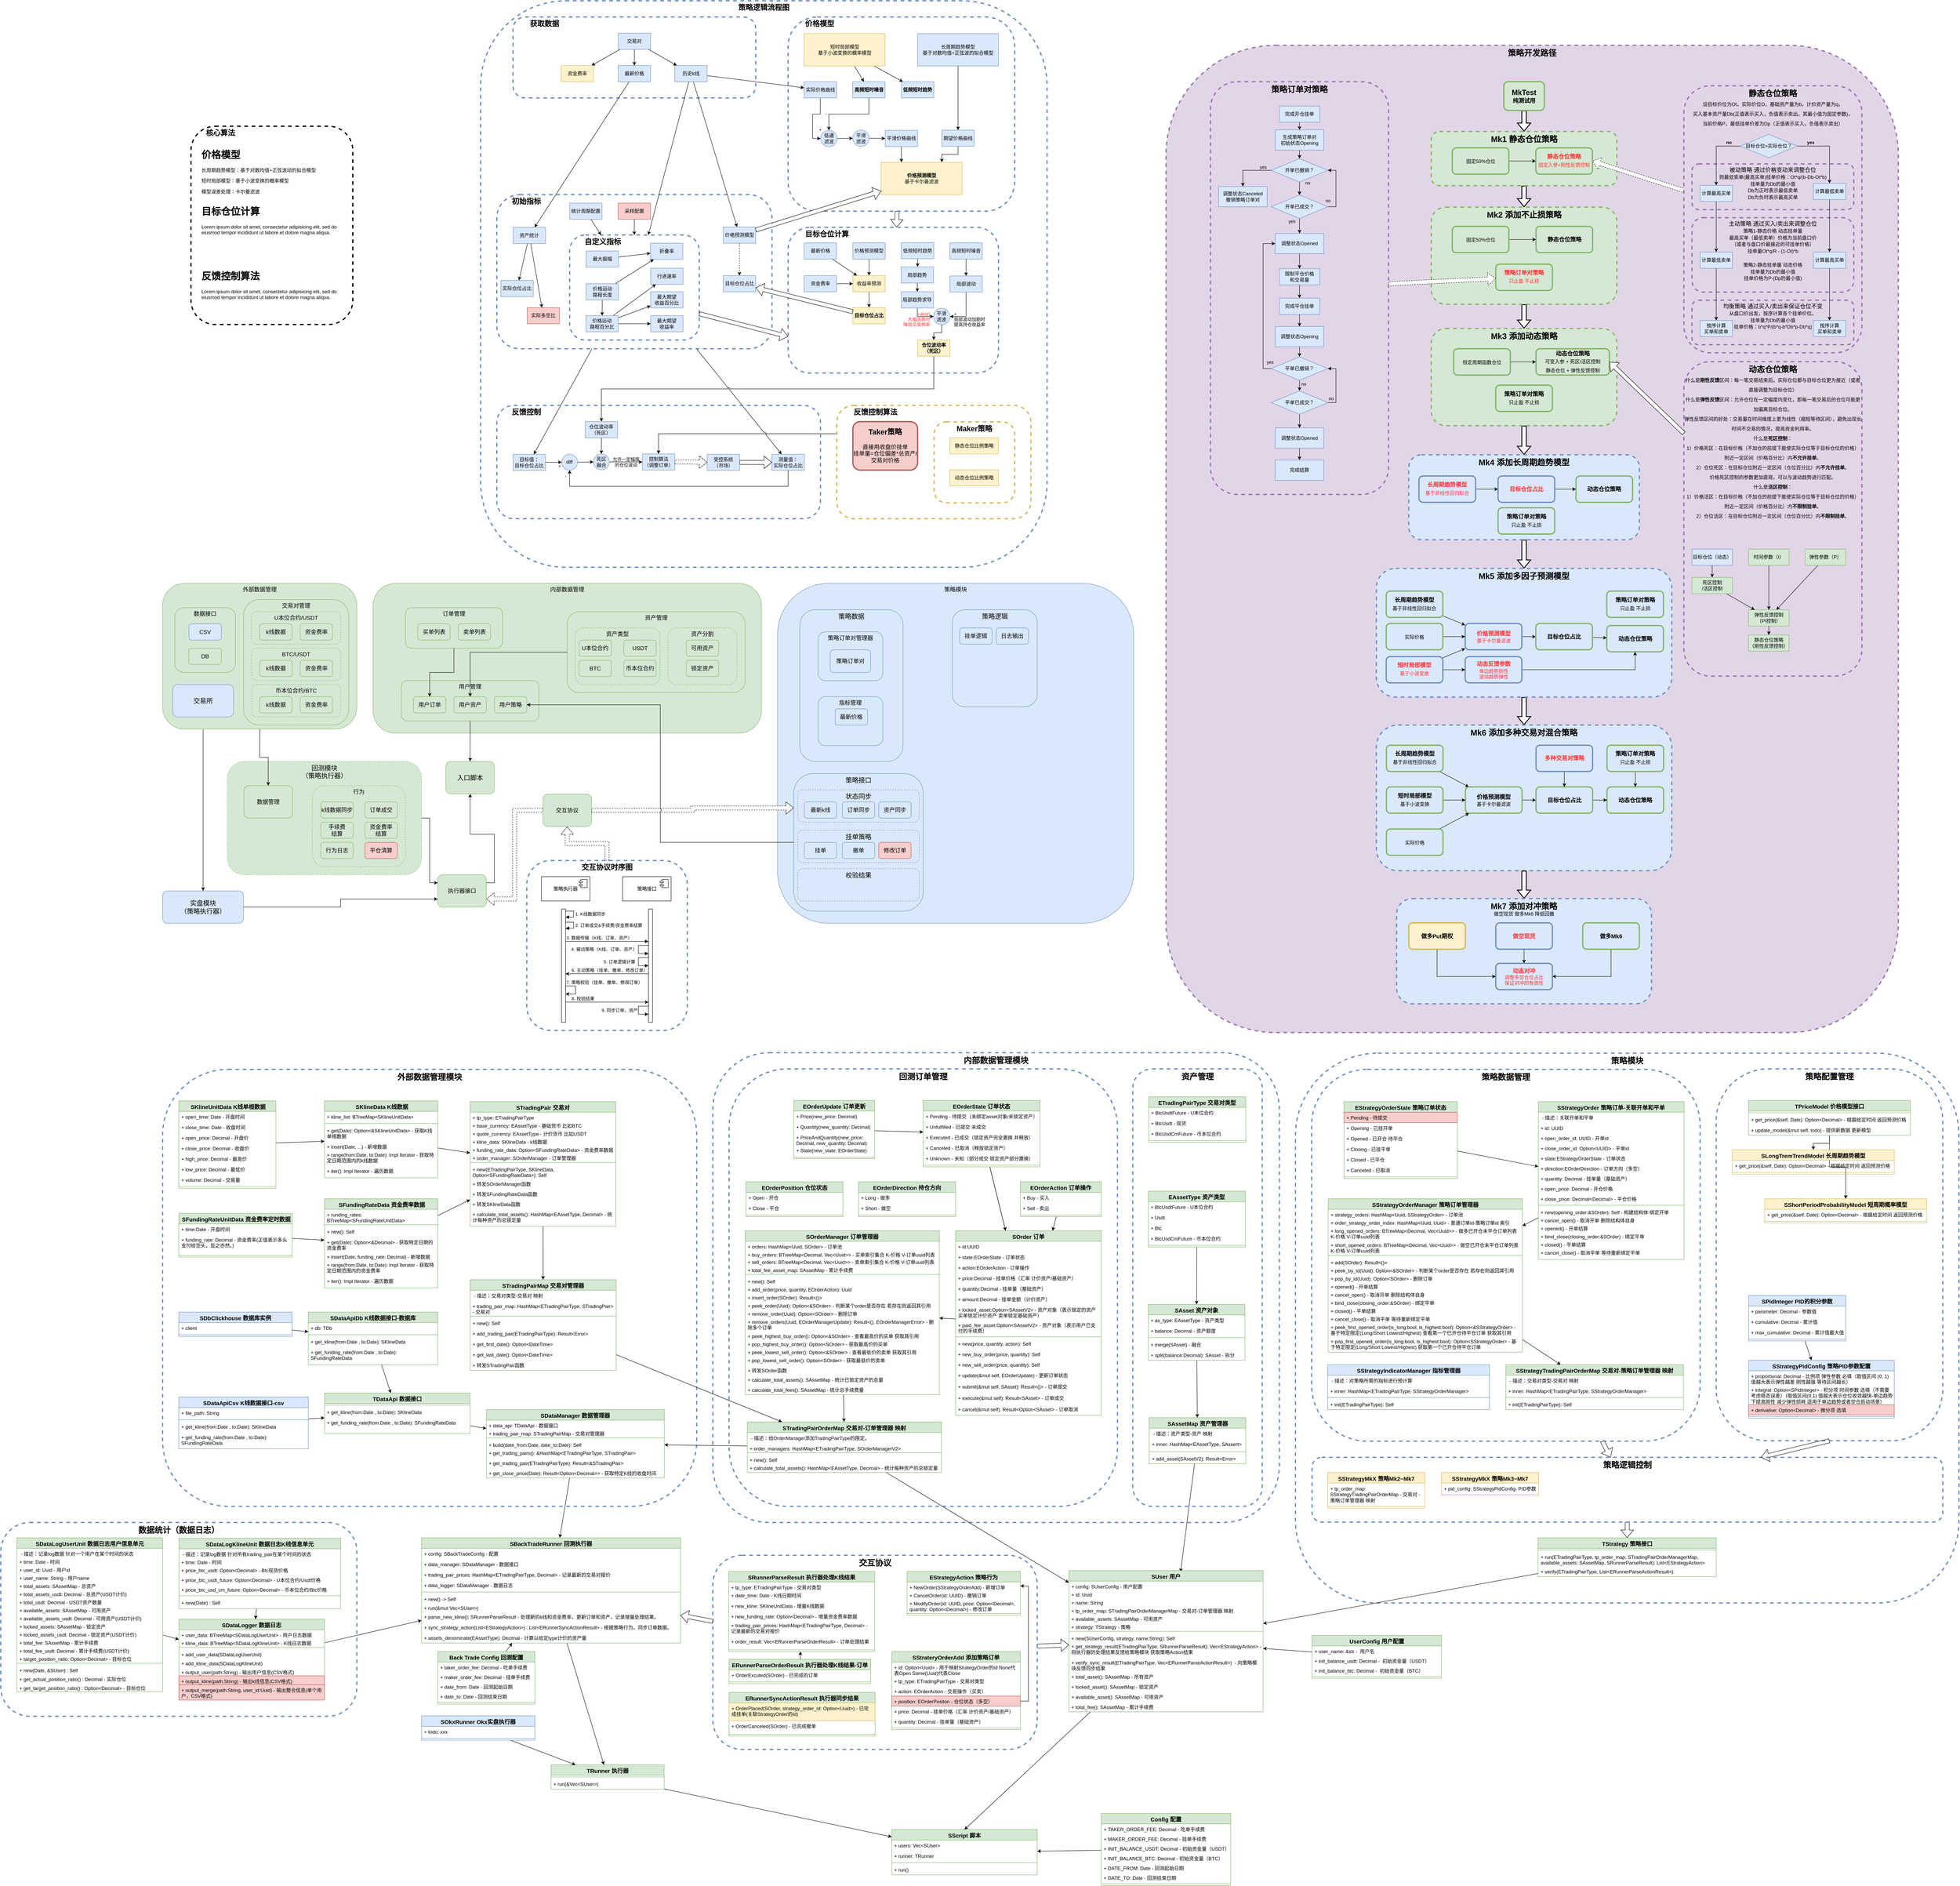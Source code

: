 <mxfile version="24.6.4" type="device">
  <diagram name="第 1 页" id="F4dAkYMisPp_Crrg1WQa">
    <mxGraphModel dx="11435" dy="7118" grid="1" gridSize="10" guides="1" tooltips="1" connect="1" arrows="1" fold="1" page="1" pageScale="1" pageWidth="827" pageHeight="1169" math="0" shadow="0">
      <root>
        <mxCell id="0" />
        <mxCell id="1" parent="0" />
        <mxCell id="F7tQ2r_eFeR0tLp06QVQ-1083" value="策略模块" style="rounded=1;whiteSpace=wrap;html=1;fillColor=none;strokeColor=#6c8ebf;fontColor=#000000;fontSize=20;fontFamily=Helvetica;verticalAlign=top;dashed=1;fontStyle=1;strokeWidth=3;" parent="1" vertex="1">
          <mxGeometry x="360" y="1201" width="1640" height="1359" as="geometry" />
        </mxCell>
        <mxCell id="NuSqXRQeCFyoJjsh3Q7N-562" value="策略配置管理" style="rounded=1;whiteSpace=wrap;html=1;fillColor=none;strokeColor=#6c8ebf;fontColor=#000000;fontSize=20;fontFamily=Helvetica;verticalAlign=top;dashed=1;fontStyle=1;strokeWidth=3;arcSize=23;" vertex="1" parent="1">
          <mxGeometry x="1399.75" y="1240" width="560.25" height="919" as="geometry" />
        </mxCell>
        <mxCell id="NuSqXRQeCFyoJjsh3Q7N-288" value="策略开发路径" style="rounded=1;whiteSpace=wrap;html=1;fillColor=#e1d5e7;strokeColor=#9673a6;fontSize=20;fontFamily=Helvetica;verticalAlign=top;dashed=1;fontStyle=1;strokeWidth=3;" vertex="1" parent="1">
          <mxGeometry x="40" y="-1290" width="1810" height="2440" as="geometry" />
        </mxCell>
        <mxCell id="NuSqXRQeCFyoJjsh3Q7N-14" value="策略逻辑流程图" style="rounded=1;whiteSpace=wrap;html=1;fillColor=none;strokeColor=#6c8ebf;fontColor=#000000;fontSize=18;fontFamily=Helvetica;verticalAlign=top;dashed=1;strokeWidth=3;fontStyle=1;movable=1;resizable=1;rotatable=1;deletable=1;editable=1;locked=0;connectable=1;" vertex="1" parent="1">
          <mxGeometry x="-1654" y="-1400" width="1400" height="1400" as="geometry" />
        </mxCell>
        <mxCell id="NuSqXRQeCFyoJjsh3Q7N-129" style="rounded=0;orthogonalLoop=1;jettySize=auto;html=1;jumpStyle=arc;edgeStyle=orthogonalEdgeStyle;entryX=0.5;entryY=0;entryDx=0;entryDy=0;exitX=0;exitY=0.25;exitDx=0;exitDy=0;" edge="1" parent="1" source="NuSqXRQeCFyoJjsh3Q7N-170" target="NuSqXRQeCFyoJjsh3Q7N-101">
          <mxGeometry relative="1" as="geometry" />
        </mxCell>
        <mxCell id="NuSqXRQeCFyoJjsh3Q7N-77" value="&amp;nbsp; &amp;nbsp; &amp;nbsp; &amp;nbsp; 获取数据" style="rounded=1;whiteSpace=wrap;html=1;fillColor=none;strokeColor=#6c8ebf;fontColor=#000000;fontSize=18;fontFamily=Helvetica;verticalAlign=top;dashed=1;strokeWidth=3;fontStyle=1;movable=1;resizable=1;rotatable=1;deletable=1;editable=1;locked=0;connectable=1;align=left;horizontal=1;" vertex="1" parent="1">
          <mxGeometry x="-1574" y="-1360" width="600" height="200" as="geometry" />
        </mxCell>
        <mxCell id="NuSqXRQeCFyoJjsh3Q7N-123" style="rounded=0;orthogonalLoop=1;jettySize=auto;html=1;jumpStyle=arc;" edge="1" parent="1" source="NuSqXRQeCFyoJjsh3Q7N-47" target="NuSqXRQeCFyoJjsh3Q7N-97">
          <mxGeometry relative="1" as="geometry" />
        </mxCell>
        <mxCell id="NuSqXRQeCFyoJjsh3Q7N-124" style="rounded=0;orthogonalLoop=1;jettySize=auto;html=1;" edge="1" parent="1" source="NuSqXRQeCFyoJjsh3Q7N-47" target="NuSqXRQeCFyoJjsh3Q7N-100">
          <mxGeometry relative="1" as="geometry" />
        </mxCell>
        <mxCell id="NuSqXRQeCFyoJjsh3Q7N-47" value="&amp;nbsp; &amp;nbsp; &amp;nbsp; &amp;nbsp;初始指标" style="rounded=1;whiteSpace=wrap;html=1;fillColor=none;strokeColor=#6c8ebf;fontColor=#000000;fontSize=18;fontFamily=Helvetica;verticalAlign=top;dashed=1;strokeWidth=3;fontStyle=1;movable=1;resizable=1;rotatable=1;deletable=1;editable=1;locked=0;connectable=1;align=left;horizontal=1;" vertex="1" parent="1">
          <mxGeometry x="-1614" y="-920.83" width="680" height="380.83" as="geometry" />
        </mxCell>
        <mxCell id="F7tQ2r_eFeR0tLp06QVQ-1287" value="" style="group" parent="1" vertex="1" connectable="0">
          <mxGeometry x="-1920" y="40" width="960" height="370" as="geometry" />
        </mxCell>
        <mxCell id="F7tQ2r_eFeR0tLp06QVQ-1260" value="内部数据管理" style="rounded=1;whiteSpace=wrap;html=1;fillColor=#d5e8d4;strokeColor=#82b366;fontSize=14;fontFamily=Helvetica;verticalAlign=top;" parent="F7tQ2r_eFeR0tLp06QVQ-1287" vertex="1">
          <mxGeometry width="960" height="370" as="geometry" />
        </mxCell>
        <mxCell id="F7tQ2r_eFeR0tLp06QVQ-269" value="资产管理" style="rounded=1;whiteSpace=wrap;html=1;fillColor=#d5e8d4;strokeColor=#82b366;fontSize=14;fontFamily=Helvetica;verticalAlign=top;" parent="F7tQ2r_eFeR0tLp06QVQ-1287" vertex="1">
          <mxGeometry x="479.75" y="70" width="440" height="200" as="geometry" />
        </mxCell>
        <mxCell id="F7tQ2r_eFeR0tLp06QVQ-293" value="资产类型" style="rounded=1;whiteSpace=wrap;html=1;fillColor=#d5e8d4;strokeColor=#82b366;fontSize=14;fontFamily=Helvetica;verticalAlign=top;dashed=1;" parent="F7tQ2r_eFeR0tLp06QVQ-1287" vertex="1">
          <mxGeometry x="499.25" y="110" width="210" height="140" as="geometry" />
        </mxCell>
        <mxCell id="F7tQ2r_eFeR0tLp06QVQ-270" value="U本位合约" style="rounded=1;whiteSpace=wrap;html=1;fillColor=#d5e8d4;strokeColor=#82b366;fontSize=14;fontFamily=Helvetica;" parent="F7tQ2r_eFeR0tLp06QVQ-1287" vertex="1">
          <mxGeometry x="509.25" y="140" width="80" height="40" as="geometry" />
        </mxCell>
        <mxCell id="F7tQ2r_eFeR0tLp06QVQ-271" value="USDT" style="rounded=1;whiteSpace=wrap;html=1;fillColor=#d5e8d4;strokeColor=#82b366;fontSize=14;fontFamily=Helvetica;" parent="F7tQ2r_eFeR0tLp06QVQ-1287" vertex="1">
          <mxGeometry x="619.75" y="140" width="80" height="40" as="geometry" />
        </mxCell>
        <mxCell id="F7tQ2r_eFeR0tLp06QVQ-273" value="BTC" style="rounded=1;whiteSpace=wrap;html=1;fillColor=#d5e8d4;strokeColor=#82b366;fontSize=14;fontFamily=Helvetica;" parent="F7tQ2r_eFeR0tLp06QVQ-1287" vertex="1">
          <mxGeometry x="509.25" y="190" width="80" height="40" as="geometry" />
        </mxCell>
        <mxCell id="F7tQ2r_eFeR0tLp06QVQ-274" value="币本位合约" style="rounded=1;whiteSpace=wrap;html=1;fillColor=#d5e8d4;strokeColor=#82b366;fontSize=14;fontFamily=Helvetica;" parent="F7tQ2r_eFeR0tLp06QVQ-1287" vertex="1">
          <mxGeometry x="619.75" y="190" width="80" height="40" as="geometry" />
        </mxCell>
        <mxCell id="F7tQ2r_eFeR0tLp06QVQ-297" value="资产分割" style="rounded=1;whiteSpace=wrap;html=1;fillColor=#d5e8d4;strokeColor=#82b366;fontSize=14;fontFamily=Helvetica;verticalAlign=top;dashed=1;" parent="F7tQ2r_eFeR0tLp06QVQ-1287" vertex="1">
          <mxGeometry x="729.25" y="110" width="170" height="140" as="geometry" />
        </mxCell>
        <mxCell id="F7tQ2r_eFeR0tLp06QVQ-298" value="可用资产" style="rounded=1;whiteSpace=wrap;html=1;fillColor=#d5e8d4;strokeColor=#82b366;fontSize=14;fontFamily=Helvetica;" parent="F7tQ2r_eFeR0tLp06QVQ-1287" vertex="1">
          <mxGeometry x="774.25" y="140" width="80" height="40" as="geometry" />
        </mxCell>
        <mxCell id="F7tQ2r_eFeR0tLp06QVQ-299" value="锁定资产" style="rounded=1;whiteSpace=wrap;html=1;fillColor=#d5e8d4;strokeColor=#82b366;fontSize=14;fontFamily=Helvetica;" parent="F7tQ2r_eFeR0tLp06QVQ-1287" vertex="1">
          <mxGeometry x="774.25" y="190" width="80" height="40" as="geometry" />
        </mxCell>
        <mxCell id="F7tQ2r_eFeR0tLp06QVQ-1262" value="用户管理" style="rounded=1;whiteSpace=wrap;html=1;fillColor=#d5e8d4;strokeColor=#82b366;fontSize=14;fontFamily=Helvetica;verticalAlign=top;" parent="F7tQ2r_eFeR0tLp06QVQ-1287" vertex="1">
          <mxGeometry x="70" y="240" width="340" height="100" as="geometry" />
        </mxCell>
        <mxCell id="F7tQ2r_eFeR0tLp06QVQ-1263" value="用户资产" style="rounded=1;whiteSpace=wrap;html=1;fillColor=#d5e8d4;strokeColor=#82b366;fontSize=14;fontFamily=Helvetica;verticalAlign=middle;" parent="F7tQ2r_eFeR0tLp06QVQ-1287" vertex="1">
          <mxGeometry x="200" y="280" width="80" height="40" as="geometry" />
        </mxCell>
        <mxCell id="F7tQ2r_eFeR0tLp06QVQ-1264" value="用户订单" style="rounded=1;whiteSpace=wrap;html=1;fillColor=#d5e8d4;strokeColor=#82b366;fontSize=14;fontFamily=Helvetica;verticalAlign=middle;" parent="F7tQ2r_eFeR0tLp06QVQ-1287" vertex="1">
          <mxGeometry x="100" y="280" width="80" height="40" as="geometry" />
        </mxCell>
        <mxCell id="F7tQ2r_eFeR0tLp06QVQ-1272" value="用户策略" style="rounded=1;whiteSpace=wrap;html=1;fillColor=#d5e8d4;strokeColor=#82b366;fontSize=14;fontFamily=Helvetica;verticalAlign=middle;" parent="F7tQ2r_eFeR0tLp06QVQ-1287" vertex="1">
          <mxGeometry x="300" y="280" width="80" height="40" as="geometry" />
        </mxCell>
        <mxCell id="F7tQ2r_eFeR0tLp06QVQ-306" value="订单管理" style="rounded=1;whiteSpace=wrap;html=1;fillColor=#d5e8d4;strokeColor=#82b366;fontSize=14;fontFamily=Helvetica;verticalAlign=top;" parent="F7tQ2r_eFeR0tLp06QVQ-1287" vertex="1">
          <mxGeometry x="80" y="60" width="240" height="100" as="geometry" />
        </mxCell>
        <mxCell id="F7tQ2r_eFeR0tLp06QVQ-307" value="买单列表" style="rounded=1;whiteSpace=wrap;html=1;fillColor=#d5e8d4;strokeColor=#82b366;fontSize=14;fontFamily=Helvetica;verticalAlign=middle;" parent="F7tQ2r_eFeR0tLp06QVQ-1287" vertex="1">
          <mxGeometry x="110.5" y="100" width="80" height="40" as="geometry" />
        </mxCell>
        <mxCell id="F7tQ2r_eFeR0tLp06QVQ-316" value="卖单列表" style="rounded=1;whiteSpace=wrap;html=1;fillColor=#d5e8d4;strokeColor=#82b366;fontSize=14;fontFamily=Helvetica;verticalAlign=middle;" parent="F7tQ2r_eFeR0tLp06QVQ-1287" vertex="1">
          <mxGeometry x="210.5" y="100" width="80" height="40" as="geometry" />
        </mxCell>
        <mxCell id="F7tQ2r_eFeR0tLp06QVQ-1265" style="edgeStyle=orthogonalEdgeStyle;rounded=0;orthogonalLoop=1;jettySize=auto;html=1;" parent="F7tQ2r_eFeR0tLp06QVQ-1287" source="F7tQ2r_eFeR0tLp06QVQ-269" target="F7tQ2r_eFeR0tLp06QVQ-1263" edge="1">
          <mxGeometry relative="1" as="geometry" />
        </mxCell>
        <mxCell id="F7tQ2r_eFeR0tLp06QVQ-1266" style="edgeStyle=orthogonalEdgeStyle;rounded=0;orthogonalLoop=1;jettySize=auto;html=1;entryX=0.5;entryY=0;entryDx=0;entryDy=0;" parent="F7tQ2r_eFeR0tLp06QVQ-1287" source="F7tQ2r_eFeR0tLp06QVQ-306" target="F7tQ2r_eFeR0tLp06QVQ-1264" edge="1">
          <mxGeometry relative="1" as="geometry" />
        </mxCell>
        <mxCell id="F7tQ2r_eFeR0tLp06QVQ-1267" value="策略模块" style="rounded=1;whiteSpace=wrap;html=1;fillColor=#dae8fc;strokeColor=#6c8ebf;fontColor=#000000;fontSize=14;fontFamily=Helvetica;verticalAlign=top;" parent="1" vertex="1">
          <mxGeometry x="-920" y="40" width="880" height="840" as="geometry" />
        </mxCell>
        <mxCell id="F7tQ2r_eFeR0tLp06QVQ-1082" value="内部数据管理模块" style="rounded=1;whiteSpace=wrap;html=1;fillColor=none;strokeColor=#6c8ebf;fontColor=#000000;fontSize=20;fontFamily=Helvetica;verticalAlign=top;dashed=1;fontStyle=1;strokeWidth=3;arcSize=12;" parent="1" vertex="1">
          <mxGeometry x="-1080" y="1200" width="1400" height="1161" as="geometry" />
        </mxCell>
        <mxCell id="F7tQ2r_eFeR0tLp06QVQ-1213" style="rounded=0;orthogonalLoop=1;jettySize=auto;html=1;shape=flexArrow;fillColor=default;" parent="1" source="F7tQ2r_eFeR0tLp06QVQ-800" target="F7tQ2r_eFeR0tLp06QVQ-1200" edge="1">
          <mxGeometry relative="1" as="geometry">
            <mxPoint x="681.67" y="3056.941" as="targetPoint" />
          </mxGeometry>
        </mxCell>
        <mxCell id="F7tQ2r_eFeR0tLp06QVQ-800" value="交互协议" style="rounded=1;whiteSpace=wrap;html=1;fillColor=none;strokeColor=#6c8ebf;fontColor=#000000;fontSize=20;fontFamily=Helvetica;verticalAlign=top;dashed=1;fontStyle=1;strokeWidth=3;" parent="1" vertex="1">
          <mxGeometry x="-1080" y="2442" width="801.67" height="480" as="geometry" />
        </mxCell>
        <mxCell id="F7tQ2r_eFeR0tLp06QVQ-775" value="外部数据管理模块" style="rounded=1;whiteSpace=wrap;html=1;fillColor=none;strokeColor=#6c8ebf;fontColor=#000000;fontSize=20;fontFamily=Helvetica;verticalAlign=top;dashed=1;fontStyle=1;strokeWidth=3;" parent="1" vertex="1">
          <mxGeometry x="-2440" y="1241" width="1320" height="1080" as="geometry" />
        </mxCell>
        <mxCell id="F7tQ2r_eFeR0tLp06QVQ-659" value="资产管理" style="rounded=1;whiteSpace=wrap;html=1;fillColor=none;strokeColor=#6c8ebf;fontColor=#000000;fontSize=20;fontFamily=Helvetica;verticalAlign=top;dashed=1;fontStyle=1;strokeWidth=3;" parent="1" vertex="1">
          <mxGeometry x="-42.12" y="1240" width="320" height="1081" as="geometry" />
        </mxCell>
        <mxCell id="NuSqXRQeCFyoJjsh3Q7N-550" style="rounded=0;orthogonalLoop=1;jettySize=auto;html=1;shape=flexArrow;" edge="1" parent="1" source="F7tQ2r_eFeR0tLp06QVQ-657" target="F7tQ2r_eFeR0tLp06QVQ-1298">
          <mxGeometry relative="1" as="geometry" />
        </mxCell>
        <mxCell id="F7tQ2r_eFeR0tLp06QVQ-657" value="策略数据管理" style="rounded=1;whiteSpace=wrap;html=1;fillColor=none;strokeColor=#6c8ebf;fontColor=#000000;fontSize=20;fontFamily=Helvetica;verticalAlign=top;dashed=1;fontStyle=1;strokeWidth=3;" parent="1" vertex="1">
          <mxGeometry x="400" y="1241" width="960" height="919" as="geometry" />
        </mxCell>
        <mxCell id="F7tQ2r_eFeR0tLp06QVQ-658" value="回测订单管理" style="rounded=1;whiteSpace=wrap;html=1;fillColor=none;strokeColor=#6c8ebf;fontColor=#000000;fontSize=20;fontFamily=Helvetica;verticalAlign=top;dashed=1;fontStyle=1;strokeWidth=3;" parent="1" vertex="1">
          <mxGeometry x="-1040" y="1240" width="960" height="1081" as="geometry" />
        </mxCell>
        <mxCell id="F7tQ2r_eFeR0tLp06QVQ-1275" style="edgeStyle=orthogonalEdgeStyle;rounded=0;orthogonalLoop=1;jettySize=auto;html=1;entryX=0;entryY=0.75;entryDx=0;entryDy=0;" parent="1" source="F7tQ2r_eFeR0tLp06QVQ-71" target="F7tQ2r_eFeR0tLp06QVQ-1274" edge="1">
          <mxGeometry relative="1" as="geometry" />
        </mxCell>
        <mxCell id="F7tQ2r_eFeR0tLp06QVQ-71" value="实盘模块&lt;div&gt;（策略执行器）&lt;/div&gt;" style="rounded=1;whiteSpace=wrap;html=1;fillColor=#dae8fc;strokeColor=#6c8ebf;fontSize=16;fontFamily=Helvetica;verticalAlign=middle;" parent="1" vertex="1">
          <mxGeometry x="-2440" y="800" width="200" height="80" as="geometry" />
        </mxCell>
        <mxCell id="F7tQ2r_eFeR0tLp06QVQ-375" style="rounded=0;orthogonalLoop=1;jettySize=auto;html=1;" parent="1" source="F7tQ2r_eFeR0tLp06QVQ-155" target="F7tQ2r_eFeR0tLp06QVQ-1200" edge="1">
          <mxGeometry relative="1" as="geometry">
            <mxPoint x="-147.08" y="2850" as="targetPoint" />
          </mxGeometry>
        </mxCell>
        <mxCell id="F7tQ2r_eFeR0tLp06QVQ-376" style="rounded=0;orthogonalLoop=1;jettySize=auto;html=1;" parent="1" source="F7tQ2r_eFeR0tLp06QVQ-165" target="F7tQ2r_eFeR0tLp06QVQ-1166" edge="1">
          <mxGeometry relative="1" as="geometry">
            <mxPoint x="-504.5" y="3401.353" as="targetPoint" />
          </mxGeometry>
        </mxCell>
        <mxCell id="F7tQ2r_eFeR0tLp06QVQ-165" value="&lt;b style=&quot;font-size: 14px;&quot;&gt;Config 配置&lt;/b&gt;" style="swimlane;fontStyle=1;align=center;verticalAlign=top;childLayout=stackLayout;horizontal=1;startSize=26;horizontalStack=0;resizeParent=1;resizeParentMax=0;resizeLast=0;collapsible=1;marginBottom=0;whiteSpace=wrap;html=1;fillColor=#d5e8d4;strokeColor=#82b366;" parent="1" vertex="1">
          <mxGeometry x="-120" y="3080" width="320" height="178" as="geometry" />
        </mxCell>
        <mxCell id="F7tQ2r_eFeR0tLp06QVQ-175" value="+&amp;nbsp;&lt;span style=&quot;text-wrap: nowrap;&quot;&gt;TAKER_ORDER_FEE:&amp;nbsp;&lt;/span&gt;Decimal&lt;span style=&quot;text-wrap: nowrap;&quot;&gt;&amp;nbsp;- 吃单手续费&lt;/span&gt;" style="text;strokeColor=none;fillColor=none;align=left;verticalAlign=top;spacingLeft=4;spacingRight=4;overflow=hidden;rotatable=0;points=[[0,0.5],[1,0.5]];portConstraint=eastwest;whiteSpace=wrap;html=1;" parent="F7tQ2r_eFeR0tLp06QVQ-165" vertex="1">
          <mxGeometry y="26" width="320" height="24" as="geometry" />
        </mxCell>
        <mxCell id="F7tQ2r_eFeR0tLp06QVQ-166" value="&lt;div&gt;&lt;span style=&quot;text-wrap: nowrap;&quot;&gt;+ MAKER_ORDER_FEE:&amp;nbsp;&lt;/span&gt;&lt;span style=&quot;background-color: initial;&quot;&gt;Decimal&lt;/span&gt;&lt;span style=&quot;text-wrap: nowrap; background-color: initial;&quot;&gt;&amp;nbsp;- 挂单手续费&lt;/span&gt;&lt;/div&gt;" style="text;strokeColor=none;fillColor=none;align=left;verticalAlign=top;spacingLeft=4;spacingRight=4;overflow=hidden;rotatable=0;points=[[0,0.5],[1,0.5]];portConstraint=eastwest;whiteSpace=wrap;html=1;" parent="F7tQ2r_eFeR0tLp06QVQ-165" vertex="1">
          <mxGeometry y="50" width="320" height="24" as="geometry" />
        </mxCell>
        <mxCell id="F7tQ2r_eFeR0tLp06QVQ-672" value="&lt;div&gt;&lt;span style=&quot;text-wrap: nowrap;&quot;&gt;+ INIT_BALANCE_USDT:&amp;nbsp;&lt;/span&gt;&lt;span style=&quot;background-color: initial;&quot;&gt;Decimal&lt;/span&gt;&lt;span style=&quot;text-wrap: nowrap; background-color: initial;&quot;&gt;&amp;nbsp;- 初始资金量（USDT）&lt;/span&gt;&lt;/div&gt;" style="text;strokeColor=none;fillColor=none;align=left;verticalAlign=top;spacingLeft=4;spacingRight=4;overflow=hidden;rotatable=0;points=[[0,0.5],[1,0.5]];portConstraint=eastwest;whiteSpace=wrap;html=1;" parent="F7tQ2r_eFeR0tLp06QVQ-165" vertex="1">
          <mxGeometry y="74" width="320" height="24" as="geometry" />
        </mxCell>
        <mxCell id="F7tQ2r_eFeR0tLp06QVQ-825" value="&lt;div&gt;&lt;span style=&quot;text-wrap: nowrap;&quot;&gt;+ INIT_BALANCE_BTC:&amp;nbsp;&lt;/span&gt;&lt;span style=&quot;background-color: initial;&quot;&gt;Decimal&lt;/span&gt;&lt;span style=&quot;text-wrap: nowrap; background-color: initial;&quot;&gt;&amp;nbsp;- 初始资金量（BTC）&lt;/span&gt;&lt;/div&gt;" style="text;strokeColor=none;fillColor=none;align=left;verticalAlign=top;spacingLeft=4;spacingRight=4;overflow=hidden;rotatable=0;points=[[0,0.5],[1,0.5]];portConstraint=eastwest;whiteSpace=wrap;html=1;" parent="F7tQ2r_eFeR0tLp06QVQ-165" vertex="1">
          <mxGeometry y="98" width="320" height="24" as="geometry" />
        </mxCell>
        <mxCell id="F7tQ2r_eFeR0tLp06QVQ-822" value="&lt;div&gt;&lt;span style=&quot;text-wrap: nowrap;&quot;&gt;+ DATE_FROM: &lt;/span&gt;Date&lt;span style=&quot;text-wrap: nowrap; background-color: initial;&quot;&gt;&amp;nbsp;- 回测起始日期&lt;/span&gt;&lt;/div&gt;" style="text;strokeColor=none;fillColor=none;align=left;verticalAlign=top;spacingLeft=4;spacingRight=4;overflow=hidden;rotatable=0;points=[[0,0.5],[1,0.5]];portConstraint=eastwest;whiteSpace=wrap;html=1;" parent="F7tQ2r_eFeR0tLp06QVQ-165" vertex="1">
          <mxGeometry y="122" width="320" height="24" as="geometry" />
        </mxCell>
        <mxCell id="F7tQ2r_eFeR0tLp06QVQ-823" value="&lt;div&gt;&lt;span style=&quot;text-wrap: nowrap;&quot;&gt;+ DATE_TO: &lt;/span&gt;Date&lt;span style=&quot;text-wrap: nowrap; background-color: initial;&quot;&gt;&amp;nbsp;- 回测结束日期&lt;/span&gt;&lt;/div&gt;" style="text;strokeColor=none;fillColor=none;align=left;verticalAlign=top;spacingLeft=4;spacingRight=4;overflow=hidden;rotatable=0;points=[[0,0.5],[1,0.5]];portConstraint=eastwest;whiteSpace=wrap;html=1;" parent="F7tQ2r_eFeR0tLp06QVQ-165" vertex="1">
          <mxGeometry y="146" width="320" height="24" as="geometry" />
        </mxCell>
        <mxCell id="F7tQ2r_eFeR0tLp06QVQ-167" value="" style="line;strokeWidth=1;fillColor=none;align=left;verticalAlign=middle;spacingTop=-1;spacingLeft=3;spacingRight=3;rotatable=0;labelPosition=right;points=[];portConstraint=eastwest;strokeColor=inherit;" parent="F7tQ2r_eFeR0tLp06QVQ-165" vertex="1">
          <mxGeometry y="170" width="320" height="8" as="geometry" />
        </mxCell>
        <mxCell id="F7tQ2r_eFeR0tLp06QVQ-207" style="rounded=0;orthogonalLoop=1;jettySize=auto;html=1;" parent="1" source="F7tQ2r_eFeR0tLp06QVQ-176" target="F7tQ2r_eFeR0tLp06QVQ-201" edge="1">
          <mxGeometry relative="1" as="geometry" />
        </mxCell>
        <mxCell id="F7tQ2r_eFeR0tLp06QVQ-176" value="&lt;b style=&quot;font-size: 14px;&quot;&gt;E&lt;/b&gt;&lt;b style=&quot;font-size: 14px;&quot;&gt;Strategy&lt;/b&gt;&lt;b style=&quot;font-size: 14px;&quot;&gt;OrderState 策略订单状态&lt;/b&gt;" style="swimlane;fontStyle=1;align=center;verticalAlign=top;childLayout=stackLayout;horizontal=1;startSize=26;horizontalStack=0;resizeParent=1;resizeParentMax=0;resizeLast=0;collapsible=1;marginBottom=0;whiteSpace=wrap;html=1;fillColor=#d5e8d4;strokeColor=#82b366;" parent="1" vertex="1">
          <mxGeometry x="480" y="1321" width="280" height="190" as="geometry" />
        </mxCell>
        <mxCell id="F7tQ2r_eFeR0tLp06QVQ-184" value="+ Pending - 待提交" style="text;align=left;verticalAlign=top;spacingLeft=4;spacingRight=4;overflow=hidden;rotatable=0;points=[[0,0.5],[1,0.5]];portConstraint=eastwest;whiteSpace=wrap;html=1;fillColor=#f8cecc;strokeColor=#b85450;" parent="F7tQ2r_eFeR0tLp06QVQ-176" vertex="1">
          <mxGeometry y="26" width="280" height="26" as="geometry" />
        </mxCell>
        <mxCell id="F7tQ2r_eFeR0tLp06QVQ-177" value="+ Opening - 已挂开单" style="text;align=left;verticalAlign=top;spacingLeft=4;spacingRight=4;overflow=hidden;rotatable=0;points=[[0,0.5],[1,0.5]];portConstraint=eastwest;whiteSpace=wrap;html=1;" parent="F7tQ2r_eFeR0tLp06QVQ-176" vertex="1">
          <mxGeometry y="52" width="280" height="26" as="geometry" />
        </mxCell>
        <mxCell id="F7tQ2r_eFeR0tLp06QVQ-180" value="+ Opened - 已开仓 待平仓" style="text;strokeColor=none;fillColor=none;align=left;verticalAlign=top;spacingLeft=4;spacingRight=4;overflow=hidden;rotatable=0;points=[[0,0.5],[1,0.5]];portConstraint=eastwest;whiteSpace=wrap;html=1;" parent="F7tQ2r_eFeR0tLp06QVQ-176" vertex="1">
          <mxGeometry y="78" width="280" height="26" as="geometry" />
        </mxCell>
        <mxCell id="F7tQ2r_eFeR0tLp06QVQ-181" value="+ Closing - 已挂平单" style="text;strokeColor=none;fillColor=none;align=left;verticalAlign=top;spacingLeft=4;spacingRight=4;overflow=hidden;rotatable=0;points=[[0,0.5],[1,0.5]];portConstraint=eastwest;whiteSpace=wrap;html=1;" parent="F7tQ2r_eFeR0tLp06QVQ-176" vertex="1">
          <mxGeometry y="104" width="280" height="26" as="geometry" />
        </mxCell>
        <mxCell id="F7tQ2r_eFeR0tLp06QVQ-182" value="+ Closed - 已平仓" style="text;strokeColor=none;fillColor=none;align=left;verticalAlign=top;spacingLeft=4;spacingRight=4;overflow=hidden;rotatable=0;points=[[0,0.5],[1,0.5]];portConstraint=eastwest;whiteSpace=wrap;html=1;" parent="F7tQ2r_eFeR0tLp06QVQ-176" vertex="1">
          <mxGeometry y="130" width="280" height="26" as="geometry" />
        </mxCell>
        <mxCell id="F7tQ2r_eFeR0tLp06QVQ-183" value="+ Canceled - 已取消" style="text;strokeColor=none;fillColor=none;align=left;verticalAlign=top;spacingLeft=4;spacingRight=4;overflow=hidden;rotatable=0;points=[[0,0.5],[1,0.5]];portConstraint=eastwest;whiteSpace=wrap;html=1;" parent="F7tQ2r_eFeR0tLp06QVQ-176" vertex="1">
          <mxGeometry y="156" width="280" height="26" as="geometry" />
        </mxCell>
        <mxCell id="F7tQ2r_eFeR0tLp06QVQ-178" value="" style="line;strokeWidth=1;fillColor=none;align=left;verticalAlign=middle;spacingTop=-1;spacingLeft=3;spacingRight=3;rotatable=0;labelPosition=right;points=[];portConstraint=eastwest;strokeColor=inherit;" parent="F7tQ2r_eFeR0tLp06QVQ-176" vertex="1">
          <mxGeometry y="182" width="280" height="8" as="geometry" />
        </mxCell>
        <mxCell id="F7tQ2r_eFeR0tLp06QVQ-937" style="rounded=0;orthogonalLoop=1;jettySize=auto;html=1;" parent="1" source="F7tQ2r_eFeR0tLp06QVQ-197" target="F7tQ2r_eFeR0tLp06QVQ-918" edge="1">
          <mxGeometry relative="1" as="geometry" />
        </mxCell>
        <mxCell id="F7tQ2r_eFeR0tLp06QVQ-519" style="rounded=0;orthogonalLoop=1;jettySize=auto;html=1;dashed=1;" parent="1" target="F7tQ2r_eFeR0tLp06QVQ-446" edge="1">
          <mxGeometry relative="1" as="geometry">
            <mxPoint x="392.25" y="2037.634" as="targetPoint" />
          </mxGeometry>
        </mxCell>
        <mxCell id="F7tQ2r_eFeR0tLp06QVQ-197" value="&lt;b style=&quot;font-size: 14px;&quot;&gt;SOrder 订单&lt;/b&gt;" style="swimlane;fontStyle=1;align=center;verticalAlign=top;childLayout=stackLayout;horizontal=1;startSize=26;horizontalStack=0;resizeParent=1;resizeParentMax=0;resizeLast=0;collapsible=1;marginBottom=0;whiteSpace=wrap;html=1;fillColor=#d5e8d4;strokeColor=#82b366;" parent="1" vertex="1">
          <mxGeometry x="-480.0" y="1640" width="360" height="456" as="geometry" />
        </mxCell>
        <mxCell id="F7tQ2r_eFeR0tLp06QVQ-198" value="+ id:UUID" style="text;strokeColor=none;fillColor=none;align=left;verticalAlign=top;spacingLeft=4;spacingRight=4;overflow=hidden;rotatable=0;points=[[0,0.5],[1,0.5]];portConstraint=eastwest;whiteSpace=wrap;html=1;" parent="F7tQ2r_eFeR0tLp06QVQ-197" vertex="1">
          <mxGeometry y="26" width="360" height="26" as="geometry" />
        </mxCell>
        <mxCell id="F7tQ2r_eFeR0tLp06QVQ-260" value="+ state:EOrderState - 订单状态" style="text;strokeColor=none;fillColor=none;align=left;verticalAlign=top;spacingLeft=4;spacingRight=4;overflow=hidden;rotatable=0;points=[[0,0.5],[1,0.5]];portConstraint=eastwest;whiteSpace=wrap;html=1;" parent="F7tQ2r_eFeR0tLp06QVQ-197" vertex="1">
          <mxGeometry y="52" width="360" height="26" as="geometry" />
        </mxCell>
        <mxCell id="F7tQ2r_eFeR0tLp06QVQ-686" value="+ action:EOrderAction - 订单操作" style="text;strokeColor=none;fillColor=none;align=left;verticalAlign=top;spacingLeft=4;spacingRight=4;overflow=hidden;rotatable=0;points=[[0,0.5],[1,0.5]];portConstraint=eastwest;whiteSpace=wrap;html=1;" parent="F7tQ2r_eFeR0tLp06QVQ-197" vertex="1">
          <mxGeometry y="78" width="360" height="26" as="geometry" />
        </mxCell>
        <mxCell id="F7tQ2r_eFeR0tLp06QVQ-536" value="+ price:Decimal&amp;nbsp;- 挂单价格（汇率 计价资产/基础资产）" style="text;strokeColor=none;fillColor=none;align=left;verticalAlign=top;spacingLeft=4;spacingRight=4;overflow=hidden;rotatable=0;points=[[0,0.5],[1,0.5]];portConstraint=eastwest;whiteSpace=wrap;html=1;" parent="F7tQ2r_eFeR0tLp06QVQ-197" vertex="1">
          <mxGeometry y="104" width="360" height="26" as="geometry" />
        </mxCell>
        <mxCell id="F7tQ2r_eFeR0tLp06QVQ-537" value="+ quantity:Decimal&amp;nbsp;- 挂单量（基础资产）" style="text;strokeColor=none;fillColor=none;align=left;verticalAlign=top;spacingLeft=4;spacingRight=4;overflow=hidden;rotatable=0;points=[[0,0.5],[1,0.5]];portConstraint=eastwest;whiteSpace=wrap;html=1;" parent="F7tQ2r_eFeR0tLp06QVQ-197" vertex="1">
          <mxGeometry y="130" width="360" height="26" as="geometry" />
        </mxCell>
        <mxCell id="F7tQ2r_eFeR0tLp06QVQ-900" value="+ amount:Decimal&amp;nbsp;- 挂单金额（计价资产）" style="text;strokeColor=none;fillColor=none;align=left;verticalAlign=top;spacingLeft=4;spacingRight=4;overflow=hidden;rotatable=0;points=[[0,0.5],[1,0.5]];portConstraint=eastwest;whiteSpace=wrap;html=1;fontStyle=0;labelBorderColor=none;fontColor=default;" parent="F7tQ2r_eFeR0tLp06QVQ-197" vertex="1">
          <mxGeometry y="156" width="360" height="26" as="geometry" />
        </mxCell>
        <mxCell id="F7tQ2r_eFeR0tLp06QVQ-901" value="+ locked_asset:Option&amp;lt;SAssetV2&amp;gt; - 资产对象（表示锁定的资产 买单锁定计价资产 卖单锁定基础资产）" style="text;strokeColor=none;fillColor=none;align=left;verticalAlign=top;spacingLeft=4;spacingRight=4;overflow=hidden;rotatable=0;points=[[0,0.5],[1,0.5]];portConstraint=eastwest;whiteSpace=wrap;html=1;fontStyle=0;labelBorderColor=none;fontColor=#000000;" parent="F7tQ2r_eFeR0tLp06QVQ-197" vertex="1">
          <mxGeometry y="182" width="360" height="38" as="geometry" />
        </mxCell>
        <mxCell id="F7tQ2r_eFeR0tLp06QVQ-1225" value="+ paid_fee_asset:Option&amp;lt;SAssetV2&amp;gt; - 资产对象（表示用户已支付的手续费）" style="text;strokeColor=none;fillColor=none;align=left;verticalAlign=top;spacingLeft=4;spacingRight=4;overflow=hidden;rotatable=0;points=[[0,0.5],[1,0.5]];portConstraint=eastwest;whiteSpace=wrap;html=1;fontStyle=0;labelBorderColor=none;fontColor=#000000;" parent="F7tQ2r_eFeR0tLp06QVQ-197" vertex="1">
          <mxGeometry y="220" width="360" height="38" as="geometry" />
        </mxCell>
        <mxCell id="F7tQ2r_eFeR0tLp06QVQ-199" value="" style="line;strokeWidth=1;fillColor=none;align=left;verticalAlign=middle;spacingTop=-1;spacingLeft=3;spacingRight=3;rotatable=0;labelPosition=right;points=[];portConstraint=eastwest;strokeColor=inherit;" parent="F7tQ2r_eFeR0tLp06QVQ-197" vertex="1">
          <mxGeometry y="258" width="360" height="8" as="geometry" />
        </mxCell>
        <mxCell id="F7tQ2r_eFeR0tLp06QVQ-200" value="+ new(price, quantity, action): Self" style="text;strokeColor=none;fillColor=none;align=left;verticalAlign=top;spacingLeft=4;spacingRight=4;overflow=hidden;rotatable=0;points=[[0,0.5],[1,0.5]];portConstraint=eastwest;whiteSpace=wrap;html=1;" parent="F7tQ2r_eFeR0tLp06QVQ-197" vertex="1">
          <mxGeometry y="266" width="360" height="26" as="geometry" />
        </mxCell>
        <mxCell id="F7tQ2r_eFeR0tLp06QVQ-688" value="+ new_buy_order(price, quantity): Self" style="text;strokeColor=none;fillColor=none;align=left;verticalAlign=top;spacingLeft=4;spacingRight=4;overflow=hidden;rotatable=0;points=[[0,0.5],[1,0.5]];portConstraint=eastwest;whiteSpace=wrap;html=1;" parent="F7tQ2r_eFeR0tLp06QVQ-197" vertex="1">
          <mxGeometry y="292" width="360" height="26" as="geometry" />
        </mxCell>
        <mxCell id="F7tQ2r_eFeR0tLp06QVQ-689" value="+ new_sell_order(price, quantity): Self" style="text;strokeColor=none;fillColor=none;align=left;verticalAlign=top;spacingLeft=4;spacingRight=4;overflow=hidden;rotatable=0;points=[[0,0.5],[1,0.5]];portConstraint=eastwest;whiteSpace=wrap;html=1;" parent="F7tQ2r_eFeR0tLp06QVQ-197" vertex="1">
          <mxGeometry y="318" width="360" height="26" as="geometry" />
        </mxCell>
        <mxCell id="F7tQ2r_eFeR0tLp06QVQ-690" value="+ update(&amp;amp;mut self, EOrderUpdate) - 更新订单状态" style="text;strokeColor=none;fillColor=none;align=left;verticalAlign=top;spacingLeft=4;spacingRight=4;overflow=hidden;rotatable=0;points=[[0,0.5],[1,0.5]];portConstraint=eastwest;whiteSpace=wrap;html=1;" parent="F7tQ2r_eFeR0tLp06QVQ-197" vertex="1">
          <mxGeometry y="344" width="360" height="28" as="geometry" />
        </mxCell>
        <mxCell id="F7tQ2r_eFeR0tLp06QVQ-907" value="+ submit(&amp;amp;mut self, SAsset): Result&amp;lt;()&amp;gt; - 订单提交" style="text;strokeColor=none;fillColor=none;align=left;verticalAlign=top;spacingLeft=4;spacingRight=4;overflow=hidden;rotatable=0;points=[[0,0.5],[1,0.5]];portConstraint=eastwest;whiteSpace=wrap;html=1;" parent="F7tQ2r_eFeR0tLp06QVQ-197" vertex="1">
          <mxGeometry y="372" width="360" height="28" as="geometry" />
        </mxCell>
        <mxCell id="F7tQ2r_eFeR0tLp06QVQ-909" value="+ execute(&amp;amp;mut self): Result&amp;lt;SAsset&amp;gt; - 订单成交" style="text;strokeColor=none;fillColor=none;align=left;verticalAlign=top;spacingLeft=4;spacingRight=4;overflow=hidden;rotatable=0;points=[[0,0.5],[1,0.5]];portConstraint=eastwest;whiteSpace=wrap;html=1;" parent="F7tQ2r_eFeR0tLp06QVQ-197" vertex="1">
          <mxGeometry y="400" width="360" height="28" as="geometry" />
        </mxCell>
        <mxCell id="F7tQ2r_eFeR0tLp06QVQ-910" value="+ cancel(&amp;amp;mut self): Result&amp;lt;Option&amp;lt;SAsset&amp;gt; - 订单取消" style="text;strokeColor=none;fillColor=none;align=left;verticalAlign=top;spacingLeft=4;spacingRight=4;overflow=hidden;rotatable=0;points=[[0,0.5],[1,0.5]];portConstraint=eastwest;whiteSpace=wrap;html=1;" parent="F7tQ2r_eFeR0tLp06QVQ-197" vertex="1">
          <mxGeometry y="428" width="360" height="28" as="geometry" />
        </mxCell>
        <mxCell id="F7tQ2r_eFeR0tLp06QVQ-629" style="rounded=0;orthogonalLoop=1;jettySize=auto;html=1;" parent="1" source="F7tQ2r_eFeR0tLp06QVQ-201" target="F7tQ2r_eFeR0tLp06QVQ-573" edge="1">
          <mxGeometry relative="1" as="geometry" />
        </mxCell>
        <mxCell id="F7tQ2r_eFeR0tLp06QVQ-201" value="&lt;b style=&quot;font-size: 14px;&quot;&gt;SStrategyOrder 策略订单-关联开单和平单&lt;/b&gt;" style="swimlane;fontStyle=1;align=center;verticalAlign=top;childLayout=stackLayout;horizontal=1;startSize=26;horizontalStack=0;resizeParent=1;resizeParentMax=0;resizeLast=0;collapsible=1;marginBottom=0;whiteSpace=wrap;html=1;fillColor=#d5e8d4;strokeColor=#82b366;" parent="1" vertex="1">
          <mxGeometry x="960.33" y="1321" width="360.25" height="390" as="geometry" />
        </mxCell>
        <mxCell id="F7tQ2r_eFeR0tLp06QVQ-1326" value="&amp;nbsp;- 描述：关联开单和平单" style="text;strokeColor=none;fillColor=none;align=left;verticalAlign=top;spacingLeft=4;spacingRight=4;overflow=hidden;rotatable=0;points=[[0,0.5],[1,0.5]];portConstraint=eastwest;whiteSpace=wrap;html=1;" parent="F7tQ2r_eFeR0tLp06QVQ-201" vertex="1">
          <mxGeometry y="26" width="360.25" height="26" as="geometry" />
        </mxCell>
        <mxCell id="F7tQ2r_eFeR0tLp06QVQ-1304" value="+ id: UUID" style="text;strokeColor=none;fillColor=none;align=left;verticalAlign=top;spacingLeft=4;spacingRight=4;overflow=hidden;rotatable=0;points=[[0,0.5],[1,0.5]];portConstraint=eastwest;whiteSpace=wrap;html=1;" parent="F7tQ2r_eFeR0tLp06QVQ-201" vertex="1">
          <mxGeometry y="52" width="360.25" height="25" as="geometry" />
        </mxCell>
        <mxCell id="F7tQ2r_eFeR0tLp06QVQ-599" value="+ open_order_id: UUID&amp;nbsp;- 开单id" style="text;strokeColor=none;fillColor=none;align=left;verticalAlign=top;spacingLeft=4;spacingRight=4;overflow=hidden;rotatable=0;points=[[0,0.5],[1,0.5]];portConstraint=eastwest;whiteSpace=wrap;html=1;" parent="F7tQ2r_eFeR0tLp06QVQ-201" vertex="1">
          <mxGeometry y="77" width="360.25" height="25" as="geometry" />
        </mxCell>
        <mxCell id="F7tQ2r_eFeR0tLp06QVQ-600" value="+ close_order_id: Option&amp;lt;UUID&amp;gt; - 平单id" style="text;strokeColor=none;fillColor=none;align=left;verticalAlign=top;spacingLeft=4;spacingRight=4;overflow=hidden;rotatable=0;points=[[0,0.5],[1,0.5]];portConstraint=eastwest;whiteSpace=wrap;html=1;" parent="F7tQ2r_eFeR0tLp06QVQ-201" vertex="1">
          <mxGeometry y="102" width="360.25" height="25" as="geometry" />
        </mxCell>
        <mxCell id="F7tQ2r_eFeR0tLp06QVQ-588" value="+ state:EStrategyOrderState - 订单状态" style="text;strokeColor=none;fillColor=none;align=left;verticalAlign=top;spacingLeft=4;spacingRight=4;overflow=hidden;rotatable=0;points=[[0,0.5],[1,0.5]];portConstraint=eastwest;whiteSpace=wrap;html=1;" parent="F7tQ2r_eFeR0tLp06QVQ-201" vertex="1">
          <mxGeometry y="127" width="360.25" height="25" as="geometry" />
        </mxCell>
        <mxCell id="F7tQ2r_eFeR0tLp06QVQ-598" value="+ direction:EOrderDirection - 订单方向（多空）" style="text;strokeColor=none;fillColor=none;align=left;verticalAlign=top;spacingLeft=4;spacingRight=4;overflow=hidden;rotatable=0;points=[[0,0.5],[1,0.5]];portConstraint=eastwest;whiteSpace=wrap;html=1;" parent="F7tQ2r_eFeR0tLp06QVQ-201" vertex="1">
          <mxGeometry y="152" width="360.25" height="25" as="geometry" />
        </mxCell>
        <mxCell id="F7tQ2r_eFeR0tLp06QVQ-590" value="+ quantity: Decimal&amp;nbsp;- 挂单量（基础资产）" style="text;strokeColor=none;fillColor=none;align=left;verticalAlign=top;spacingLeft=4;spacingRight=4;overflow=hidden;rotatable=0;points=[[0,0.5],[1,0.5]];portConstraint=eastwest;whiteSpace=wrap;html=1;" parent="F7tQ2r_eFeR0tLp06QVQ-201" vertex="1">
          <mxGeometry y="177" width="360.25" height="25" as="geometry" />
        </mxCell>
        <mxCell id="NuSqXRQeCFyoJjsh3Q7N-414" value="+ open_price: Decimal&amp;nbsp;- 开仓价格" style="text;strokeColor=none;fillColor=none;align=left;verticalAlign=top;spacingLeft=4;spacingRight=4;overflow=hidden;rotatable=0;points=[[0,0.5],[1,0.5]];portConstraint=eastwest;whiteSpace=wrap;html=1;" vertex="1" parent="F7tQ2r_eFeR0tLp06QVQ-201">
          <mxGeometry y="202" width="360.25" height="25" as="geometry" />
        </mxCell>
        <mxCell id="NuSqXRQeCFyoJjsh3Q7N-415" value="+ close_price: Decimal&amp;lt;Decimal&amp;gt; - 平仓价格" style="text;strokeColor=none;fillColor=none;align=left;verticalAlign=top;spacingLeft=4;spacingRight=4;overflow=hidden;rotatable=0;points=[[0,0.5],[1,0.5]];portConstraint=eastwest;whiteSpace=wrap;html=1;" vertex="1" parent="F7tQ2r_eFeR0tLp06QVQ-201">
          <mxGeometry y="227" width="360.25" height="25" as="geometry" />
        </mxCell>
        <mxCell id="F7tQ2r_eFeR0tLp06QVQ-203" value="" style="line;strokeWidth=1;fillColor=none;align=left;verticalAlign=middle;spacingTop=-1;spacingLeft=3;spacingRight=3;rotatable=0;labelPosition=right;points=[];portConstraint=eastwest;strokeColor=inherit;" parent="F7tQ2r_eFeR0tLp06QVQ-201" vertex="1">
          <mxGeometry y="252" width="360.25" height="8" as="geometry" />
        </mxCell>
        <mxCell id="F7tQ2r_eFeR0tLp06QVQ-592" value="+ new(opening_order:&amp;amp;SOrder): Self - 构建结构体 绑定开单" style="text;strokeColor=none;fillColor=none;align=left;verticalAlign=top;spacingLeft=4;spacingRight=4;overflow=hidden;rotatable=0;points=[[0,0.5],[1,0.5]];portConstraint=eastwest;whiteSpace=wrap;html=1;" parent="F7tQ2r_eFeR0tLp06QVQ-201" vertex="1">
          <mxGeometry y="260" width="360.25" height="20" as="geometry" />
        </mxCell>
        <mxCell id="NuSqXRQeCFyoJjsh3Q7N-426" value="+ cancel_open() - 取消开单 删除结构体自身" style="text;strokeColor=none;fillColor=none;align=left;verticalAlign=top;spacingLeft=4;spacingRight=4;overflow=hidden;rotatable=0;points=[[0,0.5],[1,0.5]];portConstraint=eastwest;whiteSpace=wrap;html=1;" vertex="1" parent="F7tQ2r_eFeR0tLp06QVQ-201">
          <mxGeometry y="280" width="360.25" height="20" as="geometry" />
        </mxCell>
        <mxCell id="NuSqXRQeCFyoJjsh3Q7N-424" value="+ opened() - 开单结算" style="text;strokeColor=none;fillColor=none;align=left;verticalAlign=top;spacingLeft=4;spacingRight=4;overflow=hidden;rotatable=0;points=[[0,0.5],[1,0.5]];portConstraint=eastwest;whiteSpace=wrap;html=1;" vertex="1" parent="F7tQ2r_eFeR0tLp06QVQ-201">
          <mxGeometry y="300" width="360.25" height="20" as="geometry" />
        </mxCell>
        <mxCell id="NuSqXRQeCFyoJjsh3Q7N-422" value="+ bind_close(closing_order:&amp;amp;SOrder) - 绑定平单" style="text;strokeColor=none;fillColor=none;align=left;verticalAlign=top;spacingLeft=4;spacingRight=4;overflow=hidden;rotatable=0;points=[[0,0.5],[1,0.5]];portConstraint=eastwest;whiteSpace=wrap;html=1;" vertex="1" parent="F7tQ2r_eFeR0tLp06QVQ-201">
          <mxGeometry y="320" width="360.25" height="20" as="geometry" />
        </mxCell>
        <mxCell id="NuSqXRQeCFyoJjsh3Q7N-425" value="+ closed() - 平单结算" style="text;strokeColor=none;fillColor=none;align=left;verticalAlign=top;spacingLeft=4;spacingRight=4;overflow=hidden;rotatable=0;points=[[0,0.5],[1,0.5]];portConstraint=eastwest;whiteSpace=wrap;html=1;" vertex="1" parent="F7tQ2r_eFeR0tLp06QVQ-201">
          <mxGeometry y="340" width="360.25" height="20" as="geometry" />
        </mxCell>
        <mxCell id="NuSqXRQeCFyoJjsh3Q7N-427" value="+ cancel_close() - 取消平单 等待重新绑定平单" style="text;strokeColor=none;fillColor=none;align=left;verticalAlign=top;spacingLeft=4;spacingRight=4;overflow=hidden;rotatable=0;points=[[0,0.5],[1,0.5]];portConstraint=eastwest;whiteSpace=wrap;html=1;" vertex="1" parent="F7tQ2r_eFeR0tLp06QVQ-201">
          <mxGeometry y="360" width="360.25" height="30" as="geometry" />
        </mxCell>
        <mxCell id="F7tQ2r_eFeR0tLp06QVQ-218" style="rounded=0;orthogonalLoop=1;jettySize=auto;html=1;jumpStyle=arc;" parent="1" source="F7tQ2r_eFeR0tLp06QVQ-208" target="F7tQ2r_eFeR0tLp06QVQ-197" edge="1">
          <mxGeometry relative="1" as="geometry" />
        </mxCell>
        <mxCell id="F7tQ2r_eFeR0tLp06QVQ-416" style="rounded=0;orthogonalLoop=1;jettySize=auto;html=1;" parent="1" source="F7tQ2r_eFeR0tLp06QVQ-229" target="F7tQ2r_eFeR0tLp06QVQ-398" edge="1">
          <mxGeometry relative="1" as="geometry" />
        </mxCell>
        <mxCell id="F7tQ2r_eFeR0tLp06QVQ-229" value="&lt;b style=&quot;font-size: 14px;&quot;&gt;SDataApiCsv K线数据接口-csv&lt;/b&gt;" style="swimlane;fontStyle=1;align=center;verticalAlign=top;childLayout=stackLayout;horizontal=1;startSize=26;horizontalStack=0;resizeParent=1;resizeParentMax=0;resizeLast=0;collapsible=1;marginBottom=0;whiteSpace=wrap;html=1;fillColor=#dae8fc;strokeColor=#6c8ebf;" parent="1" vertex="1">
          <mxGeometry x="-2400" y="2051" width="320" height="128" as="geometry" />
        </mxCell>
        <mxCell id="F7tQ2r_eFeR0tLp06QVQ-230" value="+ file_path: String" style="text;strokeColor=none;fillColor=none;align=left;verticalAlign=top;spacingLeft=4;spacingRight=4;overflow=hidden;rotatable=0;points=[[0,0.5],[1,0.5]];portConstraint=eastwest;whiteSpace=wrap;html=1;" parent="F7tQ2r_eFeR0tLp06QVQ-229" vertex="1">
          <mxGeometry y="26" width="320" height="26" as="geometry" />
        </mxCell>
        <mxCell id="F7tQ2r_eFeR0tLp06QVQ-237" value="" style="line;strokeWidth=1;fillColor=none;align=left;verticalAlign=middle;spacingTop=-1;spacingLeft=3;spacingRight=3;rotatable=0;labelPosition=right;points=[];portConstraint=eastwest;strokeColor=inherit;" parent="F7tQ2r_eFeR0tLp06QVQ-229" vertex="1">
          <mxGeometry y="52" width="320" height="8" as="geometry" />
        </mxCell>
        <mxCell id="F7tQ2r_eFeR0tLp06QVQ-811" value="+ get_kline(from:Date , to:Date): SKlineData&amp;nbsp;" style="text;strokeColor=none;fillColor=none;align=left;verticalAlign=top;spacingLeft=4;spacingRight=4;overflow=hidden;rotatable=0;points=[[0,0.5],[1,0.5]];portConstraint=eastwest;whiteSpace=wrap;html=1;" parent="F7tQ2r_eFeR0tLp06QVQ-229" vertex="1">
          <mxGeometry y="60" width="320" height="26" as="geometry" />
        </mxCell>
        <mxCell id="F7tQ2r_eFeR0tLp06QVQ-813" value="+ get_funding_rate(from:Date , to:Date): SFundingRateData" style="text;strokeColor=none;fillColor=none;align=left;verticalAlign=top;spacingLeft=4;spacingRight=4;overflow=hidden;rotatable=0;points=[[0,0.5],[1,0.5]];portConstraint=eastwest;whiteSpace=wrap;html=1;" parent="F7tQ2r_eFeR0tLp06QVQ-229" vertex="1">
          <mxGeometry y="86" width="320" height="42" as="geometry" />
        </mxCell>
        <mxCell id="F7tQ2r_eFeR0tLp06QVQ-417" style="rounded=0;orthogonalLoop=1;jettySize=auto;html=1;" parent="1" source="F7tQ2r_eFeR0tLp06QVQ-238" target="F7tQ2r_eFeR0tLp06QVQ-398" edge="1">
          <mxGeometry relative="1" as="geometry" />
        </mxCell>
        <mxCell id="F7tQ2r_eFeR0tLp06QVQ-238" value="&lt;b style=&quot;font-size: 14px;&quot;&gt;SDataApiDb K线数据接口-数据库&lt;/b&gt;" style="swimlane;fontStyle=1;align=center;verticalAlign=top;childLayout=stackLayout;horizontal=1;startSize=26;horizontalStack=0;resizeParent=1;resizeParentMax=0;resizeLast=0;collapsible=1;marginBottom=0;whiteSpace=wrap;html=1;fillColor=#d5e8d4;strokeColor=#82b366;" parent="1" vertex="1">
          <mxGeometry x="-2080" y="1841" width="320" height="130" as="geometry" />
        </mxCell>
        <mxCell id="F7tQ2r_eFeR0tLp06QVQ-239" value="+ db: TDb" style="text;strokeColor=none;fillColor=none;align=left;verticalAlign=top;spacingLeft=4;spacingRight=4;overflow=hidden;rotatable=0;points=[[0,0.5],[1,0.5]];portConstraint=eastwest;whiteSpace=wrap;html=1;" parent="F7tQ2r_eFeR0tLp06QVQ-238" vertex="1">
          <mxGeometry y="26" width="320" height="26" as="geometry" />
        </mxCell>
        <mxCell id="F7tQ2r_eFeR0tLp06QVQ-240" value="" style="line;strokeWidth=1;fillColor=none;align=left;verticalAlign=middle;spacingTop=-1;spacingLeft=3;spacingRight=3;rotatable=0;labelPosition=right;points=[];portConstraint=eastwest;strokeColor=inherit;" parent="F7tQ2r_eFeR0tLp06QVQ-238" vertex="1">
          <mxGeometry y="52" width="320" height="8" as="geometry" />
        </mxCell>
        <mxCell id="F7tQ2r_eFeR0tLp06QVQ-812" value="+ get_kline(from:Date , to:Date): SKlineData&amp;nbsp;" style="text;strokeColor=none;fillColor=none;align=left;verticalAlign=top;spacingLeft=4;spacingRight=4;overflow=hidden;rotatable=0;points=[[0,0.5],[1,0.5]];portConstraint=eastwest;whiteSpace=wrap;html=1;" parent="F7tQ2r_eFeR0tLp06QVQ-238" vertex="1">
          <mxGeometry y="60" width="320" height="26" as="geometry" />
        </mxCell>
        <mxCell id="F7tQ2r_eFeR0tLp06QVQ-814" value="+ get_funding_rate(from:Date , to:Date): SFundingRateData" style="text;strokeColor=none;fillColor=none;align=left;verticalAlign=top;spacingLeft=4;spacingRight=4;overflow=hidden;rotatable=0;points=[[0,0.5],[1,0.5]];portConstraint=eastwest;whiteSpace=wrap;html=1;" parent="F7tQ2r_eFeR0tLp06QVQ-238" vertex="1">
          <mxGeometry y="86" width="320" height="44" as="geometry" />
        </mxCell>
        <mxCell id="F7tQ2r_eFeR0tLp06QVQ-419" style="rounded=0;orthogonalLoop=1;jettySize=auto;html=1;dashed=1;jumpStyle=arc;" parent="1" target="F7tQ2r_eFeR0tLp06QVQ-159" edge="1">
          <mxGeometry relative="1" as="geometry" />
        </mxCell>
        <mxCell id="F7tQ2r_eFeR0tLp06QVQ-434" style="rounded=0;orthogonalLoop=1;jettySize=auto;html=1;dashed=1;jumpStyle=arc;" parent="1" target="F7tQ2r_eFeR0tLp06QVQ-509" edge="1">
          <mxGeometry relative="1" as="geometry">
            <mxPoint x="419.5" y="2399" as="targetPoint" />
          </mxGeometry>
        </mxCell>
        <mxCell id="F7tQ2r_eFeR0tLp06QVQ-1191" style="rounded=0;orthogonalLoop=1;jettySize=auto;html=1;" parent="1" source="F7tQ2r_eFeR0tLp06QVQ-398" target="F7tQ2r_eFeR0tLp06QVQ-1184" edge="1">
          <mxGeometry relative="1" as="geometry" />
        </mxCell>
        <mxCell id="F7tQ2r_eFeR0tLp06QVQ-398" value="&lt;b style=&quot;font-size: 14px;&quot;&gt;TDataApi 数据接口&lt;/b&gt;" style="swimlane;fontStyle=1;align=center;verticalAlign=top;childLayout=stackLayout;horizontal=1;startSize=26;horizontalStack=0;resizeParent=1;resizeParentMax=0;resizeLast=0;collapsible=1;marginBottom=0;whiteSpace=wrap;html=1;fillColor=#d5e8d4;strokeColor=#82b366;" parent="1" vertex="1">
          <mxGeometry x="-2039.75" y="2041" width="359.75" height="100" as="geometry" />
        </mxCell>
        <mxCell id="F7tQ2r_eFeR0tLp06QVQ-400" value="" style="line;strokeWidth=1;fillColor=none;align=left;verticalAlign=middle;spacingTop=-1;spacingLeft=3;spacingRight=3;rotatable=0;labelPosition=right;points=[];portConstraint=eastwest;strokeColor=inherit;" parent="F7tQ2r_eFeR0tLp06QVQ-398" vertex="1">
          <mxGeometry y="26" width="359.75" height="8" as="geometry" />
        </mxCell>
        <mxCell id="F7tQ2r_eFeR0tLp06QVQ-808" value="+ get_kline(from:Date , to:Date): SKlineData&amp;nbsp;" style="text;strokeColor=none;fillColor=none;align=left;verticalAlign=top;spacingLeft=4;spacingRight=4;overflow=hidden;rotatable=0;points=[[0,0.5],[1,0.5]];portConstraint=eastwest;whiteSpace=wrap;html=1;" parent="F7tQ2r_eFeR0tLp06QVQ-398" vertex="1">
          <mxGeometry y="34" width="359.75" height="26" as="geometry" />
        </mxCell>
        <mxCell id="F7tQ2r_eFeR0tLp06QVQ-810" value="+ get_funding_rate(from:Date , to:Date): SFundingRateData&amp;nbsp;" style="text;strokeColor=none;fillColor=none;align=left;verticalAlign=top;spacingLeft=4;spacingRight=4;overflow=hidden;rotatable=0;points=[[0,0.5],[1,0.5]];portConstraint=eastwest;whiteSpace=wrap;html=1;" parent="F7tQ2r_eFeR0tLp06QVQ-398" vertex="1">
          <mxGeometry y="60" width="359.75" height="40" as="geometry" />
        </mxCell>
        <mxCell id="F7tQ2r_eFeR0tLp06QVQ-435" value="&lt;b style=&quot;font-size: 14px;&quot;&gt;STradingPairMap 交易对管理器&lt;/b&gt;" style="swimlane;fontStyle=1;align=center;verticalAlign=top;childLayout=stackLayout;horizontal=1;startSize=26;horizontalStack=0;resizeParent=1;resizeParentMax=0;resizeLast=0;collapsible=1;marginBottom=0;whiteSpace=wrap;html=1;fillColor=#d5e8d4;strokeColor=#82b366;" parent="1" vertex="1">
          <mxGeometry x="-1680" y="1761" width="361" height="224" as="geometry" />
        </mxCell>
        <mxCell id="F7tQ2r_eFeR0tLp06QVQ-1139" value="&amp;nbsp;- 描述：交易对类型-交易对 映射" style="text;strokeColor=none;fillColor=none;align=left;verticalAlign=top;spacingLeft=4;spacingRight=4;overflow=hidden;rotatable=0;points=[[0,0.5],[1,0.5]];portConstraint=eastwest;whiteSpace=wrap;html=1;" parent="F7tQ2r_eFeR0tLp06QVQ-435" vertex="1">
          <mxGeometry y="26" width="361" height="26" as="geometry" />
        </mxCell>
        <mxCell id="F7tQ2r_eFeR0tLp06QVQ-436" value="+ trading_pair_map: HashMap&amp;lt;ETradingPairType, STradingPair&amp;gt; - 交易对" style="text;strokeColor=none;fillColor=none;align=left;verticalAlign=top;spacingLeft=4;spacingRight=4;overflow=hidden;rotatable=0;points=[[0,0.5],[1,0.5]];portConstraint=eastwest;whiteSpace=wrap;html=1;" parent="F7tQ2r_eFeR0tLp06QVQ-435" vertex="1">
          <mxGeometry y="52" width="361" height="34" as="geometry" />
        </mxCell>
        <mxCell id="F7tQ2r_eFeR0tLp06QVQ-437" value="" style="line;strokeWidth=1;fillColor=none;align=left;verticalAlign=middle;spacingTop=-1;spacingLeft=3;spacingRight=3;rotatable=0;labelPosition=right;points=[];portConstraint=eastwest;strokeColor=inherit;" parent="F7tQ2r_eFeR0tLp06QVQ-435" vertex="1">
          <mxGeometry y="86" width="361" height="8" as="geometry" />
        </mxCell>
        <mxCell id="F7tQ2r_eFeR0tLp06QVQ-438" value="+ new(): Self" style="text;strokeColor=none;fillColor=none;align=left;verticalAlign=top;spacingLeft=4;spacingRight=4;overflow=hidden;rotatable=0;points=[[0,0.5],[1,0.5]];portConstraint=eastwest;whiteSpace=wrap;html=1;" parent="F7tQ2r_eFeR0tLp06QVQ-435" vertex="1">
          <mxGeometry y="94" width="361" height="26" as="geometry" />
        </mxCell>
        <mxCell id="F7tQ2r_eFeR0tLp06QVQ-753" value="+ add_trading_pair(ETradingPairType): Result&amp;lt;Error&amp;gt;" style="text;strokeColor=none;fillColor=none;align=left;verticalAlign=top;spacingLeft=4;spacingRight=4;overflow=hidden;rotatable=0;points=[[0,0.5],[1,0.5]];portConstraint=eastwest;whiteSpace=wrap;html=1;" parent="F7tQ2r_eFeR0tLp06QVQ-435" vertex="1">
          <mxGeometry y="120" width="361" height="26" as="geometry" />
        </mxCell>
        <mxCell id="F7tQ2r_eFeR0tLp06QVQ-839" value="+ get_first_date(): Option&amp;lt;DateTime&amp;gt;" style="text;strokeColor=none;fillColor=none;align=left;verticalAlign=top;spacingLeft=4;spacingRight=4;overflow=hidden;rotatable=0;points=[[0,0.5],[1,0.5]];portConstraint=eastwest;whiteSpace=wrap;html=1;" parent="F7tQ2r_eFeR0tLp06QVQ-435" vertex="1">
          <mxGeometry y="146" width="361" height="26" as="geometry" />
        </mxCell>
        <mxCell id="F7tQ2r_eFeR0tLp06QVQ-840" value="+ get_last_date(): Option&amp;lt;DateTime&amp;gt;" style="text;strokeColor=none;fillColor=none;align=left;verticalAlign=top;spacingLeft=4;spacingRight=4;overflow=hidden;rotatable=0;points=[[0,0.5],[1,0.5]];portConstraint=eastwest;whiteSpace=wrap;html=1;" parent="F7tQ2r_eFeR0tLp06QVQ-435" vertex="1">
          <mxGeometry y="172" width="361" height="26" as="geometry" />
        </mxCell>
        <mxCell id="F7tQ2r_eFeR0tLp06QVQ-754" value="+ 转发STradingPair函数" style="text;strokeColor=none;fillColor=none;align=left;verticalAlign=top;spacingLeft=4;spacingRight=4;overflow=hidden;rotatable=0;points=[[0,0.5],[1,0.5]];portConstraint=eastwest;whiteSpace=wrap;html=1;" parent="F7tQ2r_eFeR0tLp06QVQ-435" vertex="1">
          <mxGeometry y="198" width="361" height="26" as="geometry" />
        </mxCell>
        <mxCell id="F7tQ2r_eFeR0tLp06QVQ-528" value="&lt;b style=&quot;font-size: 14px;&quot;&gt;EStrategyAction 策略行为&lt;/b&gt;" style="swimlane;fontStyle=1;align=center;verticalAlign=top;childLayout=stackLayout;horizontal=1;startSize=26;horizontalStack=0;resizeParent=1;resizeParentMax=0;resizeLast=0;collapsible=1;marginBottom=0;whiteSpace=wrap;html=1;fillColor=#d5e8d4;strokeColor=#82b366;" parent="1" vertex="1">
          <mxGeometry x="-600" y="2482" width="280" height="108" as="geometry" />
        </mxCell>
        <mxCell id="F7tQ2r_eFeR0tLp06QVQ-529" value="+ NewOrder(SStrategyOrderAdd) - 新增订单" style="text;align=left;verticalAlign=top;spacingLeft=4;spacingRight=4;overflow=hidden;rotatable=0;points=[[0,0.5],[1,0.5]];portConstraint=eastwest;whiteSpace=wrap;html=1;" parent="F7tQ2r_eFeR0tLp06QVQ-528" vertex="1">
          <mxGeometry y="26" width="280" height="20" as="geometry" />
        </mxCell>
        <mxCell id="F7tQ2r_eFeR0tLp06QVQ-534" value="+ CancelOrder(id: UUID) - 撤销订单" style="text;strokeColor=none;fillColor=none;align=left;verticalAlign=top;spacingLeft=4;spacingRight=4;overflow=hidden;rotatable=0;points=[[0,0.5],[1,0.5]];portConstraint=eastwest;whiteSpace=wrap;html=1;" parent="F7tQ2r_eFeR0tLp06QVQ-528" vertex="1">
          <mxGeometry y="46" width="280" height="20" as="geometry" />
        </mxCell>
        <mxCell id="F7tQ2r_eFeR0tLp06QVQ-535" value="+ ModifyOrder(id: UUID, price: Option&amp;lt;Decimal&amp;gt;, quantity: Option&amp;lt;Decimal&amp;gt;) - 修改订单" style="text;strokeColor=none;fillColor=none;align=left;verticalAlign=top;spacingLeft=4;spacingRight=4;overflow=hidden;rotatable=0;points=[[0,0.5],[1,0.5]];portConstraint=eastwest;whiteSpace=wrap;html=1;" parent="F7tQ2r_eFeR0tLp06QVQ-528" vertex="1">
          <mxGeometry y="66" width="280" height="34" as="geometry" />
        </mxCell>
        <mxCell id="F7tQ2r_eFeR0tLp06QVQ-533" value="" style="line;strokeWidth=1;fillColor=none;align=left;verticalAlign=middle;spacingTop=-1;spacingLeft=3;spacingRight=3;rotatable=0;labelPosition=right;points=[];portConstraint=eastwest;strokeColor=inherit;" parent="F7tQ2r_eFeR0tLp06QVQ-528" vertex="1">
          <mxGeometry y="100" width="280" height="8" as="geometry" />
        </mxCell>
        <mxCell id="F7tQ2r_eFeR0tLp06QVQ-539" value="&lt;b style=&quot;font-size: 14px;&quot;&gt;SRunnerParseResult 执行器处理&lt;/b&gt;&lt;b style=&quot;font-size: 14px;&quot;&gt;K线&lt;/b&gt;&lt;b style=&quot;font-size: 14px;&quot;&gt;结果&lt;/b&gt;" style="swimlane;fontStyle=1;align=center;verticalAlign=top;childLayout=stackLayout;horizontal=1;startSize=26;horizontalStack=0;resizeParent=1;resizeParentMax=0;resizeLast=0;collapsible=1;marginBottom=0;whiteSpace=wrap;html=1;fillColor=#d5e8d4;strokeColor=#82b366;" parent="1" vertex="1">
          <mxGeometry x="-1041" y="2482" width="361" height="198" as="geometry" />
        </mxCell>
        <mxCell id="F7tQ2r_eFeR0tLp06QVQ-1292" value="+ tp_type: ETradingPairType - 交易对类型" style="text;align=left;verticalAlign=top;spacingLeft=4;spacingRight=4;overflow=hidden;rotatable=0;points=[[0,0.5],[1,0.5]];portConstraint=eastwest;whiteSpace=wrap;html=1;" parent="F7tQ2r_eFeR0tLp06QVQ-539" vertex="1">
          <mxGeometry y="26" width="361" height="20" as="geometry" />
        </mxCell>
        <mxCell id="F7tQ2r_eFeR0tLp06QVQ-540" value="+ date_time: Date - K线日期时间" style="text;strokeColor=none;fillColor=none;align=left;verticalAlign=top;spacingLeft=4;spacingRight=4;overflow=hidden;rotatable=0;points=[[0,0.5],[1,0.5]];portConstraint=eastwest;whiteSpace=wrap;html=1;" parent="F7tQ2r_eFeR0tLp06QVQ-539" vertex="1">
          <mxGeometry y="46" width="361" height="26" as="geometry" />
        </mxCell>
        <mxCell id="F7tQ2r_eFeR0tLp06QVQ-841" value="+ new_kline: SKlineUnitData - 增量K线数据" style="text;strokeColor=none;fillColor=none;align=left;verticalAlign=top;spacingLeft=4;spacingRight=4;overflow=hidden;rotatable=0;points=[[0,0.5],[1,0.5]];portConstraint=eastwest;whiteSpace=wrap;html=1;" parent="F7tQ2r_eFeR0tLp06QVQ-539" vertex="1">
          <mxGeometry y="72" width="361" height="26" as="geometry" />
        </mxCell>
        <mxCell id="F7tQ2r_eFeR0tLp06QVQ-625" value="+ new_funding_rate: Option&amp;lt;Decimal&amp;gt; - 增量资金费率数据" style="text;strokeColor=none;fillColor=none;align=left;verticalAlign=top;spacingLeft=4;spacingRight=4;overflow=hidden;rotatable=0;points=[[0,0.5],[1,0.5]];portConstraint=eastwest;whiteSpace=wrap;html=1;" parent="F7tQ2r_eFeR0tLp06QVQ-539" vertex="1">
          <mxGeometry y="98" width="361" height="22" as="geometry" />
        </mxCell>
        <mxCell id="NuSqXRQeCFyoJjsh3Q7N-370" value="+ trading_pair_prices: HashMap&amp;lt;ETradingPairType, Decimal&amp;gt; - 记录最新的交易对报价" style="text;align=left;verticalAlign=top;spacingLeft=4;spacingRight=4;overflow=hidden;rotatable=0;points=[[0,0.5],[1,0.5]];portConstraint=eastwest;whiteSpace=wrap;html=1;" vertex="1" parent="F7tQ2r_eFeR0tLp06QVQ-539">
          <mxGeometry y="120" width="361" height="40" as="geometry" />
        </mxCell>
        <mxCell id="F7tQ2r_eFeR0tLp06QVQ-541" value="+ order_result: Vec&amp;lt;ERunnerParseOrderResult&amp;gt; - 订单处理结果" style="text;strokeColor=none;fillColor=none;align=left;verticalAlign=top;spacingLeft=4;spacingRight=4;overflow=hidden;rotatable=0;points=[[0,0.5],[1,0.5]];portConstraint=eastwest;whiteSpace=wrap;html=1;" parent="F7tQ2r_eFeR0tLp06QVQ-539" vertex="1">
          <mxGeometry y="160" width="361" height="30" as="geometry" />
        </mxCell>
        <mxCell id="F7tQ2r_eFeR0tLp06QVQ-544" value="" style="line;strokeWidth=1;fillColor=none;align=left;verticalAlign=middle;spacingTop=-1;spacingLeft=3;spacingRight=3;rotatable=0;labelPosition=right;points=[];portConstraint=eastwest;strokeColor=inherit;" parent="F7tQ2r_eFeR0tLp06QVQ-539" vertex="1">
          <mxGeometry y="190" width="361" height="8" as="geometry" />
        </mxCell>
        <mxCell id="F7tQ2r_eFeR0tLp06QVQ-1181" style="rounded=0;orthogonalLoop=1;jettySize=auto;html=1;" parent="1" source="F7tQ2r_eFeR0tLp06QVQ-664" target="F7tQ2r_eFeR0tLp06QVQ-1166" edge="1">
          <mxGeometry relative="1" as="geometry" />
        </mxCell>
        <mxCell id="F7tQ2r_eFeR0tLp06QVQ-664" value="&lt;b style=&quot;font-size: 14px;&quot;&gt;TRunner 执行器&lt;/b&gt;" style="swimlane;fontStyle=1;align=center;verticalAlign=top;childLayout=stackLayout;horizontal=1;startSize=26;horizontalStack=0;resizeParent=1;resizeParentMax=0;resizeLast=0;collapsible=1;marginBottom=0;whiteSpace=wrap;html=1;fillColor=#d5e8d4;strokeColor=#82b366;" parent="1" vertex="1">
          <mxGeometry x="-1480" y="2960" width="279.5" height="60" as="geometry" />
        </mxCell>
        <mxCell id="F7tQ2r_eFeR0tLp06QVQ-666" value="" style="line;strokeWidth=1;fillColor=none;align=left;verticalAlign=middle;spacingTop=-1;spacingLeft=3;spacingRight=3;rotatable=0;labelPosition=right;points=[];portConstraint=eastwest;strokeColor=inherit;" parent="F7tQ2r_eFeR0tLp06QVQ-664" vertex="1">
          <mxGeometry y="26" width="279.5" height="8" as="geometry" />
        </mxCell>
        <mxCell id="F7tQ2r_eFeR0tLp06QVQ-665" value="+ run(&amp;amp;Vec&amp;lt;SUser&amp;gt;)" style="text;strokeColor=none;fillColor=none;align=left;verticalAlign=top;spacingLeft=4;spacingRight=4;overflow=hidden;rotatable=0;points=[[0,0.5],[1,0.5]];portConstraint=eastwest;whiteSpace=wrap;html=1;" parent="F7tQ2r_eFeR0tLp06QVQ-664" vertex="1">
          <mxGeometry y="34" width="279.5" height="26" as="geometry" />
        </mxCell>
        <mxCell id="F7tQ2r_eFeR0tLp06QVQ-681" value="&lt;b style=&quot;font-size: 14px;&quot;&gt;EOrderAction 订单操作&lt;/b&gt;" style="swimlane;fontStyle=1;align=center;verticalAlign=top;childLayout=stackLayout;horizontal=1;startSize=26;horizontalStack=0;resizeParent=1;resizeParentMax=0;resizeLast=0;collapsible=1;marginBottom=0;whiteSpace=wrap;html=1;fillColor=#d5e8d4;strokeColor=#82b366;" parent="1" vertex="1">
          <mxGeometry x="-320" y="1519" width="200" height="86" as="geometry" />
        </mxCell>
        <mxCell id="F7tQ2r_eFeR0tLp06QVQ-682" value="+ Buy - 买入" style="text;strokeColor=none;fillColor=none;align=left;verticalAlign=top;spacingLeft=4;spacingRight=4;overflow=hidden;rotatable=0;points=[[0,0.5],[1,0.5]];portConstraint=eastwest;whiteSpace=wrap;html=1;" parent="F7tQ2r_eFeR0tLp06QVQ-681" vertex="1">
          <mxGeometry y="26" width="200" height="26" as="geometry" />
        </mxCell>
        <mxCell id="F7tQ2r_eFeR0tLp06QVQ-683" value="+ Sell - 卖出" style="text;strokeColor=none;fillColor=none;align=left;verticalAlign=top;spacingLeft=4;spacingRight=4;overflow=hidden;rotatable=0;points=[[0,0.5],[1,0.5]];portConstraint=eastwest;whiteSpace=wrap;html=1;" parent="F7tQ2r_eFeR0tLp06QVQ-681" vertex="1">
          <mxGeometry y="52" width="200" height="26" as="geometry" />
        </mxCell>
        <mxCell id="F7tQ2r_eFeR0tLp06QVQ-684" value="" style="line;strokeWidth=1;fillColor=none;align=left;verticalAlign=middle;spacingTop=-1;spacingLeft=3;spacingRight=3;rotatable=0;labelPosition=right;points=[];portConstraint=eastwest;strokeColor=inherit;" parent="F7tQ2r_eFeR0tLp06QVQ-681" vertex="1">
          <mxGeometry y="78" width="200" height="8" as="geometry" />
        </mxCell>
        <mxCell id="F7tQ2r_eFeR0tLp06QVQ-1182" style="rounded=0;orthogonalLoop=1;jettySize=auto;html=1;" parent="1" source="F7tQ2r_eFeR0tLp06QVQ-453" target="F7tQ2r_eFeR0tLp06QVQ-446" edge="1">
          <mxGeometry relative="1" as="geometry" />
        </mxCell>
        <mxCell id="F7tQ2r_eFeR0tLp06QVQ-453" value="&lt;b style=&quot;font-size: 14px;&quot;&gt;&amp;nbsp;SKlineData K线数据&lt;/b&gt;" style="swimlane;fontStyle=1;align=center;verticalAlign=top;childLayout=stackLayout;horizontal=1;startSize=26;horizontalStack=0;resizeParent=1;resizeParentMax=0;resizeLast=0;collapsible=1;marginBottom=0;whiteSpace=wrap;html=1;fillColor=#d5e8d4;strokeColor=#82b366;" parent="1" vertex="1">
          <mxGeometry x="-2040" y="1319" width="280" height="190" as="geometry" />
        </mxCell>
        <mxCell id="F7tQ2r_eFeR0tLp06QVQ-454" value="+ kline_list: BTreeMap&amp;lt;SKlineUnitData&amp;gt;" style="text;strokeColor=none;fillColor=none;align=left;verticalAlign=top;spacingLeft=4;spacingRight=4;overflow=hidden;rotatable=0;points=[[0,0.5],[1,0.5]];portConstraint=eastwest;whiteSpace=wrap;html=1;" parent="F7tQ2r_eFeR0tLp06QVQ-453" vertex="1">
          <mxGeometry y="26" width="280" height="26" as="geometry" />
        </mxCell>
        <mxCell id="F7tQ2r_eFeR0tLp06QVQ-461" value="" style="line;strokeWidth=1;fillColor=none;align=left;verticalAlign=middle;spacingTop=-1;spacingLeft=3;spacingRight=3;rotatable=0;labelPosition=right;points=[];portConstraint=eastwest;strokeColor=inherit;" parent="F7tQ2r_eFeR0tLp06QVQ-453" vertex="1">
          <mxGeometry y="52" width="280" height="8" as="geometry" />
        </mxCell>
        <mxCell id="F7tQ2r_eFeR0tLp06QVQ-499" value="+ get(Date): Option&amp;lt;&amp;amp;SKlineUnitData&amp;gt; - 获取K线单根数据" style="text;strokeColor=none;fillColor=none;align=left;verticalAlign=top;spacingLeft=4;spacingRight=4;overflow=hidden;rotatable=0;points=[[0,0.5],[1,0.5]];portConstraint=eastwest;whiteSpace=wrap;html=1;" parent="F7tQ2r_eFeR0tLp06QVQ-453" vertex="1">
          <mxGeometry y="60" width="280" height="40" as="geometry" />
        </mxCell>
        <mxCell id="F7tQ2r_eFeR0tLp06QVQ-771" value="+ insert(Date, ...) - 新增数据" style="text;strokeColor=none;fillColor=none;align=left;verticalAlign=top;spacingLeft=4;spacingRight=4;overflow=hidden;rotatable=0;points=[[0,0.5],[1,0.5]];portConstraint=eastwest;whiteSpace=wrap;html=1;" parent="F7tQ2r_eFeR0tLp06QVQ-453" vertex="1">
          <mxGeometry y="100" width="280" height="20" as="geometry" />
        </mxCell>
        <mxCell id="F7tQ2r_eFeR0tLp06QVQ-772" value="+ range(from:Date, to:Date): Impl Iterator - 获取特定日期范围内的k线数据" style="text;strokeColor=none;fillColor=none;align=left;verticalAlign=top;spacingLeft=4;spacingRight=4;overflow=hidden;rotatable=0;points=[[0,0.5],[1,0.5]];portConstraint=eastwest;whiteSpace=wrap;html=1;" parent="F7tQ2r_eFeR0tLp06QVQ-453" vertex="1">
          <mxGeometry y="120" width="280" height="40" as="geometry" />
        </mxCell>
        <mxCell id="F7tQ2r_eFeR0tLp06QVQ-826" value="+ iter(): Impl Iterator - 遍历数据" style="text;strokeColor=none;fillColor=none;align=left;verticalAlign=top;spacingLeft=4;spacingRight=4;overflow=hidden;rotatable=0;points=[[0,0.5],[1,0.5]];portConstraint=eastwest;whiteSpace=wrap;html=1;" parent="F7tQ2r_eFeR0tLp06QVQ-453" vertex="1">
          <mxGeometry y="160" width="280" height="30" as="geometry" />
        </mxCell>
        <mxCell id="F7tQ2r_eFeR0tLp06QVQ-1183" style="rounded=0;orthogonalLoop=1;jettySize=auto;html=1;" parent="1" source="F7tQ2r_eFeR0tLp06QVQ-471" target="F7tQ2r_eFeR0tLp06QVQ-446" edge="1">
          <mxGeometry relative="1" as="geometry" />
        </mxCell>
        <mxCell id="F7tQ2r_eFeR0tLp06QVQ-471" value="&lt;b style=&quot;font-size: 14px;&quot;&gt;&amp;nbsp;SFundingRateData 资金费率数据&lt;/b&gt;" style="swimlane;fontStyle=1;align=center;verticalAlign=top;childLayout=stackLayout;horizontal=1;startSize=26;horizontalStack=0;resizeParent=1;resizeParentMax=0;resizeLast=0;collapsible=1;marginBottom=0;whiteSpace=wrap;html=1;fillColor=#d5e8d4;strokeColor=#82b366;" parent="1" vertex="1">
          <mxGeometry x="-2040" y="1561" width="280" height="220" as="geometry" />
        </mxCell>
        <mxCell id="F7tQ2r_eFeR0tLp06QVQ-472" value="+ runding_rates: BTreeMap&amp;lt;SFundingRateUnitData&amp;gt;" style="text;strokeColor=none;fillColor=none;align=left;verticalAlign=top;spacingLeft=4;spacingRight=4;overflow=hidden;rotatable=0;points=[[0,0.5],[1,0.5]];portConstraint=eastwest;whiteSpace=wrap;html=1;" parent="F7tQ2r_eFeR0tLp06QVQ-471" vertex="1">
          <mxGeometry y="26" width="280" height="34" as="geometry" />
        </mxCell>
        <mxCell id="F7tQ2r_eFeR0tLp06QVQ-479" value="" style="line;strokeWidth=1;fillColor=none;align=left;verticalAlign=middle;spacingTop=-1;spacingLeft=3;spacingRight=3;rotatable=0;labelPosition=right;points=[];portConstraint=eastwest;strokeColor=inherit;" parent="F7tQ2r_eFeR0tLp06QVQ-471" vertex="1">
          <mxGeometry y="60" width="280" height="8" as="geometry" />
        </mxCell>
        <mxCell id="F7tQ2r_eFeR0tLp06QVQ-732" value="+ new(): Self" style="text;strokeColor=none;fillColor=none;align=left;verticalAlign=top;spacingLeft=4;spacingRight=4;overflow=hidden;rotatable=0;points=[[0,0.5],[1,0.5]];portConstraint=eastwest;whiteSpace=wrap;html=1;" parent="F7tQ2r_eFeR0tLp06QVQ-471" vertex="1">
          <mxGeometry y="68" width="280" height="26" as="geometry" />
        </mxCell>
        <mxCell id="F7tQ2r_eFeR0tLp06QVQ-498" value="+ get(Date): Option&amp;lt;&amp;amp;Decimal&amp;gt; - 获取特定日期的资金费率" style="text;strokeColor=none;fillColor=none;align=left;verticalAlign=top;spacingLeft=4;spacingRight=4;overflow=hidden;rotatable=0;points=[[0,0.5],[1,0.5]];portConstraint=eastwest;whiteSpace=wrap;html=1;" parent="F7tQ2r_eFeR0tLp06QVQ-471" vertex="1">
          <mxGeometry y="94" width="280" height="36" as="geometry" />
        </mxCell>
        <mxCell id="F7tQ2r_eFeR0tLp06QVQ-769" value="+ insert(Date, funding_rate: Decimal) - 新增数据" style="text;strokeColor=none;fillColor=none;align=left;verticalAlign=top;spacingLeft=4;spacingRight=4;overflow=hidden;rotatable=0;points=[[0,0.5],[1,0.5]];portConstraint=eastwest;whiteSpace=wrap;html=1;" parent="F7tQ2r_eFeR0tLp06QVQ-471" vertex="1">
          <mxGeometry y="130" width="280" height="20" as="geometry" />
        </mxCell>
        <mxCell id="F7tQ2r_eFeR0tLp06QVQ-770" value="+ range(from:Date, to:Date): Impl Iterator - 获取特定日期范围内的资金费率" style="text;strokeColor=none;fillColor=none;align=left;verticalAlign=top;spacingLeft=4;spacingRight=4;overflow=hidden;rotatable=0;points=[[0,0.5],[1,0.5]];portConstraint=eastwest;whiteSpace=wrap;html=1;" parent="F7tQ2r_eFeR0tLp06QVQ-471" vertex="1">
          <mxGeometry y="150" width="280" height="40" as="geometry" />
        </mxCell>
        <mxCell id="F7tQ2r_eFeR0tLp06QVQ-827" value="+ iter(): Impl Iterator - 遍历数据" style="text;strokeColor=none;fillColor=none;align=left;verticalAlign=top;spacingLeft=4;spacingRight=4;overflow=hidden;rotatable=0;points=[[0,0.5],[1,0.5]];portConstraint=eastwest;whiteSpace=wrap;html=1;" parent="F7tQ2r_eFeR0tLp06QVQ-471" vertex="1">
          <mxGeometry y="190" width="280" height="30" as="geometry" />
        </mxCell>
        <mxCell id="F7tQ2r_eFeR0tLp06QVQ-853" value="&lt;b style=&quot;font-size: 14px;&quot;&gt;E&lt;/b&gt;&lt;b style=&quot;font-size: 14px;&quot;&gt;Runner&lt;/b&gt;&lt;b style=&quot;font-size: 14px;&quot;&gt;SyncActionResult 执行器同步结果&lt;/b&gt;" style="swimlane;fontStyle=1;align=center;verticalAlign=top;childLayout=stackLayout;horizontal=1;startSize=26;horizontalStack=0;resizeParent=1;resizeParentMax=0;resizeLast=0;collapsible=1;marginBottom=0;whiteSpace=wrap;html=1;fillColor=#d5e8d4;strokeColor=#82b366;" parent="1" vertex="1">
          <mxGeometry x="-1040" y="2781" width="361" height="108" as="geometry" />
        </mxCell>
        <mxCell id="F7tQ2r_eFeR0tLp06QVQ-855" value="+ OrderPlaced(SOrder, strategy_order_id: Option&amp;lt;Uuid&amp;gt;) - 已完成挂单(关联StrategyOrder的id)" style="text;strokeColor=#d6b656;fillColor=#fff2cc;align=left;verticalAlign=top;spacingLeft=4;spacingRight=4;overflow=hidden;rotatable=0;points=[[0,0.5],[1,0.5]];portConstraint=eastwest;whiteSpace=wrap;html=1;" parent="F7tQ2r_eFeR0tLp06QVQ-853" vertex="1">
          <mxGeometry y="26" width="361" height="44" as="geometry" />
        </mxCell>
        <mxCell id="F7tQ2r_eFeR0tLp06QVQ-856" value="+ OrderCanceled(SOrder) - 已完成撤单" style="text;align=left;verticalAlign=top;spacingLeft=4;spacingRight=4;overflow=hidden;rotatable=0;points=[[0,0.5],[1,0.5]];portConstraint=eastwest;whiteSpace=wrap;html=1;" parent="F7tQ2r_eFeR0tLp06QVQ-853" vertex="1">
          <mxGeometry y="70" width="361" height="30" as="geometry" />
        </mxCell>
        <mxCell id="F7tQ2r_eFeR0tLp06QVQ-858" value="" style="line;strokeWidth=1;fillColor=none;align=left;verticalAlign=middle;spacingTop=-1;spacingLeft=3;spacingRight=3;rotatable=0;labelPosition=right;points=[];portConstraint=eastwest;strokeColor=inherit;" parent="F7tQ2r_eFeR0tLp06QVQ-853" vertex="1">
          <mxGeometry y="100" width="361" height="8" as="geometry" />
        </mxCell>
        <mxCell id="F7tQ2r_eFeR0tLp06QVQ-1219" style="rounded=0;orthogonalLoop=1;jettySize=auto;html=1;" parent="1" source="F7tQ2r_eFeR0tLp06QVQ-1113" target="F7tQ2r_eFeR0tLp06QVQ-1200" edge="1">
          <mxGeometry relative="1" as="geometry" />
        </mxCell>
        <mxCell id="F7tQ2r_eFeR0tLp06QVQ-1220" style="rounded=0;orthogonalLoop=1;jettySize=auto;html=1;" parent="1" source="F7tQ2r_eFeR0tLp06QVQ-918" target="F7tQ2r_eFeR0tLp06QVQ-1113" edge="1">
          <mxGeometry relative="1" as="geometry" />
        </mxCell>
        <mxCell id="F7tQ2r_eFeR0tLp06QVQ-918" value="&lt;b style=&quot;font-size: 14px;&quot;&gt;SOrderManager 订单管理器&lt;/b&gt;" style="swimlane;fontStyle=1;align=center;verticalAlign=top;childLayout=stackLayout;horizontal=1;startSize=26;horizontalStack=0;resizeParent=1;resizeParentMax=0;resizeLast=0;collapsible=1;marginBottom=0;whiteSpace=wrap;html=1;fillColor=#d5e8d4;strokeColor=#82b366;" parent="1" vertex="1">
          <mxGeometry x="-1000.0" y="1640" width="479.75" height="405" as="geometry" />
        </mxCell>
        <mxCell id="F7tQ2r_eFeR0tLp06QVQ-940" value="+ orders: HashMap&amp;lt;Uuid, SOrder&amp;gt; - 订单池" style="text;strokeColor=none;fillColor=none;align=left;verticalAlign=top;spacingLeft=4;spacingRight=4;overflow=hidden;rotatable=0;points=[[0,0.5],[1,0.5]];portConstraint=eastwest;whiteSpace=wrap;html=1;" parent="F7tQ2r_eFeR0tLp06QVQ-918" vertex="1">
          <mxGeometry y="26" width="479.75" height="20" as="geometry" />
        </mxCell>
        <mxCell id="F7tQ2r_eFeR0tLp06QVQ-920" value="+ buy_orders: BTreeMap&amp;lt;Decimal, Vec&amp;lt;Uuid&amp;gt;&amp;gt; - 买单&lt;span style=&quot;background-color: initial;&quot;&gt;索引&lt;/span&gt;&lt;span style=&quot;background-color: initial;&quot;&gt;集合 K-价格 V-订单uuid列表&lt;/span&gt;" style="text;strokeColor=none;fillColor=none;align=left;verticalAlign=top;spacingLeft=4;spacingRight=4;overflow=hidden;rotatable=0;points=[[0,0.5],[1,0.5]];portConstraint=eastwest;whiteSpace=wrap;html=1;" parent="F7tQ2r_eFeR0tLp06QVQ-918" vertex="1">
          <mxGeometry y="46" width="479.75" height="18" as="geometry" />
        </mxCell>
        <mxCell id="F7tQ2r_eFeR0tLp06QVQ-921" value="+ sell_orders: BTreeMap&amp;lt;Decimal, Vec&amp;lt;Uuid&amp;gt;&amp;gt; - 卖单&lt;span style=&quot;background-color: initial;&quot;&gt;索引&lt;/span&gt;&lt;span style=&quot;background-color: initial;&quot;&gt;集合&lt;/span&gt;&amp;nbsp;K-价格 V-订单uuid列表" style="text;strokeColor=none;fillColor=none;align=left;verticalAlign=top;spacingLeft=4;spacingRight=4;overflow=hidden;rotatable=0;points=[[0,0.5],[1,0.5]];portConstraint=eastwest;whiteSpace=wrap;html=1;" parent="F7tQ2r_eFeR0tLp06QVQ-918" vertex="1">
          <mxGeometry y="64" width="479.75" height="20" as="geometry" />
        </mxCell>
        <mxCell id="NuSqXRQeCFyoJjsh3Q7N-412" value="+ total_fee_asset_map: SAssetMap - 累计手续费" style="text;strokeColor=none;fillColor=none;align=left;verticalAlign=top;spacingLeft=4;spacingRight=4;overflow=hidden;rotatable=0;points=[[0,0.5],[1,0.5]];portConstraint=eastwest;whiteSpace=wrap;html=1;" vertex="1" parent="F7tQ2r_eFeR0tLp06QVQ-918">
          <mxGeometry y="84" width="479.75" height="20" as="geometry" />
        </mxCell>
        <mxCell id="F7tQ2r_eFeR0tLp06QVQ-924" value="" style="line;strokeWidth=1;fillColor=none;align=left;verticalAlign=middle;spacingTop=-1;spacingLeft=3;spacingRight=3;rotatable=0;labelPosition=right;points=[];portConstraint=eastwest;strokeColor=inherit;" parent="F7tQ2r_eFeR0tLp06QVQ-918" vertex="1">
          <mxGeometry y="104" width="479.75" height="8" as="geometry" />
        </mxCell>
        <mxCell id="F7tQ2r_eFeR0tLp06QVQ-925" value="+ new(): Self" style="text;strokeColor=none;fillColor=none;align=left;verticalAlign=top;spacingLeft=4;spacingRight=4;overflow=hidden;rotatable=0;points=[[0,0.5],[1,0.5]];portConstraint=eastwest;whiteSpace=wrap;html=1;" parent="F7tQ2r_eFeR0tLp06QVQ-918" vertex="1">
          <mxGeometry y="112" width="479.75" height="20" as="geometry" />
        </mxCell>
        <mxCell id="F7tQ2r_eFeR0tLp06QVQ-926" value="+ add_order(price, quantity, EOrderAction): Uuid" style="text;strokeColor=none;fillColor=none;align=left;verticalAlign=top;spacingLeft=4;spacingRight=4;overflow=hidden;rotatable=0;points=[[0,0.5],[1,0.5]];portConstraint=eastwest;whiteSpace=wrap;html=1;" parent="F7tQ2r_eFeR0tLp06QVQ-918" vertex="1">
          <mxGeometry y="132" width="479.75" height="20" as="geometry" />
        </mxCell>
        <mxCell id="F7tQ2r_eFeR0tLp06QVQ-939" value="+ insert_order(SOrder): Result&amp;lt;()&amp;gt;" style="text;strokeColor=none;fillColor=none;align=left;verticalAlign=top;spacingLeft=4;spacingRight=4;overflow=hidden;rotatable=0;points=[[0,0.5],[1,0.5]];portConstraint=eastwest;whiteSpace=wrap;html=1;" parent="F7tQ2r_eFeR0tLp06QVQ-918" vertex="1">
          <mxGeometry y="152" width="479.75" height="20" as="geometry" />
        </mxCell>
        <mxCell id="F7tQ2r_eFeR0tLp06QVQ-927" value="+ peek_order(Uuid): Option&amp;lt;&amp;amp;SOrder&amp;gt; - 判断某个order是否存在 若存在则返回其引用" style="text;strokeColor=none;fillColor=none;align=left;verticalAlign=top;spacingLeft=4;spacingRight=4;overflow=hidden;rotatable=0;points=[[0,0.5],[1,0.5]];portConstraint=eastwest;whiteSpace=wrap;html=1;" parent="F7tQ2r_eFeR0tLp06QVQ-918" vertex="1">
          <mxGeometry y="172" width="479.75" height="20" as="geometry" />
        </mxCell>
        <mxCell id="F7tQ2r_eFeR0tLp06QVQ-929" value="+ remove_order(Uuid): Option&amp;lt;SOrder&amp;gt; - 删除订单" style="text;strokeColor=none;fillColor=none;align=left;verticalAlign=top;spacingLeft=4;spacingRight=4;overflow=hidden;rotatable=0;points=[[0,0.5],[1,0.5]];portConstraint=eastwest;whiteSpace=wrap;html=1;" parent="F7tQ2r_eFeR0tLp06QVQ-918" vertex="1">
          <mxGeometry y="192" width="479.75" height="20" as="geometry" />
        </mxCell>
        <mxCell id="F7tQ2r_eFeR0tLp06QVQ-930" value="+ remove_orders(Uuid, EOrderManagerUpdate): Result&amp;lt;(), EOrderManagerError&amp;gt; - 删除多个订单" style="text;strokeColor=none;fillColor=none;align=left;verticalAlign=top;spacingLeft=4;spacingRight=4;overflow=hidden;rotatable=0;points=[[0,0.5],[1,0.5]];portConstraint=eastwest;whiteSpace=wrap;html=1;" parent="F7tQ2r_eFeR0tLp06QVQ-918" vertex="1">
          <mxGeometry y="212" width="479.75" height="35" as="geometry" />
        </mxCell>
        <mxCell id="F7tQ2r_eFeR0tLp06QVQ-931" value="+ peek_highest_buy_order(): Option&amp;lt;&amp;amp;SOrder&amp;gt; - 查看最高价的买单 获取其引用" style="text;strokeColor=none;fillColor=none;align=left;verticalAlign=top;spacingLeft=4;spacingRight=4;overflow=hidden;rotatable=0;points=[[0,0.5],[1,0.5]];portConstraint=eastwest;whiteSpace=wrap;html=1;" parent="F7tQ2r_eFeR0tLp06QVQ-918" vertex="1">
          <mxGeometry y="247" width="479.75" height="20" as="geometry" />
        </mxCell>
        <mxCell id="F7tQ2r_eFeR0tLp06QVQ-932" value="+ pop_highest_buy_order(): Option&amp;lt;SOrder&amp;gt; - 获取最高价的买单" style="text;strokeColor=none;fillColor=none;align=left;verticalAlign=top;spacingLeft=4;spacingRight=4;overflow=hidden;rotatable=0;points=[[0,0.5],[1,0.5]];portConstraint=eastwest;whiteSpace=wrap;html=1;" parent="F7tQ2r_eFeR0tLp06QVQ-918" vertex="1">
          <mxGeometry y="267" width="479.75" height="20" as="geometry" />
        </mxCell>
        <mxCell id="F7tQ2r_eFeR0tLp06QVQ-933" value="+ peek_lowest_sell_order(): Option&amp;lt;&amp;amp;SOrder&amp;gt; - 查看最低价的卖单 获取其引用" style="text;strokeColor=none;fillColor=none;align=left;verticalAlign=top;spacingLeft=4;spacingRight=4;overflow=hidden;rotatable=0;points=[[0,0.5],[1,0.5]];portConstraint=eastwest;whiteSpace=wrap;html=1;" parent="F7tQ2r_eFeR0tLp06QVQ-918" vertex="1">
          <mxGeometry y="287" width="479.75" height="20" as="geometry" />
        </mxCell>
        <mxCell id="F7tQ2r_eFeR0tLp06QVQ-934" value="+ pop_lowest_sell_order(): Option&amp;lt;SOrder&amp;gt; - 获取最低价的卖单" style="text;strokeColor=none;fillColor=none;align=left;verticalAlign=top;spacingLeft=4;spacingRight=4;overflow=hidden;rotatable=0;points=[[0,0.5],[1,0.5]];portConstraint=eastwest;whiteSpace=wrap;html=1;" parent="F7tQ2r_eFeR0tLp06QVQ-918" vertex="1">
          <mxGeometry y="307" width="479.75" height="25" as="geometry" />
        </mxCell>
        <mxCell id="F7tQ2r_eFeR0tLp06QVQ-935" value="+ 转发SOrder函数" style="text;strokeColor=none;fillColor=none;align=left;verticalAlign=top;spacingLeft=4;spacingRight=4;overflow=hidden;rotatable=0;points=[[0,0.5],[1,0.5]];portConstraint=eastwest;whiteSpace=wrap;html=1;fontColor=#000000;fontStyle=0" parent="F7tQ2r_eFeR0tLp06QVQ-918" vertex="1">
          <mxGeometry y="332" width="479.75" height="23" as="geometry" />
        </mxCell>
        <mxCell id="F7tQ2r_eFeR0tLp06QVQ-1224" value="+ calculate_total_assets(): SAssetMap - 统计已锁定资产的总量" style="text;align=left;verticalAlign=top;spacingLeft=4;spacingRight=4;overflow=hidden;rotatable=0;points=[[0,0.5],[1,0.5]];portConstraint=eastwest;whiteSpace=wrap;html=1;fontStyle=0" parent="F7tQ2r_eFeR0tLp06QVQ-918" vertex="1">
          <mxGeometry y="355" width="479.75" height="25" as="geometry" />
        </mxCell>
        <mxCell id="F7tQ2r_eFeR0tLp06QVQ-936" value="+ calculate_total_fees(): SAssetMap&amp;nbsp;- 统计总手续费量" style="text;align=left;verticalAlign=top;spacingLeft=4;spacingRight=4;overflow=hidden;rotatable=0;points=[[0,0.5],[1,0.5]];portConstraint=eastwest;whiteSpace=wrap;html=1;fontStyle=0;" parent="F7tQ2r_eFeR0tLp06QVQ-918" vertex="1">
          <mxGeometry y="380" width="479.75" height="25" as="geometry" />
        </mxCell>
        <mxCell id="F7tQ2r_eFeR0tLp06QVQ-890" style="rounded=0;orthogonalLoop=1;jettySize=auto;html=1;" parent="1" source="F7tQ2r_eFeR0tLp06QVQ-424" target="F7tQ2r_eFeR0tLp06QVQ-879" edge="1">
          <mxGeometry relative="1" as="geometry" />
        </mxCell>
        <mxCell id="F7tQ2r_eFeR0tLp06QVQ-424" value="&lt;b style=&quot;font-size: 14px;&quot;&gt;EAssetType&lt;/b&gt;&lt;b style=&quot;font-size: 14px;&quot;&gt;&amp;nbsp;资产类型&lt;/b&gt;" style="swimlane;fontStyle=1;align=center;verticalAlign=top;childLayout=stackLayout;horizontal=1;startSize=26;horizontalStack=0;resizeParent=1;resizeParentMax=0;resizeLast=0;collapsible=1;marginBottom=0;whiteSpace=wrap;html=1;fillColor=#d5e8d4;strokeColor=#82b366;" parent="1" vertex="1">
          <mxGeometry x="-3.75" y="1542" width="240" height="138" as="geometry" />
        </mxCell>
        <mxCell id="F7tQ2r_eFeR0tLp06QVQ-425" value="+ BtcUsdtFuture - U本位合约" style="text;strokeColor=none;fillColor=none;align=left;verticalAlign=top;spacingLeft=4;spacingRight=4;overflow=hidden;rotatable=0;points=[[0,0.5],[1,0.5]];portConstraint=eastwest;whiteSpace=wrap;html=1;" parent="F7tQ2r_eFeR0tLp06QVQ-424" vertex="1">
          <mxGeometry y="26" width="240" height="26" as="geometry" />
        </mxCell>
        <mxCell id="F7tQ2r_eFeR0tLp06QVQ-426" value="+ Usdt" style="text;strokeColor=none;fillColor=none;align=left;verticalAlign=top;spacingLeft=4;spacingRight=4;overflow=hidden;rotatable=0;points=[[0,0.5],[1,0.5]];portConstraint=eastwest;whiteSpace=wrap;html=1;" parent="F7tQ2r_eFeR0tLp06QVQ-424" vertex="1">
          <mxGeometry y="52" width="240" height="26" as="geometry" />
        </mxCell>
        <mxCell id="F7tQ2r_eFeR0tLp06QVQ-427" value="+ Btc" style="text;strokeColor=none;fillColor=none;align=left;verticalAlign=top;spacingLeft=4;spacingRight=4;overflow=hidden;rotatable=0;points=[[0,0.5],[1,0.5]];portConstraint=eastwest;whiteSpace=wrap;html=1;" parent="F7tQ2r_eFeR0tLp06QVQ-424" vertex="1">
          <mxGeometry y="78" width="240" height="26" as="geometry" />
        </mxCell>
        <mxCell id="F7tQ2r_eFeR0tLp06QVQ-428" value="+ BtcUsdCmFuture - 币本位合约" style="text;strokeColor=none;fillColor=none;align=left;verticalAlign=top;spacingLeft=4;spacingRight=4;overflow=hidden;rotatable=0;points=[[0,0.5],[1,0.5]];portConstraint=eastwest;whiteSpace=wrap;html=1;" parent="F7tQ2r_eFeR0tLp06QVQ-424" vertex="1">
          <mxGeometry y="104" width="240" height="26" as="geometry" />
        </mxCell>
        <mxCell id="F7tQ2r_eFeR0tLp06QVQ-432" value="" style="line;strokeWidth=1;fillColor=none;align=left;verticalAlign=middle;spacingTop=-1;spacingLeft=3;spacingRight=3;rotatable=0;labelPosition=right;points=[];portConstraint=eastwest;strokeColor=inherit;" parent="F7tQ2r_eFeR0tLp06QVQ-424" vertex="1">
          <mxGeometry y="130" width="240" height="8" as="geometry" />
        </mxCell>
        <mxCell id="F7tQ2r_eFeR0tLp06QVQ-440" value="&lt;b style=&quot;font-size: 14px;&quot;&gt;ETradingPairType&lt;/b&gt;&lt;b style=&quot;font-size: 14px;&quot;&gt;&amp;nbsp;交易对类型&lt;/b&gt;" style="swimlane;fontStyle=1;align=center;verticalAlign=top;childLayout=stackLayout;horizontal=1;startSize=26;horizontalStack=0;resizeParent=1;resizeParentMax=0;resizeLast=0;collapsible=1;marginBottom=0;whiteSpace=wrap;html=1;fillColor=#d5e8d4;strokeColor=#82b366;" parent="1" vertex="1">
          <mxGeometry x="-2.75" y="1309" width="240" height="112" as="geometry" />
        </mxCell>
        <mxCell id="F7tQ2r_eFeR0tLp06QVQ-441" value="+ BtcUsdtFuture - U本位合约" style="text;strokeColor=none;fillColor=none;align=left;verticalAlign=top;spacingLeft=4;spacingRight=4;overflow=hidden;rotatable=0;points=[[0,0.5],[1,0.5]];portConstraint=eastwest;whiteSpace=wrap;html=1;" parent="F7tQ2r_eFeR0tLp06QVQ-440" vertex="1">
          <mxGeometry y="26" width="240" height="26" as="geometry" />
        </mxCell>
        <mxCell id="F7tQ2r_eFeR0tLp06QVQ-442" value="+ BtcUsdt - 现货" style="text;strokeColor=none;fillColor=none;align=left;verticalAlign=top;spacingLeft=4;spacingRight=4;overflow=hidden;rotatable=0;points=[[0,0.5],[1,0.5]];portConstraint=eastwest;whiteSpace=wrap;html=1;" parent="F7tQ2r_eFeR0tLp06QVQ-440" vertex="1">
          <mxGeometry y="52" width="240" height="26" as="geometry" />
        </mxCell>
        <mxCell id="F7tQ2r_eFeR0tLp06QVQ-444" value="+ BtcUsdCmFuture - 币本位合约" style="text;strokeColor=none;fillColor=none;align=left;verticalAlign=top;spacingLeft=4;spacingRight=4;overflow=hidden;rotatable=0;points=[[0,0.5],[1,0.5]];portConstraint=eastwest;whiteSpace=wrap;html=1;" parent="F7tQ2r_eFeR0tLp06QVQ-440" vertex="1">
          <mxGeometry y="78" width="240" height="26" as="geometry" />
        </mxCell>
        <mxCell id="F7tQ2r_eFeR0tLp06QVQ-445" value="" style="line;strokeWidth=1;fillColor=none;align=left;verticalAlign=middle;spacingTop=-1;spacingLeft=3;spacingRight=3;rotatable=0;labelPosition=right;points=[];portConstraint=eastwest;strokeColor=inherit;" parent="F7tQ2r_eFeR0tLp06QVQ-440" vertex="1">
          <mxGeometry y="104" width="240" height="8" as="geometry" />
        </mxCell>
        <mxCell id="F7tQ2r_eFeR0tLp06QVQ-489" style="rounded=0;orthogonalLoop=1;jettySize=auto;html=1;" parent="1" source="F7tQ2r_eFeR0tLp06QVQ-446" target="F7tQ2r_eFeR0tLp06QVQ-435" edge="1">
          <mxGeometry relative="1" as="geometry">
            <mxPoint x="562.643" y="2229.5" as="sourcePoint" />
          </mxGeometry>
        </mxCell>
        <mxCell id="F7tQ2r_eFeR0tLp06QVQ-446" value="&lt;b style=&quot;font-size: 14px;&quot;&gt;STradingPair 交易对&lt;/b&gt;" style="swimlane;fontStyle=1;align=center;verticalAlign=top;childLayout=stackLayout;horizontal=1;startSize=26;horizontalStack=0;resizeParent=1;resizeParentMax=0;resizeLast=0;collapsible=1;marginBottom=0;whiteSpace=wrap;html=1;fillColor=#d5e8d4;strokeColor=#82b366;" parent="1" vertex="1">
          <mxGeometry x="-1680" y="1321" width="360" height="308" as="geometry" />
        </mxCell>
        <mxCell id="F7tQ2r_eFeR0tLp06QVQ-447" value="+ tp_type: ETradingPairType" style="text;strokeColor=none;fillColor=none;align=left;verticalAlign=top;spacingLeft=4;spacingRight=4;overflow=hidden;rotatable=0;points=[[0,0.5],[1,0.5]];portConstraint=eastwest;whiteSpace=wrap;html=1;" parent="F7tQ2r_eFeR0tLp06QVQ-446" vertex="1">
          <mxGeometry y="26" width="360" height="20" as="geometry" />
        </mxCell>
        <mxCell id="F7tQ2r_eFeR0tLp06QVQ-488" value="+ base_currency: EAssetType - 基础货币 比如BTC" style="text;strokeColor=none;fillColor=none;align=left;verticalAlign=top;spacingLeft=4;spacingRight=4;overflow=hidden;rotatable=0;points=[[0,0.5],[1,0.5]];portConstraint=eastwest;whiteSpace=wrap;html=1;" parent="F7tQ2r_eFeR0tLp06QVQ-446" vertex="1">
          <mxGeometry y="46" width="360" height="20" as="geometry" />
        </mxCell>
        <mxCell id="F7tQ2r_eFeR0tLp06QVQ-487" value="+ quote_currency: EAssetType - 计价货币 比如USDT" style="text;strokeColor=none;fillColor=none;align=left;verticalAlign=top;spacingLeft=4;spacingRight=4;overflow=hidden;rotatable=0;points=[[0,0.5],[1,0.5]];portConstraint=eastwest;whiteSpace=wrap;html=1;" parent="F7tQ2r_eFeR0tLp06QVQ-446" vertex="1">
          <mxGeometry y="66" width="360" height="20" as="geometry" />
        </mxCell>
        <mxCell id="F7tQ2r_eFeR0tLp06QVQ-484" value="+ kline_data: SKlineData - k线数据" style="text;strokeColor=none;fillColor=none;align=left;verticalAlign=top;spacingLeft=4;spacingRight=4;overflow=hidden;rotatable=0;points=[[0,0.5],[1,0.5]];portConstraint=eastwest;whiteSpace=wrap;html=1;" parent="F7tQ2r_eFeR0tLp06QVQ-446" vertex="1">
          <mxGeometry y="86" width="360" height="20" as="geometry" />
        </mxCell>
        <mxCell id="F7tQ2r_eFeR0tLp06QVQ-485" value="+ funding_rate_data: Option&amp;lt;SFundingRateData&amp;gt; - 资金费率数据" style="text;strokeColor=none;fillColor=none;align=left;verticalAlign=top;spacingLeft=4;spacingRight=4;overflow=hidden;rotatable=0;points=[[0,0.5],[1,0.5]];portConstraint=eastwest;whiteSpace=wrap;html=1;" parent="F7tQ2r_eFeR0tLp06QVQ-446" vertex="1">
          <mxGeometry y="106" width="360" height="20" as="geometry" />
        </mxCell>
        <mxCell id="F7tQ2r_eFeR0tLp06QVQ-520" value="+ order_manager: SOrderManager - 订单管理器" style="text;strokeColor=none;fillColor=none;align=left;verticalAlign=top;spacingLeft=4;spacingRight=4;overflow=hidden;rotatable=0;points=[[0,0.5],[1,0.5]];portConstraint=eastwest;whiteSpace=wrap;html=1;" parent="F7tQ2r_eFeR0tLp06QVQ-446" vertex="1">
          <mxGeometry y="126" width="360" height="20" as="geometry" />
        </mxCell>
        <mxCell id="F7tQ2r_eFeR0tLp06QVQ-448" value="" style="line;strokeWidth=1;fillColor=none;align=left;verticalAlign=middle;spacingTop=-1;spacingLeft=3;spacingRight=3;rotatable=0;labelPosition=right;points=[];portConstraint=eastwest;strokeColor=inherit;" parent="F7tQ2r_eFeR0tLp06QVQ-446" vertex="1">
          <mxGeometry y="146" width="360" height="8" as="geometry" />
        </mxCell>
        <mxCell id="F7tQ2r_eFeR0tLp06QVQ-449" value="+ new(ETradingPairType, SKlineData, Option&amp;lt;SFundingRateData&amp;gt;): Self" style="text;strokeColor=none;fillColor=none;align=left;verticalAlign=top;spacingLeft=4;spacingRight=4;overflow=hidden;rotatable=0;points=[[0,0.5],[1,0.5]];portConstraint=eastwest;whiteSpace=wrap;html=1;" parent="F7tQ2r_eFeR0tLp06QVQ-446" vertex="1">
          <mxGeometry y="154" width="360" height="36" as="geometry" />
        </mxCell>
        <mxCell id="F7tQ2r_eFeR0tLp06QVQ-733" value="+ 转发SOrderManager函数" style="text;strokeColor=none;fillColor=none;align=left;verticalAlign=top;spacingLeft=4;spacingRight=4;overflow=hidden;rotatable=0;points=[[0,0.5],[1,0.5]];portConstraint=eastwest;whiteSpace=wrap;html=1;" parent="F7tQ2r_eFeR0tLp06QVQ-446" vertex="1">
          <mxGeometry y="190" width="360" height="25" as="geometry" />
        </mxCell>
        <mxCell id="F7tQ2r_eFeR0tLp06QVQ-773" value="+ 转发SFundingRateData函数" style="text;strokeColor=none;fillColor=none;align=left;verticalAlign=top;spacingLeft=4;spacingRight=4;overflow=hidden;rotatable=0;points=[[0,0.5],[1,0.5]];portConstraint=eastwest;whiteSpace=wrap;html=1;" parent="F7tQ2r_eFeR0tLp06QVQ-446" vertex="1">
          <mxGeometry y="215" width="360" height="25" as="geometry" />
        </mxCell>
        <mxCell id="F7tQ2r_eFeR0tLp06QVQ-774" value="+ 转发SKlineData函数" style="text;strokeColor=none;fillColor=none;align=left;verticalAlign=top;spacingLeft=4;spacingRight=4;overflow=hidden;rotatable=0;points=[[0,0.5],[1,0.5]];portConstraint=eastwest;whiteSpace=wrap;html=1;" parent="F7tQ2r_eFeR0tLp06QVQ-446" vertex="1">
          <mxGeometry y="240" width="360" height="25" as="geometry" />
        </mxCell>
        <mxCell id="F7tQ2r_eFeR0tLp06QVQ-905" value="+ calculate_total_assets(): HashMap&amp;lt;EAssetType, Decimal&amp;gt; - 统计每种资产的总锁定量" style="text;strokeColor=none;fillColor=none;align=left;verticalAlign=top;spacingLeft=4;spacingRight=4;overflow=hidden;rotatable=0;points=[[0,0.5],[1,0.5]];portConstraint=eastwest;whiteSpace=wrap;html=1;fontColor=#000000;fontStyle=0" parent="F7tQ2r_eFeR0tLp06QVQ-446" vertex="1">
          <mxGeometry y="265" width="360" height="43" as="geometry" />
        </mxCell>
        <mxCell id="F7tQ2r_eFeR0tLp06QVQ-669" style="rounded=0;orthogonalLoop=1;jettySize=auto;html=1;" parent="1" source="F7tQ2r_eFeR0tLp06QVQ-509" target="F7tQ2r_eFeR0tLp06QVQ-664" edge="1">
          <mxGeometry relative="1" as="geometry" />
        </mxCell>
        <mxCell id="F7tQ2r_eFeR0tLp06QVQ-509" value="&lt;b style=&quot;font-size: 14px;&quot;&gt;SBackTradeRunner 回测执行器&lt;/b&gt;" style="swimlane;fontStyle=1;align=center;verticalAlign=top;childLayout=stackLayout;horizontal=1;startSize=26;horizontalStack=0;resizeParent=1;resizeParentMax=0;resizeLast=0;collapsible=1;marginBottom=0;whiteSpace=wrap;html=1;fillColor=#d5e8d4;strokeColor=#82b366;" parent="1" vertex="1">
          <mxGeometry x="-1800" y="2399" width="640" height="260" as="geometry" />
        </mxCell>
        <mxCell id="F7tQ2r_eFeR0tLp06QVQ-842" value="+ config: SBackTradeConfig - 配置" style="text;align=left;verticalAlign=top;spacingLeft=4;spacingRight=4;overflow=hidden;rotatable=0;points=[[0,0.5],[1,0.5]];portConstraint=eastwest;whiteSpace=wrap;html=1;fontStyle=0;" parent="F7tQ2r_eFeR0tLp06QVQ-509" vertex="1">
          <mxGeometry y="26" width="640" height="26" as="geometry" />
        </mxCell>
        <mxCell id="F7tQ2r_eFeR0tLp06QVQ-510" value="+ data_manager: SDataManager - 数据接口" style="text;strokeColor=none;fillColor=none;align=left;verticalAlign=top;spacingLeft=4;spacingRight=4;overflow=hidden;rotatable=0;points=[[0,0.5],[1,0.5]];portConstraint=eastwest;whiteSpace=wrap;html=1;" parent="F7tQ2r_eFeR0tLp06QVQ-509" vertex="1">
          <mxGeometry y="52" width="640" height="26" as="geometry" />
        </mxCell>
        <mxCell id="F7tQ2r_eFeR0tLp06QVQ-1141" value="+ trading_pair_prices: HashMap&amp;lt;ETradingPairType, Decimal&amp;gt; - 记录最新的交易对报价" style="text;align=left;verticalAlign=top;spacingLeft=4;spacingRight=4;overflow=hidden;rotatable=0;points=[[0,0.5],[1,0.5]];portConstraint=eastwest;whiteSpace=wrap;html=1;" parent="F7tQ2r_eFeR0tLp06QVQ-509" vertex="1">
          <mxGeometry y="78" width="640" height="26" as="geometry" />
        </mxCell>
        <mxCell id="NuSqXRQeCFyoJjsh3Q7N-241" value="+ data_logger: SDataManager - 数据日志" style="text;align=left;verticalAlign=top;spacingLeft=4;spacingRight=4;overflow=hidden;rotatable=0;points=[[0,0.5],[1,0.5]];portConstraint=eastwest;whiteSpace=wrap;html=1;" vertex="1" parent="F7tQ2r_eFeR0tLp06QVQ-509">
          <mxGeometry y="104" width="640" height="26" as="geometry" />
        </mxCell>
        <mxCell id="F7tQ2r_eFeR0tLp06QVQ-511" value="" style="line;strokeWidth=1;fillColor=none;align=left;verticalAlign=middle;spacingTop=-1;spacingLeft=3;spacingRight=3;rotatable=0;labelPosition=right;points=[];portConstraint=eastwest;strokeColor=inherit;" parent="F7tQ2r_eFeR0tLp06QVQ-509" vertex="1">
          <mxGeometry y="130" width="640" height="8" as="geometry" />
        </mxCell>
        <mxCell id="F7tQ2r_eFeR0tLp06QVQ-824" value="+ new() -&amp;gt; Self" style="text;strokeColor=none;fillColor=none;align=left;verticalAlign=top;spacingLeft=4;spacingRight=4;overflow=hidden;rotatable=0;points=[[0,0.5],[1,0.5]];portConstraint=eastwest;whiteSpace=wrap;html=1;" parent="F7tQ2r_eFeR0tLp06QVQ-509" vertex="1">
          <mxGeometry y="138" width="640" height="22" as="geometry" />
        </mxCell>
        <mxCell id="F7tQ2r_eFeR0tLp06QVQ-829" value="+ run(&amp;amp;mut Vec&amp;lt;SUser&amp;gt;)" style="text;strokeColor=none;fillColor=none;align=left;verticalAlign=top;spacingLeft=4;spacingRight=4;overflow=hidden;rotatable=0;points=[[0,0.5],[1,0.5]];portConstraint=eastwest;whiteSpace=wrap;html=1;" parent="F7tQ2r_eFeR0tLp06QVQ-509" vertex="1">
          <mxGeometry y="160" width="640" height="22" as="geometry" />
        </mxCell>
        <mxCell id="F7tQ2r_eFeR0tLp06QVQ-1140" value="+ parse_new_kline(): SRunnerParseResult - 处理新的k线和资金费率，更新订单和资产，记录增量处理结果。" style="text;strokeColor=none;fillColor=none;align=left;verticalAlign=top;spacingLeft=4;spacingRight=4;overflow=hidden;rotatable=0;points=[[0,0.5],[1,0.5]];portConstraint=eastwest;whiteSpace=wrap;html=1;" parent="F7tQ2r_eFeR0tLp06QVQ-509" vertex="1">
          <mxGeometry y="182" width="640" height="26" as="geometry" />
        </mxCell>
        <mxCell id="F7tQ2r_eFeR0tLp06QVQ-670" value="+ sync_strategy_action&lt;span style=&quot;background-color: initial;&quot;&gt;(List&amp;lt;EStrategyAction&amp;gt;) : List&amp;lt;ERunnerSyncActionResult&amp;gt; - 根据策略行为，同步订单数据。&lt;/span&gt;" style="text;strokeColor=none;fillColor=none;align=left;verticalAlign=top;spacingLeft=4;spacingRight=4;overflow=hidden;rotatable=0;points=[[0,0.5],[1,0.5]];portConstraint=eastwest;whiteSpace=wrap;html=1;" parent="F7tQ2r_eFeR0tLp06QVQ-509" vertex="1">
          <mxGeometry y="208" width="640" height="26" as="geometry" />
        </mxCell>
        <mxCell id="F7tQ2r_eFeR0tLp06QVQ-943" value="+ assets_denominate(EAssetType): Decimal - 计算以给定type计价的资产量" style="text;align=left;verticalAlign=top;spacingLeft=4;spacingRight=4;overflow=hidden;rotatable=0;points=[[0,0.5],[1,0.5]];portConstraint=eastwest;whiteSpace=wrap;html=1;" parent="F7tQ2r_eFeR0tLp06QVQ-509" vertex="1">
          <mxGeometry y="234" width="640" height="26" as="geometry" />
        </mxCell>
        <mxCell id="F7tQ2r_eFeR0tLp06QVQ-568" style="rounded=0;orthogonalLoop=1;jettySize=auto;html=1;" parent="1" source="F7tQ2r_eFeR0tLp06QVQ-522" target="F7tQ2r_eFeR0tLp06QVQ-539" edge="1">
          <mxGeometry relative="1" as="geometry" />
        </mxCell>
        <mxCell id="F7tQ2r_eFeR0tLp06QVQ-522" value="&lt;b style=&quot;font-size: 14px;&quot;&gt;E&lt;/b&gt;&lt;b style=&quot;font-size: 14px;&quot;&gt;Runner&lt;/b&gt;&lt;b style=&quot;font-size: 14px;&quot;&gt;ParseOrderResult 执行器处理K线结果-订单&lt;/b&gt;" style="swimlane;fontStyle=1;align=center;verticalAlign=top;childLayout=stackLayout;horizontal=1;startSize=26;horizontalStack=0;resizeParent=1;resizeParentMax=0;resizeLast=0;collapsible=1;marginBottom=0;whiteSpace=wrap;html=1;fillColor=#d5e8d4;strokeColor=#82b366;" parent="1" vertex="1">
          <mxGeometry x="-1040" y="2699.17" width="350" height="60" as="geometry" />
        </mxCell>
        <mxCell id="F7tQ2r_eFeR0tLp06QVQ-523" value="+ OrderExcuted(SOrder) - 已完成的订单" style="text;align=left;verticalAlign=top;spacingLeft=4;spacingRight=4;overflow=hidden;rotatable=0;points=[[0,0.5],[1,0.5]];portConstraint=eastwest;whiteSpace=wrap;html=1;" parent="F7tQ2r_eFeR0tLp06QVQ-522" vertex="1">
          <mxGeometry y="26" width="350" height="26" as="geometry" />
        </mxCell>
        <mxCell id="F7tQ2r_eFeR0tLp06QVQ-527" value="" style="line;strokeWidth=1;fillColor=none;align=left;verticalAlign=middle;spacingTop=-1;spacingLeft=3;spacingRight=3;rotatable=0;labelPosition=right;points=[];portConstraint=eastwest;strokeColor=inherit;" parent="F7tQ2r_eFeR0tLp06QVQ-522" vertex="1">
          <mxGeometry y="52" width="350" height="8" as="geometry" />
        </mxCell>
        <mxCell id="F7tQ2r_eFeR0tLp06QVQ-636" style="rounded=0;orthogonalLoop=1;jettySize=auto;html=1;" parent="1" source="F7tQ2r_eFeR0tLp06QVQ-573" target="F7tQ2r_eFeR0tLp06QVQ-601" edge="1">
          <mxGeometry relative="1" as="geometry" />
        </mxCell>
        <mxCell id="F7tQ2r_eFeR0tLp06QVQ-573" value="&lt;b style=&quot;font-size: 14px;&quot;&gt;SStrategyOrderManager 策略订单管理器&lt;/b&gt;" style="swimlane;fontStyle=1;align=center;verticalAlign=top;childLayout=stackLayout;horizontal=1;startSize=26;horizontalStack=0;resizeParent=1;resizeParentMax=0;resizeLast=0;collapsible=1;marginBottom=0;whiteSpace=wrap;html=1;fillColor=#d5e8d4;strokeColor=#82b366;" parent="1" vertex="1">
          <mxGeometry x="440.91" y="1561" width="480" height="379" as="geometry" />
        </mxCell>
        <mxCell id="F7tQ2r_eFeR0tLp06QVQ-1301" value="+ strategy_orders: HashMap&amp;lt;Uuid, SStrategyOrder&amp;gt; - 订单池" style="text;strokeColor=none;fillColor=none;align=left;verticalAlign=top;spacingLeft=4;spacingRight=4;overflow=hidden;rotatable=0;points=[[0,0.5],[1,0.5]];portConstraint=eastwest;whiteSpace=wrap;html=1;" parent="F7tQ2r_eFeR0tLp06QVQ-573" vertex="1">
          <mxGeometry y="26" width="480" height="20" as="geometry" />
        </mxCell>
        <mxCell id="F7tQ2r_eFeR0tLp06QVQ-1329" value="+ order_strategy_order_index: HashMap&amp;lt;Uuid, Uuid&amp;gt; - 普通订单id-策略订单id 索引" style="text;strokeColor=none;fillColor=none;align=left;verticalAlign=top;spacingLeft=4;spacingRight=4;overflow=hidden;rotatable=0;points=[[0,0.5],[1,0.5]];portConstraint=eastwest;whiteSpace=wrap;html=1;" parent="F7tQ2r_eFeR0tLp06QVQ-573" vertex="1">
          <mxGeometry y="46" width="480" height="20" as="geometry" />
        </mxCell>
        <mxCell id="NuSqXRQeCFyoJjsh3Q7N-417" value="+ long_opened_orders: BTreeMap&amp;lt;Decimal, Vec&amp;lt;Uuid&amp;gt;&amp;gt;&amp;nbsp;- 做多已开仓未平仓订单列表 K-价格 V-订单uuid列表" style="text;strokeColor=none;fillColor=none;align=left;verticalAlign=top;spacingLeft=4;spacingRight=4;overflow=hidden;rotatable=0;points=[[0,0.5],[1,0.5]];portConstraint=eastwest;whiteSpace=wrap;html=1;" vertex="1" parent="F7tQ2r_eFeR0tLp06QVQ-573">
          <mxGeometry y="66" width="480" height="35" as="geometry" />
        </mxCell>
        <mxCell id="F7tQ2r_eFeR0tLp06QVQ-1306" value="+ short_opened_orders: BTreeMap&amp;lt;Decimal, Vec&amp;lt;Uuid&amp;gt;&amp;gt;&amp;nbsp;- 做空已开仓未平仓订单列表 K-价格 V-订单uuid列表" style="text;strokeColor=none;fillColor=none;align=left;verticalAlign=top;spacingLeft=4;spacingRight=4;overflow=hidden;rotatable=0;points=[[0,0.5],[1,0.5]];portConstraint=eastwest;whiteSpace=wrap;html=1;" parent="F7tQ2r_eFeR0tLp06QVQ-573" vertex="1">
          <mxGeometry y="101" width="480" height="35" as="geometry" />
        </mxCell>
        <mxCell id="F7tQ2r_eFeR0tLp06QVQ-576" value="" style="line;strokeWidth=1;fillColor=none;align=left;verticalAlign=middle;spacingTop=-1;spacingLeft=3;spacingRight=3;rotatable=0;labelPosition=right;points=[];portConstraint=eastwest;strokeColor=inherit;" parent="F7tQ2r_eFeR0tLp06QVQ-573" vertex="1">
          <mxGeometry y="136" width="480" height="8" as="geometry" />
        </mxCell>
        <mxCell id="NuSqXRQeCFyoJjsh3Q7N-483" value="+ add(SOrder): Result&amp;lt;()&amp;gt;" style="text;strokeColor=none;fillColor=none;align=left;verticalAlign=top;spacingLeft=4;spacingRight=4;overflow=hidden;rotatable=0;points=[[0,0.5],[1,0.5]];portConstraint=eastwest;whiteSpace=wrap;html=1;" vertex="1" parent="F7tQ2r_eFeR0tLp06QVQ-573">
          <mxGeometry y="144" width="480" height="20" as="geometry" />
        </mxCell>
        <mxCell id="NuSqXRQeCFyoJjsh3Q7N-484" value="+ peek_by_id(Uuid): Option&amp;lt;&amp;amp;SOrder&amp;gt; - 判断某个order是否存在 若存在则返回其引用" style="text;strokeColor=none;fillColor=none;align=left;verticalAlign=top;spacingLeft=4;spacingRight=4;overflow=hidden;rotatable=0;points=[[0,0.5],[1,0.5]];portConstraint=eastwest;whiteSpace=wrap;html=1;" vertex="1" parent="F7tQ2r_eFeR0tLp06QVQ-573">
          <mxGeometry y="164" width="480" height="20" as="geometry" />
        </mxCell>
        <mxCell id="NuSqXRQeCFyoJjsh3Q7N-485" value="+ pop_by_id(Uuid): Option&amp;lt;SOrder&amp;gt; - 删除订单" style="text;align=left;verticalAlign=top;spacingLeft=4;spacingRight=4;overflow=hidden;rotatable=0;points=[[0,0.5],[1,0.5]];portConstraint=eastwest;whiteSpace=wrap;html=1;" vertex="1" parent="F7tQ2r_eFeR0tLp06QVQ-573">
          <mxGeometry y="184" width="480" height="20" as="geometry" />
        </mxCell>
        <mxCell id="NuSqXRQeCFyoJjsh3Q7N-498" value="+ opened() - 开单结算" style="text;align=left;verticalAlign=top;spacingLeft=4;spacingRight=4;overflow=hidden;rotatable=0;points=[[0,0.5],[1,0.5]];portConstraint=eastwest;whiteSpace=wrap;html=1;" vertex="1" parent="F7tQ2r_eFeR0tLp06QVQ-573">
          <mxGeometry y="204" width="480" height="20" as="geometry" />
        </mxCell>
        <mxCell id="NuSqXRQeCFyoJjsh3Q7N-497" value="+ cancel_open() - 取消开单 删除结构体自身" style="text;align=left;verticalAlign=top;spacingLeft=4;spacingRight=4;overflow=hidden;rotatable=0;points=[[0,0.5],[1,0.5]];portConstraint=eastwest;whiteSpace=wrap;html=1;" vertex="1" parent="F7tQ2r_eFeR0tLp06QVQ-573">
          <mxGeometry y="224" width="480" height="20" as="geometry" />
        </mxCell>
        <mxCell id="NuSqXRQeCFyoJjsh3Q7N-499" value="+ bind_close(closing_order:&amp;amp;SOrder) - 绑定平单" style="text;align=left;verticalAlign=top;spacingLeft=4;spacingRight=4;overflow=hidden;rotatable=0;points=[[0,0.5],[1,0.5]];portConstraint=eastwest;whiteSpace=wrap;html=1;" vertex="1" parent="F7tQ2r_eFeR0tLp06QVQ-573">
          <mxGeometry y="244" width="480" height="20" as="geometry" />
        </mxCell>
        <mxCell id="NuSqXRQeCFyoJjsh3Q7N-500" value="+ closed() - 平单结算" style="text;align=left;verticalAlign=top;spacingLeft=4;spacingRight=4;overflow=hidden;rotatable=0;points=[[0,0.5],[1,0.5]];portConstraint=eastwest;whiteSpace=wrap;html=1;" vertex="1" parent="F7tQ2r_eFeR0tLp06QVQ-573">
          <mxGeometry y="264" width="480" height="20" as="geometry" />
        </mxCell>
        <mxCell id="NuSqXRQeCFyoJjsh3Q7N-501" value="+ cancel_close() - 取消平单 等待重新绑定平单" style="text;align=left;verticalAlign=top;spacingLeft=4;spacingRight=4;overflow=hidden;rotatable=0;points=[[0,0.5],[1,0.5]];portConstraint=eastwest;whiteSpace=wrap;html=1;" vertex="1" parent="F7tQ2r_eFeR0tLp06QVQ-573">
          <mxGeometry y="284" width="480" height="20" as="geometry" />
        </mxCell>
        <mxCell id="NuSqXRQeCFyoJjsh3Q7N-418" value="+ peek_first_opened_order(is_long:bool, is_highest:bool): Option&amp;lt;&amp;amp;SStrategyOrder&amp;gt; - 基于特定限定(Long/Short Lowest/Highest) 查看第一个已开仓待平仓订单 获取其引用" style="text;align=left;verticalAlign=top;spacingLeft=4;spacingRight=4;overflow=hidden;rotatable=0;points=[[0,0.5],[1,0.5]];portConstraint=eastwest;whiteSpace=wrap;html=1;" vertex="1" parent="F7tQ2r_eFeR0tLp06QVQ-573">
          <mxGeometry y="304" width="480" height="35" as="geometry" />
        </mxCell>
        <mxCell id="NuSqXRQeCFyoJjsh3Q7N-419" value="+ pop_first_opened_order(is_long:bool, is_highest:bool): Option&amp;lt;SStrategyOrder&amp;gt; - 基于特定限定(Long/Short Lowest/Highest)&amp;nbsp;获取第一个已开仓待平仓订单" style="text;align=left;verticalAlign=top;spacingLeft=4;spacingRight=4;overflow=hidden;rotatable=0;points=[[0,0.5],[1,0.5]];portConstraint=eastwest;whiteSpace=wrap;html=1;" vertex="1" parent="F7tQ2r_eFeR0tLp06QVQ-573">
          <mxGeometry y="339" width="480" height="40" as="geometry" />
        </mxCell>
        <mxCell id="F7tQ2r_eFeR0tLp06QVQ-601" value="&lt;b style=&quot;font-size: 14px;&quot;&gt;SStrategyTradingPair&lt;/b&gt;&lt;b style=&quot;font-size: 14px;&quot;&gt;Order&lt;/b&gt;&lt;b style=&quot;font-size: 14px;&quot;&gt;Map&amp;nbsp;&lt;/b&gt;&lt;b style=&quot;font-size: 14px;&quot;&gt;交易对&lt;/b&gt;&lt;b style=&quot;font-size: 14px;&quot;&gt;-&lt;/b&gt;&lt;b style=&quot;font-size: 14px;&quot;&gt;策略订单管理器 映射&lt;/b&gt;" style="swimlane;fontStyle=1;align=center;verticalAlign=top;childLayout=stackLayout;horizontal=1;startSize=26;horizontalStack=0;resizeParent=1;resizeParentMax=0;resizeLast=0;collapsible=1;marginBottom=0;whiteSpace=wrap;html=1;fillColor=#d5e8d4;strokeColor=#82b366;" parent="1" vertex="1">
          <mxGeometry x="880" y="1971" width="439.09" height="111" as="geometry" />
        </mxCell>
        <mxCell id="F7tQ2r_eFeR0tLp06QVQ-1293" value="&amp;nbsp;- 描述：交易对类型-交易对 映射" style="text;strokeColor=none;fillColor=none;align=left;verticalAlign=top;spacingLeft=4;spacingRight=4;overflow=hidden;rotatable=0;points=[[0,0.5],[1,0.5]];portConstraint=eastwest;whiteSpace=wrap;html=1;" parent="F7tQ2r_eFeR0tLp06QVQ-601" vertex="1">
          <mxGeometry y="26" width="439.09" height="26" as="geometry" />
        </mxCell>
        <mxCell id="F7tQ2r_eFeR0tLp06QVQ-1294" value="+ inner: HashMap&amp;lt;ETradingPairType, SStrategyOrderManager&amp;gt;" style="text;strokeColor=none;fillColor=none;align=left;verticalAlign=top;spacingLeft=4;spacingRight=4;overflow=hidden;rotatable=0;points=[[0,0.5],[1,0.5]];portConstraint=eastwest;whiteSpace=wrap;html=1;" parent="F7tQ2r_eFeR0tLp06QVQ-601" vertex="1">
          <mxGeometry y="52" width="439.09" height="25" as="geometry" />
        </mxCell>
        <mxCell id="F7tQ2r_eFeR0tLp06QVQ-608" value="" style="line;strokeWidth=1;fillColor=none;align=left;verticalAlign=middle;spacingTop=-1;spacingLeft=3;spacingRight=3;rotatable=0;labelPosition=right;points=[];portConstraint=eastwest;strokeColor=inherit;" parent="F7tQ2r_eFeR0tLp06QVQ-601" vertex="1">
          <mxGeometry y="77" width="439.09" height="8" as="geometry" />
        </mxCell>
        <mxCell id="F7tQ2r_eFeR0tLp06QVQ-609" value="+ init(ETradingPairType): Self" style="text;strokeColor=none;fillColor=none;align=left;verticalAlign=top;spacingLeft=4;spacingRight=4;overflow=hidden;rotatable=0;points=[[0,0.5],[1,0.5]];portConstraint=eastwest;whiteSpace=wrap;html=1;" parent="F7tQ2r_eFeR0tLp06QVQ-601" vertex="1">
          <mxGeometry y="85" width="439.09" height="26" as="geometry" />
        </mxCell>
        <mxCell id="F7tQ2r_eFeR0tLp06QVQ-630" value="&lt;b style=&quot;font-size: 14px;&quot;&gt;EOrderDirection 持仓方向&lt;/b&gt;" style="swimlane;fontStyle=1;align=center;verticalAlign=top;childLayout=stackLayout;horizontal=1;startSize=26;horizontalStack=0;resizeParent=1;resizeParentMax=0;resizeLast=0;collapsible=1;marginBottom=0;whiteSpace=wrap;html=1;fillColor=#d5e8d4;strokeColor=#82b366;" parent="1" vertex="1">
          <mxGeometry x="-720" y="1519" width="240" height="86" as="geometry" />
        </mxCell>
        <mxCell id="F7tQ2r_eFeR0tLp06QVQ-631" value="+ Long - 做多" style="text;strokeColor=none;fillColor=none;align=left;verticalAlign=top;spacingLeft=4;spacingRight=4;overflow=hidden;rotatable=0;points=[[0,0.5],[1,0.5]];portConstraint=eastwest;whiteSpace=wrap;html=1;" parent="F7tQ2r_eFeR0tLp06QVQ-630" vertex="1">
          <mxGeometry y="26" width="240" height="26" as="geometry" />
        </mxCell>
        <mxCell id="F7tQ2r_eFeR0tLp06QVQ-632" value="+ Short - 做空" style="text;strokeColor=none;fillColor=none;align=left;verticalAlign=top;spacingLeft=4;spacingRight=4;overflow=hidden;rotatable=0;points=[[0,0.5],[1,0.5]];portConstraint=eastwest;whiteSpace=wrap;html=1;" parent="F7tQ2r_eFeR0tLp06QVQ-630" vertex="1">
          <mxGeometry y="52" width="240" height="26" as="geometry" />
        </mxCell>
        <mxCell id="F7tQ2r_eFeR0tLp06QVQ-633" value="" style="line;strokeWidth=1;fillColor=none;align=left;verticalAlign=middle;spacingTop=-1;spacingLeft=3;spacingRight=3;rotatable=0;labelPosition=right;points=[];portConstraint=eastwest;strokeColor=inherit;" parent="F7tQ2r_eFeR0tLp06QVQ-630" vertex="1">
          <mxGeometry y="78" width="240" height="8" as="geometry" />
        </mxCell>
        <mxCell id="F7tQ2r_eFeR0tLp06QVQ-685" style="rounded=0;orthogonalLoop=1;jettySize=auto;html=1;jumpStyle=arc;" parent="1" source="F7tQ2r_eFeR0tLp06QVQ-681" target="F7tQ2r_eFeR0tLp06QVQ-197" edge="1">
          <mxGeometry relative="1" as="geometry" />
        </mxCell>
        <mxCell id="F7tQ2r_eFeR0tLp06QVQ-709" style="rounded=0;orthogonalLoop=1;jettySize=auto;html=1;jumpStyle=arc;" parent="1" source="F7tQ2r_eFeR0tLp06QVQ-208" target="F7tQ2r_eFeR0tLp06QVQ-197" edge="1">
          <mxGeometry relative="1" as="geometry" />
        </mxCell>
        <mxCell id="F7tQ2r_eFeR0tLp06QVQ-699" value="&lt;b style=&quot;font-size: 14px;&quot;&gt;EOrderUpdate 订单更新&lt;/b&gt;" style="swimlane;fontStyle=1;align=center;verticalAlign=top;childLayout=stackLayout;horizontal=1;startSize=26;horizontalStack=0;resizeParent=1;resizeParentMax=0;resizeLast=0;collapsible=1;marginBottom=0;whiteSpace=wrap;html=1;fillColor=#d5e8d4;strokeColor=#82b366;" parent="1" vertex="1">
          <mxGeometry x="-880" y="1318" width="200" height="144" as="geometry" />
        </mxCell>
        <mxCell id="F7tQ2r_eFeR0tLp06QVQ-700" value="+ Price(new_price: Decimal)" style="text;strokeColor=none;fillColor=none;align=left;verticalAlign=top;spacingLeft=4;spacingRight=4;overflow=hidden;rotatable=0;points=[[0,0.5],[1,0.5]];portConstraint=eastwest;whiteSpace=wrap;html=1;" parent="F7tQ2r_eFeR0tLp06QVQ-699" vertex="1">
          <mxGeometry y="26" width="200" height="26" as="geometry" />
        </mxCell>
        <mxCell id="F7tQ2r_eFeR0tLp06QVQ-706" value="+ Quantity(new_quantity: Decimal)" style="text;strokeColor=none;fillColor=none;align=left;verticalAlign=top;spacingLeft=4;spacingRight=4;overflow=hidden;rotatable=0;points=[[0,0.5],[1,0.5]];portConstraint=eastwest;whiteSpace=wrap;html=1;" parent="F7tQ2r_eFeR0tLp06QVQ-699" vertex="1">
          <mxGeometry y="52" width="200" height="26" as="geometry" />
        </mxCell>
        <mxCell id="F7tQ2r_eFeR0tLp06QVQ-911" value="+ PriceAndQuantity(new_price: Decimal, new_quantity: Decimal)" style="text;strokeColor=none;fillColor=none;align=left;verticalAlign=top;spacingLeft=4;spacingRight=4;overflow=hidden;rotatable=0;points=[[0,0.5],[1,0.5]];portConstraint=eastwest;whiteSpace=wrap;html=1;" parent="F7tQ2r_eFeR0tLp06QVQ-699" vertex="1">
          <mxGeometry y="78" width="200" height="32" as="geometry" />
        </mxCell>
        <mxCell id="F7tQ2r_eFeR0tLp06QVQ-707" value="+ State(new_state: EOrderState)" style="text;strokeColor=none;fillColor=none;align=left;verticalAlign=top;spacingLeft=4;spacingRight=4;overflow=hidden;rotatable=0;points=[[0,0.5],[1,0.5]];portConstraint=eastwest;whiteSpace=wrap;html=1;" parent="F7tQ2r_eFeR0tLp06QVQ-699" vertex="1">
          <mxGeometry y="110" width="200" height="26" as="geometry" />
        </mxCell>
        <mxCell id="F7tQ2r_eFeR0tLp06QVQ-702" value="" style="line;strokeWidth=1;fillColor=none;align=left;verticalAlign=middle;spacingTop=-1;spacingLeft=3;spacingRight=3;rotatable=0;labelPosition=right;points=[];portConstraint=eastwest;strokeColor=inherit;" parent="F7tQ2r_eFeR0tLp06QVQ-699" vertex="1">
          <mxGeometry y="136" width="200" height="8" as="geometry" />
        </mxCell>
        <mxCell id="F7tQ2r_eFeR0tLp06QVQ-776" value="&lt;b style=&quot;font-size: 14px;&quot;&gt;SDbClickhouse 数据库实例&lt;/b&gt;" style="swimlane;fontStyle=1;align=center;verticalAlign=top;childLayout=stackLayout;horizontal=1;startSize=26;horizontalStack=0;resizeParent=1;resizeParentMax=0;resizeLast=0;collapsible=1;marginBottom=0;whiteSpace=wrap;html=1;fillColor=#dae8fc;strokeColor=#6c8ebf;" parent="1" vertex="1">
          <mxGeometry x="-2400" y="1841" width="280" height="60" as="geometry" />
        </mxCell>
        <mxCell id="F7tQ2r_eFeR0tLp06QVQ-777" value="+ client" style="text;strokeColor=none;fillColor=none;align=left;verticalAlign=top;spacingLeft=4;spacingRight=4;overflow=hidden;rotatable=0;points=[[0,0.5],[1,0.5]];portConstraint=eastwest;whiteSpace=wrap;html=1;" parent="F7tQ2r_eFeR0tLp06QVQ-776" vertex="1">
          <mxGeometry y="26" width="280" height="26" as="geometry" />
        </mxCell>
        <mxCell id="F7tQ2r_eFeR0tLp06QVQ-778" value="" style="line;strokeWidth=1;fillColor=none;align=left;verticalAlign=middle;spacingTop=-1;spacingLeft=3;spacingRight=3;rotatable=0;labelPosition=right;points=[];portConstraint=eastwest;strokeColor=inherit;" parent="F7tQ2r_eFeR0tLp06QVQ-776" vertex="1">
          <mxGeometry y="52" width="280" height="8" as="geometry" />
        </mxCell>
        <mxCell id="F7tQ2r_eFeR0tLp06QVQ-789" style="rounded=0;orthogonalLoop=1;jettySize=auto;html=1;" parent="1" source="F7tQ2r_eFeR0tLp06QVQ-776" target="F7tQ2r_eFeR0tLp06QVQ-238" edge="1">
          <mxGeometry relative="1" as="geometry">
            <mxPoint x="-1884.314" y="1941" as="sourcePoint" />
          </mxGeometry>
        </mxCell>
        <mxCell id="F7tQ2r_eFeR0tLp06QVQ-480" style="rounded=0;orthogonalLoop=1;jettySize=auto;html=1;" parent="1" source="F7tQ2r_eFeR0tLp06QVQ-219" target="F7tQ2r_eFeR0tLp06QVQ-453" edge="1">
          <mxGeometry relative="1" as="geometry" />
        </mxCell>
        <mxCell id="F7tQ2r_eFeR0tLp06QVQ-219" value="&lt;b style=&quot;font-size: 14px;&quot;&gt;&amp;nbsp;SKlineUnitData K线单根数据&lt;/b&gt;" style="swimlane;fontStyle=1;align=center;verticalAlign=top;childLayout=stackLayout;horizontal=1;startSize=26;horizontalStack=0;resizeParent=1;resizeParentMax=0;resizeLast=0;collapsible=1;marginBottom=0;whiteSpace=wrap;html=1;fillColor=#d5e8d4;strokeColor=#82b366;" parent="1" vertex="1">
          <mxGeometry x="-2400" y="1319" width="240" height="216" as="geometry" />
        </mxCell>
        <mxCell id="F7tQ2r_eFeR0tLp06QVQ-220" value="+ open_time: Date - 开盘时间" style="text;strokeColor=none;fillColor=none;align=left;verticalAlign=top;spacingLeft=4;spacingRight=4;overflow=hidden;rotatable=0;points=[[0,0.5],[1,0.5]];portConstraint=eastwest;whiteSpace=wrap;html=1;" parent="F7tQ2r_eFeR0tLp06QVQ-219" vertex="1">
          <mxGeometry y="26" width="240" height="26" as="geometry" />
        </mxCell>
        <mxCell id="F7tQ2r_eFeR0tLp06QVQ-221" value="+ close_time: Date&amp;nbsp;- 收盘时间" style="text;strokeColor=none;fillColor=none;align=left;verticalAlign=top;spacingLeft=4;spacingRight=4;overflow=hidden;rotatable=0;points=[[0,0.5],[1,0.5]];portConstraint=eastwest;whiteSpace=wrap;html=1;" parent="F7tQ2r_eFeR0tLp06QVQ-219" vertex="1">
          <mxGeometry y="52" width="240" height="26" as="geometry" />
        </mxCell>
        <mxCell id="F7tQ2r_eFeR0tLp06QVQ-222" value="+ open_price: Decimal&amp;nbsp;- 开盘价" style="text;strokeColor=none;fillColor=none;align=left;verticalAlign=top;spacingLeft=4;spacingRight=4;overflow=hidden;rotatable=0;points=[[0,0.5],[1,0.5]];portConstraint=eastwest;whiteSpace=wrap;html=1;" parent="F7tQ2r_eFeR0tLp06QVQ-219" vertex="1">
          <mxGeometry y="78" width="240" height="26" as="geometry" />
        </mxCell>
        <mxCell id="F7tQ2r_eFeR0tLp06QVQ-223" value="+ close_price: Decimal&amp;nbsp;- 收盘价" style="text;strokeColor=none;fillColor=none;align=left;verticalAlign=top;spacingLeft=4;spacingRight=4;overflow=hidden;rotatable=0;points=[[0,0.5],[1,0.5]];portConstraint=eastwest;whiteSpace=wrap;html=1;" parent="F7tQ2r_eFeR0tLp06QVQ-219" vertex="1">
          <mxGeometry y="104" width="240" height="26" as="geometry" />
        </mxCell>
        <mxCell id="F7tQ2r_eFeR0tLp06QVQ-224" value="+ high_price: Decimal&amp;nbsp;- 最高价" style="text;strokeColor=none;fillColor=none;align=left;verticalAlign=top;spacingLeft=4;spacingRight=4;overflow=hidden;rotatable=0;points=[[0,0.5],[1,0.5]];portConstraint=eastwest;whiteSpace=wrap;html=1;" parent="F7tQ2r_eFeR0tLp06QVQ-219" vertex="1">
          <mxGeometry y="130" width="240" height="26" as="geometry" />
        </mxCell>
        <mxCell id="F7tQ2r_eFeR0tLp06QVQ-225" value="+ low_price: Decimal&amp;nbsp;- 最低价" style="text;strokeColor=none;fillColor=none;align=left;verticalAlign=top;spacingLeft=4;spacingRight=4;overflow=hidden;rotatable=0;points=[[0,0.5],[1,0.5]];portConstraint=eastwest;whiteSpace=wrap;html=1;" parent="F7tQ2r_eFeR0tLp06QVQ-219" vertex="1">
          <mxGeometry y="156" width="240" height="26" as="geometry" />
        </mxCell>
        <mxCell id="F7tQ2r_eFeR0tLp06QVQ-227" value="+ volume: Decimal&amp;nbsp;- 交易量" style="text;strokeColor=none;fillColor=none;align=left;verticalAlign=top;spacingLeft=4;spacingRight=4;overflow=hidden;rotatable=0;points=[[0,0.5],[1,0.5]];portConstraint=eastwest;whiteSpace=wrap;html=1;" parent="F7tQ2r_eFeR0tLp06QVQ-219" vertex="1">
          <mxGeometry y="182" width="240" height="26" as="geometry" />
        </mxCell>
        <mxCell id="F7tQ2r_eFeR0tLp06QVQ-226" value="" style="line;strokeWidth=1;fillColor=none;align=left;verticalAlign=middle;spacingTop=-1;spacingLeft=3;spacingRight=3;rotatable=0;labelPosition=right;points=[];portConstraint=eastwest;strokeColor=inherit;" parent="F7tQ2r_eFeR0tLp06QVQ-219" vertex="1">
          <mxGeometry y="208" width="240" height="8" as="geometry" />
        </mxCell>
        <mxCell id="F7tQ2r_eFeR0tLp06QVQ-481" style="rounded=0;orthogonalLoop=1;jettySize=auto;html=1;" parent="1" source="F7tQ2r_eFeR0tLp06QVQ-462" target="F7tQ2r_eFeR0tLp06QVQ-471" edge="1">
          <mxGeometry relative="1" as="geometry" />
        </mxCell>
        <mxCell id="F7tQ2r_eFeR0tLp06QVQ-462" value="&lt;b style=&quot;font-size: 14px;&quot;&gt;&amp;nbsp;SFundingRateUnitData 资金费率定时数据&lt;/b&gt;" style="swimlane;fontStyle=1;align=center;verticalAlign=top;childLayout=stackLayout;horizontal=1;startSize=26;horizontalStack=0;resizeParent=1;resizeParentMax=0;resizeLast=0;collapsible=1;marginBottom=0;whiteSpace=wrap;html=1;fillColor=#d5e8d4;strokeColor=#82b366;" parent="1" vertex="1">
          <mxGeometry x="-2400" y="1597" width="280" height="108" as="geometry" />
        </mxCell>
        <mxCell id="F7tQ2r_eFeR0tLp06QVQ-463" value="+ time:Date - 开盘时间" style="text;strokeColor=none;fillColor=none;align=left;verticalAlign=top;spacingLeft=4;spacingRight=4;overflow=hidden;rotatable=0;points=[[0,0.5],[1,0.5]];portConstraint=eastwest;whiteSpace=wrap;html=1;" parent="F7tQ2r_eFeR0tLp06QVQ-462" vertex="1">
          <mxGeometry y="26" width="280" height="26" as="geometry" />
        </mxCell>
        <mxCell id="F7tQ2r_eFeR0tLp06QVQ-464" value="+ funding_rate: Decimal&amp;nbsp;- 资金费率(正值表示多头支付给空头，反之亦然。)" style="text;strokeColor=none;fillColor=none;align=left;verticalAlign=top;spacingLeft=4;spacingRight=4;overflow=hidden;rotatable=0;points=[[0,0.5],[1,0.5]];portConstraint=eastwest;whiteSpace=wrap;html=1;" parent="F7tQ2r_eFeR0tLp06QVQ-462" vertex="1">
          <mxGeometry y="52" width="280" height="48" as="geometry" />
        </mxCell>
        <mxCell id="F7tQ2r_eFeR0tLp06QVQ-470" value="" style="line;strokeWidth=1;fillColor=none;align=left;verticalAlign=middle;spacingTop=-1;spacingLeft=3;spacingRight=3;rotatable=0;labelPosition=right;points=[];portConstraint=eastwest;strokeColor=inherit;" parent="F7tQ2r_eFeR0tLp06QVQ-462" vertex="1">
          <mxGeometry y="100" width="280" height="8" as="geometry" />
        </mxCell>
        <mxCell id="F7tQ2r_eFeR0tLp06QVQ-861" style="rounded=0;orthogonalLoop=1;jettySize=auto;html=1;" parent="1" source="F7tQ2r_eFeR0tLp06QVQ-874" target="F7tQ2r_eFeR0tLp06QVQ-509" edge="1">
          <mxGeometry relative="1" as="geometry" />
        </mxCell>
        <mxCell id="F7tQ2r_eFeR0tLp06QVQ-860" value="数据统计（数据日志）" style="rounded=1;whiteSpace=wrap;html=1;fillColor=none;strokeColor=#6c8ebf;fontColor=#000000;fontSize=20;fontFamily=Helvetica;verticalAlign=top;dashed=1;fontStyle=1;strokeWidth=3;" parent="1" vertex="1">
          <mxGeometry x="-2840" y="2361" width="880" height="479" as="geometry" />
        </mxCell>
        <mxCell id="F7tQ2r_eFeR0tLp06QVQ-874" value="&lt;b style=&quot;font-size: 14px;&quot;&gt;SDataLogger 数据日志&lt;/b&gt;" style="swimlane;fontStyle=1;align=center;verticalAlign=top;childLayout=stackLayout;horizontal=1;startSize=26;horizontalStack=0;resizeParent=1;resizeParentMax=0;resizeLast=0;collapsible=1;marginBottom=0;whiteSpace=wrap;html=1;fillColor=#d5e8d4;strokeColor=#82b366;" parent="1" vertex="1">
          <mxGeometry x="-2399.75" y="2600" width="359.75" height="200" as="geometry" />
        </mxCell>
        <mxCell id="NuSqXRQeCFyoJjsh3Q7N-238" value="+ user_data: BTreeMap&amp;lt;SDataLogUserUnit&amp;gt;&amp;nbsp;- 用户日志数据" style="text;align=left;verticalAlign=top;spacingLeft=4;spacingRight=4;overflow=hidden;rotatable=0;points=[[0,0.5],[1,0.5]];portConstraint=eastwest;whiteSpace=wrap;html=1;fontStyle=0;" vertex="1" parent="F7tQ2r_eFeR0tLp06QVQ-874">
          <mxGeometry y="26" width="359.75" height="20" as="geometry" />
        </mxCell>
        <mxCell id="NuSqXRQeCFyoJjsh3Q7N-274" value="+ kline_data: BTreeMap&amp;lt;SDataLogKlineUnit&amp;gt;&amp;nbsp;- K线日志数据" style="text;align=left;verticalAlign=top;spacingLeft=4;spacingRight=4;overflow=hidden;rotatable=0;points=[[0,0.5],[1,0.5]];portConstraint=eastwest;whiteSpace=wrap;html=1;fontStyle=0;" vertex="1" parent="F7tQ2r_eFeR0tLp06QVQ-874">
          <mxGeometry y="46" width="359.75" height="20" as="geometry" />
        </mxCell>
        <mxCell id="F7tQ2r_eFeR0tLp06QVQ-875" value="" style="line;strokeWidth=1;fillColor=none;align=left;verticalAlign=middle;spacingTop=-1;spacingLeft=3;spacingRight=3;rotatable=0;labelPosition=right;points=[];portConstraint=eastwest;strokeColor=inherit;" parent="F7tQ2r_eFeR0tLp06QVQ-874" vertex="1">
          <mxGeometry y="66" width="359.75" height="8" as="geometry" />
        </mxCell>
        <mxCell id="NuSqXRQeCFyoJjsh3Q7N-240" value="+ add_user_data(SDataLogUserUnit)" style="text;strokeColor=none;fillColor=none;align=left;verticalAlign=top;spacingLeft=4;spacingRight=4;overflow=hidden;rotatable=0;points=[[0,0.5],[1,0.5]];portConstraint=eastwest;whiteSpace=wrap;html=1;" vertex="1" parent="F7tQ2r_eFeR0tLp06QVQ-874">
          <mxGeometry y="74" width="359.75" height="22" as="geometry" />
        </mxCell>
        <mxCell id="NuSqXRQeCFyoJjsh3Q7N-275" value="+ add_kline_data(SDataLogKlineUnit)" style="text;strokeColor=none;fillColor=none;align=left;verticalAlign=top;spacingLeft=4;spacingRight=4;overflow=hidden;rotatable=0;points=[[0,0.5],[1,0.5]];portConstraint=eastwest;whiteSpace=wrap;html=1;" vertex="1" parent="F7tQ2r_eFeR0tLp06QVQ-874">
          <mxGeometry y="96" width="359.75" height="22" as="geometry" />
        </mxCell>
        <mxCell id="NuSqXRQeCFyoJjsh3Q7N-284" value="+ output_user(path:String) - 输出用户信息(CSV格式)" style="text;strokeColor=none;fillColor=none;align=left;verticalAlign=top;spacingLeft=4;spacingRight=4;overflow=hidden;rotatable=0;points=[[0,0.5],[1,0.5]];portConstraint=eastwest;whiteSpace=wrap;html=1;" vertex="1" parent="F7tQ2r_eFeR0tLp06QVQ-874">
          <mxGeometry y="118" width="359.75" height="22" as="geometry" />
        </mxCell>
        <mxCell id="NuSqXRQeCFyoJjsh3Q7N-285" value="+ output_kline(path:String) - 输出k线信息(CSV格式)" style="text;strokeColor=#b85450;fillColor=#f8cecc;align=left;verticalAlign=top;spacingLeft=4;spacingRight=4;overflow=hidden;rotatable=0;points=[[0,0.5],[1,0.5]];portConstraint=eastwest;whiteSpace=wrap;html=1;" vertex="1" parent="F7tQ2r_eFeR0tLp06QVQ-874">
          <mxGeometry y="140" width="359.75" height="22" as="geometry" />
        </mxCell>
        <mxCell id="NuSqXRQeCFyoJjsh3Q7N-282" value="+ output_merge(path:String, user_id:Uuid) - 输出整合信息(单个用户，CSV格式)" style="text;strokeColor=#b85450;fillColor=#f8cecc;align=left;verticalAlign=top;spacingLeft=4;spacingRight=4;overflow=hidden;rotatable=0;points=[[0,0.5],[1,0.5]];portConstraint=eastwest;whiteSpace=wrap;html=1;" vertex="1" parent="F7tQ2r_eFeR0tLp06QVQ-874">
          <mxGeometry y="162" width="359.75" height="38" as="geometry" />
        </mxCell>
        <mxCell id="F7tQ2r_eFeR0tLp06QVQ-896" style="rounded=0;orthogonalLoop=1;jettySize=auto;html=1;" parent="1" source="F7tQ2r_eFeR0tLp06QVQ-879" target="F7tQ2r_eFeR0tLp06QVQ-891" edge="1">
          <mxGeometry relative="1" as="geometry" />
        </mxCell>
        <mxCell id="F7tQ2r_eFeR0tLp06QVQ-879" value="&lt;b style=&quot;font-size: 14px;&quot;&gt;SAsset 资产对象&lt;/b&gt;" style="swimlane;fontStyle=1;align=center;verticalAlign=top;childLayout=stackLayout;horizontal=1;startSize=26;horizontalStack=0;resizeParent=1;resizeParentMax=0;resizeLast=0;collapsible=1;marginBottom=0;whiteSpace=wrap;html=1;fillColor=#d5e8d4;strokeColor=#82b366;" parent="1" vertex="1">
          <mxGeometry x="-3.75" y="1822" width="238.75" height="138" as="geometry" />
        </mxCell>
        <mxCell id="F7tQ2r_eFeR0tLp06QVQ-880" value="+ as_type: EAssetType - 资产类型" style="text;strokeColor=none;fillColor=none;align=left;verticalAlign=top;spacingLeft=4;spacingRight=4;overflow=hidden;rotatable=0;points=[[0,0.5],[1,0.5]];portConstraint=eastwest;whiteSpace=wrap;html=1;" parent="F7tQ2r_eFeR0tLp06QVQ-879" vertex="1">
          <mxGeometry y="26" width="238.75" height="26" as="geometry" />
        </mxCell>
        <mxCell id="F7tQ2r_eFeR0tLp06QVQ-881" value="+ balance: Decimal - 资产额度" style="text;strokeColor=none;fillColor=none;align=left;verticalAlign=top;spacingLeft=4;spacingRight=4;overflow=hidden;rotatable=0;points=[[0,0.5],[1,0.5]];portConstraint=eastwest;whiteSpace=wrap;html=1;" parent="F7tQ2r_eFeR0tLp06QVQ-879" vertex="1">
          <mxGeometry y="52" width="238.75" height="26" as="geometry" />
        </mxCell>
        <mxCell id="F7tQ2r_eFeR0tLp06QVQ-883" value="" style="line;strokeWidth=1;fillColor=none;align=left;verticalAlign=middle;spacingTop=-1;spacingLeft=3;spacingRight=3;rotatable=0;labelPosition=right;points=[];portConstraint=eastwest;strokeColor=inherit;" parent="F7tQ2r_eFeR0tLp06QVQ-879" vertex="1">
          <mxGeometry y="78" width="238.75" height="8" as="geometry" />
        </mxCell>
        <mxCell id="F7tQ2r_eFeR0tLp06QVQ-897" value="+ merge(SAsset) - 融合" style="text;strokeColor=none;fillColor=none;align=left;verticalAlign=top;spacingLeft=4;spacingRight=4;overflow=hidden;rotatable=0;points=[[0,0.5],[1,0.5]];portConstraint=eastwest;whiteSpace=wrap;html=1;" parent="F7tQ2r_eFeR0tLp06QVQ-879" vertex="1">
          <mxGeometry y="86" width="238.75" height="26" as="geometry" />
        </mxCell>
        <mxCell id="F7tQ2r_eFeR0tLp06QVQ-898" value="+ split(balance:Decimal): SAsset - 拆分" style="text;strokeColor=none;fillColor=none;align=left;verticalAlign=top;spacingLeft=4;spacingRight=4;overflow=hidden;rotatable=0;points=[[0,0.5],[1,0.5]];portConstraint=eastwest;whiteSpace=wrap;html=1;" parent="F7tQ2r_eFeR0tLp06QVQ-879" vertex="1">
          <mxGeometry y="112" width="238.75" height="26" as="geometry" />
        </mxCell>
        <mxCell id="F7tQ2r_eFeR0tLp06QVQ-891" value="&lt;b style=&quot;font-size: 14px;&quot;&gt;SAssetMap 资产管理器&lt;/b&gt;" style="swimlane;fontStyle=1;align=center;verticalAlign=top;childLayout=stackLayout;horizontal=1;startSize=26;horizontalStack=0;resizeParent=1;resizeParentMax=0;resizeLast=0;collapsible=1;marginBottom=0;whiteSpace=wrap;html=1;fillColor=#d5e8d4;strokeColor=#82b366;" parent="1" vertex="1">
          <mxGeometry x="-1.5" y="2102" width="238.75" height="114" as="geometry" />
        </mxCell>
        <mxCell id="F7tQ2r_eFeR0tLp06QVQ-1138" value="&amp;nbsp;- 描述：资产类型-资产 映射" style="text;strokeColor=none;fillColor=none;align=left;verticalAlign=top;spacingLeft=4;spacingRight=4;overflow=hidden;rotatable=0;points=[[0,0.5],[1,0.5]];portConstraint=eastwest;whiteSpace=wrap;html=1;" parent="F7tQ2r_eFeR0tLp06QVQ-891" vertex="1">
          <mxGeometry y="26" width="238.75" height="26" as="geometry" />
        </mxCell>
        <mxCell id="F7tQ2r_eFeR0tLp06QVQ-892" value="+ inner: HashMap&amp;lt;EAssetType, SAssert&amp;gt;" style="text;strokeColor=none;fillColor=none;align=left;verticalAlign=top;spacingLeft=4;spacingRight=4;overflow=hidden;rotatable=0;points=[[0,0.5],[1,0.5]];portConstraint=eastwest;whiteSpace=wrap;html=1;" parent="F7tQ2r_eFeR0tLp06QVQ-891" vertex="1">
          <mxGeometry y="52" width="238.75" height="28" as="geometry" />
        </mxCell>
        <mxCell id="F7tQ2r_eFeR0tLp06QVQ-893" value="" style="line;strokeWidth=1;fillColor=none;align=left;verticalAlign=middle;spacingTop=-1;spacingLeft=3;spacingRight=3;rotatable=0;labelPosition=right;points=[];portConstraint=eastwest;strokeColor=inherit;" parent="F7tQ2r_eFeR0tLp06QVQ-891" vertex="1">
          <mxGeometry y="80" width="238.75" height="8" as="geometry" />
        </mxCell>
        <mxCell id="F7tQ2r_eFeR0tLp06QVQ-894" value="+ add_asset(SAssetV2): Result&amp;lt;Error&amp;gt;" style="text;strokeColor=none;fillColor=none;align=left;verticalAlign=top;spacingLeft=4;spacingRight=4;overflow=hidden;rotatable=0;points=[[0,0.5],[1,0.5]];portConstraint=eastwest;whiteSpace=wrap;html=1;" parent="F7tQ2r_eFeR0tLp06QVQ-891" vertex="1">
          <mxGeometry y="88" width="238.75" height="26" as="geometry" />
        </mxCell>
        <mxCell id="F7tQ2r_eFeR0tLp06QVQ-1094" style="rounded=0;orthogonalLoop=1;jettySize=auto;html=1;" parent="1" source="F7tQ2r_eFeR0tLp06QVQ-1085" edge="1">
          <mxGeometry relative="1" as="geometry" />
        </mxCell>
        <mxCell id="F7tQ2r_eFeR0tLp06QVQ-1231" style="rounded=0;orthogonalLoop=1;jettySize=auto;html=1;" parent="1" source="F7tQ2r_eFeR0tLp06QVQ-1085" target="F7tQ2r_eFeR0tLp06QVQ-664" edge="1">
          <mxGeometry relative="1" as="geometry" />
        </mxCell>
        <mxCell id="F7tQ2r_eFeR0tLp06QVQ-1085" value="&lt;b style=&quot;font-size: 14px;&quot;&gt;SOkxRunner&amp;nbsp;&lt;/b&gt;&lt;b style=&quot;font-size: 14px;&quot;&gt;Okx实盘&lt;/b&gt;&lt;b style=&quot;font-size: 14px;&quot;&gt;执行器&lt;/b&gt;" style="swimlane;fontStyle=1;align=center;verticalAlign=top;childLayout=stackLayout;horizontal=1;startSize=26;horizontalStack=0;resizeParent=1;resizeParentMax=0;resizeLast=0;collapsible=1;marginBottom=0;whiteSpace=wrap;html=1;fillColor=#dae8fc;strokeColor=#6c8ebf;" parent="1" vertex="1">
          <mxGeometry x="-1800" y="2839" width="280" height="60" as="geometry" />
        </mxCell>
        <mxCell id="F7tQ2r_eFeR0tLp06QVQ-1093" value="+ todo: xxx" style="text;strokeColor=none;fillColor=none;align=left;verticalAlign=top;spacingLeft=4;spacingRight=4;overflow=hidden;rotatable=0;points=[[0,0.5],[1,0.5]];portConstraint=eastwest;whiteSpace=wrap;html=1;" parent="F7tQ2r_eFeR0tLp06QVQ-1085" vertex="1">
          <mxGeometry y="26" width="280" height="26" as="geometry" />
        </mxCell>
        <mxCell id="F7tQ2r_eFeR0tLp06QVQ-1092" value="" style="line;strokeWidth=1;fillColor=none;align=left;verticalAlign=middle;spacingTop=-1;spacingLeft=3;spacingRight=3;rotatable=0;labelPosition=right;points=[];portConstraint=eastwest;strokeColor=inherit;" parent="F7tQ2r_eFeR0tLp06QVQ-1085" vertex="1">
          <mxGeometry y="52" width="280" height="8" as="geometry" />
        </mxCell>
        <mxCell id="F7tQ2r_eFeR0tLp06QVQ-1137" style="rounded=0;orthogonalLoop=1;jettySize=auto;html=1;" parent="1" source="F7tQ2r_eFeR0tLp06QVQ-1113" edge="1">
          <mxGeometry relative="1" as="geometry" />
        </mxCell>
        <mxCell id="F7tQ2r_eFeR0tLp06QVQ-1144" style="rounded=0;orthogonalLoop=1;jettySize=auto;html=1;" parent="1" source="F7tQ2r_eFeR0tLp06QVQ-1113" target="F7tQ2r_eFeR0tLp06QVQ-1184" edge="1">
          <mxGeometry relative="1" as="geometry" />
        </mxCell>
        <mxCell id="F7tQ2r_eFeR0tLp06QVQ-1113" value="&lt;b style=&quot;font-size: 14px;&quot;&gt;STradingPairOrderMa&lt;/b&gt;&lt;b style=&quot;background-color: initial; font-size: 14px;&quot;&gt;p 交易对-订单管理器 映射&lt;/b&gt;" style="swimlane;fontStyle=1;align=center;verticalAlign=top;childLayout=stackLayout;horizontal=1;startSize=26;horizontalStack=0;resizeParent=1;resizeParentMax=0;resizeLast=0;collapsible=1;marginBottom=0;whiteSpace=wrap;html=1;fillColor=#d5e8d4;strokeColor=#82b366;" parent="1" vertex="1">
          <mxGeometry x="-994.88" y="2112.5" width="479.75" height="125" as="geometry" />
        </mxCell>
        <mxCell id="F7tQ2r_eFeR0tLp06QVQ-1134" value="&amp;nbsp;- 描述：给OrderManager添加TradingPairType的限定。" style="text;strokeColor=none;fillColor=none;align=left;verticalAlign=top;spacingLeft=4;spacingRight=4;overflow=hidden;rotatable=0;points=[[0,0.5],[1,0.5]];portConstraint=eastwest;whiteSpace=wrap;html=1;" parent="F7tQ2r_eFeR0tLp06QVQ-1113" vertex="1">
          <mxGeometry y="26" width="479.75" height="26" as="geometry" />
        </mxCell>
        <mxCell id="F7tQ2r_eFeR0tLp06QVQ-1114" value="+ order_managers: HashMap&amp;lt;ETradingPairType, SOrderManagerV2&amp;gt;" style="text;strokeColor=none;fillColor=none;align=left;verticalAlign=top;spacingLeft=4;spacingRight=4;overflow=hidden;rotatable=0;points=[[0,0.5],[1,0.5]];portConstraint=eastwest;whiteSpace=wrap;html=1;" parent="F7tQ2r_eFeR0tLp06QVQ-1113" vertex="1">
          <mxGeometry y="52" width="479.75" height="20" as="geometry" />
        </mxCell>
        <mxCell id="F7tQ2r_eFeR0tLp06QVQ-1117" value="" style="line;strokeWidth=1;fillColor=none;align=left;verticalAlign=middle;spacingTop=-1;spacingLeft=3;spacingRight=3;rotatable=0;labelPosition=right;points=[];portConstraint=eastwest;strokeColor=inherit;" parent="F7tQ2r_eFeR0tLp06QVQ-1113" vertex="1">
          <mxGeometry y="72" width="479.75" height="8" as="geometry" />
        </mxCell>
        <mxCell id="F7tQ2r_eFeR0tLp06QVQ-1118" value="+ new(): Self" style="text;strokeColor=none;fillColor=none;align=left;verticalAlign=top;spacingLeft=4;spacingRight=4;overflow=hidden;rotatable=0;points=[[0,0.5],[1,0.5]];portConstraint=eastwest;whiteSpace=wrap;html=1;" parent="F7tQ2r_eFeR0tLp06QVQ-1113" vertex="1">
          <mxGeometry y="80" width="479.75" height="20" as="geometry" />
        </mxCell>
        <mxCell id="F7tQ2r_eFeR0tLp06QVQ-1136" value="+ calculate_total_assets(): HashMap&amp;lt;EAssetType, Decimal&amp;gt; - 统计每种资产的总锁定量" style="text;strokeColor=none;fillColor=none;align=left;verticalAlign=top;spacingLeft=4;spacingRight=4;overflow=hidden;rotatable=0;points=[[0,0.5],[1,0.5]];portConstraint=eastwest;whiteSpace=wrap;html=1;fontColor=#000000;fontStyle=0" parent="F7tQ2r_eFeR0tLp06QVQ-1113" vertex="1">
          <mxGeometry y="100" width="479.75" height="25" as="geometry" />
        </mxCell>
        <mxCell id="F7tQ2r_eFeR0tLp06QVQ-439" style="rounded=0;orthogonalLoop=1;jettySize=auto;html=1;" parent="1" source="F7tQ2r_eFeR0tLp06QVQ-435" target="F7tQ2r_eFeR0tLp06QVQ-1113" edge="1">
          <mxGeometry relative="1" as="geometry">
            <mxPoint x="419.5" y="2440" as="targetPoint" />
          </mxGeometry>
        </mxCell>
        <mxCell id="F7tQ2r_eFeR0tLp06QVQ-718" style="rounded=0;orthogonalLoop=1;jettySize=auto;html=1;" parent="1" edge="1">
          <mxGeometry relative="1" as="geometry">
            <mxPoint x="318.5" y="1430.178" as="sourcePoint" />
          </mxGeometry>
        </mxCell>
        <mxCell id="F7tQ2r_eFeR0tLp06QVQ-902" style="rounded=0;orthogonalLoop=1;jettySize=auto;html=1;jumpStyle=arc;entryX=0.575;entryY=0.01;entryDx=0;entryDy=0;entryPerimeter=0;" parent="1" source="F7tQ2r_eFeR0tLp06QVQ-891" target="F7tQ2r_eFeR0tLp06QVQ-1200" edge="1">
          <mxGeometry relative="1" as="geometry" />
        </mxCell>
        <mxCell id="F7tQ2r_eFeR0tLp06QVQ-1166" value="&lt;b style=&quot;font-size: 14px;&quot;&gt;SScript 脚本&lt;/b&gt;" style="swimlane;fontStyle=1;align=center;verticalAlign=top;childLayout=stackLayout;horizontal=1;startSize=26;horizontalStack=0;resizeParent=1;resizeParentMax=0;resizeLast=0;collapsible=1;marginBottom=0;whiteSpace=wrap;html=1;fillColor=#d5e8d4;strokeColor=#82b366;" parent="1" vertex="1">
          <mxGeometry x="-637.83" y="3120" width="359.5" height="112" as="geometry" />
        </mxCell>
        <mxCell id="F7tQ2r_eFeR0tLp06QVQ-1167" value="+ users: Vec&amp;lt;SUser&amp;gt;" style="text;strokeColor=none;fillColor=none;align=left;verticalAlign=top;spacingLeft=4;spacingRight=4;overflow=hidden;rotatable=0;points=[[0,0.5],[1,0.5]];portConstraint=eastwest;whiteSpace=wrap;html=1;" parent="F7tQ2r_eFeR0tLp06QVQ-1166" vertex="1">
          <mxGeometry y="26" width="359.5" height="26" as="geometry" />
        </mxCell>
        <mxCell id="F7tQ2r_eFeR0tLp06QVQ-1180" value="+ runner: TRunner" style="text;strokeColor=none;fillColor=none;align=left;verticalAlign=top;spacingLeft=4;spacingRight=4;overflow=hidden;rotatable=0;points=[[0,0.5],[1,0.5]];portConstraint=eastwest;whiteSpace=wrap;html=1;" parent="F7tQ2r_eFeR0tLp06QVQ-1166" vertex="1">
          <mxGeometry y="52" width="359.5" height="26" as="geometry" />
        </mxCell>
        <mxCell id="F7tQ2r_eFeR0tLp06QVQ-1168" value="" style="line;strokeWidth=1;fillColor=none;align=left;verticalAlign=middle;spacingTop=-1;spacingLeft=3;spacingRight=3;rotatable=0;labelPosition=right;points=[];portConstraint=eastwest;strokeColor=inherit;" parent="F7tQ2r_eFeR0tLp06QVQ-1166" vertex="1">
          <mxGeometry y="78" width="359.5" height="8" as="geometry" />
        </mxCell>
        <mxCell id="F7tQ2r_eFeR0tLp06QVQ-1179" value="+ run()" style="text;strokeColor=none;fillColor=none;align=left;verticalAlign=top;spacingLeft=4;spacingRight=4;overflow=hidden;rotatable=0;points=[[0,0.5],[1,0.5]];portConstraint=eastwest;whiteSpace=wrap;html=1;" parent="F7tQ2r_eFeR0tLp06QVQ-1166" vertex="1">
          <mxGeometry y="86" width="359.5" height="26" as="geometry" />
        </mxCell>
        <mxCell id="F7tQ2r_eFeR0tLp06QVQ-1178" style="rounded=0;orthogonalLoop=1;jettySize=auto;html=1;" parent="1" source="F7tQ2r_eFeR0tLp06QVQ-1170" target="F7tQ2r_eFeR0tLp06QVQ-509" edge="1">
          <mxGeometry relative="1" as="geometry" />
        </mxCell>
        <mxCell id="F7tQ2r_eFeR0tLp06QVQ-1170" value="&lt;b style=&quot;font-size: 14px;&quot;&gt;Back Trade Config 回测配置&lt;/b&gt;" style="swimlane;fontStyle=1;align=center;verticalAlign=top;childLayout=stackLayout;horizontal=1;startSize=26;horizontalStack=0;resizeParent=1;resizeParentMax=0;resizeLast=0;collapsible=1;marginBottom=0;whiteSpace=wrap;html=1;fillColor=#d5e8d4;strokeColor=#82b366;" parent="1" vertex="1">
          <mxGeometry x="-1760" y="2680" width="240" height="130" as="geometry" />
        </mxCell>
        <mxCell id="F7tQ2r_eFeR0tLp06QVQ-1171" value="+ taker_order_fee&lt;span style=&quot;text-wrap: nowrap;&quot;&gt;:&amp;nbsp;&lt;/span&gt;Decimal&lt;span style=&quot;text-wrap: nowrap;&quot;&gt;&amp;nbsp;- 吃单手续费&lt;/span&gt;" style="text;strokeColor=none;fillColor=none;align=left;verticalAlign=top;spacingLeft=4;spacingRight=4;overflow=hidden;rotatable=0;points=[[0,0.5],[1,0.5]];portConstraint=eastwest;whiteSpace=wrap;html=1;" parent="F7tQ2r_eFeR0tLp06QVQ-1170" vertex="1">
          <mxGeometry y="26" width="240" height="24" as="geometry" />
        </mxCell>
        <mxCell id="F7tQ2r_eFeR0tLp06QVQ-1172" value="&lt;div&gt;&lt;span style=&quot;text-wrap: nowrap;&quot;&gt;+ maker_order_fee:&amp;nbsp;&lt;/span&gt;&lt;span style=&quot;background-color: initial;&quot;&gt;Decimal&lt;/span&gt;&lt;span style=&quot;text-wrap: nowrap; background-color: initial;&quot;&gt;&amp;nbsp;- 挂单手续费&lt;/span&gt;&lt;/div&gt;" style="text;strokeColor=none;fillColor=none;align=left;verticalAlign=top;spacingLeft=4;spacingRight=4;overflow=hidden;rotatable=0;points=[[0,0.5],[1,0.5]];portConstraint=eastwest;whiteSpace=wrap;html=1;" parent="F7tQ2r_eFeR0tLp06QVQ-1170" vertex="1">
          <mxGeometry y="50" width="240" height="24" as="geometry" />
        </mxCell>
        <mxCell id="F7tQ2r_eFeR0tLp06QVQ-1175" value="&lt;div&gt;&lt;span style=&quot;text-wrap: nowrap;&quot;&gt;+ date_from: &lt;/span&gt;Date&lt;span style=&quot;text-wrap: nowrap; background-color: initial;&quot;&gt;&amp;nbsp;- 回测起始日期&lt;/span&gt;&lt;/div&gt;" style="text;strokeColor=none;fillColor=none;align=left;verticalAlign=top;spacingLeft=4;spacingRight=4;overflow=hidden;rotatable=0;points=[[0,0.5],[1,0.5]];portConstraint=eastwest;whiteSpace=wrap;html=1;" parent="F7tQ2r_eFeR0tLp06QVQ-1170" vertex="1">
          <mxGeometry y="74" width="240" height="24" as="geometry" />
        </mxCell>
        <mxCell id="F7tQ2r_eFeR0tLp06QVQ-1176" value="&lt;div&gt;&lt;span style=&quot;text-wrap: nowrap;&quot;&gt;+ date_to: &lt;/span&gt;Date&lt;span style=&quot;text-wrap: nowrap; background-color: initial;&quot;&gt;&amp;nbsp;- 回测结束日期&lt;/span&gt;&lt;/div&gt;" style="text;strokeColor=none;fillColor=none;align=left;verticalAlign=top;spacingLeft=4;spacingRight=4;overflow=hidden;rotatable=0;points=[[0,0.5],[1,0.5]];portConstraint=eastwest;whiteSpace=wrap;html=1;" parent="F7tQ2r_eFeR0tLp06QVQ-1170" vertex="1">
          <mxGeometry y="98" width="240" height="24" as="geometry" />
        </mxCell>
        <mxCell id="F7tQ2r_eFeR0tLp06QVQ-1177" value="" style="line;strokeWidth=1;fillColor=none;align=left;verticalAlign=middle;spacingTop=-1;spacingLeft=3;spacingRight=3;rotatable=0;labelPosition=right;points=[];portConstraint=eastwest;strokeColor=inherit;" parent="F7tQ2r_eFeR0tLp06QVQ-1170" vertex="1">
          <mxGeometry y="122" width="240" height="8" as="geometry" />
        </mxCell>
        <mxCell id="F7tQ2r_eFeR0tLp06QVQ-1190" style="rounded=0;orthogonalLoop=1;jettySize=auto;html=1;" parent="1" source="F7tQ2r_eFeR0tLp06QVQ-1184" target="F7tQ2r_eFeR0tLp06QVQ-509" edge="1">
          <mxGeometry relative="1" as="geometry" />
        </mxCell>
        <mxCell id="F7tQ2r_eFeR0tLp06QVQ-1184" value="&lt;b style=&quot;font-size: 14px;&quot;&gt;SDataManager&lt;/b&gt;&lt;b style=&quot;background-color: initial; font-size: 14px;&quot;&gt;&amp;nbsp;数据管理器&lt;/b&gt;" style="swimlane;fontStyle=1;align=center;verticalAlign=top;childLayout=stackLayout;horizontal=1;startSize=26;horizontalStack=0;resizeParent=1;resizeParentMax=0;resizeLast=0;collapsible=1;marginBottom=0;whiteSpace=wrap;html=1;fillColor=#d5e8d4;strokeColor=#82b366;" parent="1" vertex="1">
          <mxGeometry x="-1639.75" y="2082" width="439.75" height="169" as="geometry" />
        </mxCell>
        <mxCell id="F7tQ2r_eFeR0tLp06QVQ-1186" value="+ data_api: TDataApi - 数据接口" style="text;strokeColor=none;fillColor=none;align=left;verticalAlign=top;spacingLeft=4;spacingRight=4;overflow=hidden;rotatable=0;points=[[0,0.5],[1,0.5]];portConstraint=eastwest;whiteSpace=wrap;html=1;" parent="F7tQ2r_eFeR0tLp06QVQ-1184" vertex="1">
          <mxGeometry y="26" width="439.75" height="20" as="geometry" />
        </mxCell>
        <mxCell id="F7tQ2r_eFeR0tLp06QVQ-1192" value="+ trading_pair_map: STradingPairMap - 交易对管理器" style="text;strokeColor=none;fillColor=none;align=left;verticalAlign=top;spacingLeft=4;spacingRight=4;overflow=hidden;rotatable=0;points=[[0,0.5],[1,0.5]];portConstraint=eastwest;whiteSpace=wrap;html=1;" parent="F7tQ2r_eFeR0tLp06QVQ-1184" vertex="1">
          <mxGeometry y="46" width="439.75" height="20" as="geometry" />
        </mxCell>
        <mxCell id="F7tQ2r_eFeR0tLp06QVQ-1187" value="" style="line;strokeWidth=1;fillColor=none;align=left;verticalAlign=middle;spacingTop=-1;spacingLeft=3;spacingRight=3;rotatable=0;labelPosition=right;points=[];portConstraint=eastwest;strokeColor=inherit;" parent="F7tQ2r_eFeR0tLp06QVQ-1184" vertex="1">
          <mxGeometry y="66" width="439.75" height="8" as="geometry" />
        </mxCell>
        <mxCell id="F7tQ2r_eFeR0tLp06QVQ-1188" value="+ build(date_from:Date, date_to:Date): Self" style="text;strokeColor=none;fillColor=none;align=left;verticalAlign=top;spacingLeft=4;spacingRight=4;overflow=hidden;rotatable=0;points=[[0,0.5],[1,0.5]];portConstraint=eastwest;whiteSpace=wrap;html=1;" parent="F7tQ2r_eFeR0tLp06QVQ-1184" vertex="1">
          <mxGeometry y="74" width="439.75" height="20" as="geometry" />
        </mxCell>
        <mxCell id="F7tQ2r_eFeR0tLp06QVQ-1189" value="+ get_trading_pairs(): &amp;amp;HashMap&amp;lt;ETradingPairType, STradingPair&amp;gt;&amp;nbsp;" style="text;strokeColor=none;fillColor=none;align=left;verticalAlign=top;spacingLeft=4;spacingRight=4;overflow=hidden;rotatable=0;points=[[0,0.5],[1,0.5]];portConstraint=eastwest;whiteSpace=wrap;html=1;fontColor=#000000;fontStyle=0" parent="F7tQ2r_eFeR0tLp06QVQ-1184" vertex="1">
          <mxGeometry y="94" width="439.75" height="25" as="geometry" />
        </mxCell>
        <mxCell id="F7tQ2r_eFeR0tLp06QVQ-1193" value="+ get_trading_pair(ETradingPairType): Result&amp;lt;&amp;amp;STradingPair&amp;gt;&amp;nbsp;" style="text;strokeColor=none;fillColor=none;align=left;verticalAlign=top;spacingLeft=4;spacingRight=4;overflow=hidden;rotatable=0;points=[[0,0.5],[1,0.5]];portConstraint=eastwest;whiteSpace=wrap;html=1;fontColor=#000000;fontStyle=0" parent="F7tQ2r_eFeR0tLp06QVQ-1184" vertex="1">
          <mxGeometry y="119" width="439.75" height="25" as="geometry" />
        </mxCell>
        <mxCell id="F7tQ2r_eFeR0tLp06QVQ-1195" value="+ get_close_price(Date): Result&amp;lt;Option&amp;lt;Decimal&amp;gt;&amp;gt; - 获取特定K线的收盘时间" style="text;strokeColor=none;fillColor=none;align=left;verticalAlign=top;spacingLeft=4;spacingRight=4;overflow=hidden;rotatable=0;points=[[0,0.5],[1,0.5]];portConstraint=eastwest;whiteSpace=wrap;html=1;fontColor=#000000;fontStyle=0" parent="F7tQ2r_eFeR0tLp06QVQ-1184" vertex="1">
          <mxGeometry y="144" width="439.75" height="25" as="geometry" />
        </mxCell>
        <mxCell id="F7tQ2r_eFeR0tLp06QVQ-1214" style="rounded=0;orthogonalLoop=1;jettySize=auto;html=1;entryX=0.5;entryY=0;entryDx=0;entryDy=0;" parent="1" source="F7tQ2r_eFeR0tLp06QVQ-1200" target="F7tQ2r_eFeR0tLp06QVQ-1166" edge="1">
          <mxGeometry relative="1" as="geometry" />
        </mxCell>
        <mxCell id="F7tQ2r_eFeR0tLp06QVQ-1200" value="&lt;b style=&quot;font-size: 14px;&quot;&gt;SUser&lt;/b&gt;&lt;b style=&quot;background-color: initial; font-size: 14px;&quot;&gt;&amp;nbsp;用户&lt;/b&gt;" style="swimlane;fontStyle=1;align=center;verticalAlign=top;childLayout=stackLayout;horizontal=1;startSize=26;horizontalStack=0;resizeParent=1;resizeParentMax=0;resizeLast=0;collapsible=1;marginBottom=0;whiteSpace=wrap;html=1;fillColor=#d5e8d4;strokeColor=#82b366;" parent="1" vertex="1">
          <mxGeometry x="-200" y="2480" width="480" height="349" as="geometry" />
        </mxCell>
        <mxCell id="F7tQ2r_eFeR0tLp06QVQ-1201" value="+ config: SUserConfig - 用户配置" style="text;strokeColor=none;fillColor=none;align=left;verticalAlign=top;spacingLeft=4;spacingRight=4;overflow=hidden;rotatable=0;points=[[0,0.5],[1,0.5]];portConstraint=eastwest;whiteSpace=wrap;html=1;" parent="F7tQ2r_eFeR0tLp06QVQ-1200" vertex="1">
          <mxGeometry y="26" width="480" height="20" as="geometry" />
        </mxCell>
        <mxCell id="F7tQ2r_eFeR0tLp06QVQ-1202" value="+ id: Uuid" style="text;strokeColor=none;fillColor=none;align=left;verticalAlign=top;spacingLeft=4;spacingRight=4;overflow=hidden;rotatable=0;points=[[0,0.5],[1,0.5]];portConstraint=eastwest;whiteSpace=wrap;html=1;" parent="F7tQ2r_eFeR0tLp06QVQ-1200" vertex="1">
          <mxGeometry y="46" width="480" height="20" as="geometry" />
        </mxCell>
        <mxCell id="NuSqXRQeCFyoJjsh3Q7N-276" value="+ name: String" style="text;align=left;verticalAlign=top;spacingLeft=4;spacingRight=4;overflow=hidden;rotatable=0;points=[[0,0.5],[1,0.5]];portConstraint=eastwest;whiteSpace=wrap;html=1;" vertex="1" parent="F7tQ2r_eFeR0tLp06QVQ-1200">
          <mxGeometry y="66" width="480" height="20" as="geometry" />
        </mxCell>
        <mxCell id="F7tQ2r_eFeR0tLp06QVQ-1208" value="+ tp_order_map: STradingPairOrderManagerMap - 交易对-订单管理器 映射" style="text;strokeColor=none;fillColor=none;align=left;verticalAlign=top;spacingLeft=4;spacingRight=4;overflow=hidden;rotatable=0;points=[[0,0.5],[1,0.5]];portConstraint=eastwest;whiteSpace=wrap;html=1;" parent="F7tQ2r_eFeR0tLp06QVQ-1200" vertex="1">
          <mxGeometry y="86" width="480" height="20" as="geometry" />
        </mxCell>
        <mxCell id="F7tQ2r_eFeR0tLp06QVQ-1210" value="+ available_assets: SAssetMap - 可用资产" style="text;strokeColor=none;fillColor=none;align=left;verticalAlign=top;spacingLeft=4;spacingRight=4;overflow=hidden;rotatable=0;points=[[0,0.5],[1,0.5]];portConstraint=eastwest;whiteSpace=wrap;html=1;" parent="F7tQ2r_eFeR0tLp06QVQ-1200" vertex="1">
          <mxGeometry y="106" width="480" height="20" as="geometry" />
        </mxCell>
        <mxCell id="F7tQ2r_eFeR0tLp06QVQ-1209" value="+ strategy: TStrategy - 策略" style="text;strokeColor=none;fillColor=none;align=left;verticalAlign=top;spacingLeft=4;spacingRight=4;overflow=hidden;rotatable=0;points=[[0,0.5],[1,0.5]];portConstraint=eastwest;whiteSpace=wrap;html=1;" parent="F7tQ2r_eFeR0tLp06QVQ-1200" vertex="1">
          <mxGeometry y="126" width="480" height="20" as="geometry" />
        </mxCell>
        <mxCell id="F7tQ2r_eFeR0tLp06QVQ-1203" value="" style="line;strokeWidth=1;fillColor=none;align=left;verticalAlign=middle;spacingTop=-1;spacingLeft=3;spacingRight=3;rotatable=0;labelPosition=right;points=[];portConstraint=eastwest;strokeColor=inherit;" parent="F7tQ2r_eFeR0tLp06QVQ-1200" vertex="1">
          <mxGeometry y="146" width="480" height="8" as="geometry" />
        </mxCell>
        <mxCell id="F7tQ2r_eFeR0tLp06QVQ-1204" value="+ new(SUserConfig, strategy, name:String): Self" style="text;align=left;verticalAlign=top;spacingLeft=4;spacingRight=4;overflow=hidden;rotatable=0;points=[[0,0.5],[1,0.5]];portConstraint=eastwest;whiteSpace=wrap;html=1;" parent="F7tQ2r_eFeR0tLp06QVQ-1200" vertex="1">
          <mxGeometry y="154" width="480" height="20" as="geometry" />
        </mxCell>
        <mxCell id="F7tQ2r_eFeR0tLp06QVQ-1205" value="+ get_strategy_result(ETradingPairType, SRunnerParseResult): Vec&amp;lt;EStrategyAction&amp;gt; - 将执行器的处理结果反馈给策略模块 获取策略Action结果" style="text;align=left;verticalAlign=top;spacingLeft=4;spacingRight=4;overflow=hidden;rotatable=0;points=[[0,0.5],[1,0.5]];portConstraint=eastwest;whiteSpace=wrap;html=1;fontStyle=0;" parent="F7tQ2r_eFeR0tLp06QVQ-1200" vertex="1">
          <mxGeometry y="174" width="480" height="40" as="geometry" />
        </mxCell>
        <mxCell id="F7tQ2r_eFeR0tLp06QVQ-1206" value="+ verify_sync_result(ETradingPairType, Vec&amp;lt;ERunnerParseActionResult&amp;gt;)&amp;nbsp; - 向策略模块反馈同步结果" style="text;align=left;verticalAlign=top;spacingLeft=4;spacingRight=4;overflow=hidden;rotatable=0;points=[[0,0.5],[1,0.5]];portConstraint=eastwest;whiteSpace=wrap;html=1;fontStyle=0" parent="F7tQ2r_eFeR0tLp06QVQ-1200" vertex="1">
          <mxGeometry y="214" width="480" height="35" as="geometry" />
        </mxCell>
        <mxCell id="F7tQ2r_eFeR0tLp06QVQ-1207" value="+ total_asset(): SAssetMap - 所有资产" style="text;strokeColor=none;fillColor=none;align=left;verticalAlign=top;spacingLeft=4;spacingRight=4;overflow=hidden;rotatable=0;points=[[0,0.5],[1,0.5]];portConstraint=eastwest;whiteSpace=wrap;html=1;fontColor=#000000;fontStyle=0" parent="F7tQ2r_eFeR0tLp06QVQ-1200" vertex="1">
          <mxGeometry y="249" width="480" height="25" as="geometry" />
        </mxCell>
        <mxCell id="F7tQ2r_eFeR0tLp06QVQ-1216" value="+ locked_asset(): SAssetMap - 锁定资产" style="text;strokeColor=none;fillColor=none;align=left;verticalAlign=top;spacingLeft=4;spacingRight=4;overflow=hidden;rotatable=0;points=[[0,0.5],[1,0.5]];portConstraint=eastwest;whiteSpace=wrap;html=1;fontColor=#000000;fontStyle=0" parent="F7tQ2r_eFeR0tLp06QVQ-1200" vertex="1">
          <mxGeometry y="274" width="480" height="25" as="geometry" />
        </mxCell>
        <mxCell id="F7tQ2r_eFeR0tLp06QVQ-1217" value="+ available_asset(): SAssetMap - 可用资产" style="text;strokeColor=none;fillColor=none;align=left;verticalAlign=top;spacingLeft=4;spacingRight=4;overflow=hidden;rotatable=0;points=[[0,0.5],[1,0.5]];portConstraint=eastwest;whiteSpace=wrap;html=1;fontColor=#000000;fontStyle=0" parent="F7tQ2r_eFeR0tLp06QVQ-1200" vertex="1">
          <mxGeometry y="299" width="480" height="25" as="geometry" />
        </mxCell>
        <mxCell id="F7tQ2r_eFeR0tLp06QVQ-1226" value="+ total_fee(): SAssetMap - 累计手续费" style="text;strokeColor=none;fillColor=none;align=left;verticalAlign=top;spacingLeft=4;spacingRight=4;overflow=hidden;rotatable=0;points=[[0,0.5],[1,0.5]];portConstraint=eastwest;whiteSpace=wrap;html=1;fontColor=#000000;fontStyle=0" parent="F7tQ2r_eFeR0tLp06QVQ-1200" vertex="1">
          <mxGeometry y="324" width="480" height="25" as="geometry" />
        </mxCell>
        <mxCell id="F7tQ2r_eFeR0tLp06QVQ-1211" style="rounded=0;orthogonalLoop=1;jettySize=auto;html=1;shape=flexArrow;fillColor=default;" parent="1" source="F7tQ2r_eFeR0tLp06QVQ-800" target="F7tQ2r_eFeR0tLp06QVQ-509" edge="1">
          <mxGeometry relative="1" as="geometry" />
        </mxCell>
        <mxCell id="F7tQ2r_eFeR0tLp06QVQ-1227" value="&lt;b style=&quot;font-size: 14px;&quot;&gt;EOrderPosition 仓位状态&lt;/b&gt;" style="swimlane;fontStyle=1;align=center;verticalAlign=top;childLayout=stackLayout;horizontal=1;startSize=26;horizontalStack=0;resizeParent=1;resizeParentMax=0;resizeLast=0;collapsible=1;marginBottom=0;whiteSpace=wrap;html=1;fillColor=#d5e8d4;strokeColor=#82b366;" parent="1" vertex="1">
          <mxGeometry x="-998.5" y="1519" width="240" height="86" as="geometry" />
        </mxCell>
        <mxCell id="F7tQ2r_eFeR0tLp06QVQ-1228" value="+ Open - 开仓" style="text;strokeColor=none;fillColor=none;align=left;verticalAlign=top;spacingLeft=4;spacingRight=4;overflow=hidden;rotatable=0;points=[[0,0.5],[1,0.5]];portConstraint=eastwest;whiteSpace=wrap;html=1;" parent="F7tQ2r_eFeR0tLp06QVQ-1227" vertex="1">
          <mxGeometry y="26" width="240" height="26" as="geometry" />
        </mxCell>
        <mxCell id="F7tQ2r_eFeR0tLp06QVQ-1229" value="+ Close - 平仓" style="text;strokeColor=none;fillColor=none;align=left;verticalAlign=top;spacingLeft=4;spacingRight=4;overflow=hidden;rotatable=0;points=[[0,0.5],[1,0.5]];portConstraint=eastwest;whiteSpace=wrap;html=1;" parent="F7tQ2r_eFeR0tLp06QVQ-1227" vertex="1">
          <mxGeometry y="52" width="240" height="26" as="geometry" />
        </mxCell>
        <mxCell id="F7tQ2r_eFeR0tLp06QVQ-1230" value="" style="line;strokeWidth=1;fillColor=none;align=left;verticalAlign=middle;spacingTop=-1;spacingLeft=3;spacingRight=3;rotatable=0;labelPosition=right;points=[];portConstraint=eastwest;strokeColor=inherit;" parent="F7tQ2r_eFeR0tLp06QVQ-1227" vertex="1">
          <mxGeometry y="78" width="240" height="8" as="geometry" />
        </mxCell>
        <mxCell id="F7tQ2r_eFeR0tLp06QVQ-1246" style="rounded=0;orthogonalLoop=1;jettySize=auto;html=1;" parent="1" source="F7tQ2r_eFeR0tLp06QVQ-1240" target="F7tQ2r_eFeR0tLp06QVQ-1200" edge="1">
          <mxGeometry relative="1" as="geometry" />
        </mxCell>
        <mxCell id="F7tQ2r_eFeR0tLp06QVQ-1240" value="&lt;b style=&quot;font-size: 14px;&quot;&gt;UserConfig 用户配置&lt;/b&gt;" style="swimlane;fontStyle=1;align=center;verticalAlign=top;childLayout=stackLayout;horizontal=1;startSize=26;horizontalStack=0;resizeParent=1;resizeParentMax=0;resizeLast=0;collapsible=1;marginBottom=0;whiteSpace=wrap;html=1;fillColor=#d5e8d4;strokeColor=#82b366;" parent="1" vertex="1">
          <mxGeometry x="401" y="2640" width="320" height="106" as="geometry" />
        </mxCell>
        <mxCell id="NuSqXRQeCFyoJjsh3Q7N-287" value="+ user_name&lt;span style=&quot;text-wrap: nowrap;&quot;&gt;: &lt;/span&gt;&amp;amp;str&amp;nbsp;&lt;span style=&quot;text-wrap: nowrap;&quot;&gt;-&amp;nbsp;&lt;/span&gt;&lt;span style=&quot;text-wrap: nowrap;&quot;&gt;&amp;nbsp;用户名&lt;/span&gt;" style="text;strokeColor=none;fillColor=none;align=left;verticalAlign=top;spacingLeft=4;spacingRight=4;overflow=hidden;rotatable=0;points=[[0,0.5],[1,0.5]];portConstraint=eastwest;whiteSpace=wrap;html=1;" vertex="1" parent="F7tQ2r_eFeR0tLp06QVQ-1240">
          <mxGeometry y="26" width="320" height="24" as="geometry" />
        </mxCell>
        <mxCell id="F7tQ2r_eFeR0tLp06QVQ-1241" value="+ init_balance_usdt&lt;span style=&quot;text-wrap: nowrap;&quot;&gt;:&amp;nbsp;&lt;/span&gt;Decimal&lt;span style=&quot;text-wrap: nowrap;&quot;&gt;&amp;nbsp;-&amp;nbsp;&lt;/span&gt;&lt;span style=&quot;text-wrap: nowrap;&quot;&gt;&amp;nbsp;初始资金量（USDT）&lt;/span&gt;" style="text;strokeColor=none;fillColor=none;align=left;verticalAlign=top;spacingLeft=4;spacingRight=4;overflow=hidden;rotatable=0;points=[[0,0.5],[1,0.5]];portConstraint=eastwest;whiteSpace=wrap;html=1;" parent="F7tQ2r_eFeR0tLp06QVQ-1240" vertex="1">
          <mxGeometry y="50" width="320" height="24" as="geometry" />
        </mxCell>
        <mxCell id="F7tQ2r_eFeR0tLp06QVQ-1242" value="&lt;div&gt;&lt;span style=&quot;text-wrap: nowrap;&quot;&gt;+ init_balance_btc:&amp;nbsp;&lt;/span&gt;&lt;span style=&quot;background-color: initial;&quot;&gt;Decimal&lt;/span&gt;&lt;span style=&quot;text-wrap: nowrap; background-color: initial;&quot;&gt;&amp;nbsp;-&amp;nbsp;&lt;/span&gt;&lt;span style=&quot;text-wrap: nowrap; background-color: initial;&quot;&gt;&amp;nbsp;&lt;/span&gt;&lt;span style=&quot;text-wrap: nowrap; background-color: initial;&quot;&gt;初始资金量（BTC）&lt;/span&gt;&lt;/div&gt;" style="text;strokeColor=none;fillColor=none;align=left;verticalAlign=top;spacingLeft=4;spacingRight=4;overflow=hidden;rotatable=0;points=[[0,0.5],[1,0.5]];portConstraint=eastwest;whiteSpace=wrap;html=1;" parent="F7tQ2r_eFeR0tLp06QVQ-1240" vertex="1">
          <mxGeometry y="74" width="320" height="24" as="geometry" />
        </mxCell>
        <mxCell id="F7tQ2r_eFeR0tLp06QVQ-1245" value="" style="line;strokeWidth=1;fillColor=none;align=left;verticalAlign=middle;spacingTop=-1;spacingLeft=3;spacingRight=3;rotatable=0;labelPosition=right;points=[];portConstraint=eastwest;strokeColor=inherit;" parent="F7tQ2r_eFeR0tLp06QVQ-1240" vertex="1">
          <mxGeometry y="98" width="320" height="8" as="geometry" />
        </mxCell>
        <mxCell id="Utv8JqaEtYpSMMh2lk40-6" value="策略数据" style="rounded=1;whiteSpace=wrap;html=1;fillColor=#dae8fc;strokeColor=#6c8ebf;fontColor=#000000;fontSize=16;fontFamily=Helvetica;verticalAlign=top;" parent="1" vertex="1">
          <mxGeometry x="-865.12" y="105" width="255.12" height="375" as="geometry" />
        </mxCell>
        <mxCell id="F7tQ2r_eFeR0tLp06QVQ-1268" value="策略逻辑" style="rounded=1;whiteSpace=wrap;html=1;fillColor=#dae8fc;strokeColor=#6c8ebf;fontColor=#000000;fontSize=16;fontFamily=Helvetica;verticalAlign=top;" parent="1" vertex="1">
          <mxGeometry x="-488.33" y="105.0" width="210" height="240" as="geometry" />
        </mxCell>
        <mxCell id="F7tQ2r_eFeR0tLp06QVQ-1269" value="入口脚本" style="rounded=1;whiteSpace=wrap;html=1;fillColor=#d5e8d4;strokeColor=#82b366;fontSize=16;fontFamily=Helvetica;verticalAlign=middle;" parent="1" vertex="1">
          <mxGeometry x="-1740" y="480" width="120" height="80" as="geometry" />
        </mxCell>
        <mxCell id="F7tQ2r_eFeR0tLp06QVQ-1271" style="edgeStyle=orthogonalEdgeStyle;rounded=0;orthogonalLoop=1;jettySize=auto;html=1;exitX=0.5;exitY=1;exitDx=0;exitDy=0;" parent="1" source="F7tQ2r_eFeR0tLp06QVQ-1262" target="F7tQ2r_eFeR0tLp06QVQ-1269" edge="1">
          <mxGeometry relative="1" as="geometry" />
        </mxCell>
        <mxCell id="F7tQ2r_eFeR0tLp06QVQ-1276" style="edgeStyle=orthogonalEdgeStyle;rounded=0;orthogonalLoop=1;jettySize=auto;html=1;exitX=1;exitY=0.25;exitDx=0;exitDy=0;" parent="1" source="F7tQ2r_eFeR0tLp06QVQ-1274" target="F7tQ2r_eFeR0tLp06QVQ-1269" edge="1">
          <mxGeometry relative="1" as="geometry" />
        </mxCell>
        <mxCell id="F7tQ2r_eFeR0tLp06QVQ-1274" value="执行器接口" style="rounded=1;whiteSpace=wrap;html=1;fillColor=#d5e8d4;strokeColor=#82b366;fontSize=14;fontFamily=Helvetica;" parent="1" vertex="1">
          <mxGeometry x="-1760" y="760" width="120" height="80" as="geometry" />
        </mxCell>
        <mxCell id="F7tQ2r_eFeR0tLp06QVQ-114" value="挂单逻辑" style="rounded=1;whiteSpace=wrap;html=1;fillColor=#dae8fc;strokeColor=#6c8ebf;fontColor=#000000;fontSize=14;fontFamily=Helvetica;" parent="1" vertex="1">
          <mxGeometry x="-470" y="150.0" width="80" height="40" as="geometry" />
        </mxCell>
        <mxCell id="F7tQ2r_eFeR0tLp06QVQ-309" value="日志输出" style="rounded=1;whiteSpace=wrap;html=1;fillColor=#dae8fc;strokeColor=#6c8ebf;fontColor=#000000;fontSize=14;fontFamily=Helvetica;" parent="1" vertex="1">
          <mxGeometry x="-380" y="150.0" width="80" height="40" as="geometry" />
        </mxCell>
        <mxCell id="F7tQ2r_eFeR0tLp06QVQ-1277" value="" style="group" parent="1" vertex="1" connectable="0">
          <mxGeometry x="-1540" y="724.83" width="396.75" height="420" as="geometry" />
        </mxCell>
        <mxCell id="F7tQ2r_eFeR0tLp06QVQ-850" value="" style="endArrow=classic;endFill=1;html=1;edgeStyle=orthogonalEdgeStyle;align=left;verticalAlign=top;rounded=0;startArrow=none;startFill=0;" parent="F7tQ2r_eFeR0tLp06QVQ-1277" edge="1">
          <mxGeometry x="-1" relative="1" as="geometry">
            <mxPoint x="95.87" y="350" as="sourcePoint" />
            <mxPoint x="300.87" y="350" as="targetPoint" />
            <Array as="points">
              <mxPoint x="255.87" y="350" />
              <mxPoint x="255.87" y="350" />
            </Array>
          </mxGeometry>
        </mxCell>
        <mxCell id="F7tQ2r_eFeR0tLp06QVQ-851" value="8. 校验结果" style="edgeLabel;resizable=0;html=1;align=left;verticalAlign=bottom;" parent="F7tQ2r_eFeR0tLp06QVQ-850" connectable="0" vertex="1">
          <mxGeometry x="-1" relative="1" as="geometry">
            <mxPoint x="13" as="offset" />
          </mxGeometry>
        </mxCell>
        <mxCell id="F7tQ2r_eFeR0tLp06QVQ-140" value="交互协议时序图" style="rounded=1;whiteSpace=wrap;html=1;fillColor=none;strokeColor=#6c8ebf;fontColor=#000000;fontSize=18;fontFamily=Helvetica;verticalAlign=top;dashed=1;strokeWidth=3;fontStyle=1;movable=1;resizable=1;rotatable=1;deletable=1;editable=1;locked=0;connectable=1;" parent="F7tQ2r_eFeR0tLp06QVQ-1277" vertex="1">
          <mxGeometry width="396.75" height="420" as="geometry" />
        </mxCell>
        <mxCell id="F7tQ2r_eFeR0tLp06QVQ-118" value="" style="html=1;points=[[0,0,0,0,5],[0,1,0,0,-5],[1,0,0,0,5],[1,1,0,0,-5]];perimeter=orthogonalPerimeter;outlineConnect=0;targetShapes=umlLifeline;portConstraint=eastwest;newEdgeStyle={&quot;curved&quot;:0,&quot;rounded&quot;:0};" parent="F7tQ2r_eFeR0tLp06QVQ-1277" vertex="1">
          <mxGeometry x="300.87" y="120" width="10" height="280" as="geometry" />
        </mxCell>
        <mxCell id="F7tQ2r_eFeR0tLp06QVQ-119" value="" style="endArrow=block;endFill=1;html=1;edgeStyle=orthogonalEdgeStyle;align=left;verticalAlign=top;rounded=0;" parent="F7tQ2r_eFeR0tLp06QVQ-1277" edge="1">
          <mxGeometry x="-1" relative="1" as="geometry">
            <mxPoint x="95.87" y="200" as="sourcePoint" />
            <mxPoint x="300.87" y="200" as="targetPoint" />
            <Array as="points">
              <mxPoint x="255.87" y="200" />
              <mxPoint x="255.87" y="200" />
            </Array>
          </mxGeometry>
        </mxCell>
        <mxCell id="F7tQ2r_eFeR0tLp06QVQ-120" value="3. 数据传输（K线、订单、资产）" style="edgeLabel;resizable=0;html=1;align=left;verticalAlign=bottom;" parent="F7tQ2r_eFeR0tLp06QVQ-119" connectable="0" vertex="1">
          <mxGeometry x="-1" relative="1" as="geometry" />
        </mxCell>
        <mxCell id="F7tQ2r_eFeR0tLp06QVQ-122" value="策略接口" style="html=1;dropTarget=0;whiteSpace=wrap;" parent="F7tQ2r_eFeR0tLp06QVQ-1277" vertex="1">
          <mxGeometry x="236.75" y="40" width="120" height="60" as="geometry" />
        </mxCell>
        <mxCell id="F7tQ2r_eFeR0tLp06QVQ-123" value="" style="shape=module;jettyWidth=8;jettyHeight=4;" parent="F7tQ2r_eFeR0tLp06QVQ-122" vertex="1">
          <mxGeometry x="1" width="20" height="20" relative="1" as="geometry">
            <mxPoint x="-27" y="7" as="offset" />
          </mxGeometry>
        </mxCell>
        <mxCell id="F7tQ2r_eFeR0tLp06QVQ-124" value="策略执行器" style="html=1;dropTarget=0;whiteSpace=wrap;verticalAlign=middle;" parent="F7tQ2r_eFeR0tLp06QVQ-1277" vertex="1">
          <mxGeometry x="36.25" y="40" width="120" height="60" as="geometry" />
        </mxCell>
        <mxCell id="F7tQ2r_eFeR0tLp06QVQ-125" value="" style="shape=module;jettyWidth=8;jettyHeight=4;" parent="F7tQ2r_eFeR0tLp06QVQ-124" vertex="1">
          <mxGeometry x="1" width="20" height="20" relative="1" as="geometry">
            <mxPoint x="-27" y="7" as="offset" />
          </mxGeometry>
        </mxCell>
        <mxCell id="F7tQ2r_eFeR0tLp06QVQ-126" value="" style="html=1;points=[[0,0,0,0,5],[0,1,0,0,-5],[1,0,0,0,5],[1,1,0,0,-5]];perimeter=orthogonalPerimeter;outlineConnect=0;targetShapes=umlLifeline;portConstraint=eastwest;newEdgeStyle={&quot;curved&quot;:0,&quot;rounded&quot;:0};" parent="F7tQ2r_eFeR0tLp06QVQ-1277" vertex="1">
          <mxGeometry x="85.87" y="120" width="10" height="280" as="geometry" />
        </mxCell>
        <mxCell id="F7tQ2r_eFeR0tLp06QVQ-129" value="1. K线数据同步" style="html=1;align=left;spacingLeft=2;endArrow=block;rounded=0;edgeStyle=orthogonalEdgeStyle;curved=0;rounded=0;exitX=1;exitY=0;exitDx=0;exitDy=5;exitPerimeter=0;" parent="F7tQ2r_eFeR0tLp06QVQ-1277" source="F7tQ2r_eFeR0tLp06QVQ-126" target="F7tQ2r_eFeR0tLp06QVQ-126" edge="1">
          <mxGeometry relative="1" as="geometry">
            <mxPoint x="165.87" y="430" as="sourcePoint" />
            <Array as="points">
              <mxPoint x="115.87" y="125" />
              <mxPoint x="115.87" y="140" />
            </Array>
          </mxGeometry>
        </mxCell>
        <mxCell id="F7tQ2r_eFeR0tLp06QVQ-133" value="4. 被动策略（K线、订单、资产）" style="html=1;align=left;spacingLeft=2;endArrow=block;rounded=0;edgeStyle=orthogonalEdgeStyle;curved=0;rounded=0;" parent="F7tQ2r_eFeR0tLp06QVQ-1277" edge="1">
          <mxGeometry x="0.1" y="-170" relative="1" as="geometry">
            <mxPoint x="300.87" y="200" as="sourcePoint" />
            <Array as="points">
              <mxPoint x="300.87" y="210" />
              <mxPoint x="275.87" y="210" />
              <mxPoint x="275.87" y="230" />
            </Array>
            <mxPoint x="300.87" y="230" as="targetPoint" />
            <mxPoint as="offset" />
          </mxGeometry>
        </mxCell>
        <mxCell id="F7tQ2r_eFeR0tLp06QVQ-134" value="2. 订单成交&amp;amp;手续费/资金费率结算" style="html=1;align=left;spacingLeft=2;endArrow=block;rounded=0;edgeStyle=orthogonalEdgeStyle;curved=0;rounded=0;exitX=1;exitY=0;exitDx=0;exitDy=5;exitPerimeter=0;" parent="F7tQ2r_eFeR0tLp06QVQ-1277" edge="1">
          <mxGeometry relative="1" as="geometry">
            <mxPoint x="95.87" y="152.5" as="sourcePoint" />
            <Array as="points">
              <mxPoint x="115.87" y="152.5" />
              <mxPoint x="115.87" y="167.5" />
            </Array>
            <mxPoint x="95.87" y="167.5" as="targetPoint" />
          </mxGeometry>
        </mxCell>
        <mxCell id="F7tQ2r_eFeR0tLp06QVQ-135" value="5. 订单逻辑计算" style="html=1;align=left;spacingLeft=2;endArrow=block;rounded=0;edgeStyle=orthogonalEdgeStyle;curved=0;rounded=0;" parent="F7tQ2r_eFeR0tLp06QVQ-1277" edge="1">
          <mxGeometry x="0.125" y="-90" relative="1" as="geometry">
            <mxPoint x="300.87" y="230" as="sourcePoint" />
            <Array as="points">
              <mxPoint x="300.87" y="240" />
              <mxPoint x="275.87" y="240" />
              <mxPoint x="275.87" y="260" />
            </Array>
            <mxPoint x="300.87" y="260" as="targetPoint" />
            <mxPoint as="offset" />
          </mxGeometry>
        </mxCell>
        <mxCell id="F7tQ2r_eFeR0tLp06QVQ-138" value="" style="endArrow=none;endFill=0;html=1;edgeStyle=orthogonalEdgeStyle;align=left;verticalAlign=top;rounded=0;startArrow=classic;startFill=1;" parent="F7tQ2r_eFeR0tLp06QVQ-1277" edge="1">
          <mxGeometry x="-1" relative="1" as="geometry">
            <mxPoint x="95.87" y="280" as="sourcePoint" />
            <mxPoint x="300.87" y="280" as="targetPoint" />
            <Array as="points">
              <mxPoint x="255.87" y="280" />
              <mxPoint x="255.87" y="280" />
            </Array>
          </mxGeometry>
        </mxCell>
        <mxCell id="F7tQ2r_eFeR0tLp06QVQ-139" value="6. 主动策略（挂单、撤单、修改订单）" style="edgeLabel;resizable=0;html=1;align=left;verticalAlign=bottom;" parent="F7tQ2r_eFeR0tLp06QVQ-138" connectable="0" vertex="1">
          <mxGeometry x="-1" relative="1" as="geometry">
            <mxPoint x="13" as="offset" />
          </mxGeometry>
        </mxCell>
        <mxCell id="F7tQ2r_eFeR0tLp06QVQ-852" value="9. 同步订单、资产" style="html=1;align=left;spacingLeft=2;endArrow=block;rounded=0;edgeStyle=orthogonalEdgeStyle;curved=0;rounded=0;" parent="F7tQ2r_eFeR0tLp06QVQ-1277" edge="1">
          <mxGeometry x="0.126" y="-95" relative="1" as="geometry">
            <mxPoint x="300.87" y="350" as="sourcePoint" />
            <Array as="points">
              <mxPoint x="300.87" y="360" />
              <mxPoint x="275.87" y="360" />
              <mxPoint x="275.87" y="380" />
            </Array>
            <mxPoint x="300.87" y="380" as="targetPoint" />
            <mxPoint as="offset" />
          </mxGeometry>
        </mxCell>
        <mxCell id="F7tQ2r_eFeR0tLp06QVQ-848" value="" style="endArrow=classic;endFill=1;html=1;edgeStyle=orthogonalEdgeStyle;align=left;verticalAlign=top;rounded=0;startArrow=none;startFill=0;" parent="F7tQ2r_eFeR0tLp06QVQ-1277" target="F7tQ2r_eFeR0tLp06QVQ-126" edge="1">
          <mxGeometry x="-1" relative="1" as="geometry">
            <mxPoint x="95.87" y="320" as="sourcePoint" />
            <mxPoint x="300.87" y="320" as="targetPoint" />
            <Array as="points">
              <mxPoint x="95.5" y="310" />
              <mxPoint x="120.5" y="310" />
              <mxPoint x="120.5" y="330" />
            </Array>
          </mxGeometry>
        </mxCell>
        <mxCell id="F7tQ2r_eFeR0tLp06QVQ-849" value="7. 策略校验（挂单、撤单、修改订单）" style="edgeLabel;resizable=0;html=1;align=left;verticalAlign=bottom;" parent="F7tQ2r_eFeR0tLp06QVQ-848" connectable="0" vertex="1">
          <mxGeometry x="-1" relative="1" as="geometry">
            <mxPoint y="-10" as="offset" />
          </mxGeometry>
        </mxCell>
        <mxCell id="F7tQ2r_eFeR0tLp06QVQ-1278" style="edgeStyle=orthogonalEdgeStyle;rounded=0;orthogonalLoop=1;jettySize=auto;html=1;exitX=0.5;exitY=1;exitDx=0;exitDy=0;" parent="1" source="F7tQ2r_eFeR0tLp06QVQ-77" target="F7tQ2r_eFeR0tLp06QVQ-71" edge="1">
          <mxGeometry relative="1" as="geometry" />
        </mxCell>
        <mxCell id="F7tQ2r_eFeR0tLp06QVQ-1281" style="edgeStyle=orthogonalEdgeStyle;rounded=0;orthogonalLoop=1;jettySize=auto;html=1;exitX=0;exitY=0.5;exitDx=0;exitDy=0;entryX=1;entryY=0.75;entryDx=0;entryDy=0;shape=flexArrow;fillColor=default;dashed=1;" parent="1" source="F7tQ2r_eFeR0tLp06QVQ-1279" target="F7tQ2r_eFeR0tLp06QVQ-1274" edge="1">
          <mxGeometry relative="1" as="geometry" />
        </mxCell>
        <mxCell id="F7tQ2r_eFeR0tLp06QVQ-1279" value="交互协议" style="rounded=1;whiteSpace=wrap;html=1;fillColor=#d5e8d4;strokeColor=#82b366;fontSize=14;fontFamily=Helvetica;" parent="1" vertex="1">
          <mxGeometry x="-1500" y="560.83" width="120" height="80" as="geometry" />
        </mxCell>
        <mxCell id="F7tQ2r_eFeR0tLp06QVQ-1280" style="edgeStyle=orthogonalEdgeStyle;rounded=0;orthogonalLoop=1;jettySize=auto;html=1;entryX=0;entryY=0.25;entryDx=0;entryDy=0;shape=flexArrow;fillColor=default;dashed=1;" parent="1" source="F7tQ2r_eFeR0tLp06QVQ-1279" target="F7tQ2r_eFeR0tLp06QVQ-1" edge="1">
          <mxGeometry relative="1" as="geometry" />
        </mxCell>
        <mxCell id="F7tQ2r_eFeR0tLp06QVQ-1283" value="" style="group" parent="1" vertex="1" connectable="0">
          <mxGeometry x="-2280" y="480" width="480" height="280" as="geometry" />
        </mxCell>
        <mxCell id="Utv8JqaEtYpSMMh2lk40-7" value="回测模块&lt;br&gt;（策略执行器）" style="rounded=1;whiteSpace=wrap;html=1;fillColor=#d5e8d4;strokeColor=#82b366;fontSize=16;fontFamily=Helvetica;verticalAlign=top;dashed=1;" parent="F7tQ2r_eFeR0tLp06QVQ-1283" vertex="1">
          <mxGeometry width="480" height="280" as="geometry" />
        </mxCell>
        <mxCell id="F7tQ2r_eFeR0tLp06QVQ-85" value="行为" style="rounded=1;whiteSpace=wrap;html=1;fillColor=#d5e8d4;strokeColor=#82b366;fontSize=14;fontFamily=Helvetica;verticalAlign=top;dashed=1;" parent="F7tQ2r_eFeR0tLp06QVQ-1283" vertex="1">
          <mxGeometry x="210" y="60" width="230" height="200" as="geometry" />
        </mxCell>
        <mxCell id="F7tQ2r_eFeR0tLp06QVQ-87" value="订单成交" style="rounded=1;whiteSpace=wrap;html=1;fillColor=#d5e8d4;strokeColor=#82b366;fontSize=14;fontFamily=Helvetica;" parent="F7tQ2r_eFeR0tLp06QVQ-1283" vertex="1">
          <mxGeometry x="340" y="100" width="80" height="40" as="geometry" />
        </mxCell>
        <mxCell id="F7tQ2r_eFeR0tLp06QVQ-89" value="资金费率&lt;div&gt;结算&lt;/div&gt;" style="rounded=1;whiteSpace=wrap;html=1;fillColor=#d5e8d4;strokeColor=#82b366;fontSize=14;fontFamily=Helvetica;" parent="F7tQ2r_eFeR0tLp06QVQ-1283" vertex="1">
          <mxGeometry x="340" y="150" width="80" height="40" as="geometry" />
        </mxCell>
        <mxCell id="F7tQ2r_eFeR0tLp06QVQ-90" value="手续费&lt;div&gt;结算&lt;/div&gt;" style="rounded=1;whiteSpace=wrap;html=1;fillColor=#d5e8d4;strokeColor=#82b366;fontSize=14;fontFamily=Helvetica;" parent="F7tQ2r_eFeR0tLp06QVQ-1283" vertex="1">
          <mxGeometry x="231" y="150" width="80" height="40" as="geometry" />
        </mxCell>
        <mxCell id="F7tQ2r_eFeR0tLp06QVQ-91" value="&lt;div&gt;平仓清算&lt;/div&gt;" style="rounded=1;whiteSpace=wrap;html=1;fillColor=#f8cecc;strokeColor=#b85450;fontSize=14;fontFamily=Helvetica;" parent="F7tQ2r_eFeR0tLp06QVQ-1283" vertex="1">
          <mxGeometry x="340" y="200" width="80" height="40" as="geometry" />
        </mxCell>
        <mxCell id="F7tQ2r_eFeR0tLp06QVQ-95" value="数据管理" style="rounded=1;whiteSpace=wrap;html=1;fillColor=#d5e8d4;strokeColor=#82b366;fontSize=14;fontFamily=Helvetica;" parent="F7tQ2r_eFeR0tLp06QVQ-1283" vertex="1">
          <mxGeometry x="41" y="60" width="120" height="80" as="geometry" />
        </mxCell>
        <mxCell id="F7tQ2r_eFeR0tLp06QVQ-131" value="k线数据同步" style="rounded=1;whiteSpace=wrap;html=1;fillColor=#d5e8d4;strokeColor=#82b366;fontSize=14;fontFamily=Helvetica;" parent="F7tQ2r_eFeR0tLp06QVQ-1283" vertex="1">
          <mxGeometry x="231" y="100" width="80" height="40" as="geometry" />
        </mxCell>
        <mxCell id="F7tQ2r_eFeR0tLp06QVQ-308" value="行为日志" style="rounded=1;whiteSpace=wrap;html=1;fillColor=#d5e8d4;strokeColor=#82b366;fontSize=14;fontFamily=Helvetica;" parent="F7tQ2r_eFeR0tLp06QVQ-1283" vertex="1">
          <mxGeometry x="231" y="200" width="80" height="40" as="geometry" />
        </mxCell>
        <mxCell id="F7tQ2r_eFeR0tLp06QVQ-1270" style="edgeStyle=orthogonalEdgeStyle;rounded=0;orthogonalLoop=1;jettySize=auto;html=1;entryX=0;entryY=0.25;entryDx=0;entryDy=0;" parent="1" source="Utv8JqaEtYpSMMh2lk40-7" target="F7tQ2r_eFeR0tLp06QVQ-1274" edge="1">
          <mxGeometry relative="1" as="geometry" />
        </mxCell>
        <mxCell id="F7tQ2r_eFeR0tLp06QVQ-291" style="edgeStyle=orthogonalEdgeStyle;rounded=0;orthogonalLoop=1;jettySize=auto;html=1;jumpStyle=arc;" parent="1" source="F7tQ2r_eFeR0tLp06QVQ-262" target="F7tQ2r_eFeR0tLp06QVQ-95" edge="1">
          <mxGeometry relative="1" as="geometry" />
        </mxCell>
        <mxCell id="F7tQ2r_eFeR0tLp06QVQ-1286" style="edgeStyle=orthogonalEdgeStyle;rounded=0;orthogonalLoop=1;jettySize=auto;html=1;shape=flexArrow;fillColor=default;dashed=1;" parent="1" source="F7tQ2r_eFeR0tLp06QVQ-140" target="F7tQ2r_eFeR0tLp06QVQ-1279" edge="1">
          <mxGeometry relative="1" as="geometry" />
        </mxCell>
        <mxCell id="F7tQ2r_eFeR0tLp06QVQ-331" value="策略订单对管理器" style="rounded=1;whiteSpace=wrap;html=1;fillColor=#dae8fc;strokeColor=#6c8ebf;fontColor=#000000;fontSize=14;fontFamily=Helvetica;verticalAlign=top;" parent="1" vertex="1">
          <mxGeometry x="-820" y="159.59" width="160" height="120.83" as="geometry" />
        </mxCell>
        <mxCell id="F7tQ2r_eFeR0tLp06QVQ-335" value="策略订单对" style="rounded=1;whiteSpace=wrap;html=1;fillColor=#dae8fc;strokeColor=#6c8ebf;fontColor=#000000;fontSize=14;fontFamily=Helvetica;verticalAlign=middle;" parent="1" vertex="1">
          <mxGeometry x="-790" y="204.17" width="100" height="55.83" as="geometry" />
        </mxCell>
        <mxCell id="F7tQ2r_eFeR0tLp06QVQ-345" style="edgeStyle=orthogonalEdgeStyle;rounded=0;orthogonalLoop=1;jettySize=auto;html=1;exitX=0.5;exitY=1;exitDx=0;exitDy=0;" parent="1" edge="1">
          <mxGeometry relative="1" as="geometry">
            <mxPoint x="-310" y="669.0" as="sourcePoint" />
            <mxPoint x="-310" y="669.0" as="targetPoint" />
          </mxGeometry>
        </mxCell>
        <mxCell id="F7tQ2r_eFeR0tLp06QVQ-262" value="外部数据管理" style="rounded=1;whiteSpace=wrap;html=1;fillColor=#d5e8d4;strokeColor=#82b366;fontSize=14;fontFamily=Helvetica;verticalAlign=top;" parent="1" vertex="1">
          <mxGeometry x="-2440" y="40" width="480" height="360" as="geometry" />
        </mxCell>
        <mxCell id="F7tQ2r_eFeR0tLp06QVQ-265" value="交易对管理" style="rounded=1;whiteSpace=wrap;html=1;fillColor=#d5e8d4;strokeColor=#82b366;fontSize=14;fontFamily=Helvetica;verticalAlign=top;" parent="1" vertex="1">
          <mxGeometry x="-2240" y="80" width="260" height="310" as="geometry" />
        </mxCell>
        <mxCell id="F7tQ2r_eFeR0tLp06QVQ-282" value="BTC/USDT" style="rounded=1;whiteSpace=wrap;html=1;fillColor=#d5e8d4;strokeColor=#82b366;fontSize=14;fontFamily=Helvetica;verticalAlign=top;dashed=1;" parent="1" vertex="1">
          <mxGeometry x="-2219.88" y="200" width="220" height="80" as="geometry" />
        </mxCell>
        <mxCell id="F7tQ2r_eFeR0tLp06QVQ-283" value="k线数据" style="rounded=1;whiteSpace=wrap;html=1;fillColor=#d5e8d4;strokeColor=#82b366;fontSize=14;fontFamily=Helvetica;" parent="1" vertex="1">
          <mxGeometry x="-2200.13" y="230" width="80" height="40" as="geometry" />
        </mxCell>
        <mxCell id="F7tQ2r_eFeR0tLp06QVQ-284" value="资金费率" style="rounded=1;whiteSpace=wrap;html=1;fillColor=#d5e8d4;strokeColor=#82b366;fontSize=14;fontFamily=Helvetica;" parent="1" vertex="1">
          <mxGeometry x="-2100.13" y="230" width="80" height="40" as="geometry" />
        </mxCell>
        <mxCell id="F7tQ2r_eFeR0tLp06QVQ-267" value="U本位合约/USDT" style="rounded=1;whiteSpace=wrap;html=1;fillColor=#d5e8d4;strokeColor=#82b366;fontSize=14;fontFamily=Helvetica;verticalAlign=top;dashed=1;" parent="1" vertex="1">
          <mxGeometry x="-2220.13" y="110" width="220" height="80" as="geometry" />
        </mxCell>
        <mxCell id="F7tQ2r_eFeR0tLp06QVQ-275" value="k线数据" style="rounded=1;whiteSpace=wrap;html=1;fillColor=#d5e8d4;strokeColor=#82b366;fontSize=14;fontFamily=Helvetica;" parent="1" vertex="1">
          <mxGeometry x="-2200.13" y="140" width="80" height="40" as="geometry" />
        </mxCell>
        <mxCell id="F7tQ2r_eFeR0tLp06QVQ-276" value="资金费率" style="rounded=1;whiteSpace=wrap;html=1;fillColor=#d5e8d4;strokeColor=#82b366;fontSize=14;fontFamily=Helvetica;" parent="1" vertex="1">
          <mxGeometry x="-2100.13" y="140" width="80" height="40" as="geometry" />
        </mxCell>
        <mxCell id="F7tQ2r_eFeR0tLp06QVQ-286" value="币本位合约/BTC" style="rounded=1;whiteSpace=wrap;html=1;fillColor=#d5e8d4;strokeColor=#82b366;fontSize=14;fontFamily=Helvetica;verticalAlign=top;dashed=1;" parent="1" vertex="1">
          <mxGeometry x="-2219.63" y="290" width="219.5" height="80" as="geometry" />
        </mxCell>
        <mxCell id="F7tQ2r_eFeR0tLp06QVQ-287" value="k线数据" style="rounded=1;whiteSpace=wrap;html=1;fillColor=#d5e8d4;strokeColor=#82b366;fontSize=14;fontFamily=Helvetica;" parent="1" vertex="1">
          <mxGeometry x="-2200.13" y="320" width="80" height="40" as="geometry" />
        </mxCell>
        <mxCell id="F7tQ2r_eFeR0tLp06QVQ-288" value="资金费率" style="rounded=1;whiteSpace=wrap;html=1;fillColor=#d5e8d4;strokeColor=#82b366;fontSize=14;fontFamily=Helvetica;" parent="1" vertex="1">
          <mxGeometry x="-2100.13" y="320" width="80" height="40" as="geometry" />
        </mxCell>
        <mxCell id="F7tQ2r_eFeR0tLp06QVQ-77" value="交易所" style="rounded=1;whiteSpace=wrap;html=1;fillColor=#dae8fc;strokeColor=#6c8ebf;fontSize=16;fontFamily=Helvetica;verticalAlign=middle;" parent="1" vertex="1">
          <mxGeometry x="-2415.06" y="290" width="150.13" height="80" as="geometry" />
        </mxCell>
        <mxCell id="Utv8JqaEtYpSMMh2lk40-25" value="数据接口" style="rounded=1;whiteSpace=wrap;html=1;fillColor=#d5e8d4;strokeColor=#82b366;fontSize=14;fontFamily=Helvetica;movable=1;resizable=1;rotatable=1;deletable=1;editable=1;locked=0;connectable=1;verticalAlign=top;" parent="1" vertex="1">
          <mxGeometry x="-2410" y="100" width="150" height="160" as="geometry" />
        </mxCell>
        <mxCell id="F7tQ2r_eFeR0tLp06QVQ-322" value="CSV" style="rounded=1;whiteSpace=wrap;html=1;fillColor=#dae8fc;strokeColor=#6c8ebf;fontSize=14;fontFamily=Helvetica;" parent="1" vertex="1">
          <mxGeometry x="-2375" y="140" width="80" height="40" as="geometry" />
        </mxCell>
        <mxCell id="F7tQ2r_eFeR0tLp06QVQ-323" value="DB" style="rounded=1;whiteSpace=wrap;html=1;fillColor=#d5e8d4;strokeColor=#82b366;fontSize=14;fontFamily=Helvetica;" parent="1" vertex="1">
          <mxGeometry x="-2375" y="200" width="80" height="40" as="geometry" />
        </mxCell>
        <mxCell id="F7tQ2r_eFeR0tLp06QVQ-1" value="策略接口" style="rounded=1;whiteSpace=wrap;html=1;fillColor=#dae8fc;strokeColor=#6c8ebf;fontColor=#000000;fontSize=16;fontFamily=Helvetica;verticalAlign=top;" parent="1" vertex="1">
          <mxGeometry x="-880" y="510" width="320" height="340" as="geometry" />
        </mxCell>
        <mxCell id="F7tQ2r_eFeR0tLp06QVQ-101" value="状态同步" style="rounded=1;whiteSpace=wrap;html=1;fillColor=#dae8fc;strokeColor=#6c8ebf;fontColor=#000000;fontSize=16;fontFamily=Helvetica;verticalAlign=top;dashed=1;" parent="1" vertex="1">
          <mxGeometry x="-870" y="550.0" width="300" height="80" as="geometry" />
        </mxCell>
        <mxCell id="F7tQ2r_eFeR0tLp06QVQ-94" value="最新k线" style="rounded=1;whiteSpace=wrap;html=1;fillColor=#dae8fc;strokeColor=#6c8ebf;fontColor=#000000;fontSize=14;fontFamily=Helvetica;" parent="1" vertex="1">
          <mxGeometry x="-854" y="580.0" width="80" height="40" as="geometry" />
        </mxCell>
        <mxCell id="F7tQ2r_eFeR0tLp06QVQ-99" value="订单同步" style="rounded=1;whiteSpace=wrap;html=1;fillColor=#dae8fc;strokeColor=#6c8ebf;fontColor=#000000;fontSize=14;fontFamily=Helvetica;" parent="1" vertex="1">
          <mxGeometry x="-760" y="580.0" width="80" height="40" as="geometry" />
        </mxCell>
        <mxCell id="F7tQ2r_eFeR0tLp06QVQ-100" value="资产同步" style="rounded=1;whiteSpace=wrap;html=1;fillColor=#dae8fc;strokeColor=#6c8ebf;fontColor=#000000;fontSize=14;fontFamily=Helvetica;" parent="1" vertex="1">
          <mxGeometry x="-670" y="580.0" width="80" height="40" as="geometry" />
        </mxCell>
        <mxCell id="F7tQ2r_eFeR0tLp06QVQ-102" value="挂单策略" style="rounded=1;whiteSpace=wrap;html=1;fillColor=#dae8fc;strokeColor=#6c8ebf;fontColor=#000000;fontSize=16;fontFamily=Helvetica;verticalAlign=top;dashed=1;" parent="1" vertex="1">
          <mxGeometry x="-870" y="650.0" width="300" height="80" as="geometry" />
        </mxCell>
        <mxCell id="F7tQ2r_eFeR0tLp06QVQ-110" value="挂单" style="rounded=1;whiteSpace=wrap;html=1;fillColor=#dae8fc;strokeColor=#6c8ebf;fontColor=#000000;fontSize=14;fontFamily=Helvetica;" parent="1" vertex="1">
          <mxGeometry x="-854" y="680.0" width="80" height="40" as="geometry" />
        </mxCell>
        <mxCell id="F7tQ2r_eFeR0tLp06QVQ-111" value="撤单" style="rounded=1;whiteSpace=wrap;html=1;fillColor=#dae8fc;strokeColor=#6c8ebf;fontColor=#000000;fontSize=14;fontFamily=Helvetica;" parent="1" vertex="1">
          <mxGeometry x="-760" y="680.0" width="80" height="40" as="geometry" />
        </mxCell>
        <mxCell id="F7tQ2r_eFeR0tLp06QVQ-112" value="修改订单" style="rounded=1;whiteSpace=wrap;html=1;fillColor=#f8cecc;strokeColor=#b85450;fontSize=14;fontFamily=Helvetica;" parent="1" vertex="1">
          <mxGeometry x="-670" y="680.0" width="80" height="40" as="geometry" />
        </mxCell>
        <mxCell id="F7tQ2r_eFeR0tLp06QVQ-1288" value="校验结果" style="rounded=1;whiteSpace=wrap;html=1;fillColor=#dae8fc;strokeColor=#6c8ebf;fontColor=#000000;fontSize=16;fontFamily=Helvetica;verticalAlign=top;dashed=1;" parent="1" vertex="1">
          <mxGeometry x="-870" y="744.83" width="300" height="80" as="geometry" />
        </mxCell>
        <mxCell id="F7tQ2r_eFeR0tLp06QVQ-80" style="edgeStyle=orthogonalEdgeStyle;rounded=0;orthogonalLoop=1;jettySize=auto;html=1;entryX=1;entryY=0.5;entryDx=0;entryDy=0;jumpStyle=arc;" parent="1" source="F7tQ2r_eFeR0tLp06QVQ-1" target="F7tQ2r_eFeR0tLp06QVQ-1272" edge="1">
          <mxGeometry relative="1" as="geometry" />
        </mxCell>
        <mxCell id="F7tQ2r_eFeR0tLp06QVQ-1295" value="" style="rounded=0;orthogonalLoop=1;jettySize=auto;html=1;jumpStyle=arc;" parent="1" source="F7tQ2r_eFeR0tLp06QVQ-699" target="F7tQ2r_eFeR0tLp06QVQ-208" edge="1">
          <mxGeometry relative="1" as="geometry">
            <mxPoint x="-476" y="1463" as="sourcePoint" />
            <mxPoint x="-367" y="1782" as="targetPoint" />
          </mxGeometry>
        </mxCell>
        <mxCell id="F7tQ2r_eFeR0tLp06QVQ-208" value="&lt;b style=&quot;font-size: 14px;&quot;&gt;EOrderState 订单状态&lt;/b&gt;" style="swimlane;fontStyle=1;align=center;verticalAlign=top;childLayout=stackLayout;horizontal=1;startSize=26;horizontalStack=0;resizeParent=1;resizeParentMax=0;resizeLast=0;collapsible=1;marginBottom=0;whiteSpace=wrap;html=1;fillColor=#d5e8d4;strokeColor=#82b366;" parent="1" vertex="1">
          <mxGeometry x="-560" y="1318" width="288.33" height="164" as="geometry" />
        </mxCell>
        <mxCell id="F7tQ2r_eFeR0tLp06QVQ-908" value="+ Pending - 待提交（未绑定asset对象/未锁定资产）" style="text;strokeColor=none;fillColor=none;align=left;verticalAlign=top;spacingLeft=4;spacingRight=4;overflow=hidden;rotatable=0;points=[[0,0.5],[1,0.5]];portConstraint=eastwest;whiteSpace=wrap;html=1;" parent="F7tQ2r_eFeR0tLp06QVQ-208" vertex="1">
          <mxGeometry y="26" width="288.33" height="26" as="geometry" />
        </mxCell>
        <mxCell id="F7tQ2r_eFeR0tLp06QVQ-209" value="+ Unfulfilled - 已提交 未成交" style="text;strokeColor=none;fillColor=none;align=left;verticalAlign=top;spacingLeft=4;spacingRight=4;overflow=hidden;rotatable=0;points=[[0,0.5],[1,0.5]];portConstraint=eastwest;whiteSpace=wrap;html=1;" parent="F7tQ2r_eFeR0tLp06QVQ-208" vertex="1">
          <mxGeometry y="52" width="288.33" height="26" as="geometry" />
        </mxCell>
        <mxCell id="F7tQ2r_eFeR0tLp06QVQ-210" value="+ Executed - 已成交（锁定资产完全置换 并释放）" style="text;strokeColor=none;fillColor=none;align=left;verticalAlign=top;spacingLeft=4;spacingRight=4;overflow=hidden;rotatable=0;points=[[0,0.5],[1,0.5]];portConstraint=eastwest;whiteSpace=wrap;html=1;" parent="F7tQ2r_eFeR0tLp06QVQ-208" vertex="1">
          <mxGeometry y="78" width="288.33" height="26" as="geometry" />
        </mxCell>
        <mxCell id="F7tQ2r_eFeR0tLp06QVQ-216" value="+ Canceled - 已取消（释放锁定资产）" style="text;strokeColor=none;fillColor=none;align=left;verticalAlign=top;spacingLeft=4;spacingRight=4;overflow=hidden;rotatable=0;points=[[0,0.5],[1,0.5]];portConstraint=eastwest;whiteSpace=wrap;html=1;" parent="F7tQ2r_eFeR0tLp06QVQ-208" vertex="1">
          <mxGeometry y="104" width="288.33" height="26" as="geometry" />
        </mxCell>
        <mxCell id="F7tQ2r_eFeR0tLp06QVQ-217" value="+ Unknown - 未知（部分成交 锁定资产部分置换）" style="text;strokeColor=none;fillColor=none;align=left;verticalAlign=top;spacingLeft=4;spacingRight=4;overflow=hidden;rotatable=0;points=[[0,0.5],[1,0.5]];portConstraint=eastwest;whiteSpace=wrap;html=1;" parent="F7tQ2r_eFeR0tLp06QVQ-208" vertex="1">
          <mxGeometry y="130" width="288.33" height="26" as="geometry" />
        </mxCell>
        <mxCell id="F7tQ2r_eFeR0tLp06QVQ-215" value="" style="line;strokeWidth=1;fillColor=none;align=left;verticalAlign=middle;spacingTop=-1;spacingLeft=3;spacingRight=3;rotatable=0;labelPosition=right;points=[];portConstraint=eastwest;strokeColor=inherit;" parent="F7tQ2r_eFeR0tLp06QVQ-208" vertex="1">
          <mxGeometry y="156" width="288.33" height="8" as="geometry" />
        </mxCell>
        <mxCell id="NuSqXRQeCFyoJjsh3Q7N-551" style="rounded=0;orthogonalLoop=1;jettySize=auto;html=1;shape=flexArrow;" edge="1" parent="1" source="F7tQ2r_eFeR0tLp06QVQ-1298" target="F7tQ2r_eFeR0tLp06QVQ-155">
          <mxGeometry relative="1" as="geometry" />
        </mxCell>
        <mxCell id="F7tQ2r_eFeR0tLp06QVQ-1298" value="策略逻辑控制" style="rounded=1;whiteSpace=wrap;html=1;fillColor=none;strokeColor=#6c8ebf;fontColor=#000000;fontSize=20;fontFamily=Helvetica;verticalAlign=top;dashed=1;fontStyle=1;strokeWidth=3;" parent="1" vertex="1">
          <mxGeometry x="401" y="2200" width="1559" height="160" as="geometry" />
        </mxCell>
        <mxCell id="F7tQ2r_eFeR0tLp06QVQ-159" value="&lt;b style=&quot;font-size: 14px;&quot;&gt;SStrategyMkX 策略Mk2~Mk7&lt;/b&gt;" style="swimlane;fontStyle=1;align=center;verticalAlign=top;childLayout=stackLayout;horizontal=1;startSize=26;horizontalStack=0;resizeParent=1;resizeParentMax=0;resizeLast=0;collapsible=1;marginBottom=0;whiteSpace=wrap;html=1;fillColor=#fff2cc;strokeColor=#d6b656;" parent="1" vertex="1">
          <mxGeometry x="439.75" y="2237.5" width="240" height="88" as="geometry" />
        </mxCell>
        <mxCell id="F7tQ2r_eFeR0tLp06QVQ-660" value="+ tp_order_map: SStrategyTradingPairOrderMap - 交易对 - 策略订单管理器 映射" style="text;strokeColor=none;fillColor=none;align=left;verticalAlign=top;spacingLeft=4;spacingRight=4;overflow=hidden;rotatable=0;points=[[0,0.5],[1,0.5]];portConstraint=eastwest;whiteSpace=wrap;html=1;" parent="F7tQ2r_eFeR0tLp06QVQ-159" vertex="1">
          <mxGeometry y="26" width="240" height="54" as="geometry" />
        </mxCell>
        <mxCell id="F7tQ2r_eFeR0tLp06QVQ-161" value="" style="line;strokeWidth=1;fillColor=none;align=left;verticalAlign=middle;spacingTop=-1;spacingLeft=3;spacingRight=3;rotatable=0;labelPosition=right;points=[];portConstraint=eastwest;strokeColor=inherit;" parent="F7tQ2r_eFeR0tLp06QVQ-159" vertex="1">
          <mxGeometry y="80" width="240" height="8" as="geometry" />
        </mxCell>
        <mxCell id="F7tQ2r_eFeR0tLp06QVQ-155" value="&lt;b style=&quot;font-size: 14px;&quot;&gt;TStrategy 策略接口&lt;/b&gt;" style="swimlane;fontStyle=1;align=center;verticalAlign=top;childLayout=stackLayout;horizontal=1;startSize=26;horizontalStack=0;resizeParent=1;resizeParentMax=0;resizeLast=0;collapsible=1;marginBottom=0;whiteSpace=wrap;html=1;fillColor=#d5e8d4;strokeColor=#82b366;" parent="1" vertex="1">
          <mxGeometry x="959.5" y="2399" width="440.25" height="96" as="geometry" />
        </mxCell>
        <mxCell id="F7tQ2r_eFeR0tLp06QVQ-157" value="" style="line;strokeWidth=1;fillColor=none;align=left;verticalAlign=middle;spacingTop=-1;spacingLeft=3;spacingRight=3;rotatable=0;labelPosition=right;points=[];portConstraint=eastwest;strokeColor=inherit;" parent="F7tQ2r_eFeR0tLp06QVQ-155" vertex="1">
          <mxGeometry y="26" width="440.25" height="8" as="geometry" />
        </mxCell>
        <mxCell id="F7tQ2r_eFeR0tLp06QVQ-158" value="+ run(ETradingPairType, tp_order_map: STradingPairOrderManagerMap, available_assets: SAssetMap, SRunnerParseResult): List&amp;lt;EStrategyAction&amp;gt;" style="text;align=left;verticalAlign=top;spacingLeft=4;spacingRight=4;overflow=hidden;rotatable=0;points=[[0,0.5],[1,0.5]];portConstraint=eastwest;whiteSpace=wrap;html=1;" parent="F7tQ2r_eFeR0tLp06QVQ-155" vertex="1">
          <mxGeometry y="34" width="440.25" height="36" as="geometry" />
        </mxCell>
        <mxCell id="F7tQ2r_eFeR0tLp06QVQ-878" value="+ verify(ETradingPairType,&amp;nbsp;List&amp;lt;ERunnerParseActionResult&amp;gt;)" style="text;align=left;verticalAlign=top;spacingLeft=4;spacingRight=4;overflow=hidden;rotatable=0;points=[[0,0.5],[1,0.5]];portConstraint=eastwest;whiteSpace=wrap;html=1;" parent="F7tQ2r_eFeR0tLp06QVQ-155" vertex="1">
          <mxGeometry y="70" width="440.25" height="26" as="geometry" />
        </mxCell>
        <mxCell id="NuSqXRQeCFyoJjsh3Q7N-416" style="edgeStyle=orthogonalEdgeStyle;rounded=0;orthogonalLoop=1;jettySize=auto;html=1;exitX=1;exitY=0.5;exitDx=0;exitDy=0;entryX=1;entryY=0.5;entryDx=0;entryDy=0;" edge="1" parent="1" source="NuSqXRQeCFyoJjsh3Q7N-413" target="F7tQ2r_eFeR0tLp06QVQ-529">
          <mxGeometry relative="1" as="geometry" />
        </mxCell>
        <mxCell id="F7tQ2r_eFeR0tLp06QVQ-1314" value="&lt;b style=&quot;font-size: 14px;&quot;&gt;SStrateryOrderAdd 添加策略订单&lt;/b&gt;" style="swimlane;fontStyle=1;align=center;verticalAlign=top;childLayout=stackLayout;horizontal=1;startSize=26;horizontalStack=0;resizeParent=1;resizeParentMax=0;resizeLast=0;collapsible=1;marginBottom=0;whiteSpace=wrap;html=1;fillColor=#d5e8d4;strokeColor=#82b366;" parent="1" vertex="1">
          <mxGeometry x="-637.83" y="2680" width="317.83" height="193" as="geometry" />
        </mxCell>
        <mxCell id="F7tQ2r_eFeR0tLp06QVQ-1315" value="+ id: Option&amp;lt;Uuid&amp;gt; - 用于映射StrategyOrder的id None代表Open Some(Uuid)代表Close" style="text;align=left;verticalAlign=top;spacingLeft=4;spacingRight=4;overflow=hidden;rotatable=0;points=[[0,0.5],[1,0.5]];portConstraint=eastwest;whiteSpace=wrap;html=1;" parent="F7tQ2r_eFeR0tLp06QVQ-1314" vertex="1">
          <mxGeometry y="26" width="317.83" height="34" as="geometry" />
        </mxCell>
        <mxCell id="F7tQ2r_eFeR0tLp06QVQ-1324" value="+ tp_type: ETradingPairType - 交易对类型" style="text;align=left;verticalAlign=top;spacingLeft=4;spacingRight=4;overflow=hidden;rotatable=0;points=[[0,0.5],[1,0.5]];portConstraint=eastwest;whiteSpace=wrap;html=1;" parent="F7tQ2r_eFeR0tLp06QVQ-1314" vertex="1">
          <mxGeometry y="60" width="317.83" height="25" as="geometry" />
        </mxCell>
        <mxCell id="F7tQ2r_eFeR0tLp06QVQ-1325" value="+ action: EOrderAction - 交易操作（买卖）" style="text;strokeColor=none;fillColor=none;align=left;verticalAlign=top;spacingLeft=4;spacingRight=4;overflow=hidden;rotatable=0;points=[[0,0.5],[1,0.5]];portConstraint=eastwest;whiteSpace=wrap;html=1;" parent="F7tQ2r_eFeR0tLp06QVQ-1314" vertex="1">
          <mxGeometry y="85" width="317.83" height="25" as="geometry" />
        </mxCell>
        <mxCell id="NuSqXRQeCFyoJjsh3Q7N-413" value="+ position: EOrderPositon - 仓位状态（多空）" style="text;strokeColor=#b85450;fillColor=#f8cecc;align=left;verticalAlign=top;spacingLeft=4;spacingRight=4;overflow=hidden;rotatable=0;points=[[0,0.5],[1,0.5]];portConstraint=eastwest;whiteSpace=wrap;html=1;" vertex="1" parent="F7tQ2r_eFeR0tLp06QVQ-1314">
          <mxGeometry y="110" width="317.83" height="25" as="geometry" />
        </mxCell>
        <mxCell id="F7tQ2r_eFeR0tLp06QVQ-1321" value="+ price: Decimal&amp;nbsp;- 挂单价格（汇率 计价资产/基础资产）" style="text;strokeColor=none;fillColor=none;align=left;verticalAlign=top;spacingLeft=4;spacingRight=4;overflow=hidden;rotatable=0;points=[[0,0.5],[1,0.5]];portConstraint=eastwest;whiteSpace=wrap;html=1;" parent="F7tQ2r_eFeR0tLp06QVQ-1314" vertex="1">
          <mxGeometry y="135" width="317.83" height="25" as="geometry" />
        </mxCell>
        <mxCell id="F7tQ2r_eFeR0tLp06QVQ-1322" value="+ quantity: Decimal&amp;nbsp;- 挂单量（基础资产）" style="text;strokeColor=none;fillColor=none;align=left;verticalAlign=top;spacingLeft=4;spacingRight=4;overflow=hidden;rotatable=0;points=[[0,0.5],[1,0.5]];portConstraint=eastwest;whiteSpace=wrap;html=1;" parent="F7tQ2r_eFeR0tLp06QVQ-1314" vertex="1">
          <mxGeometry y="160" width="317.83" height="25" as="geometry" />
        </mxCell>
        <mxCell id="F7tQ2r_eFeR0tLp06QVQ-1320" value="" style="line;strokeWidth=1;fillColor=none;align=left;verticalAlign=middle;spacingTop=-1;spacingLeft=3;spacingRight=3;rotatable=0;labelPosition=right;points=[];portConstraint=eastwest;strokeColor=inherit;" parent="F7tQ2r_eFeR0tLp06QVQ-1314" vertex="1">
          <mxGeometry y="185" width="317.83" height="8" as="geometry" />
        </mxCell>
        <mxCell id="NuSqXRQeCFyoJjsh3Q7N-1" value="&lt;b style=&quot;font-size: 14px;&quot;&gt;SStrategyIndicatorManager 指标管理器&lt;/b&gt;" style="swimlane;fontStyle=1;align=center;verticalAlign=top;childLayout=stackLayout;horizontal=1;startSize=26;horizontalStack=0;resizeParent=1;resizeParentMax=0;resizeLast=0;collapsible=1;marginBottom=0;whiteSpace=wrap;html=1;fillColor=#dae8fc;strokeColor=#6c8ebf;" vertex="1" parent="1">
          <mxGeometry x="439.5" y="1971" width="400" height="111" as="geometry" />
        </mxCell>
        <mxCell id="NuSqXRQeCFyoJjsh3Q7N-2" value="&amp;nbsp;- 描述：对策略所需的指标进行预计算" style="text;strokeColor=none;fillColor=none;align=left;verticalAlign=top;spacingLeft=4;spacingRight=4;overflow=hidden;rotatable=0;points=[[0,0.5],[1,0.5]];portConstraint=eastwest;whiteSpace=wrap;html=1;" vertex="1" parent="NuSqXRQeCFyoJjsh3Q7N-1">
          <mxGeometry y="26" width="400" height="26" as="geometry" />
        </mxCell>
        <mxCell id="NuSqXRQeCFyoJjsh3Q7N-3" value="+ inner: HashMap&amp;lt;ETradingPairType, SStrategyOrderManager&amp;gt;" style="text;strokeColor=none;fillColor=none;align=left;verticalAlign=top;spacingLeft=4;spacingRight=4;overflow=hidden;rotatable=0;points=[[0,0.5],[1,0.5]];portConstraint=eastwest;whiteSpace=wrap;html=1;" vertex="1" parent="NuSqXRQeCFyoJjsh3Q7N-1">
          <mxGeometry y="52" width="400" height="25" as="geometry" />
        </mxCell>
        <mxCell id="NuSqXRQeCFyoJjsh3Q7N-4" value="" style="line;strokeWidth=1;fillColor=none;align=left;verticalAlign=middle;spacingTop=-1;spacingLeft=3;spacingRight=3;rotatable=0;labelPosition=right;points=[];portConstraint=eastwest;strokeColor=inherit;" vertex="1" parent="NuSqXRQeCFyoJjsh3Q7N-1">
          <mxGeometry y="77" width="400" height="8" as="geometry" />
        </mxCell>
        <mxCell id="NuSqXRQeCFyoJjsh3Q7N-5" value="+ init(ETradingPairType): Self" style="text;strokeColor=none;fillColor=none;align=left;verticalAlign=top;spacingLeft=4;spacingRight=4;overflow=hidden;rotatable=0;points=[[0,0.5],[1,0.5]];portConstraint=eastwest;whiteSpace=wrap;html=1;" vertex="1" parent="NuSqXRQeCFyoJjsh3Q7N-1">
          <mxGeometry y="85" width="400" height="26" as="geometry" />
        </mxCell>
        <mxCell id="NuSqXRQeCFyoJjsh3Q7N-9" value="指标管理" style="rounded=1;whiteSpace=wrap;html=1;fillColor=#dae8fc;strokeColor=#6c8ebf;fontColor=#000000;fontSize=14;fontFamily=Helvetica;verticalAlign=top;" vertex="1" parent="1">
          <mxGeometry x="-820" y="320.0" width="160" height="120.83" as="geometry" />
        </mxCell>
        <mxCell id="NuSqXRQeCFyoJjsh3Q7N-10" value="最新价格" style="rounded=1;whiteSpace=wrap;html=1;fillColor=#dae8fc;strokeColor=#6c8ebf;fontColor=#000000;fontSize=14;fontFamily=Helvetica;" vertex="1" parent="1">
          <mxGeometry x="-777.56" y="350.0" width="80" height="40" as="geometry" />
        </mxCell>
        <mxCell id="NuSqXRQeCFyoJjsh3Q7N-51" style="rounded=0;orthogonalLoop=1;jettySize=auto;html=1;" edge="1" parent="1" source="NuSqXRQeCFyoJjsh3Q7N-39" target="NuSqXRQeCFyoJjsh3Q7N-49">
          <mxGeometry relative="1" as="geometry" />
        </mxCell>
        <mxCell id="NuSqXRQeCFyoJjsh3Q7N-60" style="rounded=0;orthogonalLoop=1;jettySize=auto;html=1;" edge="1" parent="1" source="NuSqXRQeCFyoJjsh3Q7N-39" target="NuSqXRQeCFyoJjsh3Q7N-59">
          <mxGeometry relative="1" as="geometry" />
        </mxCell>
        <mxCell id="NuSqXRQeCFyoJjsh3Q7N-72" style="rounded=0;orthogonalLoop=1;jettySize=auto;html=1;" edge="1" parent="1" source="NuSqXRQeCFyoJjsh3Q7N-39" target="NuSqXRQeCFyoJjsh3Q7N-71">
          <mxGeometry relative="1" as="geometry" />
        </mxCell>
        <mxCell id="NuSqXRQeCFyoJjsh3Q7N-39" value="交易对" style="rounded=0;whiteSpace=wrap;html=1;fillColor=#dae8fc;strokeColor=#6c8ebf;" vertex="1" parent="1">
          <mxGeometry x="-1314" y="-1320" width="80" height="40" as="geometry" />
        </mxCell>
        <mxCell id="NuSqXRQeCFyoJjsh3Q7N-49" value="资金费率" style="rounded=0;whiteSpace=wrap;html=1;fillColor=#fff2cc;strokeColor=#d6b656;" vertex="1" parent="1">
          <mxGeometry x="-1455.16" y="-1240" width="80" height="40" as="geometry" />
        </mxCell>
        <mxCell id="NuSqXRQeCFyoJjsh3Q7N-52" value="&amp;nbsp; &amp;nbsp; &amp;nbsp; &amp;nbsp;反馈控制" style="rounded=1;whiteSpace=wrap;html=1;fillColor=none;strokeColor=#6c8ebf;fontColor=#000000;fontSize=18;fontFamily=Helvetica;verticalAlign=top;dashed=1;strokeWidth=3;fontStyle=1;movable=1;resizable=1;rotatable=1;deletable=1;editable=1;locked=0;connectable=1;align=left;" vertex="1" parent="1">
          <mxGeometry x="-1614" y="-400" width="800" height="280" as="geometry" />
        </mxCell>
        <mxCell id="NuSqXRQeCFyoJjsh3Q7N-63" style="rounded=0;orthogonalLoop=1;jettySize=auto;html=1;jumpStyle=arc;" edge="1" parent="1" source="NuSqXRQeCFyoJjsh3Q7N-59" target="NuSqXRQeCFyoJjsh3Q7N-135">
          <mxGeometry relative="1" as="geometry" />
        </mxCell>
        <mxCell id="NuSqXRQeCFyoJjsh3Q7N-59" value="最新价格" style="rounded=0;whiteSpace=wrap;html=1;fillColor=#dae8fc;strokeColor=#6c8ebf;" vertex="1" parent="1">
          <mxGeometry x="-1314" y="-1240" width="80" height="40" as="geometry" />
        </mxCell>
        <mxCell id="NuSqXRQeCFyoJjsh3Q7N-64" style="rounded=0;orthogonalLoop=1;jettySize=auto;html=1;jumpStyle=arc;dashed=1;" edge="1" parent="1" source="NuSqXRQeCFyoJjsh3Q7N-61" target="NuSqXRQeCFyoJjsh3Q7N-46">
          <mxGeometry relative="1" as="geometry">
            <mxPoint x="-1014.042" y="-701.65" as="sourcePoint" />
          </mxGeometry>
        </mxCell>
        <mxCell id="NuSqXRQeCFyoJjsh3Q7N-134" style="rounded=0;orthogonalLoop=1;jettySize=auto;html=1;" edge="1" parent="1" source="NuSqXRQeCFyoJjsh3Q7N-71" target="NuSqXRQeCFyoJjsh3Q7N-73">
          <mxGeometry relative="1" as="geometry" />
        </mxCell>
        <mxCell id="NuSqXRQeCFyoJjsh3Q7N-153" style="rounded=0;orthogonalLoop=1;jettySize=auto;html=1;" edge="1" parent="1" source="NuSqXRQeCFyoJjsh3Q7N-71" target="NuSqXRQeCFyoJjsh3Q7N-61">
          <mxGeometry relative="1" as="geometry" />
        </mxCell>
        <mxCell id="NuSqXRQeCFyoJjsh3Q7N-156" style="rounded=0;orthogonalLoop=1;jettySize=auto;html=1;fillColor=default;" edge="1" parent="1" source="NuSqXRQeCFyoJjsh3Q7N-71" target="NuSqXRQeCFyoJjsh3Q7N-157">
          <mxGeometry relative="1" as="geometry" />
        </mxCell>
        <mxCell id="NuSqXRQeCFyoJjsh3Q7N-71" value="历史k线" style="rounded=0;whiteSpace=wrap;html=1;fillColor=#dae8fc;strokeColor=#6c8ebf;" vertex="1" parent="1">
          <mxGeometry x="-1174.25" y="-1240" width="80" height="40" as="geometry" />
        </mxCell>
        <mxCell id="NuSqXRQeCFyoJjsh3Q7N-73" value="&amp;nbsp; &amp;nbsp; &amp;nbsp; &amp;nbsp;自定义指标" style="rounded=1;whiteSpace=wrap;html=1;fillColor=none;strokeColor=#6c8ebf;fontColor=#000000;fontSize=18;fontFamily=Helvetica;verticalAlign=top;dashed=1;strokeWidth=3;fontStyle=1;movable=1;resizable=1;rotatable=1;deletable=1;editable=1;locked=0;connectable=1;align=left;horizontal=1;" vertex="1" parent="1">
          <mxGeometry x="-1434" y="-821.24" width="320.25" height="259.59" as="geometry" />
        </mxCell>
        <mxCell id="NuSqXRQeCFyoJjsh3Q7N-45" value="&lt;div&gt;实际仓位占比&lt;/div&gt;" style="rounded=0;whiteSpace=wrap;html=1;fillColor=#dae8fc;strokeColor=#6c8ebf;" vertex="1" parent="1">
          <mxGeometry x="-1604" y="-709" width="80" height="40" as="geometry" />
        </mxCell>
        <mxCell id="NuSqXRQeCFyoJjsh3Q7N-46" value="&lt;div&gt;目标仓位占比&lt;/div&gt;" style="rounded=0;whiteSpace=wrap;html=1;fillColor=#dae8fc;strokeColor=#6c8ebf;" vertex="1" parent="1">
          <mxGeometry x="-1054.25" y="-720.83" width="80" height="40" as="geometry" />
        </mxCell>
        <mxCell id="NuSqXRQeCFyoJjsh3Q7N-61" value="价格预测模型" style="rounded=0;whiteSpace=wrap;html=1;fillColor=#dae8fc;strokeColor=#6c8ebf;" vertex="1" parent="1">
          <mxGeometry x="-1054.25" y="-840.83" width="80" height="40" as="geometry" />
        </mxCell>
        <mxCell id="NuSqXRQeCFyoJjsh3Q7N-74" value="折叠率" style="rounded=0;whiteSpace=wrap;html=1;fillColor=#dae8fc;strokeColor=#6c8ebf;" vertex="1" parent="1">
          <mxGeometry x="-1234.25" y="-800.83" width="80" height="40" as="geometry" />
        </mxCell>
        <mxCell id="NuSqXRQeCFyoJjsh3Q7N-76" value="&lt;div&gt;行进速率&lt;/div&gt;" style="rounded=0;whiteSpace=wrap;html=1;fillColor=#dae8fc;strokeColor=#6c8ebf;" vertex="1" parent="1">
          <mxGeometry x="-1233.75" y="-739.17" width="80" height="40" as="geometry" />
        </mxCell>
        <mxCell id="NuSqXRQeCFyoJjsh3Q7N-82" style="rounded=0;orthogonalLoop=1;jettySize=auto;html=1;" edge="1" parent="1" source="NuSqXRQeCFyoJjsh3Q7N-78" target="NuSqXRQeCFyoJjsh3Q7N-79">
          <mxGeometry relative="1" as="geometry" />
        </mxCell>
        <mxCell id="NuSqXRQeCFyoJjsh3Q7N-85" style="rounded=0;orthogonalLoop=1;jettySize=auto;html=1;" edge="1" parent="1" source="NuSqXRQeCFyoJjsh3Q7N-78" target="NuSqXRQeCFyoJjsh3Q7N-74">
          <mxGeometry relative="1" as="geometry" />
        </mxCell>
        <mxCell id="NuSqXRQeCFyoJjsh3Q7N-78" value="&lt;div&gt;价格运动&lt;/div&gt;&lt;div&gt;路程长度&lt;/div&gt;" style="rounded=0;whiteSpace=wrap;html=1;fillColor=#dae8fc;strokeColor=#6c8ebf;" vertex="1" parent="1">
          <mxGeometry x="-1393.37" y="-700.83" width="80" height="40" as="geometry" />
        </mxCell>
        <mxCell id="NuSqXRQeCFyoJjsh3Q7N-86" style="rounded=0;orthogonalLoop=1;jettySize=auto;html=1;" edge="1" parent="1" source="NuSqXRQeCFyoJjsh3Q7N-79" target="NuSqXRQeCFyoJjsh3Q7N-76">
          <mxGeometry relative="1" as="geometry" />
        </mxCell>
        <mxCell id="NuSqXRQeCFyoJjsh3Q7N-94" style="rounded=0;orthogonalLoop=1;jettySize=auto;html=1;" edge="1" parent="1" source="NuSqXRQeCFyoJjsh3Q7N-79" target="NuSqXRQeCFyoJjsh3Q7N-93">
          <mxGeometry relative="1" as="geometry" />
        </mxCell>
        <mxCell id="NuSqXRQeCFyoJjsh3Q7N-96" style="rounded=0;orthogonalLoop=1;jettySize=auto;html=1;" edge="1" parent="1" source="NuSqXRQeCFyoJjsh3Q7N-79" target="NuSqXRQeCFyoJjsh3Q7N-95">
          <mxGeometry relative="1" as="geometry" />
        </mxCell>
        <mxCell id="NuSqXRQeCFyoJjsh3Q7N-79" value="&lt;div&gt;价格运动&lt;/div&gt;&lt;div&gt;路程百分比&lt;/div&gt;" style="rounded=0;whiteSpace=wrap;html=1;fillColor=#dae8fc;strokeColor=#6c8ebf;" vertex="1" parent="1">
          <mxGeometry x="-1393.75" y="-621.87" width="80" height="40" as="geometry" />
        </mxCell>
        <mxCell id="NuSqXRQeCFyoJjsh3Q7N-81" style="rounded=0;orthogonalLoop=1;jettySize=auto;html=1;" edge="1" parent="1" source="NuSqXRQeCFyoJjsh3Q7N-80" target="NuSqXRQeCFyoJjsh3Q7N-73">
          <mxGeometry relative="1" as="geometry" />
        </mxCell>
        <mxCell id="NuSqXRQeCFyoJjsh3Q7N-80" value="&lt;div&gt;统计周期配置&lt;/div&gt;" style="rounded=0;whiteSpace=wrap;html=1;fillColor=#dae8fc;strokeColor=#6c8ebf;" vertex="1" parent="1">
          <mxGeometry x="-1434" y="-900" width="80" height="40" as="geometry" />
        </mxCell>
        <mxCell id="NuSqXRQeCFyoJjsh3Q7N-84" style="rounded=0;orthogonalLoop=1;jettySize=auto;html=1;" edge="1" parent="1" source="NuSqXRQeCFyoJjsh3Q7N-83" target="NuSqXRQeCFyoJjsh3Q7N-74">
          <mxGeometry relative="1" as="geometry" />
        </mxCell>
        <mxCell id="NuSqXRQeCFyoJjsh3Q7N-83" value="&lt;div&gt;最大振幅&lt;/div&gt;" style="rounded=0;whiteSpace=wrap;html=1;fillColor=#dae8fc;strokeColor=#6c8ebf;" vertex="1" parent="1">
          <mxGeometry x="-1393.37" y="-781.65" width="80" height="40" as="geometry" />
        </mxCell>
        <mxCell id="NuSqXRQeCFyoJjsh3Q7N-88" style="rounded=0;orthogonalLoop=1;jettySize=auto;html=1;" edge="1" parent="1" source="NuSqXRQeCFyoJjsh3Q7N-87" target="NuSqXRQeCFyoJjsh3Q7N-73">
          <mxGeometry relative="1" as="geometry" />
        </mxCell>
        <mxCell id="NuSqXRQeCFyoJjsh3Q7N-87" value="&lt;div&gt;采样配置&lt;/div&gt;" style="rounded=0;whiteSpace=wrap;html=1;fillColor=#f8cecc;strokeColor=#b85450;" vertex="1" parent="1">
          <mxGeometry x="-1314.25" y="-900" width="80" height="40" as="geometry" />
        </mxCell>
        <mxCell id="NuSqXRQeCFyoJjsh3Q7N-93" value="&lt;div&gt;最大期望&lt;/div&gt;&lt;div&gt;收益百分比&lt;/div&gt;" style="rounded=0;whiteSpace=wrap;html=1;fillColor=#dae8fc;strokeColor=#6c8ebf;" vertex="1" parent="1">
          <mxGeometry x="-1233.75" y="-680.83" width="80" height="40" as="geometry" />
        </mxCell>
        <mxCell id="NuSqXRQeCFyoJjsh3Q7N-95" value="&lt;div&gt;最大期望&lt;/div&gt;&lt;div&gt;收益率&lt;/div&gt;" style="rounded=0;whiteSpace=wrap;html=1;fillColor=#dae8fc;strokeColor=#6c8ebf;" vertex="1" parent="1">
          <mxGeometry x="-1233.75" y="-621.87" width="80" height="40" as="geometry" />
        </mxCell>
        <mxCell id="NuSqXRQeCFyoJjsh3Q7N-109" style="edgeStyle=orthogonalEdgeStyle;rounded=0;orthogonalLoop=1;jettySize=auto;html=1;exitX=0.5;exitY=1;exitDx=0;exitDy=0;jumpStyle=arc;" edge="1" parent="1" source="NuSqXRQeCFyoJjsh3Q7N-97" target="NuSqXRQeCFyoJjsh3Q7N-106">
          <mxGeometry relative="1" as="geometry">
            <Array as="points">
              <mxPoint x="-894" y="-200" />
              <mxPoint x="-1434" y="-200" />
            </Array>
          </mxGeometry>
        </mxCell>
        <mxCell id="NuSqXRQeCFyoJjsh3Q7N-110" value="-" style="edgeLabel;html=1;align=center;verticalAlign=middle;resizable=0;points=[];" vertex="1" connectable="0" parent="NuSqXRQeCFyoJjsh3Q7N-109">
          <mxGeometry x="0.877" y="-3" relative="1" as="geometry">
            <mxPoint x="-13" y="-23" as="offset" />
          </mxGeometry>
        </mxCell>
        <mxCell id="NuSqXRQeCFyoJjsh3Q7N-97" value="测量值：&lt;div&gt;实际仓位占比&lt;/div&gt;" style="rounded=0;whiteSpace=wrap;html=1;fillColor=#dae8fc;strokeColor=#6c8ebf;" vertex="1" parent="1">
          <mxGeometry x="-934" y="-279.17" width="80" height="40" as="geometry" />
        </mxCell>
        <mxCell id="NuSqXRQeCFyoJjsh3Q7N-116" style="edgeStyle=orthogonalEdgeStyle;rounded=0;orthogonalLoop=1;jettySize=auto;html=1;entryX=0.5;entryY=0;entryDx=0;entryDy=0;" edge="1" parent="1" source="NuSqXRQeCFyoJjsh3Q7N-48" target="NuSqXRQeCFyoJjsh3Q7N-114">
          <mxGeometry relative="1" as="geometry" />
        </mxCell>
        <mxCell id="NuSqXRQeCFyoJjsh3Q7N-48" value="仓位波动率&lt;div&gt;（死区）&lt;/div&gt;" style="rounded=0;whiteSpace=wrap;html=1;fillColor=#dae8fc;strokeColor=#6c8ebf;" vertex="1" parent="1">
          <mxGeometry x="-1395.58" y="-360" width="80" height="40" as="geometry" />
        </mxCell>
        <mxCell id="NuSqXRQeCFyoJjsh3Q7N-107" style="edgeStyle=orthogonalEdgeStyle;rounded=0;orthogonalLoop=1;jettySize=auto;html=1;" edge="1" parent="1" source="NuSqXRQeCFyoJjsh3Q7N-100" target="NuSqXRQeCFyoJjsh3Q7N-106">
          <mxGeometry relative="1" as="geometry" />
        </mxCell>
        <mxCell id="NuSqXRQeCFyoJjsh3Q7N-108" value="+" style="edgeLabel;html=1;align=center;verticalAlign=middle;resizable=0;points=[];" vertex="1" connectable="0" parent="NuSqXRQeCFyoJjsh3Q7N-107">
          <mxGeometry x="-0.138" y="3" relative="1" as="geometry">
            <mxPoint x="17" y="12" as="offset" />
          </mxGeometry>
        </mxCell>
        <mxCell id="NuSqXRQeCFyoJjsh3Q7N-100" value="&lt;div&gt;目标值：&lt;/div&gt;&lt;div&gt;目标仓位占比&lt;/div&gt;" style="rounded=0;whiteSpace=wrap;html=1;fillColor=#dae8fc;strokeColor=#6c8ebf;" vertex="1" parent="1">
          <mxGeometry x="-1573.62" y="-279.17" width="80" height="40" as="geometry" />
        </mxCell>
        <mxCell id="NuSqXRQeCFyoJjsh3Q7N-112" style="edgeStyle=orthogonalEdgeStyle;rounded=0;orthogonalLoop=1;jettySize=auto;html=1;dashed=1;shape=flexArrow;" edge="1" parent="1" source="NuSqXRQeCFyoJjsh3Q7N-101" target="NuSqXRQeCFyoJjsh3Q7N-127">
          <mxGeometry relative="1" as="geometry" />
        </mxCell>
        <mxCell id="NuSqXRQeCFyoJjsh3Q7N-101" value="控制算法&lt;div&gt;（调整订单）&lt;/div&gt;" style="rounded=0;whiteSpace=wrap;html=1;fillColor=#dae8fc;strokeColor=#6c8ebf;" vertex="1" parent="1">
          <mxGeometry x="-1254.25" y="-280" width="80" height="40" as="geometry" />
        </mxCell>
        <mxCell id="NuSqXRQeCFyoJjsh3Q7N-115" style="edgeStyle=orthogonalEdgeStyle;rounded=0;orthogonalLoop=1;jettySize=auto;html=1;" edge="1" parent="1" source="NuSqXRQeCFyoJjsh3Q7N-106" target="NuSqXRQeCFyoJjsh3Q7N-114">
          <mxGeometry relative="1" as="geometry" />
        </mxCell>
        <mxCell id="NuSqXRQeCFyoJjsh3Q7N-106" value="diff" style="ellipse;whiteSpace=wrap;html=1;aspect=fixed;fillColor=#dae8fc;strokeColor=#6c8ebf;" vertex="1" parent="1">
          <mxGeometry x="-1453.62" y="-279.17" width="39.17" height="39.17" as="geometry" />
        </mxCell>
        <mxCell id="NuSqXRQeCFyoJjsh3Q7N-117" style="edgeStyle=orthogonalEdgeStyle;rounded=0;orthogonalLoop=1;jettySize=auto;html=1;" edge="1" parent="1" source="NuSqXRQeCFyoJjsh3Q7N-114" target="NuSqXRQeCFyoJjsh3Q7N-101">
          <mxGeometry relative="1" as="geometry" />
        </mxCell>
        <mxCell id="NuSqXRQeCFyoJjsh3Q7N-120" value="允许一定幅度&lt;div&gt;的仓位波动&lt;/div&gt;" style="edgeLabel;html=1;align=center;verticalAlign=middle;resizable=0;points=[];labelBackgroundColor=none;" vertex="1" connectable="0" parent="NuSqXRQeCFyoJjsh3Q7N-117">
          <mxGeometry x="-0.169" relative="1" as="geometry">
            <mxPoint x="7" as="offset" />
          </mxGeometry>
        </mxCell>
        <mxCell id="NuSqXRQeCFyoJjsh3Q7N-114" value="死区&lt;div&gt;融合&lt;/div&gt;" style="ellipse;whiteSpace=wrap;html=1;aspect=fixed;fillColor=#dae8fc;strokeColor=#6c8ebf;" vertex="1" parent="1">
          <mxGeometry x="-1375.16" y="-280" width="39.17" height="39.17" as="geometry" />
        </mxCell>
        <mxCell id="NuSqXRQeCFyoJjsh3Q7N-128" style="edgeStyle=orthogonalEdgeStyle;rounded=0;orthogonalLoop=1;jettySize=auto;html=1;shape=flexArrow;" edge="1" parent="1" source="NuSqXRQeCFyoJjsh3Q7N-127" target="NuSqXRQeCFyoJjsh3Q7N-97">
          <mxGeometry relative="1" as="geometry" />
        </mxCell>
        <mxCell id="NuSqXRQeCFyoJjsh3Q7N-127" value="受控系统&lt;div&gt;（市场）&lt;/div&gt;" style="rounded=0;whiteSpace=wrap;html=1;fillColor=#dae8fc;strokeColor=#6c8ebf;" vertex="1" parent="1">
          <mxGeometry x="-1094" y="-279.17" width="80" height="40" as="geometry" />
        </mxCell>
        <mxCell id="NuSqXRQeCFyoJjsh3Q7N-136" style="rounded=0;orthogonalLoop=1;jettySize=auto;html=1;jumpStyle=arc;" edge="1" parent="1" source="NuSqXRQeCFyoJjsh3Q7N-135" target="NuSqXRQeCFyoJjsh3Q7N-45">
          <mxGeometry relative="1" as="geometry" />
        </mxCell>
        <mxCell id="NuSqXRQeCFyoJjsh3Q7N-372" style="rounded=0;orthogonalLoop=1;jettySize=auto;html=1;" edge="1" parent="1" source="NuSqXRQeCFyoJjsh3Q7N-135" target="NuSqXRQeCFyoJjsh3Q7N-371">
          <mxGeometry relative="1" as="geometry" />
        </mxCell>
        <mxCell id="NuSqXRQeCFyoJjsh3Q7N-135" value="资产统计" style="rounded=0;whiteSpace=wrap;html=1;fillColor=#dae8fc;strokeColor=#6c8ebf;" vertex="1" parent="1">
          <mxGeometry x="-1573.62" y="-840" width="80" height="40" as="geometry" />
        </mxCell>
        <mxCell id="NuSqXRQeCFyoJjsh3Q7N-181" style="rounded=0;orthogonalLoop=1;jettySize=auto;html=1;shape=flexArrow;" edge="1" parent="1" source="NuSqXRQeCFyoJjsh3Q7N-146" target="NuSqXRQeCFyoJjsh3Q7N-171">
          <mxGeometry relative="1" as="geometry" />
        </mxCell>
        <mxCell id="NuSqXRQeCFyoJjsh3Q7N-146" value="&amp;nbsp; &amp;nbsp; &amp;nbsp; &amp;nbsp; 价格模型" style="rounded=1;whiteSpace=wrap;html=1;fillColor=none;strokeColor=#6c8ebf;fontColor=#000000;fontSize=18;fontFamily=Helvetica;verticalAlign=top;dashed=1;strokeWidth=3;fontStyle=1;movable=1;resizable=1;rotatable=1;deletable=1;editable=1;locked=0;connectable=1;align=left;horizontal=1;" vertex="1" parent="1">
          <mxGeometry x="-894" y="-1360" width="560" height="480" as="geometry" />
        </mxCell>
        <mxCell id="NuSqXRQeCFyoJjsh3Q7N-173" style="edgeStyle=orthogonalEdgeStyle;rounded=0;orthogonalLoop=1;jettySize=auto;html=1;entryX=0.75;entryY=0;entryDx=0;entryDy=0;" edge="1" parent="1" source="NuSqXRQeCFyoJjsh3Q7N-177" target="NuSqXRQeCFyoJjsh3Q7N-149">
          <mxGeometry relative="1" as="geometry" />
        </mxCell>
        <mxCell id="NuSqXRQeCFyoJjsh3Q7N-147" value="&lt;div&gt;长周期趋势模型&lt;/div&gt;&lt;div&gt;基于对数均值+正弦波的拟合模型&lt;/div&gt;" style="rounded=0;whiteSpace=wrap;html=1;fillColor=#dae8fc;strokeColor=#6c8ebf;" vertex="1" parent="1">
          <mxGeometry x="-574" y="-1318.95" width="200" height="80" as="geometry" />
        </mxCell>
        <mxCell id="NuSqXRQeCFyoJjsh3Q7N-161" style="rounded=0;orthogonalLoop=1;jettySize=auto;html=1;" edge="1" parent="1" source="NuSqXRQeCFyoJjsh3Q7N-148" target="NuSqXRQeCFyoJjsh3Q7N-159">
          <mxGeometry relative="1" as="geometry" />
        </mxCell>
        <mxCell id="NuSqXRQeCFyoJjsh3Q7N-162" style="rounded=0;orthogonalLoop=1;jettySize=auto;html=1;" edge="1" parent="1" source="NuSqXRQeCFyoJjsh3Q7N-148" target="NuSqXRQeCFyoJjsh3Q7N-160">
          <mxGeometry relative="1" as="geometry" />
        </mxCell>
        <mxCell id="NuSqXRQeCFyoJjsh3Q7N-148" value="&lt;div&gt;短时局部模型&lt;/div&gt;&lt;div&gt;基于小波变换的概率模型&lt;/div&gt;" style="rounded=0;whiteSpace=wrap;html=1;fillColor=#fff2cc;strokeColor=#d6b656;" vertex="1" parent="1">
          <mxGeometry x="-854.5" y="-1318.95" width="200" height="80" as="geometry" />
        </mxCell>
        <mxCell id="NuSqXRQeCFyoJjsh3Q7N-149" value="&lt;div&gt;&lt;b&gt;价格预测模型&lt;/b&gt;&lt;/div&gt;&lt;div&gt;基于卡尔曼滤波&lt;/div&gt;" style="rounded=0;whiteSpace=wrap;html=1;fillColor=#fff2cc;strokeColor=#d6b656;" vertex="1" parent="1">
          <mxGeometry x="-664" y="-1000.83" width="200" height="80" as="geometry" />
        </mxCell>
        <mxCell id="NuSqXRQeCFyoJjsh3Q7N-164" style="edgeStyle=orthogonalEdgeStyle;rounded=0;orthogonalLoop=1;jettySize=auto;html=1;entryX=0;entryY=0.5;entryDx=0;entryDy=0;exitX=0.5;exitY=1;exitDx=0;exitDy=0;" edge="1" parent="1" source="NuSqXRQeCFyoJjsh3Q7N-157" target="NuSqXRQeCFyoJjsh3Q7N-158">
          <mxGeometry relative="1" as="geometry" />
        </mxCell>
        <mxCell id="NuSqXRQeCFyoJjsh3Q7N-165" value="+" style="edgeLabel;html=1;align=center;verticalAlign=middle;resizable=0;points=[];rotation=90;" vertex="1" connectable="0" parent="NuSqXRQeCFyoJjsh3Q7N-164">
          <mxGeometry x="0.519" y="2" relative="1" as="geometry">
            <mxPoint x="18" y="-8" as="offset" />
          </mxGeometry>
        </mxCell>
        <mxCell id="NuSqXRQeCFyoJjsh3Q7N-157" value="实际价格曲线" style="rounded=0;whiteSpace=wrap;html=1;fillColor=#dae8fc;strokeColor=#6c8ebf;" vertex="1" parent="1">
          <mxGeometry x="-854.5" y="-1200" width="80" height="40" as="geometry" />
        </mxCell>
        <mxCell id="NuSqXRQeCFyoJjsh3Q7N-168" style="edgeStyle=orthogonalEdgeStyle;rounded=0;orthogonalLoop=1;jettySize=auto;html=1;jumpStyle=arc;" edge="1" parent="1" source="NuSqXRQeCFyoJjsh3Q7N-158" target="NuSqXRQeCFyoJjsh3Q7N-167">
          <mxGeometry relative="1" as="geometry" />
        </mxCell>
        <mxCell id="NuSqXRQeCFyoJjsh3Q7N-158" value="低通&lt;div&gt;滤波&lt;/div&gt;" style="ellipse;whiteSpace=wrap;html=1;aspect=fixed;fillColor=#dae8fc;strokeColor=#6c8ebf;" vertex="1" parent="1">
          <mxGeometry x="-813.5" y="-1080" width="40.41" height="40.41" as="geometry" />
        </mxCell>
        <mxCell id="NuSqXRQeCFyoJjsh3Q7N-163" style="edgeStyle=orthogonalEdgeStyle;rounded=0;orthogonalLoop=1;jettySize=auto;html=1;exitX=0.5;exitY=1;exitDx=0;exitDy=0;jumpStyle=arc;" edge="1" parent="1" source="NuSqXRQeCFyoJjsh3Q7N-159" target="NuSqXRQeCFyoJjsh3Q7N-158">
          <mxGeometry relative="1" as="geometry" />
        </mxCell>
        <mxCell id="NuSqXRQeCFyoJjsh3Q7N-166" value="-" style="edgeLabel;html=1;align=center;verticalAlign=middle;resizable=0;points=[];" vertex="1" connectable="0" parent="NuSqXRQeCFyoJjsh3Q7N-163">
          <mxGeometry x="0.526" relative="1" as="geometry">
            <mxPoint x="-10" y="-1" as="offset" />
          </mxGeometry>
        </mxCell>
        <mxCell id="NuSqXRQeCFyoJjsh3Q7N-159" value="高频短时噪音" style="rounded=0;whiteSpace=wrap;html=1;fillColor=#dae8fc;strokeColor=#6c8ebf;fontStyle=1" vertex="1" parent="1">
          <mxGeometry x="-734.5" y="-1200" width="80" height="40" as="geometry" />
        </mxCell>
        <mxCell id="NuSqXRQeCFyoJjsh3Q7N-160" value="低频短时趋势" style="rounded=0;whiteSpace=wrap;html=1;fillColor=#dae8fc;strokeColor=#6c8ebf;fontStyle=1" vertex="1" parent="1">
          <mxGeometry x="-613.85" y="-1200" width="80" height="40" as="geometry" />
        </mxCell>
        <mxCell id="NuSqXRQeCFyoJjsh3Q7N-169" style="edgeStyle=orthogonalEdgeStyle;rounded=0;orthogonalLoop=1;jettySize=auto;html=1;" edge="1" parent="1" source="NuSqXRQeCFyoJjsh3Q7N-167" target="NuSqXRQeCFyoJjsh3Q7N-175">
          <mxGeometry relative="1" as="geometry" />
        </mxCell>
        <mxCell id="NuSqXRQeCFyoJjsh3Q7N-167" value="平滑&lt;div&gt;滤波&lt;/div&gt;" style="ellipse;whiteSpace=wrap;html=1;aspect=fixed;fillColor=#dae8fc;strokeColor=#6c8ebf;" vertex="1" parent="1">
          <mxGeometry x="-734.21" y="-1080.41" width="40.41" height="40.41" as="geometry" />
        </mxCell>
        <mxCell id="NuSqXRQeCFyoJjsh3Q7N-170" value="&amp;nbsp; &amp;nbsp; &amp;nbsp; &amp;nbsp; 反馈控制算法" style="rounded=1;whiteSpace=wrap;html=1;fillColor=none;strokeColor=#d6b656;fontSize=18;fontFamily=Helvetica;verticalAlign=top;dashed=1;strokeWidth=3;fontStyle=1;movable=1;resizable=1;rotatable=1;deletable=1;editable=1;locked=0;connectable=1;align=left;horizontal=1;" vertex="1" parent="1">
          <mxGeometry x="-773.7" y="-400" width="479.7" height="280" as="geometry" />
        </mxCell>
        <mxCell id="NuSqXRQeCFyoJjsh3Q7N-213" style="rounded=0;orthogonalLoop=1;jettySize=auto;html=1;entryX=0;entryY=0.75;entryDx=0;entryDy=0;shape=flexArrow;fillColor=default;exitX=1;exitY=0.75;exitDx=0;exitDy=0;" edge="1" parent="1" source="NuSqXRQeCFyoJjsh3Q7N-73" target="NuSqXRQeCFyoJjsh3Q7N-171">
          <mxGeometry relative="1" as="geometry" />
        </mxCell>
        <mxCell id="NuSqXRQeCFyoJjsh3Q7N-214" style="edgeStyle=orthogonalEdgeStyle;rounded=0;orthogonalLoop=1;jettySize=auto;html=1;entryX=0.5;entryY=0;entryDx=0;entryDy=0;exitX=0.5;exitY=1;exitDx=0;exitDy=0;jumpStyle=arc;" edge="1" parent="1" source="NuSqXRQeCFyoJjsh3Q7N-192" target="NuSqXRQeCFyoJjsh3Q7N-48">
          <mxGeometry relative="1" as="geometry" />
        </mxCell>
        <mxCell id="NuSqXRQeCFyoJjsh3Q7N-171" value="&amp;nbsp; &amp;nbsp; &amp;nbsp; &amp;nbsp; 目标仓位计算" style="rounded=1;whiteSpace=wrap;html=1;fillColor=none;strokeColor=#6c8ebf;fontSize=18;fontFamily=Helvetica;verticalAlign=top;dashed=1;strokeWidth=3;fontStyle=1;movable=1;resizable=1;rotatable=1;deletable=1;editable=1;locked=0;connectable=1;align=left;horizontal=1;" vertex="1" parent="1">
          <mxGeometry x="-894" y="-840" width="520" height="360" as="geometry" />
        </mxCell>
        <mxCell id="NuSqXRQeCFyoJjsh3Q7N-176" style="edgeStyle=orthogonalEdgeStyle;rounded=0;orthogonalLoop=1;jettySize=auto;html=1;entryX=0.25;entryY=0;entryDx=0;entryDy=0;" edge="1" parent="1" source="NuSqXRQeCFyoJjsh3Q7N-175" target="NuSqXRQeCFyoJjsh3Q7N-149">
          <mxGeometry relative="1" as="geometry" />
        </mxCell>
        <mxCell id="NuSqXRQeCFyoJjsh3Q7N-175" value="平滑价格曲线" style="rounded=0;whiteSpace=wrap;html=1;fillColor=#dae8fc;strokeColor=#6c8ebf;" vertex="1" parent="1">
          <mxGeometry x="-654" y="-1079.79" width="80" height="40" as="geometry" />
        </mxCell>
        <mxCell id="NuSqXRQeCFyoJjsh3Q7N-178" value="" style="edgeStyle=orthogonalEdgeStyle;rounded=0;orthogonalLoop=1;jettySize=auto;html=1;" edge="1" parent="1" source="NuSqXRQeCFyoJjsh3Q7N-147" target="NuSqXRQeCFyoJjsh3Q7N-177">
          <mxGeometry relative="1" as="geometry">
            <mxPoint x="-434" y="-1239" as="sourcePoint" />
            <mxPoint x="-503" y="-960" as="targetPoint" />
          </mxGeometry>
        </mxCell>
        <mxCell id="NuSqXRQeCFyoJjsh3Q7N-177" value="期望价格曲线" style="rounded=0;whiteSpace=wrap;html=1;fillColor=#dae8fc;strokeColor=#6c8ebf;" vertex="1" parent="1">
          <mxGeometry x="-514" y="-1080.41" width="80" height="40" as="geometry" />
        </mxCell>
        <mxCell id="NuSqXRQeCFyoJjsh3Q7N-188" style="edgeStyle=orthogonalEdgeStyle;rounded=0;orthogonalLoop=1;jettySize=auto;html=1;" edge="1" parent="1" source="NuSqXRQeCFyoJjsh3Q7N-179" target="NuSqXRQeCFyoJjsh3Q7N-183">
          <mxGeometry relative="1" as="geometry" />
        </mxCell>
        <mxCell id="NuSqXRQeCFyoJjsh3Q7N-179" value="高频短时噪音" style="rounded=0;whiteSpace=wrap;html=1;fillColor=#dae8fc;strokeColor=#6c8ebf;" vertex="1" parent="1">
          <mxGeometry x="-494.15" y="-801.66" width="80" height="40" as="geometry" />
        </mxCell>
        <mxCell id="NuSqXRQeCFyoJjsh3Q7N-189" style="edgeStyle=orthogonalEdgeStyle;rounded=0;orthogonalLoop=1;jettySize=auto;html=1;" edge="1" parent="1" source="NuSqXRQeCFyoJjsh3Q7N-182" target="NuSqXRQeCFyoJjsh3Q7N-184">
          <mxGeometry relative="1" as="geometry" />
        </mxCell>
        <mxCell id="NuSqXRQeCFyoJjsh3Q7N-182" value="低频短时趋势" style="rounded=0;whiteSpace=wrap;html=1;fillColor=#dae8fc;strokeColor=#6c8ebf;" vertex="1" parent="1">
          <mxGeometry x="-614.0" y="-802.49" width="80" height="40" as="geometry" />
        </mxCell>
        <mxCell id="NuSqXRQeCFyoJjsh3Q7N-193" style="edgeStyle=orthogonalEdgeStyle;rounded=0;orthogonalLoop=1;jettySize=auto;html=1;" edge="1" parent="1" source="NuSqXRQeCFyoJjsh3Q7N-194" target="NuSqXRQeCFyoJjsh3Q7N-192">
          <mxGeometry relative="1" as="geometry" />
        </mxCell>
        <mxCell id="NuSqXRQeCFyoJjsh3Q7N-183" value="局部波动" style="rounded=0;whiteSpace=wrap;html=1;fillColor=#dae8fc;strokeColor=#6c8ebf;" vertex="1" parent="1">
          <mxGeometry x="-494.15" y="-720" width="80" height="40" as="geometry" />
        </mxCell>
        <mxCell id="NuSqXRQeCFyoJjsh3Q7N-196" style="edgeStyle=orthogonalEdgeStyle;rounded=0;orthogonalLoop=1;jettySize=auto;html=1;entryX=0;entryY=0.5;entryDx=0;entryDy=0;exitX=0.5;exitY=1;exitDx=0;exitDy=0;" edge="1" parent="1" source="NuSqXRQeCFyoJjsh3Q7N-198" target="NuSqXRQeCFyoJjsh3Q7N-194">
          <mxGeometry relative="1" as="geometry" />
        </mxCell>
        <mxCell id="NuSqXRQeCFyoJjsh3Q7N-197" value="&lt;div style=&quot;&quot;&gt;&lt;span style=&quot;background-color: initial;&quot;&gt;+abs()&lt;/span&gt;&lt;/div&gt;&lt;div style=&quot;&quot;&gt;&lt;span style=&quot;background-color: initial;&quot;&gt;大幅涨跌时&lt;/span&gt;&lt;/div&gt;&lt;div&gt;&lt;span style=&quot;background-color: initial;&quot;&gt;降低交易频率&lt;/span&gt;&lt;/div&gt;" style="edgeLabel;html=1;align=right;verticalAlign=middle;resizable=0;points=[];labelBackgroundColor=none;fontColor=#FF3333;" vertex="1" connectable="0" parent="NuSqXRQeCFyoJjsh3Q7N-196">
          <mxGeometry x="0.678" y="1" relative="1" as="geometry">
            <mxPoint x="2" y="8" as="offset" />
          </mxGeometry>
        </mxCell>
        <mxCell id="NuSqXRQeCFyoJjsh3Q7N-184" value="局部趋势" style="rounded=0;whiteSpace=wrap;html=1;fillColor=#dae8fc;strokeColor=#6c8ebf;" vertex="1" parent="1">
          <mxGeometry x="-614.58" y="-742.49" width="80" height="40" as="geometry" />
        </mxCell>
        <mxCell id="NuSqXRQeCFyoJjsh3Q7N-187" style="edgeStyle=orthogonalEdgeStyle;rounded=0;orthogonalLoop=1;jettySize=auto;html=1;" edge="1" parent="1" source="NuSqXRQeCFyoJjsh3Q7N-185" target="NuSqXRQeCFyoJjsh3Q7N-186">
          <mxGeometry relative="1" as="geometry" />
        </mxCell>
        <mxCell id="NuSqXRQeCFyoJjsh3Q7N-185" value="价格预测模型" style="rounded=0;whiteSpace=wrap;html=1;fillColor=#dae8fc;strokeColor=#6c8ebf;" vertex="1" parent="1">
          <mxGeometry x="-734" y="-801.66" width="80" height="40" as="geometry" />
        </mxCell>
        <mxCell id="NuSqXRQeCFyoJjsh3Q7N-201" style="edgeStyle=orthogonalEdgeStyle;rounded=0;orthogonalLoop=1;jettySize=auto;html=1;" edge="1" parent="1" source="NuSqXRQeCFyoJjsh3Q7N-186" target="NuSqXRQeCFyoJjsh3Q7N-190">
          <mxGeometry relative="1" as="geometry" />
        </mxCell>
        <mxCell id="NuSqXRQeCFyoJjsh3Q7N-186" value="收益率预测" style="rounded=0;whiteSpace=wrap;html=1;fillColor=#fff2cc;strokeColor=#d6b656;" vertex="1" parent="1">
          <mxGeometry x="-734" y="-720.83" width="80" height="40" as="geometry" />
        </mxCell>
        <mxCell id="NuSqXRQeCFyoJjsh3Q7N-66" style="rounded=0;orthogonalLoop=1;jettySize=auto;html=1;shape=flexArrow;fillColor=default;" edge="1" parent="1" source="NuSqXRQeCFyoJjsh3Q7N-61" target="NuSqXRQeCFyoJjsh3Q7N-149">
          <mxGeometry relative="1" as="geometry">
            <mxPoint x="-1054.63" y="-1120" as="sourcePoint" />
          </mxGeometry>
        </mxCell>
        <mxCell id="NuSqXRQeCFyoJjsh3Q7N-190" value="目标仓位占比" style="rounded=0;whiteSpace=wrap;html=1;fillColor=#fff2cc;strokeColor=#d6b656;fontStyle=1" vertex="1" parent="1">
          <mxGeometry x="-734" y="-641.66" width="80" height="40" as="geometry" />
        </mxCell>
        <mxCell id="NuSqXRQeCFyoJjsh3Q7N-192" value="仓位波动率&lt;div&gt;（死区）&lt;/div&gt;" style="rounded=0;whiteSpace=wrap;html=1;fillColor=#fff2cc;strokeColor=#d6b656;fontStyle=1" vertex="1" parent="1">
          <mxGeometry x="-574.0" y="-561.65" width="80" height="40" as="geometry" />
        </mxCell>
        <mxCell id="NuSqXRQeCFyoJjsh3Q7N-195" value="" style="edgeStyle=orthogonalEdgeStyle;rounded=0;orthogonalLoop=1;jettySize=auto;html=1;entryX=1;entryY=0.5;entryDx=0;entryDy=0;exitX=0.5;exitY=1;exitDx=0;exitDy=0;" edge="1" parent="1" source="NuSqXRQeCFyoJjsh3Q7N-183" target="NuSqXRQeCFyoJjsh3Q7N-194">
          <mxGeometry relative="1" as="geometry">
            <mxPoint x="-454.15" y="-681.83" as="sourcePoint" />
            <mxPoint x="-534.15" y="-600.83" as="targetPoint" />
          </mxGeometry>
        </mxCell>
        <mxCell id="NuSqXRQeCFyoJjsh3Q7N-215" value="+&lt;div&gt;局部波动加剧时&lt;/div&gt;&lt;div&gt;提高持仓收益率&lt;/div&gt;" style="edgeLabel;html=1;align=left;verticalAlign=middle;resizable=0;points=[];labelBackgroundColor=none;" vertex="1" connectable="0" parent="NuSqXRQeCFyoJjsh3Q7N-195">
          <mxGeometry x="0.482" y="2" relative="1" as="geometry">
            <mxPoint x="-18" y="5" as="offset" />
          </mxGeometry>
        </mxCell>
        <mxCell id="NuSqXRQeCFyoJjsh3Q7N-194" value="平滑&lt;div&gt;滤波&lt;/div&gt;" style="ellipse;whiteSpace=wrap;html=1;aspect=fixed;fillColor=#dae8fc;strokeColor=#6c8ebf;" vertex="1" parent="1">
          <mxGeometry x="-534.56" y="-640" width="40.41" height="40.41" as="geometry" />
        </mxCell>
        <mxCell id="NuSqXRQeCFyoJjsh3Q7N-199" value="" style="edgeStyle=orthogonalEdgeStyle;rounded=0;orthogonalLoop=1;jettySize=auto;html=1;" edge="1" parent="1" source="NuSqXRQeCFyoJjsh3Q7N-184" target="NuSqXRQeCFyoJjsh3Q7N-198">
          <mxGeometry relative="1" as="geometry">
            <mxPoint x="-614.15" y="-681.83" as="sourcePoint" />
            <mxPoint x="-554.15" y="-636.83" as="targetPoint" />
          </mxGeometry>
        </mxCell>
        <mxCell id="NuSqXRQeCFyoJjsh3Q7N-198" value="局部趋势求导" style="rounded=0;whiteSpace=wrap;html=1;fillColor=#dae8fc;strokeColor=#6c8ebf;" vertex="1" parent="1">
          <mxGeometry x="-614.58" y="-680.83" width="80" height="40" as="geometry" />
        </mxCell>
        <mxCell id="NuSqXRQeCFyoJjsh3Q7N-172" style="rounded=0;orthogonalLoop=1;jettySize=auto;html=1;shape=flexArrow;fillColor=default;" edge="1" parent="1" source="NuSqXRQeCFyoJjsh3Q7N-190" target="NuSqXRQeCFyoJjsh3Q7N-46">
          <mxGeometry relative="1" as="geometry" />
        </mxCell>
        <mxCell id="NuSqXRQeCFyoJjsh3Q7N-218" style="rounded=0;orthogonalLoop=1;jettySize=auto;html=1;" edge="1" parent="1" source="NuSqXRQeCFyoJjsh3Q7N-216" target="NuSqXRQeCFyoJjsh3Q7N-186">
          <mxGeometry relative="1" as="geometry" />
        </mxCell>
        <mxCell id="NuSqXRQeCFyoJjsh3Q7N-216" value="最新价格" style="rounded=0;whiteSpace=wrap;html=1;fillColor=#dae8fc;strokeColor=#6c8ebf;" vertex="1" parent="1">
          <mxGeometry x="-854.5" y="-801.66" width="80" height="40" as="geometry" />
        </mxCell>
        <mxCell id="NuSqXRQeCFyoJjsh3Q7N-219" style="rounded=0;orthogonalLoop=1;jettySize=auto;html=1;" edge="1" parent="1" source="NuSqXRQeCFyoJjsh3Q7N-217" target="NuSqXRQeCFyoJjsh3Q7N-186">
          <mxGeometry relative="1" as="geometry" />
        </mxCell>
        <mxCell id="NuSqXRQeCFyoJjsh3Q7N-217" value="资金费率" style="rounded=0;whiteSpace=wrap;html=1;fillColor=#dae8fc;strokeColor=#6c8ebf;" vertex="1" parent="1">
          <mxGeometry x="-854.5" y="-720.83" width="80" height="40" as="geometry" />
        </mxCell>
        <mxCell id="NuSqXRQeCFyoJjsh3Q7N-220" value="Taker策略&lt;div style=&quot;font-size: 14px;&quot;&gt;&lt;span style=&quot;font-weight: normal;&quot;&gt;&lt;br&gt;&lt;/span&gt;&lt;/div&gt;&lt;div style=&quot;font-size: 14px;&quot;&gt;&lt;span style=&quot;font-weight: normal;&quot;&gt;直接用收盘价挂单&lt;/span&gt;&lt;/div&gt;&lt;div style=&quot;font-size: 14px;&quot;&gt;&lt;span style=&quot;font-weight: normal;&quot;&gt;挂单量=仓位偏差*总资产/交易对价格&lt;/span&gt;&lt;/div&gt;" style="rounded=1;whiteSpace=wrap;html=1;fillColor=#f8cecc;strokeColor=#b85450;fontSize=18;fontFamily=Helvetica;verticalAlign=middle;strokeWidth=3;fontStyle=1;movable=1;resizable=1;rotatable=1;deletable=1;editable=1;locked=0;connectable=1;align=center;horizontal=1;" vertex="1" parent="1">
          <mxGeometry x="-734" y="-360" width="160" height="120" as="geometry" />
        </mxCell>
        <mxCell id="NuSqXRQeCFyoJjsh3Q7N-221" value="Maker策略" style="rounded=1;whiteSpace=wrap;html=1;fillColor=none;strokeColor=#d6b656;fontSize=18;fontFamily=Helvetica;verticalAlign=top;strokeWidth=3;fontStyle=1;movable=1;resizable=1;rotatable=1;deletable=1;editable=1;locked=0;connectable=1;align=center;horizontal=1;dashed=1;" vertex="1" parent="1">
          <mxGeometry x="-533" y="-359.17" width="199" height="200" as="geometry" />
        </mxCell>
        <mxCell id="NuSqXRQeCFyoJjsh3Q7N-239" style="rounded=0;orthogonalLoop=1;jettySize=auto;html=1;" edge="1" parent="1" source="NuSqXRQeCFyoJjsh3Q7N-223" target="F7tQ2r_eFeR0tLp06QVQ-874">
          <mxGeometry relative="1" as="geometry" />
        </mxCell>
        <mxCell id="NuSqXRQeCFyoJjsh3Q7N-223" value="&lt;b style=&quot;font-size: 14px;&quot;&gt;SDataLogUserUnit 数据日志用户信息单元&lt;/b&gt;" style="swimlane;fontStyle=1;align=center;verticalAlign=top;childLayout=stackLayout;horizontal=1;startSize=26;horizontalStack=0;resizeParent=1;resizeParentMax=0;resizeLast=0;collapsible=1;marginBottom=0;whiteSpace=wrap;html=1;fillColor=#d5e8d4;strokeColor=#82b366;" vertex="1" parent="1">
          <mxGeometry x="-2800" y="2399" width="360" height="380" as="geometry" />
        </mxCell>
        <mxCell id="NuSqXRQeCFyoJjsh3Q7N-228" value="&amp;nbsp;- 描述：记录log数据 针对一个用户在某个时间的状态" style="text;strokeColor=none;fillColor=none;align=left;verticalAlign=top;spacingLeft=4;spacingRight=4;overflow=hidden;rotatable=0;points=[[0,0.5],[1,0.5]];portConstraint=eastwest;whiteSpace=wrap;html=1;" vertex="1" parent="NuSqXRQeCFyoJjsh3Q7N-223">
          <mxGeometry y="26" width="360" height="20" as="geometry" />
        </mxCell>
        <mxCell id="NuSqXRQeCFyoJjsh3Q7N-230" value="+ time: Date - 时间" style="text;strokeColor=none;fillColor=none;align=left;verticalAlign=top;spacingLeft=4;spacingRight=4;overflow=hidden;rotatable=0;points=[[0,0.5],[1,0.5]];portConstraint=eastwest;whiteSpace=wrap;html=1;" vertex="1" parent="NuSqXRQeCFyoJjsh3Q7N-223">
          <mxGeometry y="46" width="360" height="20" as="geometry" />
        </mxCell>
        <mxCell id="NuSqXRQeCFyoJjsh3Q7N-227" value="+ user_id: Uuid - 用户id" style="text;align=left;verticalAlign=top;spacingLeft=4;spacingRight=4;overflow=hidden;rotatable=0;points=[[0,0.5],[1,0.5]];portConstraint=eastwest;whiteSpace=wrap;html=1;fontStyle=0;" vertex="1" parent="NuSqXRQeCFyoJjsh3Q7N-223">
          <mxGeometry y="66" width="360" height="20" as="geometry" />
        </mxCell>
        <mxCell id="NuSqXRQeCFyoJjsh3Q7N-277" value="+ user_name: String - 用户name" style="text;align=left;verticalAlign=top;spacingLeft=4;spacingRight=4;overflow=hidden;rotatable=0;points=[[0,0.5],[1,0.5]];portConstraint=eastwest;whiteSpace=wrap;html=1;fontStyle=0;" vertex="1" parent="NuSqXRQeCFyoJjsh3Q7N-223">
          <mxGeometry y="86" width="360" height="20" as="geometry" />
        </mxCell>
        <mxCell id="NuSqXRQeCFyoJjsh3Q7N-231" value="+ total_assets: SAssetMap - 总资产" style="text;align=left;verticalAlign=top;spacingLeft=4;spacingRight=4;overflow=hidden;rotatable=0;points=[[0,0.5],[1,0.5]];portConstraint=eastwest;whiteSpace=wrap;html=1;fontStyle=0;" vertex="1" parent="NuSqXRQeCFyoJjsh3Q7N-223">
          <mxGeometry y="106" width="360" height="20" as="geometry" />
        </mxCell>
        <mxCell id="NuSqXRQeCFyoJjsh3Q7N-233" value="+ total_assets_usdt: Decimal - 总资产(USDT计价)" style="text;align=left;verticalAlign=top;spacingLeft=4;spacingRight=4;overflow=hidden;rotatable=0;points=[[0,0.5],[1,0.5]];portConstraint=eastwest;whiteSpace=wrap;html=1;fontStyle=0;" vertex="1" parent="NuSqXRQeCFyoJjsh3Q7N-223">
          <mxGeometry y="126" width="360" height="20" as="geometry" />
        </mxCell>
        <mxCell id="NuSqXRQeCFyoJjsh3Q7N-279" value="+ total_usdt: Decimal - USDT资产数量" style="text;align=left;verticalAlign=top;spacingLeft=4;spacingRight=4;overflow=hidden;rotatable=0;points=[[0,0.5],[1,0.5]];portConstraint=eastwest;whiteSpace=wrap;html=1;fontStyle=0;" vertex="1" parent="NuSqXRQeCFyoJjsh3Q7N-223">
          <mxGeometry y="146" width="360" height="20" as="geometry" />
        </mxCell>
        <mxCell id="NuSqXRQeCFyoJjsh3Q7N-229" value="+ available_assets: SAssetMap - 可用资产" style="text;align=left;verticalAlign=top;spacingLeft=4;spacingRight=4;overflow=hidden;rotatable=0;points=[[0,0.5],[1,0.5]];portConstraint=eastwest;whiteSpace=wrap;html=1;fontStyle=0;" vertex="1" parent="NuSqXRQeCFyoJjsh3Q7N-223">
          <mxGeometry y="166" width="360" height="20" as="geometry" />
        </mxCell>
        <mxCell id="NuSqXRQeCFyoJjsh3Q7N-234" value="+ available_assets_usdt: Decimal&amp;nbsp;- 可用资产(USDT计价)" style="text;align=left;verticalAlign=top;spacingLeft=4;spacingRight=4;overflow=hidden;rotatable=0;points=[[0,0.5],[1,0.5]];portConstraint=eastwest;whiteSpace=wrap;html=1;fontStyle=0;" vertex="1" parent="NuSqXRQeCFyoJjsh3Q7N-223">
          <mxGeometry y="186" width="360" height="20" as="geometry" />
        </mxCell>
        <mxCell id="NuSqXRQeCFyoJjsh3Q7N-232" value="+ locked_assets: SAssetMap - 锁定资产" style="text;align=left;verticalAlign=top;spacingLeft=4;spacingRight=4;overflow=hidden;rotatable=0;points=[[0,0.5],[1,0.5]];portConstraint=eastwest;whiteSpace=wrap;html=1;fontStyle=0;" vertex="1" parent="NuSqXRQeCFyoJjsh3Q7N-223">
          <mxGeometry y="206" width="360" height="20" as="geometry" />
        </mxCell>
        <mxCell id="NuSqXRQeCFyoJjsh3Q7N-235" value="+ locked_assets_usdt: Decimal&amp;nbsp;- 锁定资产(USDT计价)" style="text;align=left;verticalAlign=top;spacingLeft=4;spacingRight=4;overflow=hidden;rotatable=0;points=[[0,0.5],[1,0.5]];portConstraint=eastwest;whiteSpace=wrap;html=1;fontStyle=0;" vertex="1" parent="NuSqXRQeCFyoJjsh3Q7N-223">
          <mxGeometry y="226" width="360" height="20" as="geometry" />
        </mxCell>
        <mxCell id="NuSqXRQeCFyoJjsh3Q7N-236" value="+ total_fee: SAssetMap - 累计手续费" style="text;align=left;verticalAlign=top;spacingLeft=4;spacingRight=4;overflow=hidden;rotatable=0;points=[[0,0.5],[1,0.5]];portConstraint=eastwest;whiteSpace=wrap;html=1;fontStyle=0;" vertex="1" parent="NuSqXRQeCFyoJjsh3Q7N-223">
          <mxGeometry y="246" width="360" height="20" as="geometry" />
        </mxCell>
        <mxCell id="NuSqXRQeCFyoJjsh3Q7N-237" value="+ total_fee_usdt: Decimal&amp;nbsp;- 累计手续费(USDT计价)" style="text;align=left;verticalAlign=top;spacingLeft=4;spacingRight=4;overflow=hidden;rotatable=0;points=[[0,0.5],[1,0.5]];portConstraint=eastwest;whiteSpace=wrap;html=1;fontStyle=0;" vertex="1" parent="NuSqXRQeCFyoJjsh3Q7N-223">
          <mxGeometry y="266" width="360" height="20" as="geometry" />
        </mxCell>
        <mxCell id="NuSqXRQeCFyoJjsh3Q7N-278" value="+ target_position_ratio: Option&amp;lt;Decimal&amp;gt; - 目标仓位" style="text;align=left;verticalAlign=top;spacingLeft=4;spacingRight=4;overflow=hidden;rotatable=0;points=[[0,0.5],[1,0.5]];portConstraint=eastwest;whiteSpace=wrap;html=1;fontStyle=0;" vertex="1" parent="NuSqXRQeCFyoJjsh3Q7N-223">
          <mxGeometry y="286" width="360" height="20" as="geometry" />
        </mxCell>
        <mxCell id="NuSqXRQeCFyoJjsh3Q7N-224" value="" style="line;strokeWidth=1;fillColor=none;align=left;verticalAlign=middle;spacingTop=-1;spacingLeft=3;spacingRight=3;rotatable=0;labelPosition=right;points=[];portConstraint=eastwest;strokeColor=inherit;" vertex="1" parent="NuSqXRQeCFyoJjsh3Q7N-223">
          <mxGeometry y="306" width="360" height="8" as="geometry" />
        </mxCell>
        <mxCell id="NuSqXRQeCFyoJjsh3Q7N-247" value="+ new(Date, &amp;amp;SUser) : Self" style="text;strokeColor=none;fillColor=none;align=left;verticalAlign=top;spacingLeft=4;spacingRight=4;overflow=hidden;rotatable=0;points=[[0,0.5],[1,0.5]];portConstraint=eastwest;whiteSpace=wrap;html=1;" vertex="1" parent="NuSqXRQeCFyoJjsh3Q7N-223">
          <mxGeometry y="314" width="360" height="22" as="geometry" />
        </mxCell>
        <mxCell id="NuSqXRQeCFyoJjsh3Q7N-245" value="+ get_actual_position_ratio() : Decimal - 实际仓位" style="text;strokeColor=none;fillColor=none;align=left;verticalAlign=top;spacingLeft=4;spacingRight=4;overflow=hidden;rotatable=0;points=[[0,0.5],[1,0.5]];portConstraint=eastwest;whiteSpace=wrap;html=1;" vertex="1" parent="NuSqXRQeCFyoJjsh3Q7N-223">
          <mxGeometry y="336" width="360" height="22" as="geometry" />
        </mxCell>
        <mxCell id="NuSqXRQeCFyoJjsh3Q7N-246" value="+ get_target_position_ratio() : Option&amp;lt;Decimal&amp;gt; - 目标仓位" style="text;strokeColor=none;fillColor=none;align=left;verticalAlign=top;spacingLeft=4;spacingRight=4;overflow=hidden;rotatable=0;points=[[0,0.5],[1,0.5]];portConstraint=eastwest;whiteSpace=wrap;html=1;" vertex="1" parent="NuSqXRQeCFyoJjsh3Q7N-223">
          <mxGeometry y="358" width="360" height="22" as="geometry" />
        </mxCell>
        <mxCell id="NuSqXRQeCFyoJjsh3Q7N-242" value="静态仓位比例策略" style="rounded=0;whiteSpace=wrap;html=1;fillColor=#fff2cc;strokeColor=#d6b656;" vertex="1" parent="1">
          <mxGeometry x="-494.15" y="-320" width="120.15" height="40" as="geometry" />
        </mxCell>
        <mxCell id="NuSqXRQeCFyoJjsh3Q7N-243" value="动态仓位比例策略" style="rounded=0;whiteSpace=wrap;html=1;fillColor=#fff2cc;strokeColor=#d6b656;" vertex="1" parent="1">
          <mxGeometry x="-494.15" y="-240.83" width="120.15" height="40" as="geometry" />
        </mxCell>
        <mxCell id="NuSqXRQeCFyoJjsh3Q7N-273" style="rounded=0;orthogonalLoop=1;jettySize=auto;html=1;" edge="1" parent="1" source="NuSqXRQeCFyoJjsh3Q7N-248" target="F7tQ2r_eFeR0tLp06QVQ-874">
          <mxGeometry relative="1" as="geometry" />
        </mxCell>
        <mxCell id="NuSqXRQeCFyoJjsh3Q7N-248" value="&lt;b style=&quot;font-size: 14px;&quot;&gt;SDataLogKlineUnit 数据日志K线&lt;/b&gt;&lt;b style=&quot;background-color: initial; font-size: 14px;&quot;&gt;信息单元&lt;/b&gt;" style="swimlane;fontStyle=1;align=center;verticalAlign=top;childLayout=stackLayout;horizontal=1;startSize=26;horizontalStack=0;resizeParent=1;resizeParentMax=0;resizeLast=0;collapsible=1;marginBottom=0;whiteSpace=wrap;html=1;fillColor=#d5e8d4;strokeColor=#82b366;" vertex="1" parent="1">
          <mxGeometry x="-2399.75" y="2400" width="399.75" height="174" as="geometry" />
        </mxCell>
        <mxCell id="NuSqXRQeCFyoJjsh3Q7N-249" value="&amp;nbsp;- 描述：记录log数据 针对所有trading_pair在某个时间的状态" style="text;strokeColor=none;fillColor=none;align=left;verticalAlign=top;spacingLeft=4;spacingRight=4;overflow=hidden;rotatable=0;points=[[0,0.5],[1,0.5]];portConstraint=eastwest;whiteSpace=wrap;html=1;" vertex="1" parent="NuSqXRQeCFyoJjsh3Q7N-248">
          <mxGeometry y="26" width="399.75" height="20" as="geometry" />
        </mxCell>
        <mxCell id="NuSqXRQeCFyoJjsh3Q7N-251" value="+ time: Date - 时间" style="text;strokeColor=none;fillColor=none;align=left;verticalAlign=top;spacingLeft=4;spacingRight=4;overflow=hidden;rotatable=0;points=[[0,0.5],[1,0.5]];portConstraint=eastwest;whiteSpace=wrap;html=1;" vertex="1" parent="NuSqXRQeCFyoJjsh3Q7N-248">
          <mxGeometry y="46" width="399.75" height="20" as="geometry" />
        </mxCell>
        <mxCell id="NuSqXRQeCFyoJjsh3Q7N-270" value="+ price_btc_usdt: Option&amp;lt;Decimal&amp;gt; - Btc现货价格" style="text;strokeColor=none;fillColor=none;align=left;verticalAlign=top;spacingLeft=4;spacingRight=4;overflow=hidden;rotatable=0;points=[[0,0.5],[1,0.5]];portConstraint=eastwest;whiteSpace=wrap;html=1;" vertex="1" parent="NuSqXRQeCFyoJjsh3Q7N-248">
          <mxGeometry y="66" width="399.75" height="24" as="geometry" />
        </mxCell>
        <mxCell id="NuSqXRQeCFyoJjsh3Q7N-280" value="+ price_btc_usdt_future: Option&amp;lt;Decimal&amp;gt; - U本位合约/Usdt价格" style="text;strokeColor=none;fillColor=none;align=left;verticalAlign=top;spacingLeft=4;spacingRight=4;overflow=hidden;rotatable=0;points=[[0,0.5],[1,0.5]];portConstraint=eastwest;whiteSpace=wrap;html=1;" vertex="1" parent="NuSqXRQeCFyoJjsh3Q7N-248">
          <mxGeometry y="90" width="399.75" height="24" as="geometry" />
        </mxCell>
        <mxCell id="NuSqXRQeCFyoJjsh3Q7N-281" value="+ price_btc_usd_cm_future: Option&amp;lt;Decimal&amp;gt; - 币本位合约/Btc价格" style="text;strokeColor=none;fillColor=none;align=left;verticalAlign=top;spacingLeft=4;spacingRight=4;overflow=hidden;rotatable=0;points=[[0,0.5],[1,0.5]];portConstraint=eastwest;whiteSpace=wrap;html=1;" vertex="1" parent="NuSqXRQeCFyoJjsh3Q7N-248">
          <mxGeometry y="114" width="399.75" height="24" as="geometry" />
        </mxCell>
        <mxCell id="NuSqXRQeCFyoJjsh3Q7N-260" value="" style="line;strokeWidth=1;fillColor=none;align=left;verticalAlign=middle;spacingTop=-1;spacingLeft=3;spacingRight=3;rotatable=0;labelPosition=right;points=[];portConstraint=eastwest;strokeColor=inherit;" vertex="1" parent="NuSqXRQeCFyoJjsh3Q7N-248">
          <mxGeometry y="138" width="399.75" height="8" as="geometry" />
        </mxCell>
        <mxCell id="NuSqXRQeCFyoJjsh3Q7N-272" value="+ new(Date) : Self" style="text;strokeColor=none;fillColor=none;align=left;verticalAlign=top;spacingLeft=4;spacingRight=4;overflow=hidden;rotatable=0;points=[[0,0.5],[1,0.5]];portConstraint=eastwest;whiteSpace=wrap;html=1;" vertex="1" parent="NuSqXRQeCFyoJjsh3Q7N-248">
          <mxGeometry y="146" width="399.75" height="28" as="geometry" />
        </mxCell>
        <mxCell id="NuSqXRQeCFyoJjsh3Q7N-292" style="edgeStyle=orthogonalEdgeStyle;rounded=0;orthogonalLoop=1;jettySize=auto;html=1;shape=flexArrow;fillColor=default;strokeWidth=2;" edge="1" parent="1" source="NuSqXRQeCFyoJjsh3Q7N-290" target="NuSqXRQeCFyoJjsh3Q7N-289">
          <mxGeometry relative="1" as="geometry" />
        </mxCell>
        <mxCell id="NuSqXRQeCFyoJjsh3Q7N-290" value="MkTest&lt;div style=&quot;font-size: 14px;&quot;&gt;纯测试用&lt;/div&gt;" style="rounded=1;whiteSpace=wrap;html=1;fillColor=#d5e8d4;strokeColor=#82b366;fontSize=18;fontFamily=Helvetica;verticalAlign=middle;strokeWidth=3;fontStyle=1;movable=1;resizable=1;rotatable=1;deletable=1;editable=1;locked=0;connectable=1;align=center;horizontal=1;" vertex="1" parent="1">
          <mxGeometry x="875" y="-1200" width="100" height="71" as="geometry" />
        </mxCell>
        <mxCell id="NuSqXRQeCFyoJjsh3Q7N-294" style="edgeStyle=orthogonalEdgeStyle;rounded=0;orthogonalLoop=1;jettySize=auto;html=1;shape=flexArrow;fillColor=default;strokeWidth=2;exitX=0.5;exitY=1;exitDx=0;exitDy=0;" edge="1" parent="1" source="NuSqXRQeCFyoJjsh3Q7N-289" target="NuSqXRQeCFyoJjsh3Q7N-393">
          <mxGeometry relative="1" as="geometry">
            <mxPoint x="1024.5" y="-1119" as="sourcePoint" />
            <mxPoint x="1024.5" y="-1074" as="targetPoint" />
          </mxGeometry>
        </mxCell>
        <mxCell id="NuSqXRQeCFyoJjsh3Q7N-302" style="edgeStyle=orthogonalEdgeStyle;rounded=0;orthogonalLoop=1;jettySize=auto;html=1;shape=flexArrow;fillColor=default;strokeWidth=2;exitX=0.5;exitY=1;exitDx=0;exitDy=0;entryX=0.5;entryY=0;entryDx=0;entryDy=0;" edge="1" parent="1" target="NuSqXRQeCFyoJjsh3Q7N-301" source="NuSqXRQeCFyoJjsh3Q7N-293">
          <mxGeometry relative="1" as="geometry">
            <mxPoint x="919.5" y="-699.0" as="sourcePoint" />
            <mxPoint x="1024.5" y="-823.0" as="targetPoint" />
          </mxGeometry>
        </mxCell>
        <mxCell id="NuSqXRQeCFyoJjsh3Q7N-311" style="edgeStyle=orthogonalEdgeStyle;rounded=0;orthogonalLoop=1;jettySize=auto;html=1;shape=flexArrow;fillColor=default;strokeWidth=2;exitX=0.5;exitY=1;exitDx=0;exitDy=0;entryX=0.5;entryY=0;entryDx=0;entryDy=0;" edge="1" parent="1" target="NuSqXRQeCFyoJjsh3Q7N-310" source="NuSqXRQeCFyoJjsh3Q7N-301">
          <mxGeometry relative="1" as="geometry">
            <mxPoint x="914.75" y="-512.68" as="sourcePoint" />
            <mxPoint x="1019.75" y="-590.17" as="targetPoint" />
          </mxGeometry>
        </mxCell>
        <mxCell id="NuSqXRQeCFyoJjsh3Q7N-331" value="" style="group;fillColor=none;strokeColor=none;" vertex="1" connectable="0" parent="1">
          <mxGeometry x="695.75" y="-1076.87" width="458.5" height="133.75" as="geometry" />
        </mxCell>
        <mxCell id="NuSqXRQeCFyoJjsh3Q7N-289" value="Mk1 静态仓位策略" style="rounded=1;whiteSpace=wrap;html=1;fillColor=#d5e8d4;strokeColor=#82b366;fontSize=20;fontFamily=Helvetica;verticalAlign=top;dashed=1;fontStyle=1;strokeWidth=3;" vertex="1" parent="NuSqXRQeCFyoJjsh3Q7N-331">
          <mxGeometry width="458.5" height="133.75" as="geometry" />
        </mxCell>
        <mxCell id="NuSqXRQeCFyoJjsh3Q7N-291" value="&lt;div style=&quot;font-size: 14px;&quot;&gt;静态仓位策略&lt;/div&gt;&lt;div style=&quot;&quot;&gt;&lt;span style=&quot;font-weight: normal;&quot;&gt;&lt;font style=&quot;font-size: 12px;&quot;&gt;固定入参+刚性反馈控制&lt;/font&gt;&lt;/span&gt;&lt;/div&gt;" style="rounded=1;whiteSpace=wrap;html=1;fillColor=#d5e8d4;strokeColor=#82b366;fontSize=18;fontFamily=Helvetica;verticalAlign=middle;strokeWidth=3;fontStyle=1;movable=1;resizable=1;rotatable=1;deletable=1;editable=1;locked=0;connectable=1;align=center;horizontal=1;fontColor=#FF3333;" vertex="1" parent="NuSqXRQeCFyoJjsh3Q7N-331">
          <mxGeometry x="258.25" y="40.38" width="140" height="65" as="geometry" />
        </mxCell>
        <mxCell id="NuSqXRQeCFyoJjsh3Q7N-298" style="edgeStyle=orthogonalEdgeStyle;rounded=0;orthogonalLoop=1;jettySize=auto;html=1;" edge="1" parent="NuSqXRQeCFyoJjsh3Q7N-331" source="NuSqXRQeCFyoJjsh3Q7N-297" target="NuSqXRQeCFyoJjsh3Q7N-291">
          <mxGeometry relative="1" as="geometry" />
        </mxCell>
        <mxCell id="NuSqXRQeCFyoJjsh3Q7N-297" value="&lt;div style=&quot;font-size: 14px;&quot;&gt;&lt;span style=&quot;font-size: 12px; font-weight: normal; background-color: initial;&quot;&gt;固定50%仓位&lt;/span&gt;&lt;br&gt;&lt;/div&gt;" style="rounded=1;whiteSpace=wrap;html=1;fillColor=none;strokeColor=#82b366;fontSize=18;fontFamily=Helvetica;verticalAlign=middle;strokeWidth=3;fontStyle=1;movable=1;resizable=1;rotatable=1;deletable=1;editable=1;locked=0;connectable=1;align=center;horizontal=1;" vertex="1" parent="NuSqXRQeCFyoJjsh3Q7N-331">
          <mxGeometry x="51.75" y="40.38" width="140" height="65" as="geometry" />
        </mxCell>
        <mxCell id="NuSqXRQeCFyoJjsh3Q7N-347" style="edgeStyle=orthogonalEdgeStyle;rounded=0;orthogonalLoop=1;jettySize=auto;html=1;shape=flexArrow;fillColor=default;strokeWidth=2;exitX=0.5;exitY=1;exitDx=0;exitDy=0;" edge="1" parent="1" source="NuSqXRQeCFyoJjsh3Q7N-310" target="NuSqXRQeCFyoJjsh3Q7N-374">
          <mxGeometry relative="1" as="geometry">
            <mxPoint x="924.5" y="-538.51" as="sourcePoint" />
            <mxPoint x="924.5" y="-473.51" as="targetPoint" />
          </mxGeometry>
        </mxCell>
        <mxCell id="NuSqXRQeCFyoJjsh3Q7N-371" value="&lt;div&gt;实际多空比&lt;/div&gt;" style="rounded=0;whiteSpace=wrap;html=1;fillColor=#f8cecc;strokeColor=#b85450;" vertex="1" parent="1">
          <mxGeometry x="-1539" y="-641.66" width="80" height="40" as="geometry" />
        </mxCell>
        <mxCell id="NuSqXRQeCFyoJjsh3Q7N-391" value="" style="group" vertex="1" connectable="0" parent="1">
          <mxGeometry x="560" y="390" width="730" height="381.54" as="geometry" />
        </mxCell>
        <mxCell id="NuSqXRQeCFyoJjsh3Q7N-374" value="Mk6 添加多种交易对混合策略" style="rounded=1;whiteSpace=wrap;html=1;fillColor=#dae8fc;strokeColor=#6c8ebf;fontSize=20;fontFamily=Helvetica;verticalAlign=top;dashed=1;fontStyle=1;strokeWidth=3;" vertex="1" parent="NuSqXRQeCFyoJjsh3Q7N-391">
          <mxGeometry width="730" height="360" as="geometry" />
        </mxCell>
        <mxCell id="NuSqXRQeCFyoJjsh3Q7N-375" value="&lt;div style=&quot;font-size: 14px;&quot;&gt;动态仓位策略&lt;/div&gt;" style="rounded=1;whiteSpace=wrap;html=1;fillColor=none;strokeColor=#82b366;fontSize=18;fontFamily=Helvetica;verticalAlign=middle;strokeWidth=3;fontStyle=1;movable=1;resizable=1;rotatable=1;deletable=1;editable=1;locked=0;connectable=1;align=center;horizontal=1;" vertex="1" parent="NuSqXRQeCFyoJjsh3Q7N-391">
          <mxGeometry x="570" y="153.04" width="140" height="65" as="geometry" />
        </mxCell>
        <mxCell id="NuSqXRQeCFyoJjsh3Q7N-376" style="rounded=0;orthogonalLoop=1;jettySize=auto;html=1;" edge="1" parent="NuSqXRQeCFyoJjsh3Q7N-391" source="NuSqXRQeCFyoJjsh3Q7N-379" target="NuSqXRQeCFyoJjsh3Q7N-378">
          <mxGeometry relative="1" as="geometry">
            <mxPoint x="165.25" y="82.37" as="sourcePoint" />
          </mxGeometry>
        </mxCell>
        <mxCell id="NuSqXRQeCFyoJjsh3Q7N-377" style="rounded=0;orthogonalLoop=1;jettySize=auto;html=1;" edge="1" parent="NuSqXRQeCFyoJjsh3Q7N-391" source="NuSqXRQeCFyoJjsh3Q7N-378" target="NuSqXRQeCFyoJjsh3Q7N-385">
          <mxGeometry relative="1" as="geometry" />
        </mxCell>
        <mxCell id="NuSqXRQeCFyoJjsh3Q7N-378" value="&lt;div style=&quot;font-size: 14px;&quot;&gt;价格预测模型&lt;br&gt;&lt;span style=&quot;font-size: 12px; font-weight: 400;&quot;&gt;基于卡尔曼滤波&lt;/span&gt;&lt;br&gt;&lt;/div&gt;" style="rounded=1;whiteSpace=wrap;html=1;fillColor=none;strokeColor=#82b366;fontSize=18;fontFamily=Helvetica;verticalAlign=middle;strokeWidth=3;fontStyle=1;movable=1;resizable=1;rotatable=1;deletable=1;editable=1;locked=0;connectable=1;align=center;horizontal=1;" vertex="1" parent="NuSqXRQeCFyoJjsh3Q7N-391">
          <mxGeometry x="220" y="153.04" width="140" height="65" as="geometry" />
        </mxCell>
        <mxCell id="NuSqXRQeCFyoJjsh3Q7N-379" value="&lt;div style=&quot;font-size: 14px;&quot;&gt;长周期趋势模型&lt;/div&gt;&lt;div style=&quot;&quot;&gt;&lt;span style=&quot;font-weight: normal;&quot;&gt;&lt;font style=&quot;font-size: 12px;&quot;&gt;基于非线性回归拟合&lt;/font&gt;&lt;/span&gt;&lt;/div&gt;" style="rounded=1;whiteSpace=wrap;html=1;fillColor=none;strokeColor=#82b366;fontSize=18;fontFamily=Helvetica;verticalAlign=middle;strokeWidth=3;fontStyle=1;movable=1;resizable=1;rotatable=1;deletable=1;editable=1;locked=0;connectable=1;align=center;horizontal=1;" vertex="1" parent="NuSqXRQeCFyoJjsh3Q7N-391">
          <mxGeometry x="24.75" y="49.87" width="140" height="65" as="geometry" />
        </mxCell>
        <mxCell id="NuSqXRQeCFyoJjsh3Q7N-380" style="rounded=0;orthogonalLoop=1;jettySize=auto;html=1;" edge="1" parent="NuSqXRQeCFyoJjsh3Q7N-391" source="NuSqXRQeCFyoJjsh3Q7N-381" target="NuSqXRQeCFyoJjsh3Q7N-378">
          <mxGeometry relative="1" as="geometry" />
        </mxCell>
        <mxCell id="NuSqXRQeCFyoJjsh3Q7N-381" value="&lt;div style=&quot;font-size: 14px;&quot;&gt;短时局部模型&lt;br&gt;&lt;/div&gt;&lt;div style=&quot;&quot;&gt;&lt;span style=&quot;font-weight: normal;&quot;&gt;&lt;font style=&quot;font-size: 12px;&quot;&gt;基于小波变换&lt;/font&gt;&lt;/span&gt;&lt;/div&gt;" style="rounded=1;whiteSpace=wrap;html=1;fillColor=none;strokeColor=#82b366;fontSize=18;fontFamily=Helvetica;verticalAlign=middle;strokeWidth=3;fontStyle=1;movable=1;resizable=1;rotatable=1;deletable=1;editable=1;locked=0;connectable=1;align=center;horizontal=1;" vertex="1" parent="NuSqXRQeCFyoJjsh3Q7N-391">
          <mxGeometry x="24.75" y="153.04" width="140" height="65" as="geometry" />
        </mxCell>
        <mxCell id="NuSqXRQeCFyoJjsh3Q7N-382" style="rounded=0;orthogonalLoop=1;jettySize=auto;html=1;" edge="1" parent="NuSqXRQeCFyoJjsh3Q7N-391" source="NuSqXRQeCFyoJjsh3Q7N-383" target="NuSqXRQeCFyoJjsh3Q7N-378">
          <mxGeometry relative="1" as="geometry" />
        </mxCell>
        <mxCell id="NuSqXRQeCFyoJjsh3Q7N-383" value="&lt;div style=&quot;font-size: 14px;&quot;&gt;&lt;span style=&quot;font-size: 12px; font-weight: normal; background-color: initial;&quot;&gt;实际价格&lt;/span&gt;&lt;br&gt;&lt;/div&gt;" style="rounded=1;whiteSpace=wrap;html=1;fillColor=none;strokeColor=#82b366;fontSize=18;fontFamily=Helvetica;verticalAlign=middle;strokeWidth=3;fontStyle=1;movable=1;resizable=1;rotatable=1;deletable=1;editable=1;locked=0;connectable=1;align=center;horizontal=1;" vertex="1" parent="NuSqXRQeCFyoJjsh3Q7N-391">
          <mxGeometry x="24.75" y="257.04" width="140" height="65" as="geometry" />
        </mxCell>
        <mxCell id="NuSqXRQeCFyoJjsh3Q7N-384" style="rounded=0;orthogonalLoop=1;jettySize=auto;html=1;" edge="1" parent="NuSqXRQeCFyoJjsh3Q7N-391" source="NuSqXRQeCFyoJjsh3Q7N-385" target="NuSqXRQeCFyoJjsh3Q7N-375">
          <mxGeometry relative="1" as="geometry" />
        </mxCell>
        <mxCell id="NuSqXRQeCFyoJjsh3Q7N-385" value="&lt;div style=&quot;font-size: 14px;&quot;&gt;目标仓位占比&lt;/div&gt;" style="rounded=1;whiteSpace=wrap;html=1;fillColor=none;strokeColor=#82b366;fontSize=18;fontFamily=Helvetica;verticalAlign=middle;strokeWidth=3;fontStyle=1;movable=1;resizable=1;rotatable=1;deletable=1;editable=1;locked=0;connectable=1;align=center;horizontal=1;" vertex="1" parent="NuSqXRQeCFyoJjsh3Q7N-391">
          <mxGeometry x="394.5" y="153.04" width="140" height="65" as="geometry" />
        </mxCell>
        <mxCell id="NuSqXRQeCFyoJjsh3Q7N-386" style="edgeStyle=orthogonalEdgeStyle;rounded=0;orthogonalLoop=1;jettySize=auto;html=1;" edge="1" parent="NuSqXRQeCFyoJjsh3Q7N-391" source="NuSqXRQeCFyoJjsh3Q7N-387" target="NuSqXRQeCFyoJjsh3Q7N-375">
          <mxGeometry relative="1" as="geometry" />
        </mxCell>
        <mxCell id="NuSqXRQeCFyoJjsh3Q7N-387" value="&lt;div style=&quot;font-size: 14px;&quot;&gt;策略订单对策略&lt;/div&gt;&lt;div style=&quot;&quot;&gt;&lt;span style=&quot;font-weight: normal;&quot;&gt;&lt;font style=&quot;font-size: 12px;&quot;&gt;只止盈 不止损&lt;/font&gt;&lt;/span&gt;&lt;/div&gt;" style="rounded=1;whiteSpace=wrap;html=1;fillColor=none;strokeColor=#82b366;fontSize=18;fontFamily=Helvetica;verticalAlign=middle;strokeWidth=3;fontStyle=1;movable=1;resizable=1;rotatable=1;deletable=1;editable=1;locked=0;connectable=1;align=center;horizontal=1;" vertex="1" parent="NuSqXRQeCFyoJjsh3Q7N-391">
          <mxGeometry x="570" y="49.87" width="140" height="65" as="geometry" />
        </mxCell>
        <mxCell id="NuSqXRQeCFyoJjsh3Q7N-390" style="edgeStyle=orthogonalEdgeStyle;rounded=0;orthogonalLoop=1;jettySize=auto;html=1;entryX=0.5;entryY=0;entryDx=0;entryDy=0;" edge="1" parent="NuSqXRQeCFyoJjsh3Q7N-391" source="NuSqXRQeCFyoJjsh3Q7N-389" target="NuSqXRQeCFyoJjsh3Q7N-385">
          <mxGeometry relative="1" as="geometry" />
        </mxCell>
        <mxCell id="NuSqXRQeCFyoJjsh3Q7N-389" value="&lt;div style=&quot;font-size: 14px;&quot;&gt;多种交易对策略&lt;/div&gt;" style="rounded=1;whiteSpace=wrap;html=1;fillColor=#dae8fc;strokeColor=#6c8ebf;fontSize=18;fontFamily=Helvetica;verticalAlign=middle;strokeWidth=3;fontStyle=1;movable=1;resizable=1;rotatable=1;deletable=1;editable=1;locked=0;connectable=1;align=center;horizontal=1;fontColor=#FF3333;" vertex="1" parent="NuSqXRQeCFyoJjsh3Q7N-391">
          <mxGeometry x="394.5" y="49.87" width="140" height="65" as="geometry" />
        </mxCell>
        <mxCell id="NuSqXRQeCFyoJjsh3Q7N-397" style="edgeStyle=orthogonalEdgeStyle;rounded=0;orthogonalLoop=1;jettySize=auto;html=1;shape=flexArrow;fillColor=default;strokeWidth=2;" edge="1" parent="1" source="NuSqXRQeCFyoJjsh3Q7N-393" target="NuSqXRQeCFyoJjsh3Q7N-293">
          <mxGeometry relative="1" as="geometry" />
        </mxCell>
        <mxCell id="NuSqXRQeCFyoJjsh3Q7N-399" value="" style="group;fillColor=none;strokeColor=none;" vertex="1" connectable="0" parent="1">
          <mxGeometry x="695.75" y="-890.0" width="458.5" height="240" as="geometry" />
        </mxCell>
        <mxCell id="NuSqXRQeCFyoJjsh3Q7N-393" value="Mk2 添加不止损策略" style="rounded=1;whiteSpace=wrap;html=1;fillColor=#d5e8d4;strokeColor=#82b366;fontSize=20;fontFamily=Helvetica;verticalAlign=top;dashed=1;fontStyle=1;strokeWidth=3;" vertex="1" parent="NuSqXRQeCFyoJjsh3Q7N-399">
          <mxGeometry width="458.5" height="240" as="geometry" />
        </mxCell>
        <mxCell id="NuSqXRQeCFyoJjsh3Q7N-394" value="&lt;div style=&quot;font-size: 14px;&quot;&gt;静态仓位策略&lt;/div&gt;" style="rounded=1;whiteSpace=wrap;html=1;fillColor=none;strokeColor=#82b366;fontSize=18;fontFamily=Helvetica;verticalAlign=middle;strokeWidth=3;fontStyle=1;movable=1;resizable=1;rotatable=1;deletable=1;editable=1;locked=0;connectable=1;align=center;horizontal=1;" vertex="1" parent="NuSqXRQeCFyoJjsh3Q7N-399">
          <mxGeometry x="258.75" y="47.5" width="140" height="65" as="geometry" />
        </mxCell>
        <mxCell id="NuSqXRQeCFyoJjsh3Q7N-395" style="edgeStyle=orthogonalEdgeStyle;rounded=0;orthogonalLoop=1;jettySize=auto;html=1;" edge="1" parent="NuSqXRQeCFyoJjsh3Q7N-399" source="NuSqXRQeCFyoJjsh3Q7N-396" target="NuSqXRQeCFyoJjsh3Q7N-394">
          <mxGeometry relative="1" as="geometry" />
        </mxCell>
        <mxCell id="NuSqXRQeCFyoJjsh3Q7N-396" value="&lt;div style=&quot;font-size: 14px;&quot;&gt;&lt;span style=&quot;font-size: 12px; font-weight: normal; background-color: initial;&quot;&gt;固定50%仓位&lt;/span&gt;&lt;br&gt;&lt;/div&gt;" style="rounded=1;whiteSpace=wrap;html=1;fillColor=none;strokeColor=#82b366;fontSize=18;fontFamily=Helvetica;verticalAlign=middle;strokeWidth=3;fontStyle=1;movable=1;resizable=1;rotatable=1;deletable=1;editable=1;locked=0;connectable=1;align=center;horizontal=1;" vertex="1" parent="NuSqXRQeCFyoJjsh3Q7N-399">
          <mxGeometry x="51.75" y="47.5" width="140" height="65" as="geometry" />
        </mxCell>
        <mxCell id="NuSqXRQeCFyoJjsh3Q7N-398" value="&lt;div style=&quot;font-size: 14px;&quot;&gt;策略订单对策略&lt;/div&gt;&lt;div style=&quot;&quot;&gt;&lt;span style=&quot;font-weight: normal;&quot;&gt;&lt;font style=&quot;font-size: 12px;&quot;&gt;只止盈 不止损&lt;/font&gt;&lt;/span&gt;&lt;/div&gt;" style="rounded=1;whiteSpace=wrap;html=1;fillColor=#d5e8d4;strokeColor=#82b366;fontSize=18;fontFamily=Helvetica;verticalAlign=middle;strokeWidth=3;fontStyle=1;movable=1;resizable=1;rotatable=1;deletable=1;editable=1;locked=0;connectable=1;align=center;horizontal=1;fontColor=#FF3333;" vertex="1" parent="NuSqXRQeCFyoJjsh3Q7N-399">
          <mxGeometry x="159.25" y="140.83" width="140" height="65" as="geometry" />
        </mxCell>
        <mxCell id="NuSqXRQeCFyoJjsh3Q7N-409" value="" style="group" vertex="1" connectable="0" parent="1">
          <mxGeometry x="640" y="-278" width="570" height="210" as="geometry" />
        </mxCell>
        <mxCell id="NuSqXRQeCFyoJjsh3Q7N-301" value="Mk4 添加长周期趋势模型" style="rounded=1;whiteSpace=wrap;html=1;fillColor=#dae8fc;strokeColor=#6c8ebf;fontSize=20;fontFamily=Helvetica;verticalAlign=top;dashed=1;fontStyle=1;strokeWidth=3;" vertex="1" parent="NuSqXRQeCFyoJjsh3Q7N-409">
          <mxGeometry width="570" height="210" as="geometry" />
        </mxCell>
        <mxCell id="NuSqXRQeCFyoJjsh3Q7N-303" value="&lt;div style=&quot;font-size: 14px;&quot;&gt;动态仓位策略&lt;/div&gt;" style="rounded=1;whiteSpace=wrap;html=1;fillColor=none;strokeColor=#82b366;fontSize=18;fontFamily=Helvetica;verticalAlign=middle;strokeWidth=3;fontStyle=1;movable=1;resizable=1;rotatable=1;deletable=1;editable=1;locked=0;connectable=1;align=center;horizontal=1;" vertex="1" parent="NuSqXRQeCFyoJjsh3Q7N-409">
          <mxGeometry x="413.25" y="52.49" width="140" height="65" as="geometry" />
        </mxCell>
        <mxCell id="NuSqXRQeCFyoJjsh3Q7N-308" style="edgeStyle=orthogonalEdgeStyle;rounded=0;orthogonalLoop=1;jettySize=auto;html=1;entryX=0;entryY=0.5;entryDx=0;entryDy=0;" edge="1" parent="NuSqXRQeCFyoJjsh3Q7N-409" source="NuSqXRQeCFyoJjsh3Q7N-306" target="NuSqXRQeCFyoJjsh3Q7N-307">
          <mxGeometry relative="1" as="geometry" />
        </mxCell>
        <mxCell id="NuSqXRQeCFyoJjsh3Q7N-306" value="&lt;div style=&quot;font-size: 14px;&quot;&gt;长周期趋势模型&lt;/div&gt;&lt;div style=&quot;&quot;&gt;&lt;span style=&quot;font-weight: normal;&quot;&gt;&lt;font style=&quot;font-size: 12px;&quot;&gt;基于非线性回归拟合&lt;/font&gt;&lt;/span&gt;&lt;/div&gt;" style="rounded=1;whiteSpace=wrap;html=1;fillColor=#dae8fc;strokeColor=#6c8ebf;fontSize=18;fontFamily=Helvetica;verticalAlign=middle;strokeWidth=3;fontStyle=1;movable=1;resizable=1;rotatable=1;deletable=1;editable=1;locked=0;connectable=1;align=center;horizontal=1;fontColor=#FF3333;" vertex="1" parent="NuSqXRQeCFyoJjsh3Q7N-409">
          <mxGeometry x="25.25" y="52.49" width="140" height="65" as="geometry" />
        </mxCell>
        <mxCell id="NuSqXRQeCFyoJjsh3Q7N-309" style="edgeStyle=orthogonalEdgeStyle;rounded=0;orthogonalLoop=1;jettySize=auto;html=1;" edge="1" parent="NuSqXRQeCFyoJjsh3Q7N-409" source="NuSqXRQeCFyoJjsh3Q7N-307" target="NuSqXRQeCFyoJjsh3Q7N-303">
          <mxGeometry relative="1" as="geometry" />
        </mxCell>
        <mxCell id="NuSqXRQeCFyoJjsh3Q7N-307" value="&lt;div style=&quot;font-size: 14px;&quot;&gt;目标仓位占比&lt;/div&gt;" style="rounded=1;whiteSpace=wrap;html=1;fillColor=#dae8fc;strokeColor=#6c8ebf;fontSize=18;fontFamily=Helvetica;verticalAlign=middle;strokeWidth=3;fontStyle=1;movable=1;resizable=1;rotatable=1;deletable=1;editable=1;locked=0;connectable=1;align=center;horizontal=1;fontColor=#FF3333;" vertex="1" parent="NuSqXRQeCFyoJjsh3Q7N-409">
          <mxGeometry x="220.75" y="52.49" width="140" height="65" as="geometry" />
        </mxCell>
        <mxCell id="NuSqXRQeCFyoJjsh3Q7N-408" value="&lt;div style=&quot;font-size: 14px;&quot;&gt;策略订单对策略&lt;/div&gt;&lt;div style=&quot;&quot;&gt;&lt;span style=&quot;font-weight: normal;&quot;&gt;&lt;font style=&quot;font-size: 12px;&quot;&gt;只止盈 不止损&lt;/font&gt;&lt;/span&gt;&lt;/div&gt;" style="rounded=1;whiteSpace=wrap;html=1;fillColor=none;strokeColor=#82b366;fontSize=18;fontFamily=Helvetica;verticalAlign=middle;strokeWidth=3;fontStyle=1;movable=1;resizable=1;rotatable=1;deletable=1;editable=1;locked=0;connectable=1;align=center;horizontal=1;" vertex="1" parent="NuSqXRQeCFyoJjsh3Q7N-409">
          <mxGeometry x="220.75" y="131" width="140" height="65" as="geometry" />
        </mxCell>
        <mxCell id="NuSqXRQeCFyoJjsh3Q7N-411" value="" style="group" vertex="1" connectable="0" parent="1">
          <mxGeometry x="560" y="3" width="730" height="318" as="geometry" />
        </mxCell>
        <mxCell id="NuSqXRQeCFyoJjsh3Q7N-310" value="Mk5 添加多因子预测模型" style="rounded=1;whiteSpace=wrap;html=1;fillColor=#dae8fc;strokeColor=#6c8ebf;fontSize=20;fontFamily=Helvetica;verticalAlign=top;dashed=1;fontStyle=1;strokeWidth=3;" vertex="1" parent="NuSqXRQeCFyoJjsh3Q7N-411">
          <mxGeometry width="730" height="318" as="geometry" />
        </mxCell>
        <mxCell id="NuSqXRQeCFyoJjsh3Q7N-312" value="&lt;div style=&quot;font-size: 14px;&quot;&gt;动态仓位策略&lt;/div&gt;" style="rounded=1;whiteSpace=wrap;html=1;fillColor=none;strokeColor=#82b366;fontSize=18;fontFamily=Helvetica;verticalAlign=middle;strokeWidth=3;fontStyle=1;movable=1;resizable=1;rotatable=1;deletable=1;editable=1;locked=0;connectable=1;align=center;horizontal=1;" vertex="1" parent="NuSqXRQeCFyoJjsh3Q7N-411">
          <mxGeometry x="569.5" y="141.0" width="140" height="65" as="geometry" />
        </mxCell>
        <mxCell id="NuSqXRQeCFyoJjsh3Q7N-313" style="rounded=0;orthogonalLoop=1;jettySize=auto;html=1;" edge="1" parent="NuSqXRQeCFyoJjsh3Q7N-411" source="NuSqXRQeCFyoJjsh3Q7N-318" target="NuSqXRQeCFyoJjsh3Q7N-316">
          <mxGeometry relative="1" as="geometry">
            <mxPoint x="164.75" y="50.37" as="sourcePoint" />
          </mxGeometry>
        </mxCell>
        <mxCell id="NuSqXRQeCFyoJjsh3Q7N-315" style="rounded=0;orthogonalLoop=1;jettySize=auto;html=1;" edge="1" parent="NuSqXRQeCFyoJjsh3Q7N-411" source="NuSqXRQeCFyoJjsh3Q7N-316" target="NuSqXRQeCFyoJjsh3Q7N-323">
          <mxGeometry relative="1" as="geometry" />
        </mxCell>
        <mxCell id="NuSqXRQeCFyoJjsh3Q7N-316" value="&lt;div style=&quot;font-size: 14px;&quot;&gt;价格预测模型&lt;br&gt;&lt;span style=&quot;font-size: 12px; font-weight: 400;&quot;&gt;基于卡尔曼滤波&lt;/span&gt;&lt;br&gt;&lt;/div&gt;" style="rounded=1;whiteSpace=wrap;html=1;fillColor=#dae8fc;strokeColor=#6c8ebf;fontSize=18;fontFamily=Helvetica;verticalAlign=middle;strokeWidth=3;fontStyle=1;movable=1;resizable=1;rotatable=1;deletable=1;editable=1;locked=0;connectable=1;align=center;horizontal=1;fontColor=#FF3333;" vertex="1" parent="NuSqXRQeCFyoJjsh3Q7N-411">
          <mxGeometry x="219.5" y="136.0" width="140" height="65" as="geometry" />
        </mxCell>
        <mxCell id="NuSqXRQeCFyoJjsh3Q7N-318" value="&lt;div style=&quot;font-size: 14px;&quot;&gt;长周期趋势模型&lt;/div&gt;&lt;div style=&quot;&quot;&gt;&lt;span style=&quot;font-weight: normal;&quot;&gt;&lt;font style=&quot;font-size: 12px;&quot;&gt;基于非线性回归拟合&lt;/font&gt;&lt;/span&gt;&lt;/div&gt;" style="rounded=1;whiteSpace=wrap;html=1;fillColor=none;strokeColor=#82b366;fontSize=18;fontFamily=Helvetica;verticalAlign=middle;strokeWidth=3;fontStyle=1;movable=1;resizable=1;rotatable=1;deletable=1;editable=1;locked=0;connectable=1;align=center;horizontal=1;" vertex="1" parent="NuSqXRQeCFyoJjsh3Q7N-411">
          <mxGeometry x="24.25" y="56.0" width="140" height="65" as="geometry" />
        </mxCell>
        <mxCell id="NuSqXRQeCFyoJjsh3Q7N-321" style="rounded=0;orthogonalLoop=1;jettySize=auto;html=1;" edge="1" parent="NuSqXRQeCFyoJjsh3Q7N-411" source="NuSqXRQeCFyoJjsh3Q7N-319" target="NuSqXRQeCFyoJjsh3Q7N-316">
          <mxGeometry relative="1" as="geometry" />
        </mxCell>
        <mxCell id="NuSqXRQeCFyoJjsh3Q7N-540" style="edgeStyle=orthogonalEdgeStyle;rounded=0;orthogonalLoop=1;jettySize=auto;html=1;strokeColor=#000000;" edge="1" parent="NuSqXRQeCFyoJjsh3Q7N-411" source="NuSqXRQeCFyoJjsh3Q7N-541" target="NuSqXRQeCFyoJjsh3Q7N-312">
          <mxGeometry relative="1" as="geometry" />
        </mxCell>
        <mxCell id="NuSqXRQeCFyoJjsh3Q7N-319" value="&lt;div style=&quot;font-size: 14px;&quot;&gt;短时局部模型&lt;br&gt;&lt;/div&gt;&lt;div style=&quot;&quot;&gt;&lt;span style=&quot;font-weight: normal;&quot;&gt;&lt;font style=&quot;font-size: 12px;&quot;&gt;基于小波变换&lt;/font&gt;&lt;/span&gt;&lt;/div&gt;" style="rounded=1;whiteSpace=wrap;html=1;fillColor=#dae8fc;strokeColor=#6c8ebf;fontSize=18;fontFamily=Helvetica;verticalAlign=middle;strokeWidth=3;fontStyle=1;movable=1;resizable=1;rotatable=1;deletable=1;editable=1;locked=0;connectable=1;align=center;horizontal=1;fontColor=#FF3333;" vertex="1" parent="NuSqXRQeCFyoJjsh3Q7N-411">
          <mxGeometry x="24.25" y="217.83" width="140" height="65" as="geometry" />
        </mxCell>
        <mxCell id="NuSqXRQeCFyoJjsh3Q7N-322" style="rounded=0;orthogonalLoop=1;jettySize=auto;html=1;" edge="1" parent="NuSqXRQeCFyoJjsh3Q7N-411" source="NuSqXRQeCFyoJjsh3Q7N-320" target="NuSqXRQeCFyoJjsh3Q7N-316">
          <mxGeometry relative="1" as="geometry" />
        </mxCell>
        <mxCell id="NuSqXRQeCFyoJjsh3Q7N-320" value="&lt;div style=&quot;font-size: 14px;&quot;&gt;&lt;span style=&quot;font-size: 12px; font-weight: normal; background-color: initial;&quot;&gt;实际价格&lt;/span&gt;&lt;br&gt;&lt;/div&gt;" style="rounded=1;whiteSpace=wrap;html=1;fillColor=none;strokeColor=#82b366;fontSize=18;fontFamily=Helvetica;verticalAlign=middle;strokeWidth=3;fontStyle=1;movable=1;resizable=1;rotatable=1;deletable=1;editable=1;locked=0;connectable=1;align=center;horizontal=1;" vertex="1" parent="NuSqXRQeCFyoJjsh3Q7N-411">
          <mxGeometry x="24.25" y="136" width="140" height="65" as="geometry" />
        </mxCell>
        <mxCell id="NuSqXRQeCFyoJjsh3Q7N-324" style="rounded=0;orthogonalLoop=1;jettySize=auto;html=1;" edge="1" parent="NuSqXRQeCFyoJjsh3Q7N-411" source="NuSqXRQeCFyoJjsh3Q7N-323" target="NuSqXRQeCFyoJjsh3Q7N-312">
          <mxGeometry relative="1" as="geometry" />
        </mxCell>
        <mxCell id="NuSqXRQeCFyoJjsh3Q7N-323" value="&lt;div style=&quot;font-size: 14px;&quot;&gt;目标仓位占比&lt;/div&gt;" style="rounded=1;whiteSpace=wrap;html=1;fillColor=none;strokeColor=#82b366;fontSize=18;fontFamily=Helvetica;verticalAlign=middle;strokeWidth=3;fontStyle=1;movable=1;resizable=1;rotatable=1;deletable=1;editable=1;locked=0;connectable=1;align=center;horizontal=1;" vertex="1" parent="NuSqXRQeCFyoJjsh3Q7N-411">
          <mxGeometry x="394" y="136.0" width="140" height="65" as="geometry" />
        </mxCell>
        <mxCell id="NuSqXRQeCFyoJjsh3Q7N-410" value="&lt;div style=&quot;font-size: 14px;&quot;&gt;策略订单对策略&lt;/div&gt;&lt;div style=&quot;&quot;&gt;&lt;span style=&quot;font-weight: normal;&quot;&gt;&lt;font style=&quot;font-size: 12px;&quot;&gt;只止盈 不止损&lt;/font&gt;&lt;/span&gt;&lt;/div&gt;" style="rounded=1;whiteSpace=wrap;html=1;fillColor=none;strokeColor=#82b366;fontSize=18;fontFamily=Helvetica;verticalAlign=middle;strokeWidth=3;fontStyle=1;movable=1;resizable=1;rotatable=1;deletable=1;editable=1;locked=0;connectable=1;align=center;horizontal=1;" vertex="1" parent="NuSqXRQeCFyoJjsh3Q7N-411">
          <mxGeometry x="569.5" y="56" width="140" height="65" as="geometry" />
        </mxCell>
        <mxCell id="NuSqXRQeCFyoJjsh3Q7N-541" value="&lt;font style=&quot;font-size: 14px;&quot;&gt;动态反馈参数&lt;/font&gt;&lt;div style=&quot;font-size: 12px;&quot;&gt;&lt;span style=&quot;font-weight: normal;&quot;&gt;单边趋势刚性&lt;/span&gt;&lt;/div&gt;&lt;div style=&quot;font-size: 12px;&quot;&gt;&lt;span style=&quot;font-weight: normal;&quot;&gt;波动趋势弹性&lt;/span&gt;&lt;/div&gt;" style="rounded=1;whiteSpace=wrap;html=1;fillColor=#dae8fc;strokeColor=#6c8ebf;fontSize=18;fontFamily=Helvetica;verticalAlign=middle;strokeWidth=3;fontStyle=1;movable=1;resizable=1;rotatable=1;deletable=1;editable=1;locked=0;connectable=1;align=center;horizontal=1;fontColor=#FF3333;" vertex="1" parent="NuSqXRQeCFyoJjsh3Q7N-411">
          <mxGeometry x="219.5" y="217.83" width="140" height="65" as="geometry" />
        </mxCell>
        <mxCell id="NuSqXRQeCFyoJjsh3Q7N-542" value="" style="edgeStyle=orthogonalEdgeStyle;rounded=0;orthogonalLoop=1;jettySize=auto;html=1;strokeColor=#000000;" edge="1" parent="NuSqXRQeCFyoJjsh3Q7N-411" source="NuSqXRQeCFyoJjsh3Q7N-319" target="NuSqXRQeCFyoJjsh3Q7N-541">
          <mxGeometry relative="1" as="geometry">
            <mxPoint x="2164" y="1862.17" as="sourcePoint" />
            <mxPoint x="2640" y="1818.17" as="targetPoint" />
          </mxGeometry>
        </mxCell>
        <mxCell id="NuSqXRQeCFyoJjsh3Q7N-357" style="rounded=0;orthogonalLoop=1;jettySize=auto;html=1;entryX=1;entryY=0.5;entryDx=0;entryDy=0;shape=flexArrow;dashed=1;fillColor=default;" edge="1" parent="1" source="NuSqXRQeCFyoJjsh3Q7N-350" target="NuSqXRQeCFyoJjsh3Q7N-291">
          <mxGeometry relative="1" as="geometry" />
        </mxCell>
        <mxCell id="NuSqXRQeCFyoJjsh3Q7N-443" style="rounded=0;orthogonalLoop=1;jettySize=auto;html=1;shape=flexArrow;fillColor=default;dashed=1;" edge="1" parent="1" source="NuSqXRQeCFyoJjsh3Q7N-442" target="NuSqXRQeCFyoJjsh3Q7N-398">
          <mxGeometry relative="1" as="geometry" />
        </mxCell>
        <mxCell id="NuSqXRQeCFyoJjsh3Q7N-520" style="edgeStyle=orthogonalEdgeStyle;rounded=0;orthogonalLoop=1;jettySize=auto;html=1;shape=flexArrow;fillColor=default;strokeWidth=2;exitX=0.5;exitY=1;exitDx=0;exitDy=0;" edge="1" parent="1" source="NuSqXRQeCFyoJjsh3Q7N-374" target="NuSqXRQeCFyoJjsh3Q7N-504">
          <mxGeometry relative="1" as="geometry">
            <mxPoint x="924.5" y="342" as="sourcePoint" />
            <mxPoint x="924.5" y="410" as="targetPoint" />
          </mxGeometry>
        </mxCell>
        <mxCell id="NuSqXRQeCFyoJjsh3Q7N-530" value="" style="group" vertex="1" connectable="0" parent="1">
          <mxGeometry x="610" y="819" width="630" height="260" as="geometry" />
        </mxCell>
        <mxCell id="NuSqXRQeCFyoJjsh3Q7N-504" value="Mk7 添加对冲策略&lt;div style=&quot;font-size: 12px;&quot;&gt;&lt;span style=&quot;font-weight: normal;&quot;&gt;做空现货 做多Mk6 降低回撤&lt;/span&gt;&lt;/div&gt;" style="rounded=1;whiteSpace=wrap;html=1;fillColor=#dae8fc;strokeColor=#6c8ebf;fontSize=20;fontFamily=Helvetica;verticalAlign=top;dashed=1;fontStyle=1;strokeWidth=3;" vertex="1" parent="NuSqXRQeCFyoJjsh3Q7N-530">
          <mxGeometry width="630" height="260" as="geometry" />
        </mxCell>
        <mxCell id="NuSqXRQeCFyoJjsh3Q7N-529" style="edgeStyle=orthogonalEdgeStyle;rounded=0;orthogonalLoop=1;jettySize=auto;html=1;" edge="1" parent="NuSqXRQeCFyoJjsh3Q7N-530" source="NuSqXRQeCFyoJjsh3Q7N-521" target="NuSqXRQeCFyoJjsh3Q7N-523">
          <mxGeometry relative="1" as="geometry" />
        </mxCell>
        <mxCell id="NuSqXRQeCFyoJjsh3Q7N-521" value="&lt;div style=&quot;font-size: 14px;&quot;&gt;做空现货&lt;/div&gt;" style="rounded=1;whiteSpace=wrap;html=1;fillColor=#dae8fc;strokeColor=#6c8ebf;fontSize=18;fontFamily=Helvetica;verticalAlign=middle;strokeWidth=3;fontStyle=1;movable=1;resizable=1;rotatable=1;deletable=1;editable=1;locked=0;connectable=1;align=center;horizontal=1;fontColor=#FF3333;" vertex="1" parent="NuSqXRQeCFyoJjsh3Q7N-530">
          <mxGeometry x="245" y="60" width="140" height="65" as="geometry" />
        </mxCell>
        <mxCell id="NuSqXRQeCFyoJjsh3Q7N-524" style="edgeStyle=orthogonalEdgeStyle;rounded=0;orthogonalLoop=1;jettySize=auto;html=1;entryX=1;entryY=0.5;entryDx=0;entryDy=0;exitX=0.5;exitY=1;exitDx=0;exitDy=0;" edge="1" parent="NuSqXRQeCFyoJjsh3Q7N-530" source="NuSqXRQeCFyoJjsh3Q7N-522" target="NuSqXRQeCFyoJjsh3Q7N-523">
          <mxGeometry relative="1" as="geometry" />
        </mxCell>
        <mxCell id="NuSqXRQeCFyoJjsh3Q7N-522" value="&lt;div style=&quot;font-size: 14px;&quot;&gt;做多Mk6&lt;/div&gt;" style="rounded=1;whiteSpace=wrap;html=1;fillColor=none;strokeColor=#82b366;fontSize=18;fontFamily=Helvetica;verticalAlign=middle;strokeWidth=3;fontStyle=1;movable=1;resizable=1;rotatable=1;deletable=1;editable=1;locked=0;connectable=1;align=center;horizontal=1;" vertex="1" parent="NuSqXRQeCFyoJjsh3Q7N-530">
          <mxGeometry x="460" y="60" width="140" height="65" as="geometry" />
        </mxCell>
        <mxCell id="NuSqXRQeCFyoJjsh3Q7N-523" value="&lt;div style=&quot;font-size: 14px;&quot;&gt;动态对冲&lt;/div&gt;&lt;div style=&quot;font-size: 12px;&quot;&gt;&lt;span style=&quot;font-weight: normal;&quot;&gt;调整多空仓位占比&lt;/span&gt;&lt;/div&gt;&lt;div style=&quot;font-size: 12px;&quot;&gt;&lt;span style=&quot;font-weight: 400;&quot;&gt;保证对冲的有效性&lt;/span&gt;&lt;/div&gt;" style="rounded=1;whiteSpace=wrap;html=1;fillColor=#dae8fc;strokeColor=#6c8ebf;fontSize=18;fontFamily=Helvetica;verticalAlign=middle;strokeWidth=3;fontStyle=1;movable=1;resizable=1;rotatable=1;deletable=1;editable=1;locked=0;connectable=1;align=center;horizontal=1;fontColor=#FF3333;" vertex="1" parent="NuSqXRQeCFyoJjsh3Q7N-530">
          <mxGeometry x="245" y="160" width="140" height="65" as="geometry" />
        </mxCell>
        <mxCell id="NuSqXRQeCFyoJjsh3Q7N-528" style="edgeStyle=orthogonalEdgeStyle;rounded=0;orthogonalLoop=1;jettySize=auto;html=1;entryX=0;entryY=0.5;entryDx=0;entryDy=0;exitX=0.5;exitY=1;exitDx=0;exitDy=0;" edge="1" parent="NuSqXRQeCFyoJjsh3Q7N-530" source="NuSqXRQeCFyoJjsh3Q7N-527" target="NuSqXRQeCFyoJjsh3Q7N-523">
          <mxGeometry relative="1" as="geometry" />
        </mxCell>
        <mxCell id="NuSqXRQeCFyoJjsh3Q7N-527" value="&lt;div style=&quot;font-size: 14px;&quot;&gt;做多Put期权&lt;/div&gt;" style="rounded=1;whiteSpace=wrap;html=1;fillColor=#fff2cc;strokeColor=#d6b656;fontSize=18;fontFamily=Helvetica;verticalAlign=middle;strokeWidth=3;fontStyle=1;movable=1;resizable=1;rotatable=1;deletable=1;editable=1;locked=0;connectable=1;align=center;horizontal=1;" vertex="1" parent="NuSqXRQeCFyoJjsh3Q7N-530">
          <mxGeometry x="30" y="60" width="140" height="65" as="geometry" />
        </mxCell>
        <mxCell id="NuSqXRQeCFyoJjsh3Q7N-531" value="" style="group" vertex="1" connectable="0" parent="1">
          <mxGeometry x="150" y="-1200" width="440" height="1020" as="geometry" />
        </mxCell>
        <mxCell id="NuSqXRQeCFyoJjsh3Q7N-442" value="策略订单对策略" style="rounded=1;whiteSpace=wrap;html=1;fillColor=#e1d5e7;strokeColor=#9673a6;fontSize=20;fontFamily=Helvetica;verticalAlign=top;dashed=1;fontStyle=1;strokeWidth=3;" vertex="1" parent="NuSqXRQeCFyoJjsh3Q7N-531">
          <mxGeometry width="440" height="1020" as="geometry" />
        </mxCell>
        <mxCell id="NuSqXRQeCFyoJjsh3Q7N-447" style="edgeStyle=orthogonalEdgeStyle;rounded=0;orthogonalLoop=1;jettySize=auto;html=1;" edge="1" parent="NuSqXRQeCFyoJjsh3Q7N-531" source="NuSqXRQeCFyoJjsh3Q7N-445" target="NuSqXRQeCFyoJjsh3Q7N-446">
          <mxGeometry relative="1" as="geometry" />
        </mxCell>
        <mxCell id="NuSqXRQeCFyoJjsh3Q7N-445" value="完成开仓挂单" style="rounded=0;whiteSpace=wrap;html=1;fillColor=#dae8fc;strokeColor=#6c8ebf;" vertex="1" parent="NuSqXRQeCFyoJjsh3Q7N-531">
          <mxGeometry x="170" y="60" width="100" height="40" as="geometry" />
        </mxCell>
        <mxCell id="NuSqXRQeCFyoJjsh3Q7N-452" style="edgeStyle=orthogonalEdgeStyle;rounded=0;orthogonalLoop=1;jettySize=auto;html=1;" edge="1" parent="NuSqXRQeCFyoJjsh3Q7N-531" source="NuSqXRQeCFyoJjsh3Q7N-446" target="NuSqXRQeCFyoJjsh3Q7N-451">
          <mxGeometry relative="1" as="geometry" />
        </mxCell>
        <mxCell id="NuSqXRQeCFyoJjsh3Q7N-446" value="生成策略订单对&lt;div&gt;初始状态Opening&lt;/div&gt;" style="rounded=0;whiteSpace=wrap;html=1;fillColor=#dae8fc;strokeColor=#6c8ebf;" vertex="1" parent="NuSqXRQeCFyoJjsh3Q7N-531">
          <mxGeometry x="160" y="119" width="120" height="50" as="geometry" />
        </mxCell>
        <mxCell id="NuSqXRQeCFyoJjsh3Q7N-464" style="edgeStyle=orthogonalEdgeStyle;rounded=0;orthogonalLoop=1;jettySize=auto;html=1;" edge="1" parent="NuSqXRQeCFyoJjsh3Q7N-531" source="NuSqXRQeCFyoJjsh3Q7N-480" target="NuSqXRQeCFyoJjsh3Q7N-463">
          <mxGeometry relative="1" as="geometry">
            <mxPoint x="223" y="502" as="sourcePoint" />
            <Array as="points" />
          </mxGeometry>
        </mxCell>
        <mxCell id="NuSqXRQeCFyoJjsh3Q7N-448" value="&lt;div&gt;&lt;span style=&quot;background-color: initial;&quot;&gt;调整状态Opened&lt;/span&gt;&lt;/div&gt;" style="rounded=0;whiteSpace=wrap;html=1;fillColor=#dae8fc;strokeColor=#6c8ebf;" vertex="1" parent="NuSqXRQeCFyoJjsh3Q7N-531">
          <mxGeometry x="160" y="375" width="120" height="50" as="geometry" />
        </mxCell>
        <mxCell id="NuSqXRQeCFyoJjsh3Q7N-450" value="调整状态Canceled&lt;br&gt;撤销策略订单对" style="rounded=0;whiteSpace=wrap;html=1;fillColor=#dae8fc;strokeColor=#6c8ebf;" vertex="1" parent="NuSqXRQeCFyoJjsh3Q7N-531">
          <mxGeometry x="20" y="259" width="120" height="50" as="geometry" />
        </mxCell>
        <mxCell id="NuSqXRQeCFyoJjsh3Q7N-454" style="edgeStyle=orthogonalEdgeStyle;rounded=0;orthogonalLoop=1;jettySize=auto;html=1;entryX=0.5;entryY=0;entryDx=0;entryDy=0;" edge="1" parent="NuSqXRQeCFyoJjsh3Q7N-531" source="NuSqXRQeCFyoJjsh3Q7N-451" target="NuSqXRQeCFyoJjsh3Q7N-450">
          <mxGeometry relative="1" as="geometry" />
        </mxCell>
        <mxCell id="NuSqXRQeCFyoJjsh3Q7N-455" value="yes" style="edgeLabel;html=1;align=center;verticalAlign=middle;resizable=0;points=[];labelBackgroundColor=none;" vertex="1" connectable="0" parent="NuSqXRQeCFyoJjsh3Q7N-454">
          <mxGeometry x="-0.607" y="-2" relative="1" as="geometry">
            <mxPoint x="1" y="-6" as="offset" />
          </mxGeometry>
        </mxCell>
        <mxCell id="NuSqXRQeCFyoJjsh3Q7N-456" style="edgeStyle=orthogonalEdgeStyle;rounded=0;orthogonalLoop=1;jettySize=auto;html=1;" edge="1" parent="NuSqXRQeCFyoJjsh3Q7N-531" source="NuSqXRQeCFyoJjsh3Q7N-451" target="NuSqXRQeCFyoJjsh3Q7N-453">
          <mxGeometry relative="1" as="geometry" />
        </mxCell>
        <mxCell id="NuSqXRQeCFyoJjsh3Q7N-459" value="" style="edgeStyle=orthogonalEdgeStyle;rounded=0;orthogonalLoop=1;jettySize=auto;html=1;" edge="1" parent="NuSqXRQeCFyoJjsh3Q7N-531" source="NuSqXRQeCFyoJjsh3Q7N-451" target="NuSqXRQeCFyoJjsh3Q7N-453">
          <mxGeometry relative="1" as="geometry" />
        </mxCell>
        <mxCell id="NuSqXRQeCFyoJjsh3Q7N-460" value="no" style="edgeLabel;html=1;align=center;verticalAlign=middle;resizable=0;points=[];labelBackgroundColor=none;" vertex="1" connectable="0" parent="NuSqXRQeCFyoJjsh3Q7N-459">
          <mxGeometry x="-0.437" y="2" relative="1" as="geometry">
            <mxPoint x="18" y="-12" as="offset" />
          </mxGeometry>
        </mxCell>
        <mxCell id="NuSqXRQeCFyoJjsh3Q7N-451" value="开单已撤销？" style="rhombus;whiteSpace=wrap;html=1;fillColor=#dae8fc;strokeColor=#6c8ebf;" vertex="1" parent="NuSqXRQeCFyoJjsh3Q7N-531">
          <mxGeometry x="150" y="190" width="140" height="58" as="geometry" />
        </mxCell>
        <mxCell id="NuSqXRQeCFyoJjsh3Q7N-457" style="edgeStyle=orthogonalEdgeStyle;rounded=0;orthogonalLoop=1;jettySize=auto;html=1;entryX=1;entryY=0.5;entryDx=0;entryDy=0;exitX=1;exitY=0.5;exitDx=0;exitDy=0;" edge="1" parent="NuSqXRQeCFyoJjsh3Q7N-531" source="NuSqXRQeCFyoJjsh3Q7N-453" target="NuSqXRQeCFyoJjsh3Q7N-451">
          <mxGeometry relative="1" as="geometry" />
        </mxCell>
        <mxCell id="NuSqXRQeCFyoJjsh3Q7N-458" value="no" style="edgeLabel;html=1;align=center;verticalAlign=middle;resizable=0;points=[];labelBackgroundColor=none;" vertex="1" connectable="0" parent="NuSqXRQeCFyoJjsh3Q7N-457">
          <mxGeometry x="-0.855" y="2" relative="1" as="geometry">
            <mxPoint x="-10" y="-13" as="offset" />
          </mxGeometry>
        </mxCell>
        <mxCell id="NuSqXRQeCFyoJjsh3Q7N-461" style="edgeStyle=orthogonalEdgeStyle;rounded=0;orthogonalLoop=1;jettySize=auto;html=1;entryX=0.5;entryY=0;entryDx=0;entryDy=0;" edge="1" parent="NuSqXRQeCFyoJjsh3Q7N-531" source="NuSqXRQeCFyoJjsh3Q7N-453" target="NuSqXRQeCFyoJjsh3Q7N-448">
          <mxGeometry relative="1" as="geometry" />
        </mxCell>
        <mxCell id="NuSqXRQeCFyoJjsh3Q7N-462" value="yes" style="edgeLabel;html=1;align=center;verticalAlign=middle;resizable=0;points=[];labelBackgroundColor=none;" vertex="1" connectable="0" parent="NuSqXRQeCFyoJjsh3Q7N-461">
          <mxGeometry x="-0.556" relative="1" as="geometry">
            <mxPoint x="-19" y="-3" as="offset" />
          </mxGeometry>
        </mxCell>
        <mxCell id="NuSqXRQeCFyoJjsh3Q7N-453" value="开单已成交？" style="rhombus;whiteSpace=wrap;html=1;fillColor=#dae8fc;strokeColor=#6c8ebf;" vertex="1" parent="NuSqXRQeCFyoJjsh3Q7N-531">
          <mxGeometry x="150" y="280" width="140" height="58" as="geometry" />
        </mxCell>
        <mxCell id="NuSqXRQeCFyoJjsh3Q7N-466" style="edgeStyle=orthogonalEdgeStyle;rounded=0;orthogonalLoop=1;jettySize=auto;html=1;" edge="1" parent="NuSqXRQeCFyoJjsh3Q7N-531" source="NuSqXRQeCFyoJjsh3Q7N-474" target="NuSqXRQeCFyoJjsh3Q7N-465">
          <mxGeometry relative="1" as="geometry" />
        </mxCell>
        <mxCell id="NuSqXRQeCFyoJjsh3Q7N-463" value="完成平仓挂单" style="rounded=0;whiteSpace=wrap;html=1;fillColor=#dae8fc;strokeColor=#6c8ebf;" vertex="1" parent="NuSqXRQeCFyoJjsh3Q7N-531">
          <mxGeometry x="170" y="535" width="100" height="40" as="geometry" />
        </mxCell>
        <mxCell id="NuSqXRQeCFyoJjsh3Q7N-467" style="edgeStyle=orthogonalEdgeStyle;rounded=0;orthogonalLoop=1;jettySize=auto;html=1;entryX=0;entryY=0.5;entryDx=0;entryDy=0;exitX=0;exitY=0.5;exitDx=0;exitDy=0;" edge="1" parent="NuSqXRQeCFyoJjsh3Q7N-531" source="NuSqXRQeCFyoJjsh3Q7N-465" target="NuSqXRQeCFyoJjsh3Q7N-448">
          <mxGeometry relative="1" as="geometry" />
        </mxCell>
        <mxCell id="NuSqXRQeCFyoJjsh3Q7N-468" value="yes" style="edgeLabel;html=1;align=center;verticalAlign=middle;resizable=0;points=[];labelBackgroundColor=none;" vertex="1" connectable="0" parent="NuSqXRQeCFyoJjsh3Q7N-467">
          <mxGeometry x="-0.871" y="-1" relative="1" as="geometry">
            <mxPoint x="16" y="-13" as="offset" />
          </mxGeometry>
        </mxCell>
        <mxCell id="NuSqXRQeCFyoJjsh3Q7N-470" style="edgeStyle=orthogonalEdgeStyle;rounded=0;orthogonalLoop=1;jettySize=auto;html=1;entryX=0.5;entryY=0;entryDx=0;entryDy=0;" edge="1" parent="NuSqXRQeCFyoJjsh3Q7N-531" source="NuSqXRQeCFyoJjsh3Q7N-465" target="NuSqXRQeCFyoJjsh3Q7N-469">
          <mxGeometry relative="1" as="geometry" />
        </mxCell>
        <mxCell id="NuSqXRQeCFyoJjsh3Q7N-471" value="no" style="edgeLabel;html=1;align=center;verticalAlign=middle;resizable=0;points=[];labelBackgroundColor=none;" vertex="1" connectable="0" parent="NuSqXRQeCFyoJjsh3Q7N-470">
          <mxGeometry x="-0.075" y="3" relative="1" as="geometry">
            <mxPoint x="13" y="-6" as="offset" />
          </mxGeometry>
        </mxCell>
        <mxCell id="NuSqXRQeCFyoJjsh3Q7N-465" value="平单已撤销？" style="rhombus;whiteSpace=wrap;html=1;fillColor=#dae8fc;strokeColor=#6c8ebf;" vertex="1" parent="NuSqXRQeCFyoJjsh3Q7N-531">
          <mxGeometry x="150" y="680" width="140" height="58" as="geometry" />
        </mxCell>
        <mxCell id="NuSqXRQeCFyoJjsh3Q7N-472" style="edgeStyle=orthogonalEdgeStyle;rounded=0;orthogonalLoop=1;jettySize=auto;html=1;entryX=1;entryY=0.5;entryDx=0;entryDy=0;exitX=1;exitY=0.5;exitDx=0;exitDy=0;" edge="1" parent="NuSqXRQeCFyoJjsh3Q7N-531" source="NuSqXRQeCFyoJjsh3Q7N-469" target="NuSqXRQeCFyoJjsh3Q7N-465">
          <mxGeometry relative="1" as="geometry" />
        </mxCell>
        <mxCell id="NuSqXRQeCFyoJjsh3Q7N-473" value="no" style="edgeLabel;html=1;align=center;verticalAlign=middle;resizable=0;points=[];labelBackgroundColor=none;" vertex="1" connectable="0" parent="NuSqXRQeCFyoJjsh3Q7N-472">
          <mxGeometry x="-0.873" relative="1" as="geometry">
            <mxPoint y="-10" as="offset" />
          </mxGeometry>
        </mxCell>
        <mxCell id="NuSqXRQeCFyoJjsh3Q7N-477" style="edgeStyle=orthogonalEdgeStyle;rounded=0;orthogonalLoop=1;jettySize=auto;html=1;" edge="1" parent="NuSqXRQeCFyoJjsh3Q7N-531" source="NuSqXRQeCFyoJjsh3Q7N-469" target="NuSqXRQeCFyoJjsh3Q7N-476">
          <mxGeometry relative="1" as="geometry" />
        </mxCell>
        <mxCell id="NuSqXRQeCFyoJjsh3Q7N-469" value="平单已成交？" style="rhombus;whiteSpace=wrap;html=1;fillColor=#dae8fc;strokeColor=#6c8ebf;" vertex="1" parent="NuSqXRQeCFyoJjsh3Q7N-531">
          <mxGeometry x="150" y="764" width="140" height="58" as="geometry" />
        </mxCell>
        <mxCell id="NuSqXRQeCFyoJjsh3Q7N-475" value="" style="edgeStyle=orthogonalEdgeStyle;rounded=0;orthogonalLoop=1;jettySize=auto;html=1;" edge="1" parent="NuSqXRQeCFyoJjsh3Q7N-531" source="NuSqXRQeCFyoJjsh3Q7N-463" target="NuSqXRQeCFyoJjsh3Q7N-474">
          <mxGeometry relative="1" as="geometry">
            <mxPoint x="223" y="569" as="sourcePoint" />
            <mxPoint x="223" y="669" as="targetPoint" />
          </mxGeometry>
        </mxCell>
        <mxCell id="NuSqXRQeCFyoJjsh3Q7N-474" value="&lt;div&gt;&lt;span style=&quot;background-color: initial;&quot;&gt;调整状态Opening&lt;/span&gt;&lt;/div&gt;" style="rounded=0;whiteSpace=wrap;html=1;fillColor=#dae8fc;strokeColor=#6c8ebf;" vertex="1" parent="NuSqXRQeCFyoJjsh3Q7N-531">
          <mxGeometry x="160" y="605" width="120" height="50" as="geometry" />
        </mxCell>
        <mxCell id="NuSqXRQeCFyoJjsh3Q7N-479" style="edgeStyle=orthogonalEdgeStyle;rounded=0;orthogonalLoop=1;jettySize=auto;html=1;" edge="1" parent="NuSqXRQeCFyoJjsh3Q7N-531" source="NuSqXRQeCFyoJjsh3Q7N-476" target="NuSqXRQeCFyoJjsh3Q7N-478">
          <mxGeometry relative="1" as="geometry" />
        </mxCell>
        <mxCell id="NuSqXRQeCFyoJjsh3Q7N-476" value="&lt;div&gt;&lt;span style=&quot;background-color: initial;&quot;&gt;调整状态Opened&lt;/span&gt;&lt;/div&gt;" style="rounded=0;whiteSpace=wrap;html=1;fillColor=#dae8fc;strokeColor=#6c8ebf;" vertex="1" parent="NuSqXRQeCFyoJjsh3Q7N-531">
          <mxGeometry x="160" y="855.5" width="120" height="50" as="geometry" />
        </mxCell>
        <mxCell id="NuSqXRQeCFyoJjsh3Q7N-478" value="&lt;div&gt;&lt;span style=&quot;background-color: initial;&quot;&gt;完成结算&lt;/span&gt;&lt;/div&gt;" style="rounded=0;whiteSpace=wrap;html=1;fillColor=#dae8fc;strokeColor=#6c8ebf;" vertex="1" parent="NuSqXRQeCFyoJjsh3Q7N-531">
          <mxGeometry x="160" y="935" width="120" height="50" as="geometry" />
        </mxCell>
        <mxCell id="NuSqXRQeCFyoJjsh3Q7N-481" value="" style="edgeStyle=orthogonalEdgeStyle;rounded=0;orthogonalLoop=1;jettySize=auto;html=1;" edge="1" parent="NuSqXRQeCFyoJjsh3Q7N-531" source="NuSqXRQeCFyoJjsh3Q7N-448" target="NuSqXRQeCFyoJjsh3Q7N-480">
          <mxGeometry relative="1" as="geometry">
            <mxPoint x="220" y="425" as="sourcePoint" />
            <mxPoint x="220" y="490" as="targetPoint" />
          </mxGeometry>
        </mxCell>
        <mxCell id="NuSqXRQeCFyoJjsh3Q7N-480" value="限制平仓价格&lt;div&gt;和交易量&lt;/div&gt;" style="rounded=0;whiteSpace=wrap;html=1;fillColor=#dae8fc;strokeColor=#6c8ebf;" vertex="1" parent="NuSqXRQeCFyoJjsh3Q7N-531">
          <mxGeometry x="170" y="462" width="100" height="40" as="geometry" />
        </mxCell>
        <mxCell id="NuSqXRQeCFyoJjsh3Q7N-532" value="" style="group" vertex="1" connectable="0" parent="1">
          <mxGeometry x="1320" y="-1190" width="440" height="660" as="geometry" />
        </mxCell>
        <mxCell id="NuSqXRQeCFyoJjsh3Q7N-350" value="静态仓位策略&lt;div&gt;&lt;span style=&quot;font-weight: normal;&quot;&gt;&lt;font style=&quot;font-size: 12px;&quot;&gt;设目标价位为Ot，实际价位O，&lt;/font&gt;&lt;/span&gt;&lt;span style=&quot;font-size: 12px; font-weight: normal; background-color: initial;&quot;&gt;基础资产量为b，计价资产量为q，&lt;/span&gt;&lt;/div&gt;&lt;div&gt;&lt;span style=&quot;font-size: 12px; font-weight: normal; background-color: initial;&quot;&gt;买入基本资产量Db(正值表示买入，负值表示卖出，其最小值为固定参数)，&lt;/span&gt;&lt;/div&gt;&lt;div&gt;&lt;span style=&quot;font-size: 12px; font-weight: normal; background-color: initial;&quot;&gt;当前价格P，最低挂单价差为Dp（&lt;/span&gt;&lt;span style=&quot;font-size: 12px; font-weight: 400; background-color: initial;&quot;&gt;正值表示买入，负值表示卖出）&lt;/span&gt;&lt;/div&gt;" style="rounded=1;whiteSpace=wrap;html=1;fillColor=#e1d5e7;strokeColor=#9673a6;fontSize=20;fontFamily=Helvetica;verticalAlign=top;dashed=1;fontStyle=1;strokeWidth=3;" vertex="1" parent="NuSqXRQeCFyoJjsh3Q7N-532">
          <mxGeometry width="440" height="660" as="geometry" />
        </mxCell>
        <mxCell id="NuSqXRQeCFyoJjsh3Q7N-428" value="被动策略 通过价格变动来调整仓位&lt;div&gt;&lt;font style=&quot;font-size: 12px;&quot;&gt;则最低卖单(最高买单)挂单价格：Ot*q/(b-Db-Ot*b)&lt;/font&gt;&lt;/div&gt;&lt;div&gt;&lt;font style=&quot;font-size: 12px;&quot;&gt;挂单量为Db的最小值&lt;br&gt;&lt;/font&gt;&lt;span style=&quot;font-size: 12px;&quot;&gt;Db为正时表示最低卖单&lt;/span&gt;&lt;br&gt;&lt;/div&gt;&lt;div&gt;&lt;span style=&quot;font-size: 12px;&quot;&gt;Db为负时表示最高买单&lt;/span&gt;&lt;/div&gt;" style="rounded=1;whiteSpace=wrap;html=1;fillColor=#e1d5e7;strokeColor=#9673a6;fontSize=14;fontFamily=Helvetica;verticalAlign=top;dashed=1;fontStyle=0;strokeWidth=3;" vertex="1" parent="NuSqXRQeCFyoJjsh3Q7N-532">
          <mxGeometry x="20" y="193.08" width="400" height="113.08" as="geometry" />
        </mxCell>
        <mxCell id="NuSqXRQeCFyoJjsh3Q7N-356" value="计算最低卖单" style="rounded=0;whiteSpace=wrap;html=1;fillColor=#dae8fc;strokeColor=#6c8ebf;" vertex="1" parent="NuSqXRQeCFyoJjsh3Q7N-532">
          <mxGeometry x="320" y="241.16" width="80" height="40" as="geometry" />
        </mxCell>
        <mxCell id="NuSqXRQeCFyoJjsh3Q7N-361" style="edgeStyle=orthogonalEdgeStyle;rounded=0;orthogonalLoop=1;jettySize=auto;html=1;" edge="1" parent="NuSqXRQeCFyoJjsh3Q7N-532" source="NuSqXRQeCFyoJjsh3Q7N-358" target="NuSqXRQeCFyoJjsh3Q7N-356">
          <mxGeometry relative="1" as="geometry" />
        </mxCell>
        <mxCell id="NuSqXRQeCFyoJjsh3Q7N-363" value="yes" style="edgeLabel;html=1;align=center;verticalAlign=middle;resizable=0;points=[];labelBackgroundColor=none;fontStyle=1" vertex="1" connectable="0" parent="NuSqXRQeCFyoJjsh3Q7N-361">
          <mxGeometry x="-0.62" y="-1" relative="1" as="geometry">
            <mxPoint y="-10" as="offset" />
          </mxGeometry>
        </mxCell>
        <mxCell id="NuSqXRQeCFyoJjsh3Q7N-362" style="edgeStyle=orthogonalEdgeStyle;rounded=0;orthogonalLoop=1;jettySize=auto;html=1;entryX=0.5;entryY=0;entryDx=0;entryDy=0;" edge="1" parent="NuSqXRQeCFyoJjsh3Q7N-532" source="NuSqXRQeCFyoJjsh3Q7N-358" target="NuSqXRQeCFyoJjsh3Q7N-360">
          <mxGeometry relative="1" as="geometry" />
        </mxCell>
        <mxCell id="NuSqXRQeCFyoJjsh3Q7N-364" value="no" style="edgeLabel;html=1;align=center;verticalAlign=middle;resizable=0;points=[];fontStyle=1;labelBackgroundColor=none;" vertex="1" connectable="0" parent="NuSqXRQeCFyoJjsh3Q7N-362">
          <mxGeometry x="-0.593" y="-1" relative="1" as="geometry">
            <mxPoint x="3" y="-8" as="offset" />
          </mxGeometry>
        </mxCell>
        <mxCell id="NuSqXRQeCFyoJjsh3Q7N-358" value="目标仓位&amp;gt;实际仓位？" style="rhombus;whiteSpace=wrap;html=1;fillColor=#dae8fc;strokeColor=#6c8ebf;" vertex="1" parent="NuSqXRQeCFyoJjsh3Q7N-532">
          <mxGeometry x="140" y="120" width="140" height="58" as="geometry" />
        </mxCell>
        <mxCell id="NuSqXRQeCFyoJjsh3Q7N-360" value="计算最高买单" style="rounded=0;whiteSpace=wrap;html=1;fillColor=#dae8fc;strokeColor=#6c8ebf;" vertex="1" parent="NuSqXRQeCFyoJjsh3Q7N-532">
          <mxGeometry x="40" y="246.16" width="80" height="40" as="geometry" />
        </mxCell>
        <mxCell id="NuSqXRQeCFyoJjsh3Q7N-431" value="主动策略 通过买入/卖出来调整仓位&lt;div&gt;&lt;font style=&quot;font-size: 12px;&quot;&gt;策略1-静态价格 动态挂单量&lt;/font&gt;&lt;/div&gt;&lt;div&gt;&lt;font style=&quot;font-size: 12px;&quot;&gt;最高买单（最低卖单）价格为当前盘口价&lt;/font&gt;&lt;/div&gt;&lt;div&gt;&lt;font style=&quot;font-size: 12px;&quot;&gt;（或者与盘口价最接近的可挂单价格）&lt;/font&gt;&lt;/div&gt;&lt;div&gt;&lt;font style=&quot;font-size: 12px;&quot;&gt;挂单量Ot*q/R - (1-Ot)*b&lt;/font&gt;&lt;/div&gt;&lt;div&gt;&lt;font style=&quot;font-size: 12px;&quot;&gt;&lt;br&gt;&lt;/font&gt;&lt;/div&gt;&lt;div&gt;&lt;font style=&quot;font-size: 12px;&quot;&gt;策略2-静态挂单量 动态价格&lt;/font&gt;&lt;/div&gt;&lt;div&gt;&lt;font style=&quot;font-size: 12px;&quot;&gt;挂单量为Db的最小值&lt;br&gt;&lt;/font&gt;&lt;/div&gt;&lt;div&gt;&lt;font style=&quot;font-size: 12px;&quot;&gt;挂单价格为&lt;/font&gt;&lt;span style=&quot;background-color: initial; font-size: 12px;&quot;&gt;P-(Dp的最小值)&lt;/span&gt;&lt;/div&gt;" style="rounded=1;whiteSpace=wrap;html=1;fillColor=#e1d5e7;strokeColor=#9673a6;fontSize=14;fontFamily=Helvetica;verticalAlign=top;dashed=1;fontStyle=0;strokeWidth=3;" vertex="1" parent="NuSqXRQeCFyoJjsh3Q7N-532">
          <mxGeometry x="20" y="326.16" width="400" height="183.84" as="geometry" />
        </mxCell>
        <mxCell id="NuSqXRQeCFyoJjsh3Q7N-432" value="计算最高买单" style="rounded=0;whiteSpace=wrap;html=1;fillColor=#dae8fc;strokeColor=#6c8ebf;" vertex="1" parent="NuSqXRQeCFyoJjsh3Q7N-532">
          <mxGeometry x="320" y="411.16" width="80" height="40" as="geometry" />
        </mxCell>
        <mxCell id="NuSqXRQeCFyoJjsh3Q7N-433" value="计算最低卖单" style="rounded=0;whiteSpace=wrap;html=1;fillColor=#dae8fc;strokeColor=#6c8ebf;" vertex="1" parent="NuSqXRQeCFyoJjsh3Q7N-532">
          <mxGeometry x="40" y="411.16" width="80" height="40" as="geometry" />
        </mxCell>
        <mxCell id="NuSqXRQeCFyoJjsh3Q7N-434" style="edgeStyle=orthogonalEdgeStyle;rounded=0;orthogonalLoop=1;jettySize=auto;html=1;entryX=0.5;entryY=0;entryDx=0;entryDy=0;" edge="1" parent="NuSqXRQeCFyoJjsh3Q7N-532" source="NuSqXRQeCFyoJjsh3Q7N-360" target="NuSqXRQeCFyoJjsh3Q7N-433">
          <mxGeometry relative="1" as="geometry" />
        </mxCell>
        <mxCell id="NuSqXRQeCFyoJjsh3Q7N-435" style="edgeStyle=orthogonalEdgeStyle;rounded=0;orthogonalLoop=1;jettySize=auto;html=1;" edge="1" parent="NuSqXRQeCFyoJjsh3Q7N-532" source="NuSqXRQeCFyoJjsh3Q7N-356" target="NuSqXRQeCFyoJjsh3Q7N-432">
          <mxGeometry relative="1" as="geometry" />
        </mxCell>
        <mxCell id="NuSqXRQeCFyoJjsh3Q7N-436" value="均衡策略 通过买入/卖出来保证仓位不变&lt;div&gt;&lt;span style=&quot;font-size: 12px;&quot;&gt;从盘口价出发，按序计算各个挂单价位。&lt;/span&gt;&lt;/div&gt;&lt;div&gt;&lt;span style=&quot;font-size: 12px;&quot;&gt;挂单量为Db的最小值&lt;/span&gt;&lt;span style=&quot;font-size: 12px;&quot;&gt;&lt;br&gt;&lt;/span&gt;&lt;/div&gt;&lt;div&gt;&lt;span style=&quot;font-size: 12px;&quot;&gt;挂单价格：b*q*P/(b*q-b*Db*p-Db*q)&lt;/span&gt;&lt;span style=&quot;font-size: 12px;&quot;&gt;&lt;br&gt;&lt;/span&gt;&lt;/div&gt;" style="rounded=1;whiteSpace=wrap;html=1;fillColor=#e1d5e7;strokeColor=#9673a6;fontSize=14;fontFamily=Helvetica;verticalAlign=top;dashed=1;fontStyle=0;strokeWidth=3;" vertex="1" parent="NuSqXRQeCFyoJjsh3Q7N-532">
          <mxGeometry x="20" y="530" width="400" height="110" as="geometry" />
        </mxCell>
        <mxCell id="NuSqXRQeCFyoJjsh3Q7N-437" value="按序计算&lt;div&gt;买单和卖单&lt;/div&gt;" style="rounded=0;whiteSpace=wrap;html=1;fillColor=#dae8fc;strokeColor=#6c8ebf;" vertex="1" parent="NuSqXRQeCFyoJjsh3Q7N-532">
          <mxGeometry x="40" y="580" width="80" height="40" as="geometry" />
        </mxCell>
        <mxCell id="NuSqXRQeCFyoJjsh3Q7N-438" value="按序计算&lt;div&gt;买单和卖单&lt;/div&gt;" style="rounded=0;whiteSpace=wrap;html=1;fillColor=#dae8fc;strokeColor=#6c8ebf;" vertex="1" parent="NuSqXRQeCFyoJjsh3Q7N-532">
          <mxGeometry x="320" y="580.0" width="80" height="40" as="geometry" />
        </mxCell>
        <mxCell id="NuSqXRQeCFyoJjsh3Q7N-439" style="edgeStyle=orthogonalEdgeStyle;rounded=0;orthogonalLoop=1;jettySize=auto;html=1;entryX=0.5;entryY=0;entryDx=0;entryDy=0;" edge="1" parent="NuSqXRQeCFyoJjsh3Q7N-532" source="NuSqXRQeCFyoJjsh3Q7N-433" target="NuSqXRQeCFyoJjsh3Q7N-437">
          <mxGeometry relative="1" as="geometry" />
        </mxCell>
        <mxCell id="NuSqXRQeCFyoJjsh3Q7N-440" style="edgeStyle=orthogonalEdgeStyle;rounded=0;orthogonalLoop=1;jettySize=auto;html=1;entryX=0.5;entryY=0;entryDx=0;entryDy=0;" edge="1" parent="NuSqXRQeCFyoJjsh3Q7N-532" source="NuSqXRQeCFyoJjsh3Q7N-432" target="NuSqXRQeCFyoJjsh3Q7N-438">
          <mxGeometry relative="1" as="geometry" />
        </mxCell>
        <mxCell id="NuSqXRQeCFyoJjsh3Q7N-533" value="动态仓位策略&lt;div&gt;&lt;span style=&quot;font-size: 12px; font-weight: 400;&quot;&gt;什么是&lt;/span&gt;&lt;span style=&quot;font-size: 12px;&quot;&gt;刚性反馈&lt;/span&gt;&lt;span style=&quot;font-size: 12px; font-weight: 400;&quot;&gt;区间：每一笔交易结束后，实际仓位都与目标仓位更为接近（或者直接调整为目标仓位）&lt;/span&gt;&lt;/div&gt;&lt;div&gt;&lt;span style=&quot;font-size: 12px; font-weight: 400;&quot;&gt;什么是&lt;/span&gt;&lt;span style=&quot;font-size: 12px;&quot;&gt;弹性反馈&lt;/span&gt;&lt;span style=&quot;font-size: 12px; font-weight: 400;&quot;&gt;区间：允许仓位在一定幅度内变化，即每一笔交易后的仓位可能更加偏离目标仓位。&lt;/span&gt;&lt;/div&gt;&lt;div&gt;&lt;span style=&quot;font-size: 12px; font-weight: 400;&quot;&gt;弹性反馈区间的好处：交易量在时间维度上更为线性（缩短等待区间），避免出现长时间不交易的情况，提高资金利用率。&lt;br&gt;什么是&lt;/span&gt;&lt;span style=&quot;font-size: 12px;&quot;&gt;死区控制&lt;/span&gt;&lt;span style=&quot;font-size: 12px; font-weight: 400;&quot;&gt;：&lt;br&gt;1）价格死区：在目标价格（不加仓的前提下能使实际仓位等于目标仓位的价格）附近一定区间（价格百分比）内&lt;/span&gt;&lt;span style=&quot;font-size: 12px;&quot;&gt;不允许挂单&lt;/span&gt;&lt;span style=&quot;font-size: 12px; font-weight: 400;&quot;&gt;。&lt;/span&gt;&lt;/div&gt;&lt;div&gt;&lt;span style=&quot;font-size: 12px; font-weight: 400;&quot;&gt;2）仓位死区：在目标仓位附近一定区间（仓位百分比）内&lt;/span&gt;&lt;span style=&quot;font-size: 12px;&quot;&gt;不允许挂单&lt;/span&gt;&lt;span style=&quot;font-size: 12px; font-weight: 400;&quot;&gt;。&lt;/span&gt;&lt;/div&gt;&lt;div&gt;&lt;span style=&quot;font-size: 12px; font-weight: 400;&quot;&gt;价格死区控制的参数更加直观，可以与波动趋势进行匹配。&lt;/span&gt;&lt;/div&gt;&lt;div&gt;&lt;span style=&quot;font-size: 12px; font-weight: 400;&quot;&gt;什么是&lt;/span&gt;&lt;span style=&quot;font-size: 12px;&quot;&gt;活区控制&lt;/span&gt;&lt;span style=&quot;font-size: 12px; font-weight: 400;&quot;&gt;：&lt;br&gt;&lt;/span&gt;&lt;div&gt;&lt;span style=&quot;font-size: 12px; font-weight: 400;&quot;&gt;1）价格&lt;/span&gt;&lt;span style=&quot;font-size: 12px; font-weight: 400;&quot;&gt;活区&lt;/span&gt;&lt;span style=&quot;font-size: 12px; font-weight: 400;&quot;&gt;：在目标价格（不加仓的前提下能使实际仓位等于目标仓位的价格）附近一定区间（价格百分比）内&lt;/span&gt;&lt;span style=&quot;font-size: 12px;&quot;&gt;不限制挂单&lt;/span&gt;&lt;span style=&quot;font-size: 12px; font-weight: 400;&quot;&gt;。&lt;/span&gt;&lt;/div&gt;&lt;div&gt;&lt;span style=&quot;font-size: 12px; font-weight: 400;&quot;&gt;2）仓位&lt;/span&gt;&lt;span style=&quot;font-size: 12px; font-weight: 400;&quot;&gt;活区&lt;/span&gt;&lt;span style=&quot;font-size: 12px; font-weight: 400;&quot;&gt;：在目标仓位附近一定区间（仓位百分比）内&lt;/span&gt;&lt;span style=&quot;font-size: 12px;&quot;&gt;不限制挂单&lt;/span&gt;&lt;span style=&quot;font-size: 12px; font-weight: 400;&quot;&gt;。&lt;/span&gt;&lt;/div&gt;&lt;/div&gt;" style="rounded=1;whiteSpace=wrap;html=1;fillColor=#e1d5e7;strokeColor=#9673a6;fontSize=20;fontFamily=Helvetica;verticalAlign=top;dashed=1;fontStyle=1;strokeWidth=3;" vertex="1" parent="1">
          <mxGeometry x="1320" y="-508.17" width="440" height="777.17" as="geometry" />
        </mxCell>
        <mxCell id="NuSqXRQeCFyoJjsh3Q7N-535" value="静态仓位策略&lt;div&gt;（刚性反馈控制）&lt;/div&gt;" style="rounded=0;whiteSpace=wrap;html=1;fillColor=#d5e8d4;strokeColor=#82b366;" vertex="1" parent="1">
          <mxGeometry x="1480" y="167.35" width="100" height="40" as="geometry" />
        </mxCell>
        <mxCell id="NuSqXRQeCFyoJjsh3Q7N-539" style="rounded=0;orthogonalLoop=1;jettySize=auto;html=1;" edge="1" parent="1" source="NuSqXRQeCFyoJjsh3Q7N-536" target="NuSqXRQeCFyoJjsh3Q7N-535">
          <mxGeometry relative="1" as="geometry" />
        </mxCell>
        <mxCell id="NuSqXRQeCFyoJjsh3Q7N-536" value="弹性反馈控制&lt;div&gt;（PI控制）&lt;/div&gt;" style="rounded=0;whiteSpace=wrap;html=1;fillColor=#d5e8d4;strokeColor=#82b366;" vertex="1" parent="1">
          <mxGeometry x="1480" y="105.27" width="100" height="40" as="geometry" />
        </mxCell>
        <mxCell id="NuSqXRQeCFyoJjsh3Q7N-538" style="rounded=0;orthogonalLoop=1;jettySize=auto;html=1;" edge="1" parent="1" source="NuSqXRQeCFyoJjsh3Q7N-585" target="NuSqXRQeCFyoJjsh3Q7N-536">
          <mxGeometry relative="1" as="geometry" />
        </mxCell>
        <mxCell id="NuSqXRQeCFyoJjsh3Q7N-537" value="目标仓位（动态）" style="rounded=0;whiteSpace=wrap;html=1;fillColor=#dae8fc;strokeColor=#6c8ebf;" vertex="1" parent="1">
          <mxGeometry x="1340" y="-44.73" width="100" height="40" as="geometry" />
        </mxCell>
        <mxCell id="NuSqXRQeCFyoJjsh3Q7N-546" style="rounded=0;orthogonalLoop=1;jettySize=auto;html=1;" edge="1" parent="1" source="NuSqXRQeCFyoJjsh3Q7N-543" target="NuSqXRQeCFyoJjsh3Q7N-536">
          <mxGeometry relative="1" as="geometry" />
        </mxCell>
        <mxCell id="NuSqXRQeCFyoJjsh3Q7N-543" value="弹性参数（&lt;span style=&quot;background-color: initial;&quot;&gt;P）&lt;/span&gt;" style="rounded=0;whiteSpace=wrap;html=1;fillColor=#d5e8d4;strokeColor=#82b366;" vertex="1" parent="1">
          <mxGeometry x="1620" y="-44.73" width="100" height="40" as="geometry" />
        </mxCell>
        <mxCell id="NuSqXRQeCFyoJjsh3Q7N-545" style="rounded=0;orthogonalLoop=1;jettySize=auto;html=1;" edge="1" parent="1" source="NuSqXRQeCFyoJjsh3Q7N-544" target="NuSqXRQeCFyoJjsh3Q7N-536">
          <mxGeometry relative="1" as="geometry" />
        </mxCell>
        <mxCell id="NuSqXRQeCFyoJjsh3Q7N-544" value="时间参数（I&lt;span style=&quot;background-color: initial;&quot;&gt;）&lt;/span&gt;" style="rounded=0;whiteSpace=wrap;html=1;fillColor=#d5e8d4;strokeColor=#82b366;" vertex="1" parent="1">
          <mxGeometry x="1480" y="-44.73" width="100" height="40" as="geometry" />
        </mxCell>
        <mxCell id="NuSqXRQeCFyoJjsh3Q7N-548" value="" style="group" vertex="1" connectable="0" parent="1">
          <mxGeometry x="-2370" y="-1090" width="400" height="490" as="geometry" />
        </mxCell>
        <mxCell id="NuSqXRQeCFyoJjsh3Q7N-53" value="&amp;nbsp; &amp;nbsp; &amp;nbsp; &amp;nbsp;核心算法" style="rounded=1;whiteSpace=wrap;html=1;fontSize=18;fontFamily=Helvetica;verticalAlign=top;dashed=1;strokeWidth=3;fontStyle=1;movable=1;resizable=1;rotatable=1;deletable=1;editable=1;locked=0;connectable=1;align=left;" vertex="1" parent="NuSqXRQeCFyoJjsh3Q7N-548">
          <mxGeometry width="400" height="490" as="geometry" />
        </mxCell>
        <mxCell id="NuSqXRQeCFyoJjsh3Q7N-142" value="&lt;h1 style=&quot;margin-top: 0px;&quot;&gt;价格模型&lt;/h1&gt;&lt;p&gt;长周期趋势模型：基于对数均值+正弦波动的拟合模型&lt;/p&gt;&lt;p&gt;短时局部模型：基于小波变换的概率模型&lt;/p&gt;&lt;p&gt;模型误差处理：卡尔曼滤波&lt;/p&gt;" style="text;html=1;whiteSpace=wrap;overflow=hidden;rounded=0;" vertex="1" parent="NuSqXRQeCFyoJjsh3Q7N-548">
          <mxGeometry x="23.5" y="50" width="353" height="140" as="geometry" />
        </mxCell>
        <mxCell id="NuSqXRQeCFyoJjsh3Q7N-143" value="&lt;h1 style=&quot;margin-top: 0px;&quot;&gt;反馈控制算法&lt;/h1&gt;&lt;p&gt;Lorem ipsum dolor sit amet, consectetur adipisicing elit, sed do eiusmod tempor incididunt ut labore et dolore magna aliqua.&lt;/p&gt;" style="text;html=1;whiteSpace=wrap;overflow=hidden;rounded=0;" vertex="1" parent="NuSqXRQeCFyoJjsh3Q7N-548">
          <mxGeometry x="23.5" y="350" width="353" height="120" as="geometry" />
        </mxCell>
        <mxCell id="NuSqXRQeCFyoJjsh3Q7N-144" value="&lt;h1 style=&quot;margin-top: 0px;&quot;&gt;目标仓位计算&lt;/h1&gt;&lt;p&gt;Lorem ipsum dolor sit amet, consectetur adipisicing elit, sed do eiusmod tempor incididunt ut labore et dolore magna aliqua.&lt;/p&gt;" style="text;html=1;whiteSpace=wrap;overflow=hidden;rounded=0;" vertex="1" parent="NuSqXRQeCFyoJjsh3Q7N-548">
          <mxGeometry x="23.5" y="190" width="353" height="120" as="geometry" />
        </mxCell>
        <mxCell id="NuSqXRQeCFyoJjsh3Q7N-552" value="&lt;b style=&quot;font-size: 14px;&quot;&gt;SStrategyMkX 策略Mk3~Mk7&lt;/b&gt;" style="swimlane;fontStyle=1;align=center;verticalAlign=top;childLayout=stackLayout;horizontal=1;startSize=26;horizontalStack=0;resizeParent=1;resizeParentMax=0;resizeLast=0;collapsible=1;marginBottom=0;whiteSpace=wrap;html=1;fillColor=#fff2cc;strokeColor=#d6b656;" vertex="1" parent="1">
          <mxGeometry x="721" y="2237.5" width="240" height="58" as="geometry" />
        </mxCell>
        <mxCell id="NuSqXRQeCFyoJjsh3Q7N-553" value="+ pid_config: SStrategyPidConfig- PID参数" style="text;strokeColor=none;fillColor=none;align=left;verticalAlign=top;spacingLeft=4;spacingRight=4;overflow=hidden;rotatable=0;points=[[0,0.5],[1,0.5]];portConstraint=eastwest;whiteSpace=wrap;html=1;" vertex="1" parent="NuSqXRQeCFyoJjsh3Q7N-552">
          <mxGeometry y="26" width="240" height="24" as="geometry" />
        </mxCell>
        <mxCell id="NuSqXRQeCFyoJjsh3Q7N-554" value="" style="line;strokeWidth=1;fillColor=none;align=left;verticalAlign=middle;spacingTop=-1;spacingLeft=3;spacingRight=3;rotatable=0;labelPosition=right;points=[];portConstraint=eastwest;strokeColor=inherit;" vertex="1" parent="NuSqXRQeCFyoJjsh3Q7N-552">
          <mxGeometry y="50" width="240" height="8" as="geometry" />
        </mxCell>
        <mxCell id="NuSqXRQeCFyoJjsh3Q7N-555" value="&lt;b style=&quot;font-size: 14px;&quot;&gt;SStrategyPidConfig&lt;/b&gt;&lt;b style=&quot;font-size: 14px;&quot;&gt;&amp;nbsp;策略PID参数配置&lt;/b&gt;" style="swimlane;fontStyle=1;align=center;verticalAlign=top;childLayout=stackLayout;horizontal=1;startSize=26;horizontalStack=0;resizeParent=1;resizeParentMax=0;resizeLast=0;collapsible=1;marginBottom=0;whiteSpace=wrap;html=1;fillColor=#dae8fc;strokeColor=#6c8ebf;" vertex="1" parent="1">
          <mxGeometry x="1480" y="1960" width="360" height="143" as="geometry" />
        </mxCell>
        <mxCell id="NuSqXRQeCFyoJjsh3Q7N-557" value="+ proportional: Decimal - 比例项&amp;nbsp;弹性参数 必填（取值区间 (0, 1) 值越大表示弹性越差 刚性越强 等待区间越长）" style="text;strokeColor=none;fillColor=none;align=left;verticalAlign=top;spacingLeft=4;spacingRight=4;overflow=hidden;rotatable=0;points=[[0,0.5],[1,0.5]];portConstraint=eastwest;whiteSpace=wrap;html=1;" vertex="1" parent="NuSqXRQeCFyoJjsh3Q7N-555">
          <mxGeometry y="26" width="360" height="34" as="geometry" />
        </mxCell>
        <mxCell id="NuSqXRQeCFyoJjsh3Q7N-560" value="+ integral: Option&amp;lt;SPidInteger&amp;gt; - 积分项 时间参数 选填（不需要考虑稳态误差）（取值区间(0,1) 值越大表示仓位收敛越快-单边趋势下提高刚性 减少弹性损耗 适用于单边趋势或者空仓启动场景）" style="text;align=left;verticalAlign=top;spacingLeft=4;spacingRight=4;overflow=hidden;rotatable=0;points=[[0,0.5],[1,0.5]];portConstraint=eastwest;whiteSpace=wrap;html=1;" vertex="1" parent="NuSqXRQeCFyoJjsh3Q7N-555">
          <mxGeometry y="60" width="360" height="50" as="geometry" />
        </mxCell>
        <mxCell id="NuSqXRQeCFyoJjsh3Q7N-561" value="+ derivative: Option&amp;lt;Decimal&amp;gt; - 微分项 选填" style="text;strokeColor=#b85450;fillColor=#f8cecc;align=left;verticalAlign=top;spacingLeft=4;spacingRight=4;overflow=hidden;rotatable=0;points=[[0,0.5],[1,0.5]];portConstraint=eastwest;whiteSpace=wrap;html=1;" vertex="1" parent="NuSqXRQeCFyoJjsh3Q7N-555">
          <mxGeometry y="110" width="360" height="25" as="geometry" />
        </mxCell>
        <mxCell id="NuSqXRQeCFyoJjsh3Q7N-558" value="" style="line;strokeWidth=1;fillColor=none;align=left;verticalAlign=middle;spacingTop=-1;spacingLeft=3;spacingRight=3;rotatable=0;labelPosition=right;points=[];portConstraint=eastwest;strokeColor=inherit;" vertex="1" parent="NuSqXRQeCFyoJjsh3Q7N-555">
          <mxGeometry y="135" width="360" height="8" as="geometry" />
        </mxCell>
        <mxCell id="NuSqXRQeCFyoJjsh3Q7N-563" style="rounded=0;orthogonalLoop=1;jettySize=auto;html=1;shape=flexArrow;exitX=0.5;exitY=1;exitDx=0;exitDy=0;" edge="1" parent="1" source="NuSqXRQeCFyoJjsh3Q7N-562" target="F7tQ2r_eFeR0tLp06QVQ-1298">
          <mxGeometry relative="1" as="geometry" />
        </mxCell>
        <mxCell id="NuSqXRQeCFyoJjsh3Q7N-574" style="edgeStyle=orthogonalEdgeStyle;rounded=0;orthogonalLoop=1;jettySize=auto;html=1;entryX=0.5;entryY=0;entryDx=0;entryDy=0;" edge="1" parent="1" source="NuSqXRQeCFyoJjsh3Q7N-564" target="NuSqXRQeCFyoJjsh3Q7N-570">
          <mxGeometry relative="1" as="geometry" />
        </mxCell>
        <mxCell id="NuSqXRQeCFyoJjsh3Q7N-578" style="edgeStyle=orthogonalEdgeStyle;rounded=0;orthogonalLoop=1;jettySize=auto;html=1;" edge="1" parent="1" source="NuSqXRQeCFyoJjsh3Q7N-564" target="NuSqXRQeCFyoJjsh3Q7N-575">
          <mxGeometry relative="1" as="geometry" />
        </mxCell>
        <mxCell id="NuSqXRQeCFyoJjsh3Q7N-564" value="&lt;b style=&quot;font-size: 14px;&quot;&gt;TPriceModel 价格模型接口&lt;/b&gt;" style="swimlane;fontStyle=1;align=center;verticalAlign=top;childLayout=stackLayout;horizontal=1;startSize=26;horizontalStack=0;resizeParent=1;resizeParentMax=0;resizeLast=0;collapsible=1;marginBottom=0;whiteSpace=wrap;html=1;fillColor=#d5e8d4;strokeColor=#82b366;" vertex="1" parent="1">
          <mxGeometry x="1479.81" y="1318" width="400.12" height="86" as="geometry" />
        </mxCell>
        <mxCell id="NuSqXRQeCFyoJjsh3Q7N-565" value="" style="line;strokeWidth=1;fillColor=none;align=left;verticalAlign=middle;spacingTop=-1;spacingLeft=3;spacingRight=3;rotatable=0;labelPosition=right;points=[];portConstraint=eastwest;strokeColor=inherit;" vertex="1" parent="NuSqXRQeCFyoJjsh3Q7N-564">
          <mxGeometry y="26" width="400.12" height="8" as="geometry" />
        </mxCell>
        <mxCell id="NuSqXRQeCFyoJjsh3Q7N-566" value="+ get_price(&amp;amp;self, Date): Option&amp;lt;Decimal&amp;gt; - 根据给定时间 返回预测价格" style="text;align=left;verticalAlign=top;spacingLeft=4;spacingRight=4;overflow=hidden;rotatable=0;points=[[0,0.5],[1,0.5]];portConstraint=eastwest;whiteSpace=wrap;html=1;" vertex="1" parent="NuSqXRQeCFyoJjsh3Q7N-564">
          <mxGeometry y="34" width="400.12" height="26" as="geometry" />
        </mxCell>
        <mxCell id="NuSqXRQeCFyoJjsh3Q7N-569" value="+ update_model(&amp;amp;mut self, todo) - 提供新数据 更新模型" style="text;align=left;verticalAlign=top;spacingLeft=4;spacingRight=4;overflow=hidden;rotatable=0;points=[[0,0.5],[1,0.5]];portConstraint=eastwest;whiteSpace=wrap;html=1;" vertex="1" parent="NuSqXRQeCFyoJjsh3Q7N-564">
          <mxGeometry y="60" width="400.12" height="26" as="geometry" />
        </mxCell>
        <mxCell id="NuSqXRQeCFyoJjsh3Q7N-570" value="&lt;b style=&quot;font-size: 14px;&quot;&gt;SLongTremTrendModel 长周期趋势模型&lt;/b&gt;" style="swimlane;fontStyle=1;align=center;verticalAlign=top;childLayout=stackLayout;horizontal=1;startSize=26;horizontalStack=0;resizeParent=1;resizeParentMax=0;resizeLast=0;collapsible=1;marginBottom=0;whiteSpace=wrap;html=1;fillColor=#fff2cc;strokeColor=#d6b656;" vertex="1" parent="1">
          <mxGeometry x="1439.88" y="1440" width="400.12" height="60" as="geometry" />
        </mxCell>
        <mxCell id="NuSqXRQeCFyoJjsh3Q7N-572" value="+ get_price(&amp;amp;self, Date): Option&amp;lt;Decimal&amp;gt; - 根据给定时间 返回预测价格" style="text;align=left;verticalAlign=top;spacingLeft=4;spacingRight=4;overflow=hidden;rotatable=0;points=[[0,0.5],[1,0.5]];portConstraint=eastwest;whiteSpace=wrap;html=1;" vertex="1" parent="NuSqXRQeCFyoJjsh3Q7N-570">
          <mxGeometry y="26" width="400.12" height="26" as="geometry" />
        </mxCell>
        <mxCell id="NuSqXRQeCFyoJjsh3Q7N-571" value="" style="line;strokeWidth=1;fillColor=none;align=left;verticalAlign=middle;spacingTop=-1;spacingLeft=3;spacingRight=3;rotatable=0;labelPosition=right;points=[];portConstraint=eastwest;strokeColor=inherit;" vertex="1" parent="NuSqXRQeCFyoJjsh3Q7N-570">
          <mxGeometry y="52" width="400.12" height="8" as="geometry" />
        </mxCell>
        <mxCell id="NuSqXRQeCFyoJjsh3Q7N-575" value="&lt;b style=&quot;font-size: 14px;&quot;&gt;SShortPeriodProbabilityModel 短周期概率模型&lt;/b&gt;" style="swimlane;fontStyle=1;align=center;verticalAlign=top;childLayout=stackLayout;horizontal=1;startSize=26;horizontalStack=0;resizeParent=1;resizeParentMax=0;resizeLast=0;collapsible=1;marginBottom=0;whiteSpace=wrap;html=1;fillColor=#fff2cc;strokeColor=#d6b656;" vertex="1" parent="1">
          <mxGeometry x="1520.0" y="1561" width="400.12" height="60" as="geometry" />
        </mxCell>
        <mxCell id="NuSqXRQeCFyoJjsh3Q7N-576" value="+ get_price(&amp;amp;self, Date): Option&amp;lt;Decimal&amp;gt; - 根据给定时间 返回预测价格" style="text;align=left;verticalAlign=top;spacingLeft=4;spacingRight=4;overflow=hidden;rotatable=0;points=[[0,0.5],[1,0.5]];portConstraint=eastwest;whiteSpace=wrap;html=1;" vertex="1" parent="NuSqXRQeCFyoJjsh3Q7N-575">
          <mxGeometry y="26" width="400.12" height="26" as="geometry" />
        </mxCell>
        <mxCell id="NuSqXRQeCFyoJjsh3Q7N-577" value="" style="line;strokeWidth=1;fillColor=none;align=left;verticalAlign=middle;spacingTop=-1;spacingLeft=3;spacingRight=3;rotatable=0;labelPosition=right;points=[];portConstraint=eastwest;strokeColor=inherit;" vertex="1" parent="NuSqXRQeCFyoJjsh3Q7N-575">
          <mxGeometry y="52" width="400.12" height="8" as="geometry" />
        </mxCell>
        <mxCell id="NuSqXRQeCFyoJjsh3Q7N-584" style="rounded=0;orthogonalLoop=1;jettySize=auto;html=1;" edge="1" parent="1" source="NuSqXRQeCFyoJjsh3Q7N-579" target="NuSqXRQeCFyoJjsh3Q7N-555">
          <mxGeometry relative="1" as="geometry" />
        </mxCell>
        <mxCell id="NuSqXRQeCFyoJjsh3Q7N-579" value="&lt;b style=&quot;font-size: 14px;&quot;&gt;SPidInteger PID的积分参数&lt;/b&gt;" style="swimlane;fontStyle=1;align=center;verticalAlign=top;childLayout=stackLayout;horizontal=1;startSize=26;horizontalStack=0;resizeParent=1;resizeParentMax=0;resizeLast=0;collapsible=1;marginBottom=0;whiteSpace=wrap;html=1;fillColor=#dae8fc;strokeColor=#6c8ebf;" vertex="1" parent="1">
          <mxGeometry x="1480" y="1800" width="240" height="112" as="geometry" />
        </mxCell>
        <mxCell id="NuSqXRQeCFyoJjsh3Q7N-580" value="+ parameter: Decimal - 参数值" style="text;align=left;verticalAlign=top;spacingLeft=4;spacingRight=4;overflow=hidden;rotatable=0;points=[[0,0.5],[1,0.5]];portConstraint=eastwest;whiteSpace=wrap;html=1;" vertex="1" parent="NuSqXRQeCFyoJjsh3Q7N-579">
          <mxGeometry y="26" width="240" height="26" as="geometry" />
        </mxCell>
        <mxCell id="NuSqXRQeCFyoJjsh3Q7N-582" value="+ cumulative: Decimal - 累计值" style="text;align=left;verticalAlign=top;spacingLeft=4;spacingRight=4;overflow=hidden;rotatable=0;points=[[0,0.5],[1,0.5]];portConstraint=eastwest;whiteSpace=wrap;html=1;" vertex="1" parent="NuSqXRQeCFyoJjsh3Q7N-579">
          <mxGeometry y="52" width="240" height="26" as="geometry" />
        </mxCell>
        <mxCell id="NuSqXRQeCFyoJjsh3Q7N-583" value="+ max_cumulative: Decimal - 累计值最大值" style="text;align=left;verticalAlign=top;spacingLeft=4;spacingRight=4;overflow=hidden;rotatable=0;points=[[0,0.5],[1,0.5]];portConstraint=eastwest;whiteSpace=wrap;html=1;" vertex="1" parent="NuSqXRQeCFyoJjsh3Q7N-579">
          <mxGeometry y="78" width="240" height="26" as="geometry" />
        </mxCell>
        <mxCell id="NuSqXRQeCFyoJjsh3Q7N-581" value="" style="line;strokeWidth=1;fillColor=none;align=left;verticalAlign=middle;spacingTop=-1;spacingLeft=3;spacingRight=3;rotatable=0;labelPosition=right;points=[];portConstraint=eastwest;strokeColor=inherit;" vertex="1" parent="NuSqXRQeCFyoJjsh3Q7N-579">
          <mxGeometry y="104" width="240" height="8" as="geometry" />
        </mxCell>
        <mxCell id="NuSqXRQeCFyoJjsh3Q7N-586" value="" style="rounded=0;orthogonalLoop=1;jettySize=auto;html=1;" edge="1" parent="1" source="NuSqXRQeCFyoJjsh3Q7N-537" target="NuSqXRQeCFyoJjsh3Q7N-585">
          <mxGeometry relative="1" as="geometry">
            <mxPoint x="1406" y="-4.73" as="sourcePoint" />
            <mxPoint x="1494" y="105.27" as="targetPoint" />
          </mxGeometry>
        </mxCell>
        <mxCell id="NuSqXRQeCFyoJjsh3Q7N-585" value="死区控制&lt;div&gt;/活区控制&lt;/div&gt;" style="rounded=0;whiteSpace=wrap;html=1;fillColor=#d5e8d4;strokeColor=#82b366;" vertex="1" parent="1">
          <mxGeometry x="1340" y="25.27" width="100" height="40" as="geometry" />
        </mxCell>
        <mxCell id="NuSqXRQeCFyoJjsh3Q7N-587" value="" style="group" vertex="1" connectable="0" parent="1">
          <mxGeometry x="695.75" y="-590.0" width="458.5" height="240" as="geometry" />
        </mxCell>
        <mxCell id="NuSqXRQeCFyoJjsh3Q7N-293" value="Mk3 添加动态策略" style="rounded=1;whiteSpace=wrap;html=1;fillColor=#d5e8d4;strokeColor=#82b366;fontSize=20;fontFamily=Helvetica;verticalAlign=top;dashed=1;fontStyle=1;strokeWidth=3;" vertex="1" parent="NuSqXRQeCFyoJjsh3Q7N-587">
          <mxGeometry width="458.5" height="240" as="geometry" />
        </mxCell>
        <mxCell id="NuSqXRQeCFyoJjsh3Q7N-296" value="&lt;div style=&quot;font-size: 14px;&quot;&gt;动态仓位策略&lt;/div&gt;&lt;div style=&quot;&quot;&gt;&lt;font style=&quot;font-size: 12px; font-weight: normal;&quot;&gt;可变入参&amp;nbsp;&lt;/font&gt;&lt;span style=&quot;font-size: 12px; font-weight: 400; background-color: initial;&quot;&gt;+ 死区/活区控制&lt;/span&gt;&lt;/div&gt;&lt;div style=&quot;&quot;&gt;&lt;span style=&quot;font-size: 12px; font-weight: 400; background-color: initial;&quot;&gt;静态仓位 +&lt;/span&gt;&lt;span style=&quot;font-size: 12px; font-weight: 400; background-color: initial;&quot;&gt;&amp;nbsp;&lt;/span&gt;&lt;span style=&quot;background-color: initial; font-size: 12px; font-weight: normal;&quot;&gt;弹性反馈控制&lt;/span&gt;&lt;/div&gt;" style="rounded=1;whiteSpace=wrap;html=1;fillColor=#d5e8d4;strokeColor=#82b366;fontSize=18;fontFamily=Helvetica;verticalAlign=middle;strokeWidth=3;fontStyle=1;movable=1;resizable=1;rotatable=1;deletable=1;editable=1;locked=0;connectable=1;align=center;horizontal=1;" vertex="1" parent="NuSqXRQeCFyoJjsh3Q7N-587">
          <mxGeometry x="258.75" y="50" width="181.25" height="65" as="geometry" />
        </mxCell>
        <mxCell id="NuSqXRQeCFyoJjsh3Q7N-300" style="edgeStyle=orthogonalEdgeStyle;rounded=0;orthogonalLoop=1;jettySize=auto;html=1;entryX=0;entryY=0.5;entryDx=0;entryDy=0;" edge="1" parent="NuSqXRQeCFyoJjsh3Q7N-587" source="NuSqXRQeCFyoJjsh3Q7N-299" target="NuSqXRQeCFyoJjsh3Q7N-296">
          <mxGeometry relative="1" as="geometry" />
        </mxCell>
        <mxCell id="NuSqXRQeCFyoJjsh3Q7N-299" value="&lt;div style=&quot;font-size: 14px;&quot;&gt;&lt;span style=&quot;font-size: 12px; font-weight: normal; background-color: initial;&quot;&gt;恒定周期函数仓位&lt;/span&gt;&lt;br&gt;&lt;/div&gt;" style="rounded=1;whiteSpace=wrap;html=1;fillColor=none;strokeColor=#82b366;fontSize=18;fontFamily=Helvetica;verticalAlign=middle;strokeWidth=3;fontStyle=1;movable=1;resizable=1;rotatable=1;deletable=1;editable=1;locked=0;connectable=1;align=center;horizontal=1;" vertex="1" parent="NuSqXRQeCFyoJjsh3Q7N-587">
          <mxGeometry x="55.25" y="50.0" width="140" height="65" as="geometry" />
        </mxCell>
        <mxCell id="NuSqXRQeCFyoJjsh3Q7N-406" value="&lt;div style=&quot;font-size: 14px;&quot;&gt;策略订单对策略&lt;/div&gt;&lt;div style=&quot;&quot;&gt;&lt;span style=&quot;font-weight: normal;&quot;&gt;&lt;font style=&quot;font-size: 12px;&quot;&gt;只止盈 不止损&lt;/font&gt;&lt;/span&gt;&lt;/div&gt;" style="rounded=1;whiteSpace=wrap;html=1;fillColor=none;strokeColor=#82b366;fontSize=18;fontFamily=Helvetica;verticalAlign=middle;strokeWidth=3;fontStyle=1;movable=1;resizable=1;rotatable=1;deletable=1;editable=1;locked=0;connectable=1;align=center;horizontal=1;" vertex="1" parent="NuSqXRQeCFyoJjsh3Q7N-587">
          <mxGeometry x="159.25" y="140" width="140" height="65" as="geometry" />
        </mxCell>
        <mxCell id="NuSqXRQeCFyoJjsh3Q7N-534" style="rounded=0;orthogonalLoop=1;jettySize=auto;html=1;shape=flexArrow;fillColor=default;entryX=1;entryY=0.5;entryDx=0;entryDy=0;" edge="1" parent="1" source="NuSqXRQeCFyoJjsh3Q7N-533" target="NuSqXRQeCFyoJjsh3Q7N-296">
          <mxGeometry relative="1" as="geometry" />
        </mxCell>
      </root>
    </mxGraphModel>
  </diagram>
</mxfile>
